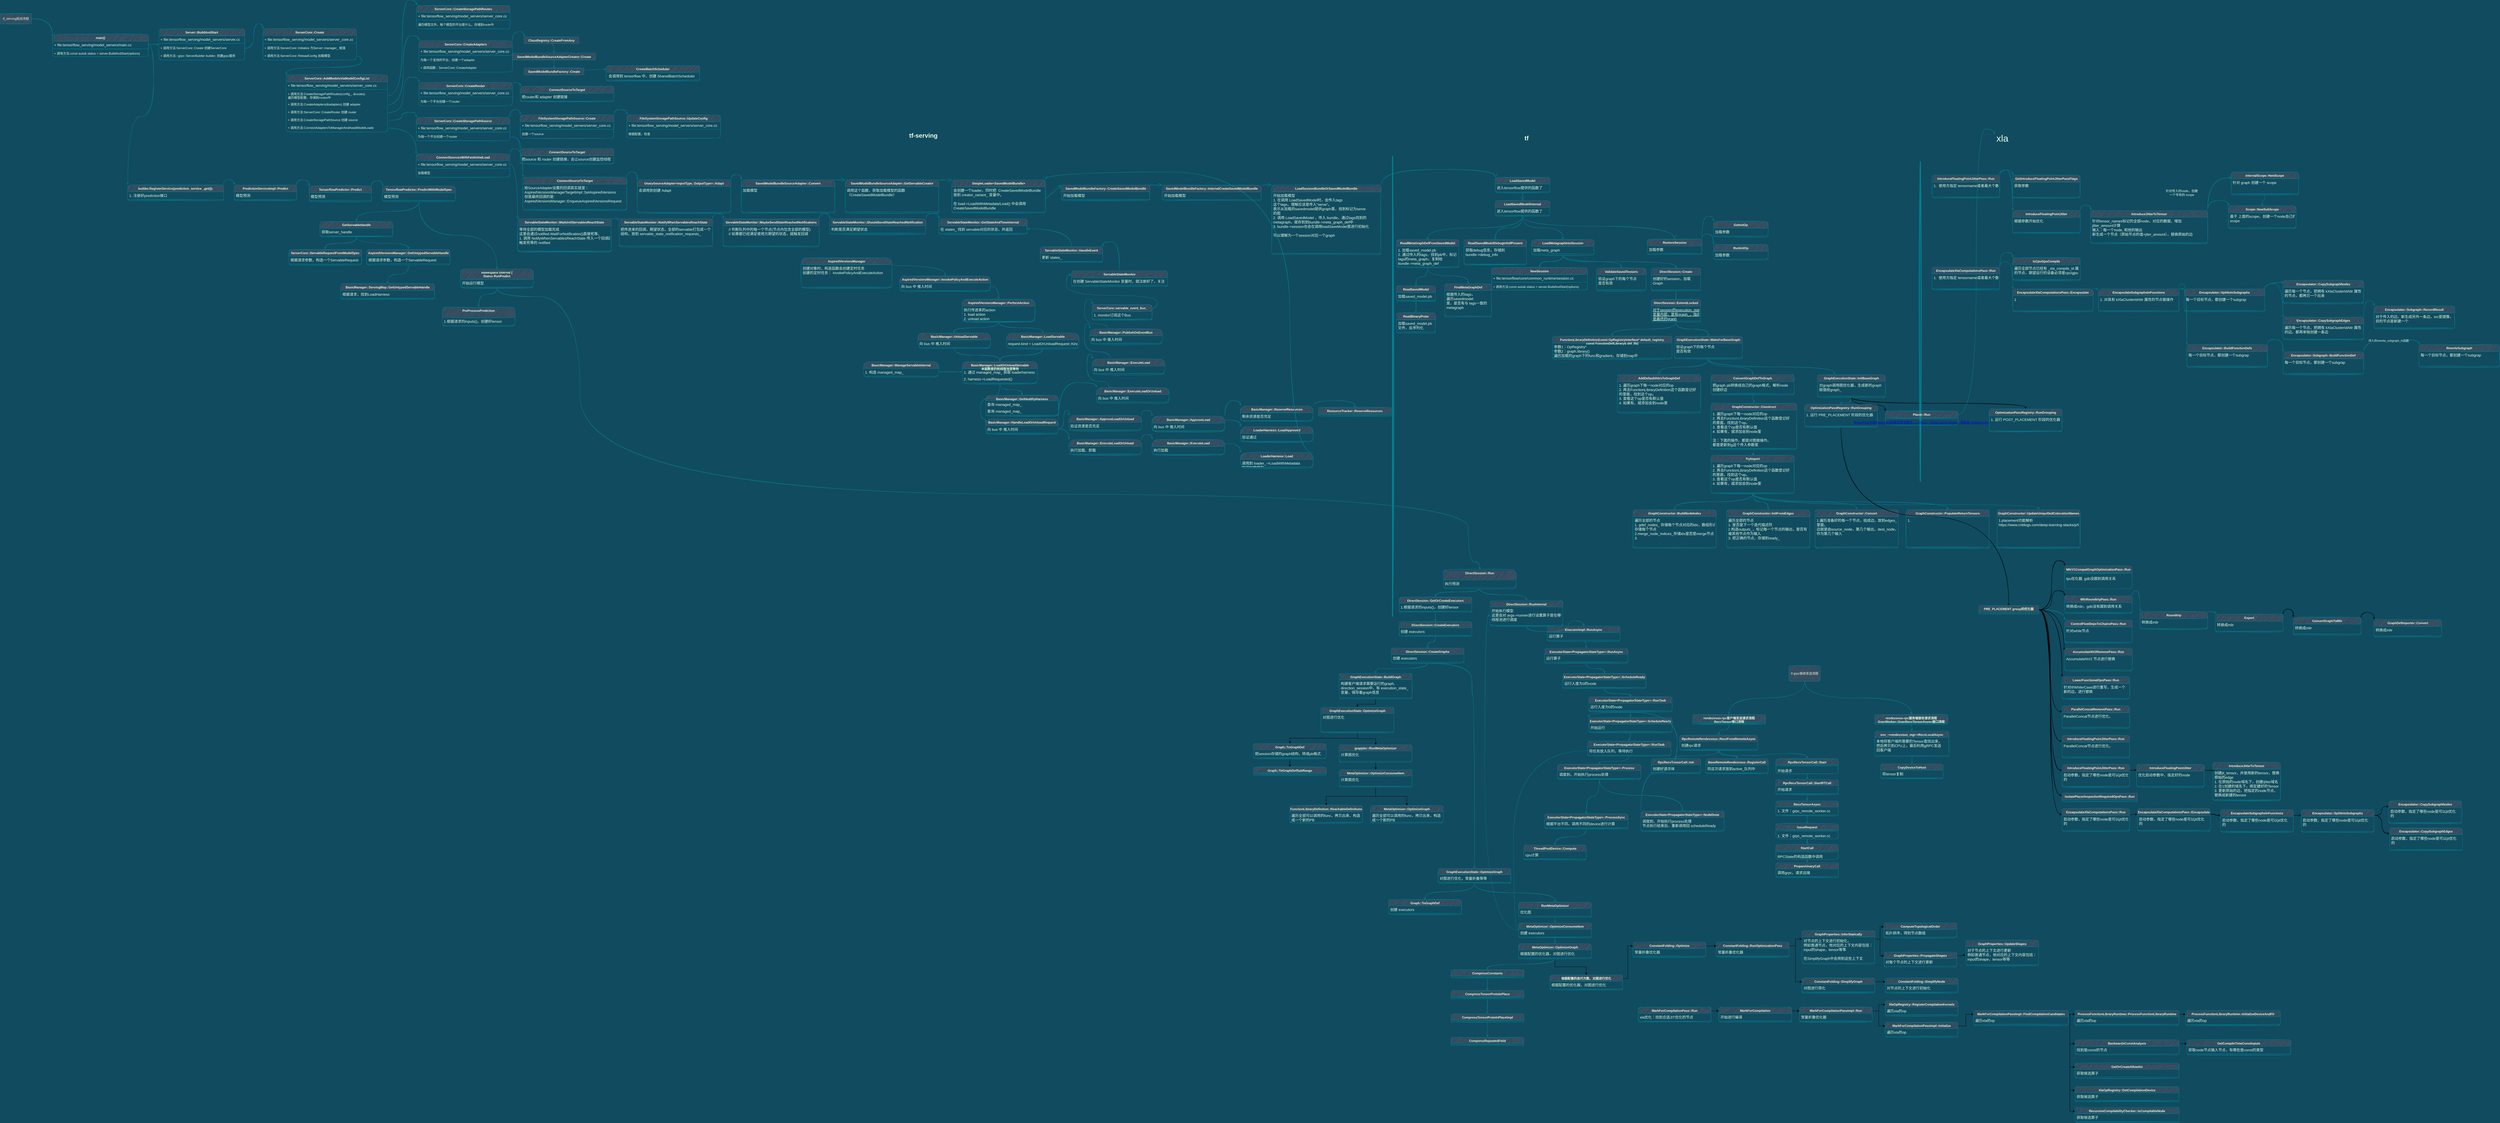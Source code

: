 <mxfile version="17.4.0" type="github">
  <diagram id="PrGpzekshYqfDAG1nMo7" name="Page-1">
    <mxGraphModel dx="599" dy="651" grid="1" gridSize="10" guides="1" tooltips="1" connect="1" arrows="1" fold="1" page="1" pageScale="1" pageWidth="827" pageHeight="1169" background="#114B5F" math="0" shadow="0">
      <root>
        <mxCell id="0" />
        <mxCell id="1" parent="0" />
        <mxCell id="XRfPd4hgNfugNbcJPAJP-18" style="edgeStyle=orthogonalEdgeStyle;orthogonalLoop=1;jettySize=auto;html=1;exitX=0.5;exitY=1;exitDx=0;exitDy=0;sketch=1;curved=1;labelBackgroundColor=#114B5F;strokeColor=#028090;fontColor=#E4FDE1;" parent="1" source="XRfPd4hgNfugNbcJPAJP-11" target="XRfPd4hgNfugNbcJPAJP-15" edge="1">
          <mxGeometry relative="1" as="geometry" />
        </mxCell>
        <mxCell id="xqGwwgqh66XzazMKOP8q-74" style="edgeStyle=orthogonalEdgeStyle;curved=1;rounded=1;sketch=1;orthogonalLoop=1;jettySize=auto;html=1;exitX=0.5;exitY=1;exitDx=0;exitDy=0;entryX=0;entryY=0;entryDx=0;entryDy=0;" parent="1" source="XRfPd4hgNfugNbcJPAJP-11" target="xqGwwgqh66XzazMKOP8q-69" edge="1">
          <mxGeometry relative="1" as="geometry" />
        </mxCell>
        <mxCell id="xqGwwgqh66XzazMKOP8q-80" style="edgeStyle=orthogonalEdgeStyle;curved=1;rounded=1;sketch=1;orthogonalLoop=1;jettySize=auto;html=1;exitX=0.5;exitY=1;exitDx=0;exitDy=0;" parent="1" source="XRfPd4hgNfugNbcJPAJP-11" target="xqGwwgqh66XzazMKOP8q-77" edge="1">
          <mxGeometry relative="1" as="geometry" />
        </mxCell>
        <mxCell id="XRfPd4hgNfugNbcJPAJP-11" value="GraphExecutionState::InitBaseGraph" style="swimlane;fontStyle=1;align=center;verticalAlign=top;childLayout=stackLayout;horizontal=1;startSize=26;horizontalStack=0;resizeParent=1;resizeParentMax=0;resizeLast=0;collapsible=1;marginBottom=0;fontColor=#E4FDE1;strokeColor=#028090;fillColor=#F45B69;sketch=1;rounded=1;" parent="1" vertex="1">
          <mxGeometry x="7870" y="1869.94" width="260" height="88" as="geometry" />
        </mxCell>
        <mxCell id="XRfPd4hgNfugNbcJPAJP-12" value="对graph调用图优化器，生成新的graph&#xa;赋值给graph_" style="text;strokeColor=none;fillColor=none;align=left;verticalAlign=top;spacingLeft=4;spacingRight=4;overflow=hidden;rotatable=0;points=[[0,0.5],[1,0.5]];portConstraint=eastwest;fontSize=14;sketch=1;rounded=1;fontColor=#E4FDE1;" parent="XRfPd4hgNfugNbcJPAJP-11" vertex="1">
          <mxGeometry y="26" width="260" height="54" as="geometry" />
        </mxCell>
        <mxCell id="XRfPd4hgNfugNbcJPAJP-13" value="" style="line;strokeWidth=1;fillColor=none;align=left;verticalAlign=middle;spacingTop=-1;spacingLeft=3;spacingRight=3;rotatable=0;labelPosition=right;points=[];portConstraint=eastwest;sketch=1;rounded=1;labelBackgroundColor=#114B5F;strokeColor=#028090;fontColor=#E4FDE1;" parent="XRfPd4hgNfugNbcJPAJP-11" vertex="1">
          <mxGeometry y="80" width="260" height="8" as="geometry" />
        </mxCell>
        <mxCell id="7VLjD8cx6l6z5t2lMqxd-7" style="edgeStyle=orthogonalEdgeStyle;orthogonalLoop=1;jettySize=auto;html=1;exitX=1;exitY=0.5;exitDx=0;exitDy=0;fontSize=14;fontColor=#E4FDE1;strokeColor=#028090;fillColor=#F45B69;sketch=1;curved=1;labelBackgroundColor=#114B5F;" parent="1" source="7VLjD8cx6l6z5t2lMqxd-1" edge="1">
          <mxGeometry relative="1" as="geometry">
            <mxPoint x="1080" y="570" as="targetPoint" />
          </mxGeometry>
        </mxCell>
        <mxCell id="7VLjD8cx6l6z5t2lMqxd-1" value="tf_serving启动流程" style="whiteSpace=wrap;html=1;fillColor=#F45B69;strokeColor=#028090;fontColor=#E4FDE1;sketch=1;rounded=1;" parent="1" vertex="1">
          <mxGeometry x="880" y="480" width="120" height="40" as="geometry" />
        </mxCell>
        <mxCell id="7VLjD8cx6l6z5t2lMqxd-3" value="main()" style="swimlane;fontStyle=1;align=center;verticalAlign=top;childLayout=stackLayout;horizontal=1;startSize=26;horizontalStack=0;resizeParent=1;resizeParentMax=0;resizeLast=0;collapsible=1;marginBottom=0;fontColor=#E4FDE1;strokeColor=#028090;fillColor=#F45B69;sketch=1;rounded=1;" parent="1" vertex="1">
          <mxGeometry x="1081" y="560" width="369" height="86" as="geometry" />
        </mxCell>
        <mxCell id="7VLjD8cx6l6z5t2lMqxd-4" value="+ file:tensorflow_serving/model_servers/main.cc" style="text;strokeColor=none;fillColor=none;align=left;verticalAlign=top;spacingLeft=4;spacingRight=4;overflow=hidden;rotatable=0;points=[[0,0.5],[1,0.5]];portConstraint=eastwest;fontSize=14;sketch=1;rounded=1;fontColor=#E4FDE1;" parent="7VLjD8cx6l6z5t2lMqxd-3" vertex="1">
          <mxGeometry y="26" width="369" height="26" as="geometry" />
        </mxCell>
        <mxCell id="7VLjD8cx6l6z5t2lMqxd-5" value="" style="line;strokeWidth=1;fillColor=none;align=left;verticalAlign=middle;spacingTop=-1;spacingLeft=3;spacingRight=3;rotatable=0;labelPosition=right;points=[];portConstraint=eastwest;sketch=1;rounded=1;labelBackgroundColor=#114B5F;strokeColor=#028090;fontColor=#E4FDE1;" parent="7VLjD8cx6l6z5t2lMqxd-3" vertex="1">
          <mxGeometry y="52" width="369" height="8" as="geometry" />
        </mxCell>
        <mxCell id="7VLjD8cx6l6z5t2lMqxd-6" value="+ 调用方法:const auto&amp; status = server.BuildAndStart(options)" style="text;strokeColor=none;fillColor=none;align=left;verticalAlign=top;spacingLeft=4;spacingRight=4;overflow=hidden;rotatable=0;points=[[0,0.5],[1,0.5]];portConstraint=eastwest;sketch=1;rounded=1;fontColor=#E4FDE1;" parent="7VLjD8cx6l6z5t2lMqxd-3" vertex="1">
          <mxGeometry y="60" width="369" height="26" as="geometry" />
        </mxCell>
        <mxCell id="7VLjD8cx6l6z5t2lMqxd-8" value="Server::BuildAndStart" style="swimlane;fontStyle=1;align=center;verticalAlign=top;childLayout=stackLayout;horizontal=1;startSize=26;horizontalStack=0;resizeParent=1;resizeParentMax=0;resizeLast=0;collapsible=1;marginBottom=0;fontColor=#E4FDE1;strokeColor=#028090;fillColor=#F45B69;sketch=1;rounded=1;" parent="1" vertex="1">
          <mxGeometry x="1490" y="539" width="330" height="120" as="geometry" />
        </mxCell>
        <mxCell id="7VLjD8cx6l6z5t2lMqxd-9" value="+ file:tensorflow_serving/model_servers/server.cc" style="text;strokeColor=none;fillColor=none;align=left;verticalAlign=top;spacingLeft=4;spacingRight=4;overflow=hidden;rotatable=0;points=[[0,0.5],[1,0.5]];portConstraint=eastwest;fontSize=14;sketch=1;rounded=1;fontColor=#E4FDE1;" parent="7VLjD8cx6l6z5t2lMqxd-8" vertex="1">
          <mxGeometry y="26" width="330" height="26" as="geometry" />
        </mxCell>
        <mxCell id="7VLjD8cx6l6z5t2lMqxd-10" value="" style="line;strokeWidth=1;fillColor=none;align=left;verticalAlign=middle;spacingTop=-1;spacingLeft=3;spacingRight=3;rotatable=0;labelPosition=right;points=[];portConstraint=eastwest;sketch=1;rounded=1;labelBackgroundColor=#114B5F;strokeColor=#028090;fontColor=#E4FDE1;" parent="7VLjD8cx6l6z5t2lMqxd-8" vertex="1">
          <mxGeometry y="52" width="330" height="8" as="geometry" />
        </mxCell>
        <mxCell id="7VLjD8cx6l6z5t2lMqxd-11" value="+ 调用方法:ServerCore::Create 创建ServerCore&#xa;" style="text;strokeColor=none;fillColor=none;align=left;verticalAlign=top;spacingLeft=4;spacingRight=4;overflow=hidden;rotatable=0;points=[[0,0.5],[1,0.5]];portConstraint=eastwest;sketch=1;rounded=1;fontColor=#E4FDE1;" parent="7VLjD8cx6l6z5t2lMqxd-8" vertex="1">
          <mxGeometry y="60" width="330" height="30" as="geometry" />
        </mxCell>
        <mxCell id="7VLjD8cx6l6z5t2lMqxd-13" value="+ 调用方法:::grpc::ServerBuilder builder; 创建grpc服务&#xa;" style="text;strokeColor=none;fillColor=none;align=left;verticalAlign=top;spacingLeft=4;spacingRight=4;overflow=hidden;rotatable=0;points=[[0,0.5],[1,0.5]];portConstraint=eastwest;sketch=1;rounded=1;fontColor=#E4FDE1;" parent="7VLjD8cx6l6z5t2lMqxd-8" vertex="1">
          <mxGeometry y="90" width="330" height="30" as="geometry" />
        </mxCell>
        <mxCell id="7VLjD8cx6l6z5t2lMqxd-12" style="edgeStyle=orthogonalEdgeStyle;orthogonalLoop=1;jettySize=auto;html=1;exitX=1;exitY=0.5;exitDx=0;exitDy=0;fontSize=14;fontColor=#E4FDE1;strokeColor=#028090;fillColor=#F45B69;sketch=1;curved=1;labelBackgroundColor=#114B5F;" parent="1" source="7VLjD8cx6l6z5t2lMqxd-4" target="7VLjD8cx6l6z5t2lMqxd-8" edge="1">
          <mxGeometry relative="1" as="geometry" />
        </mxCell>
        <mxCell id="7VLjD8cx6l6z5t2lMqxd-14" value="ServerCore::Create" style="swimlane;fontStyle=1;align=center;verticalAlign=top;childLayout=stackLayout;horizontal=1;startSize=26;horizontalStack=0;resizeParent=1;resizeParentMax=0;resizeLast=0;collapsible=1;marginBottom=0;fontColor=#E4FDE1;strokeColor=#028090;fillColor=#F45B69;sketch=1;rounded=1;" parent="1" vertex="1">
          <mxGeometry x="1890" y="539" width="360" height="120" as="geometry" />
        </mxCell>
        <mxCell id="7VLjD8cx6l6z5t2lMqxd-15" value="+ file:tensorflow_serving/model_servers/server_core.cc" style="text;strokeColor=none;fillColor=none;align=left;verticalAlign=top;spacingLeft=4;spacingRight=4;overflow=hidden;rotatable=0;points=[[0,0.5],[1,0.5]];portConstraint=eastwest;fontSize=14;sketch=1;rounded=1;fontColor=#E4FDE1;" parent="7VLjD8cx6l6z5t2lMqxd-14" vertex="1">
          <mxGeometry y="26" width="360" height="26" as="geometry" />
        </mxCell>
        <mxCell id="7VLjD8cx6l6z5t2lMqxd-16" value="" style="line;strokeWidth=1;fillColor=none;align=left;verticalAlign=middle;spacingTop=-1;spacingLeft=3;spacingRight=3;rotatable=0;labelPosition=right;points=[];portConstraint=eastwest;sketch=1;rounded=1;labelBackgroundColor=#114B5F;strokeColor=#028090;fontColor=#E4FDE1;" parent="7VLjD8cx6l6z5t2lMqxd-14" vertex="1">
          <mxGeometry y="52" width="360" height="8" as="geometry" />
        </mxCell>
        <mxCell id="7VLjD8cx6l6z5t2lMqxd-17" value="+ 调用方法:ServerCore::Initialize 为Server::manager_ 赋值" style="text;strokeColor=none;fillColor=none;align=left;verticalAlign=top;spacingLeft=4;spacingRight=4;overflow=hidden;rotatable=0;points=[[0,0.5],[1,0.5]];portConstraint=eastwest;sketch=1;rounded=1;fontColor=#E4FDE1;" parent="7VLjD8cx6l6z5t2lMqxd-14" vertex="1">
          <mxGeometry y="60" width="360" height="30" as="geometry" />
        </mxCell>
        <mxCell id="7VLjD8cx6l6z5t2lMqxd-18" value="+ 调用方法:ServerCore::ReloadConfig 加载模型&#xa;" style="text;strokeColor=none;fillColor=none;align=left;verticalAlign=top;spacingLeft=4;spacingRight=4;overflow=hidden;rotatable=0;points=[[0,0.5],[1,0.5]];portConstraint=eastwest;sketch=1;rounded=1;fontColor=#E4FDE1;" parent="7VLjD8cx6l6z5t2lMqxd-14" vertex="1">
          <mxGeometry y="90" width="360" height="30" as="geometry" />
        </mxCell>
        <mxCell id="7VLjD8cx6l6z5t2lMqxd-20" style="edgeStyle=orthogonalEdgeStyle;orthogonalLoop=1;jettySize=auto;html=1;exitX=1;exitY=0.5;exitDx=0;exitDy=0;entryX=0;entryY=0;entryDx=0;entryDy=0;fontSize=14;fontColor=#E4FDE1;strokeColor=#028090;fillColor=#F45B69;sketch=1;curved=1;labelBackgroundColor=#114B5F;" parent="1" source="7VLjD8cx6l6z5t2lMqxd-11" target="7VLjD8cx6l6z5t2lMqxd-14" edge="1">
          <mxGeometry relative="1" as="geometry" />
        </mxCell>
        <mxCell id="7VLjD8cx6l6z5t2lMqxd-21" value="ServerCore::AddModelsViaModelConfigList" style="swimlane;fontStyle=1;align=center;verticalAlign=top;childLayout=stackLayout;horizontal=1;startSize=26;horizontalStack=0;resizeParent=1;resizeParentMax=0;resizeLast=0;collapsible=1;marginBottom=0;fontColor=#E4FDE1;strokeColor=#028090;fillColor=#F45B69;textDirection=ltr;sketch=1;rounded=1;" parent="1" vertex="1">
          <mxGeometry x="1980" y="716" width="390" height="220" as="geometry" />
        </mxCell>
        <mxCell id="7VLjD8cx6l6z5t2lMqxd-22" value="+ file:tensorflow_serving/model_servers/server_core.cc" style="text;strokeColor=none;fillColor=none;align=left;verticalAlign=top;spacingLeft=4;spacingRight=4;overflow=hidden;rotatable=0;points=[[0,0.5],[1,0.5]];portConstraint=eastwest;fontSize=14;sketch=1;rounded=1;fontColor=#E4FDE1;" parent="7VLjD8cx6l6z5t2lMqxd-21" vertex="1">
          <mxGeometry y="26" width="390" height="26" as="geometry" />
        </mxCell>
        <mxCell id="7VLjD8cx6l6z5t2lMqxd-23" value="" style="line;strokeWidth=1;fillColor=none;align=left;verticalAlign=middle;spacingTop=-1;spacingLeft=3;spacingRight=3;rotatable=0;labelPosition=right;points=[];portConstraint=eastwest;sketch=1;rounded=1;labelBackgroundColor=#114B5F;strokeColor=#028090;fontColor=#E4FDE1;" parent="7VLjD8cx6l6z5t2lMqxd-21" vertex="1">
          <mxGeometry y="52" width="390" height="8" as="geometry" />
        </mxCell>
        <mxCell id="7VLjD8cx6l6z5t2lMqxd-24" value="+ 调用方法:CreateStoragePathRoutes(config_, &amp;routes) &#xa;遍历模型配置，存储到routes中" style="text;strokeColor=none;fillColor=none;align=left;verticalAlign=top;spacingLeft=4;spacingRight=4;overflow=hidden;rotatable=0;points=[[0,0.5],[1,0.5]];portConstraint=eastwest;sketch=1;rounded=1;fontColor=#E4FDE1;" parent="7VLjD8cx6l6z5t2lMqxd-21" vertex="1">
          <mxGeometry y="60" width="390" height="40" as="geometry" />
        </mxCell>
        <mxCell id="7VLjD8cx6l6z5t2lMqxd-25" value="+ 调用方法:CreateAdapters(&amp;adapters) 创建 adapter&#xa;" style="text;strokeColor=none;fillColor=none;align=left;verticalAlign=top;spacingLeft=4;spacingRight=4;overflow=hidden;rotatable=0;points=[[0,0.5],[1,0.5]];portConstraint=eastwest;sketch=1;rounded=1;fontColor=#E4FDE1;" parent="7VLjD8cx6l6z5t2lMqxd-21" vertex="1">
          <mxGeometry y="100" width="390" height="30" as="geometry" />
        </mxCell>
        <mxCell id="dCk6R9ICLmrbDj9FK-YA-19" value="+ 调用方法:ServerCore::CreateRouter 创建 router&#xa;" style="text;strokeColor=none;fillColor=none;align=left;verticalAlign=top;spacingLeft=4;spacingRight=4;overflow=hidden;rotatable=0;points=[[0,0.5],[1,0.5]];portConstraint=eastwest;sketch=1;rounded=1;fontColor=#E4FDE1;" parent="7VLjD8cx6l6z5t2lMqxd-21" vertex="1">
          <mxGeometry y="130" width="390" height="30" as="geometry" />
        </mxCell>
        <mxCell id="7VLjD8cx6l6z5t2lMqxd-29" value="+ 调用方法:CreateStoragePathSource 创建 source&#xa;" style="text;strokeColor=none;fillColor=none;align=left;verticalAlign=top;spacingLeft=4;spacingRight=4;overflow=hidden;rotatable=0;points=[[0,0.5],[1,0.5]];portConstraint=eastwest;sketch=1;rounded=1;fontColor=#E4FDE1;" parent="7VLjD8cx6l6z5t2lMqxd-21" vertex="1">
          <mxGeometry y="160" width="390" height="30" as="geometry" />
        </mxCell>
        <mxCell id="YM_fozctcXcM76W-yuVN-1" value="+ 调用方法:ConnectAdaptersToManagerAndAwaitModelLoads&#xa;" style="text;strokeColor=none;fillColor=none;align=left;verticalAlign=top;spacingLeft=4;spacingRight=4;overflow=hidden;rotatable=0;points=[[0,0.5],[1,0.5]];portConstraint=eastwest;sketch=1;rounded=1;fontColor=#E4FDE1;" parent="7VLjD8cx6l6z5t2lMqxd-21" vertex="1">
          <mxGeometry y="190" width="390" height="30" as="geometry" />
        </mxCell>
        <mxCell id="7VLjD8cx6l6z5t2lMqxd-28" style="edgeStyle=orthogonalEdgeStyle;orthogonalLoop=1;jettySize=auto;html=1;exitX=1;exitY=0.5;exitDx=0;exitDy=0;entryX=0;entryY=0;entryDx=0;entryDy=0;fontSize=14;fontColor=#E4FDE1;strokeColor=#028090;fillColor=#F45B69;sketch=1;curved=1;labelBackgroundColor=#114B5F;" parent="1" source="7VLjD8cx6l6z5t2lMqxd-18" target="7VLjD8cx6l6z5t2lMqxd-21" edge="1">
          <mxGeometry relative="1" as="geometry" />
        </mxCell>
        <mxCell id="_vCM-VOk54q9y3RU52Ia-1" value="ServerCore::CreateStoragePathRoutes" style="swimlane;fontStyle=1;align=center;verticalAlign=top;childLayout=stackLayout;horizontal=1;startSize=26;horizontalStack=0;resizeParent=1;resizeParentMax=0;resizeLast=0;collapsible=1;marginBottom=0;fontColor=#E4FDE1;strokeColor=#028090;fillColor=#F45B69;sketch=1;rounded=1;" parent="1" vertex="1">
          <mxGeometry x="2481" y="449" width="360" height="90" as="geometry" />
        </mxCell>
        <mxCell id="_vCM-VOk54q9y3RU52Ia-2" value="+ file:tensorflow_serving/model_servers/server_core.cc" style="text;strokeColor=none;fillColor=none;align=left;verticalAlign=top;spacingLeft=4;spacingRight=4;overflow=hidden;rotatable=0;points=[[0,0.5],[1,0.5]];portConstraint=eastwest;fontSize=14;sketch=1;rounded=1;fontColor=#E4FDE1;" parent="_vCM-VOk54q9y3RU52Ia-1" vertex="1">
          <mxGeometry y="26" width="360" height="26" as="geometry" />
        </mxCell>
        <mxCell id="_vCM-VOk54q9y3RU52Ia-3" value="" style="line;strokeWidth=1;fillColor=none;align=left;verticalAlign=middle;spacingTop=-1;spacingLeft=3;spacingRight=3;rotatable=0;labelPosition=right;points=[];portConstraint=eastwest;sketch=1;rounded=1;labelBackgroundColor=#114B5F;strokeColor=#028090;fontColor=#E4FDE1;" parent="_vCM-VOk54q9y3RU52Ia-1" vertex="1">
          <mxGeometry y="52" width="360" height="8" as="geometry" />
        </mxCell>
        <mxCell id="_vCM-VOk54q9y3RU52Ia-4" value="遍历模型文件，每个模型的平台是什么，存储到route中" style="text;strokeColor=none;fillColor=none;align=left;verticalAlign=top;spacingLeft=4;spacingRight=4;overflow=hidden;rotatable=0;points=[[0,0.5],[1,0.5]];portConstraint=eastwest;sketch=1;rounded=1;fontColor=#E4FDE1;" parent="_vCM-VOk54q9y3RU52Ia-1" vertex="1">
          <mxGeometry y="60" width="360" height="30" as="geometry" />
        </mxCell>
        <mxCell id="_vCM-VOk54q9y3RU52Ia-6" style="edgeStyle=orthogonalEdgeStyle;orthogonalLoop=1;jettySize=auto;html=1;exitX=1;exitY=0.5;exitDx=0;exitDy=0;entryX=0;entryY=0;entryDx=0;entryDy=0;sketch=1;curved=1;labelBackgroundColor=#114B5F;strokeColor=#028090;fontColor=#E4FDE1;" parent="1" source="7VLjD8cx6l6z5t2lMqxd-24" target="_vCM-VOk54q9y3RU52Ia-1" edge="1">
          <mxGeometry relative="1" as="geometry" />
        </mxCell>
        <mxCell id="dCk6R9ICLmrbDj9FK-YA-5" style="edgeStyle=orthogonalEdgeStyle;orthogonalLoop=1;jettySize=auto;html=1;exitX=1;exitY=0;exitDx=0;exitDy=0;entryX=0;entryY=0;entryDx=0;entryDy=0;sketch=1;curved=1;labelBackgroundColor=#114B5F;strokeColor=#028090;fontColor=#E4FDE1;" parent="1" source="_vCM-VOk54q9y3RU52Ia-7" target="dCk6R9ICLmrbDj9FK-YA-1" edge="1">
          <mxGeometry relative="1" as="geometry" />
        </mxCell>
        <mxCell id="_vCM-VOk54q9y3RU52Ia-7" value="ServerCore::CreateAdapters" style="swimlane;fontStyle=1;align=center;verticalAlign=top;childLayout=stackLayout;horizontal=1;startSize=26;horizontalStack=0;resizeParent=1;resizeParentMax=0;resizeLast=0;collapsible=1;marginBottom=0;fontColor=#E4FDE1;strokeColor=#028090;fillColor=#F45B69;sketch=1;rounded=1;" parent="1" vertex="1">
          <mxGeometry x="2490" y="585" width="360" height="120" as="geometry" />
        </mxCell>
        <mxCell id="_vCM-VOk54q9y3RU52Ia-8" value="+ file:tensorflow_serving/model_servers/server_core.cc" style="text;strokeColor=none;fillColor=none;align=left;verticalAlign=top;spacingLeft=4;spacingRight=4;overflow=hidden;rotatable=0;points=[[0,0.5],[1,0.5]];portConstraint=eastwest;fontSize=14;sketch=1;rounded=1;fontColor=#E4FDE1;" parent="_vCM-VOk54q9y3RU52Ia-7" vertex="1">
          <mxGeometry y="26" width="360" height="26" as="geometry" />
        </mxCell>
        <mxCell id="_vCM-VOk54q9y3RU52Ia-9" value="" style="line;strokeWidth=1;fillColor=none;align=left;verticalAlign=middle;spacingTop=-1;spacingLeft=3;spacingRight=3;rotatable=0;labelPosition=right;points=[];portConstraint=eastwest;sketch=1;rounded=1;labelBackgroundColor=#114B5F;strokeColor=#028090;fontColor=#E4FDE1;" parent="_vCM-VOk54q9y3RU52Ia-7" vertex="1">
          <mxGeometry y="52" width="360" height="8" as="geometry" />
        </mxCell>
        <mxCell id="_vCM-VOk54q9y3RU52Ia-11" value="为每一个支持的平台，创建一个adapter" style="text;strokeColor=none;fillColor=none;align=left;verticalAlign=top;spacingLeft=4;spacingRight=4;overflow=hidden;rotatable=0;points=[[0,0.5],[1,0.5]];portConstraint=eastwest;sketch=1;rounded=1;fontColor=#E4FDE1;" parent="_vCM-VOk54q9y3RU52Ia-7" vertex="1">
          <mxGeometry y="60" width="360" height="30" as="geometry" />
        </mxCell>
        <mxCell id="_vCM-VOk54q9y3RU52Ia-10" value="+ 调用函数：ServerCore::CreateAdapter" style="text;strokeColor=none;fillColor=none;align=left;verticalAlign=top;spacingLeft=4;spacingRight=4;overflow=hidden;rotatable=0;points=[[0,0.5],[1,0.5]];portConstraint=eastwest;sketch=1;rounded=1;fontColor=#E4FDE1;" parent="_vCM-VOk54q9y3RU52Ia-7" vertex="1">
          <mxGeometry y="90" width="360" height="30" as="geometry" />
        </mxCell>
        <mxCell id="_vCM-VOk54q9y3RU52Ia-12" style="edgeStyle=orthogonalEdgeStyle;orthogonalLoop=1;jettySize=auto;html=1;exitX=1;exitY=0.5;exitDx=0;exitDy=0;entryX=0;entryY=0;entryDx=0;entryDy=0;sketch=1;curved=1;labelBackgroundColor=#114B5F;strokeColor=#028090;fontColor=#E4FDE1;" parent="1" source="7VLjD8cx6l6z5t2lMqxd-25" target="_vCM-VOk54q9y3RU52Ia-7" edge="1">
          <mxGeometry relative="1" as="geometry" />
        </mxCell>
        <mxCell id="dCk6R9ICLmrbDj9FK-YA-9" style="edgeStyle=orthogonalEdgeStyle;orthogonalLoop=1;jettySize=auto;html=1;exitX=0.5;exitY=1;exitDx=0;exitDy=0;entryX=0.5;entryY=0;entryDx=0;entryDy=0;sketch=1;curved=1;labelBackgroundColor=#114B5F;strokeColor=#028090;fontColor=#E4FDE1;" parent="1" source="dCk6R9ICLmrbDj9FK-YA-1" target="dCk6R9ICLmrbDj9FK-YA-6" edge="1">
          <mxGeometry relative="1" as="geometry" />
        </mxCell>
        <mxCell id="dCk6R9ICLmrbDj9FK-YA-1" value="ClassRegistry::CreateFromAny" style="swimlane;fontStyle=1;align=center;verticalAlign=top;childLayout=stackLayout;horizontal=1;startSize=26;horizontalStack=0;resizeParent=1;resizeParentMax=0;resizeLast=0;collapsible=1;marginBottom=0;fontColor=#E4FDE1;strokeColor=#028090;fillColor=#F45B69;sketch=1;rounded=1;" parent="1" vertex="1" collapsed="1">
          <mxGeometry x="2895" y="570" width="210" height="26" as="geometry">
            <mxRectangle x="2895" y="780" width="360" height="60" as="alternateBounds" />
          </mxGeometry>
        </mxCell>
        <mxCell id="dCk6R9ICLmrbDj9FK-YA-2" value="找到conf对应的adapter factory，并进行创建" style="text;strokeColor=none;fillColor=none;align=left;verticalAlign=top;spacingLeft=4;spacingRight=4;overflow=hidden;rotatable=0;points=[[0,0.5],[1,0.5]];portConstraint=eastwest;fontSize=14;sketch=1;rounded=1;fontColor=#E4FDE1;" parent="dCk6R9ICLmrbDj9FK-YA-1" vertex="1">
          <mxGeometry y="26" width="210" height="26" as="geometry" />
        </mxCell>
        <mxCell id="dCk6R9ICLmrbDj9FK-YA-3" value="" style="line;strokeWidth=1;fillColor=none;align=left;verticalAlign=middle;spacingTop=-1;spacingLeft=3;spacingRight=3;rotatable=0;labelPosition=right;points=[];portConstraint=eastwest;sketch=1;rounded=1;labelBackgroundColor=#114B5F;strokeColor=#028090;fontColor=#E4FDE1;" parent="dCk6R9ICLmrbDj9FK-YA-1" vertex="1">
          <mxGeometry y="52" width="210" height="8" as="geometry" />
        </mxCell>
        <mxCell id="dCk6R9ICLmrbDj9FK-YA-13" style="edgeStyle=orthogonalEdgeStyle;orthogonalLoop=1;jettySize=auto;html=1;exitX=0.5;exitY=1;exitDx=0;exitDy=0;entryX=0.5;entryY=0;entryDx=0;entryDy=0;sketch=1;curved=1;labelBackgroundColor=#114B5F;strokeColor=#028090;fontColor=#E4FDE1;" parent="1" source="dCk6R9ICLmrbDj9FK-YA-6" target="dCk6R9ICLmrbDj9FK-YA-10" edge="1">
          <mxGeometry relative="1" as="geometry" />
        </mxCell>
        <mxCell id="dCk6R9ICLmrbDj9FK-YA-6" value="SavedModelBundleSourceAdapterCreator::Create" style="swimlane;fontStyle=1;align=center;verticalAlign=top;childLayout=stackLayout;horizontal=1;startSize=26;horizontalStack=0;resizeParent=1;resizeParentMax=0;resizeLast=0;collapsible=1;marginBottom=0;fontColor=#E4FDE1;strokeColor=#028090;fillColor=#F45B69;sketch=1;rounded=1;" parent="1" vertex="1" collapsed="1">
          <mxGeometry x="2850" y="633" width="320" height="26" as="geometry">
            <mxRectangle x="2895" y="880" width="360" height="60" as="alternateBounds" />
          </mxGeometry>
        </mxCell>
        <mxCell id="dCk6R9ICLmrbDj9FK-YA-7" value="找到conf对应的adapter factory，并进行创建" style="text;strokeColor=none;fillColor=none;align=left;verticalAlign=top;spacingLeft=4;spacingRight=4;overflow=hidden;rotatable=0;points=[[0,0.5],[1,0.5]];portConstraint=eastwest;fontSize=14;sketch=1;rounded=1;fontColor=#E4FDE1;" parent="dCk6R9ICLmrbDj9FK-YA-6" vertex="1">
          <mxGeometry y="26" width="320" height="26" as="geometry" />
        </mxCell>
        <mxCell id="dCk6R9ICLmrbDj9FK-YA-8" value="" style="line;strokeWidth=1;fillColor=none;align=left;verticalAlign=middle;spacingTop=-1;spacingLeft=3;spacingRight=3;rotatable=0;labelPosition=right;points=[];portConstraint=eastwest;sketch=1;rounded=1;labelBackgroundColor=#114B5F;strokeColor=#028090;fontColor=#E4FDE1;" parent="dCk6R9ICLmrbDj9FK-YA-6" vertex="1">
          <mxGeometry y="52" width="320" height="8" as="geometry" />
        </mxCell>
        <mxCell id="dCk6R9ICLmrbDj9FK-YA-18" style="edgeStyle=orthogonalEdgeStyle;orthogonalLoop=1;jettySize=auto;html=1;exitX=1;exitY=0.25;exitDx=0;exitDy=0;entryX=0;entryY=0.25;entryDx=0;entryDy=0;sketch=1;curved=1;labelBackgroundColor=#114B5F;strokeColor=#028090;fontColor=#E4FDE1;" parent="1" source="dCk6R9ICLmrbDj9FK-YA-10" target="dCk6R9ICLmrbDj9FK-YA-15" edge="1">
          <mxGeometry relative="1" as="geometry" />
        </mxCell>
        <mxCell id="dCk6R9ICLmrbDj9FK-YA-10" value="SavedModelBundleFactory::Create" style="swimlane;fontStyle=1;align=center;verticalAlign=top;childLayout=stackLayout;horizontal=1;startSize=26;horizontalStack=0;resizeParent=1;resizeParentMax=0;resizeLast=0;collapsible=1;marginBottom=0;fontColor=#E4FDE1;strokeColor=#028090;fillColor=#F45B69;sketch=1;rounded=1;" parent="1" vertex="1" collapsed="1">
          <mxGeometry x="2895" y="690" width="230" height="26" as="geometry">
            <mxRectangle x="2895" y="970" width="360" height="60" as="alternateBounds" />
          </mxGeometry>
        </mxCell>
        <mxCell id="dCk6R9ICLmrbDj9FK-YA-11" value="找到conf对应的adapter factory，并进行创建" style="text;strokeColor=none;fillColor=none;align=left;verticalAlign=top;spacingLeft=4;spacingRight=4;overflow=hidden;rotatable=0;points=[[0,0.5],[1,0.5]];portConstraint=eastwest;fontSize=14;sketch=1;rounded=1;fontColor=#E4FDE1;" parent="dCk6R9ICLmrbDj9FK-YA-10" vertex="1">
          <mxGeometry y="26" width="230" height="26" as="geometry" />
        </mxCell>
        <mxCell id="dCk6R9ICLmrbDj9FK-YA-12" value="" style="line;strokeWidth=1;fillColor=none;align=left;verticalAlign=middle;spacingTop=-1;spacingLeft=3;spacingRight=3;rotatable=0;labelPosition=right;points=[];portConstraint=eastwest;sketch=1;rounded=1;labelBackgroundColor=#114B5F;strokeColor=#028090;fontColor=#E4FDE1;" parent="dCk6R9ICLmrbDj9FK-YA-10" vertex="1">
          <mxGeometry y="52" width="230" height="8" as="geometry" />
        </mxCell>
        <mxCell id="dCk6R9ICLmrbDj9FK-YA-15" value="CreateBatchScheduler" style="swimlane;fontStyle=1;align=center;verticalAlign=top;childLayout=stackLayout;horizontal=1;startSize=26;horizontalStack=0;resizeParent=1;resizeParentMax=0;resizeLast=0;collapsible=1;marginBottom=0;fontColor=#E4FDE1;strokeColor=#028090;fillColor=#F45B69;sketch=1;rounded=1;" parent="1" vertex="1">
          <mxGeometry x="3210" y="680" width="360" height="60" as="geometry">
            <mxRectangle x="2900" y="1030" width="230" height="26" as="alternateBounds" />
          </mxGeometry>
        </mxCell>
        <mxCell id="dCk6R9ICLmrbDj9FK-YA-16" value=" 会调用到 tensorflow 中，创建 SharedBatchScheduler" style="text;strokeColor=none;fillColor=none;align=left;verticalAlign=top;spacingLeft=4;spacingRight=4;overflow=hidden;rotatable=0;points=[[0,0.5],[1,0.5]];portConstraint=eastwest;fontSize=14;sketch=1;rounded=1;fontColor=#E4FDE1;" parent="dCk6R9ICLmrbDj9FK-YA-15" vertex="1">
          <mxGeometry y="26" width="360" height="26" as="geometry" />
        </mxCell>
        <mxCell id="dCk6R9ICLmrbDj9FK-YA-17" value="" style="line;strokeWidth=1;fillColor=none;align=left;verticalAlign=middle;spacingTop=-1;spacingLeft=3;spacingRight=3;rotatable=0;labelPosition=right;points=[];portConstraint=eastwest;sketch=1;rounded=1;labelBackgroundColor=#114B5F;strokeColor=#028090;fontColor=#E4FDE1;" parent="dCk6R9ICLmrbDj9FK-YA-15" vertex="1">
          <mxGeometry y="52" width="360" height="8" as="geometry" />
        </mxCell>
        <mxCell id="dCk6R9ICLmrbDj9FK-YA-31" style="edgeStyle=orthogonalEdgeStyle;orthogonalLoop=1;jettySize=auto;html=1;exitX=1;exitY=0;exitDx=0;exitDy=0;entryX=0;entryY=0;entryDx=0;entryDy=0;sketch=1;curved=1;labelBackgroundColor=#114B5F;strokeColor=#028090;fontColor=#E4FDE1;" parent="1" source="dCk6R9ICLmrbDj9FK-YA-21" target="dCk6R9ICLmrbDj9FK-YA-27" edge="1">
          <mxGeometry relative="1" as="geometry" />
        </mxCell>
        <mxCell id="dCk6R9ICLmrbDj9FK-YA-21" value="ServerCore::CreateRouter" style="swimlane;fontStyle=1;align=center;verticalAlign=top;childLayout=stackLayout;horizontal=1;startSize=26;horizontalStack=0;resizeParent=1;resizeParentMax=0;resizeLast=0;collapsible=1;marginBottom=0;fontColor=#E4FDE1;strokeColor=#028090;fillColor=#F45B69;sketch=1;rounded=1;" parent="1" vertex="1">
          <mxGeometry x="2490" y="745" width="360" height="90" as="geometry" />
        </mxCell>
        <mxCell id="dCk6R9ICLmrbDj9FK-YA-22" value="+ file:tensorflow_serving/model_servers/server_core.cc" style="text;strokeColor=none;fillColor=none;align=left;verticalAlign=top;spacingLeft=4;spacingRight=4;overflow=hidden;rotatable=0;points=[[0,0.5],[1,0.5]];portConstraint=eastwest;fontSize=14;sketch=1;rounded=1;fontColor=#E4FDE1;" parent="dCk6R9ICLmrbDj9FK-YA-21" vertex="1">
          <mxGeometry y="26" width="360" height="26" as="geometry" />
        </mxCell>
        <mxCell id="dCk6R9ICLmrbDj9FK-YA-23" value="" style="line;strokeWidth=1;fillColor=none;align=left;verticalAlign=middle;spacingTop=-1;spacingLeft=3;spacingRight=3;rotatable=0;labelPosition=right;points=[];portConstraint=eastwest;sketch=1;rounded=1;labelBackgroundColor=#114B5F;strokeColor=#028090;fontColor=#E4FDE1;" parent="dCk6R9ICLmrbDj9FK-YA-21" vertex="1">
          <mxGeometry y="52" width="360" height="8" as="geometry" />
        </mxCell>
        <mxCell id="dCk6R9ICLmrbDj9FK-YA-24" value="为每一个平台创建一个router" style="text;strokeColor=none;fillColor=none;align=left;verticalAlign=top;spacingLeft=4;spacingRight=4;overflow=hidden;rotatable=0;points=[[0,0.5],[1,0.5]];portConstraint=eastwest;sketch=1;rounded=1;fontColor=#E4FDE1;" parent="dCk6R9ICLmrbDj9FK-YA-21" vertex="1">
          <mxGeometry y="60" width="360" height="30" as="geometry" />
        </mxCell>
        <mxCell id="dCk6R9ICLmrbDj9FK-YA-26" style="edgeStyle=orthogonalEdgeStyle;orthogonalLoop=1;jettySize=auto;html=1;exitX=1;exitY=0.5;exitDx=0;exitDy=0;entryX=0;entryY=0;entryDx=0;entryDy=0;sketch=1;curved=1;labelBackgroundColor=#114B5F;strokeColor=#028090;fontColor=#E4FDE1;" parent="1" source="dCk6R9ICLmrbDj9FK-YA-19" target="dCk6R9ICLmrbDj9FK-YA-21" edge="1">
          <mxGeometry relative="1" as="geometry" />
        </mxCell>
        <mxCell id="dCk6R9ICLmrbDj9FK-YA-27" value="ConnectSourceToTarget" style="swimlane;fontStyle=1;align=center;verticalAlign=top;childLayout=stackLayout;horizontal=1;startSize=26;horizontalStack=0;resizeParent=1;resizeParentMax=0;resizeLast=0;collapsible=1;marginBottom=0;fontColor=#E4FDE1;strokeColor=#028090;fillColor=#F45B69;sketch=1;rounded=1;" parent="1" vertex="1">
          <mxGeometry x="2880" y="760" width="360" height="60" as="geometry" />
        </mxCell>
        <mxCell id="dCk6R9ICLmrbDj9FK-YA-28" value="把router和 adapter 创建链接" style="text;strokeColor=none;fillColor=none;align=left;verticalAlign=top;spacingLeft=4;spacingRight=4;overflow=hidden;rotatable=0;points=[[0,0.5],[1,0.5]];portConstraint=eastwest;fontSize=14;sketch=1;rounded=1;fontColor=#E4FDE1;" parent="dCk6R9ICLmrbDj9FK-YA-27" vertex="1">
          <mxGeometry y="26" width="360" height="26" as="geometry" />
        </mxCell>
        <mxCell id="dCk6R9ICLmrbDj9FK-YA-29" value="" style="line;strokeWidth=1;fillColor=none;align=left;verticalAlign=middle;spacingTop=-1;spacingLeft=3;spacingRight=3;rotatable=0;labelPosition=right;points=[];portConstraint=eastwest;sketch=1;rounded=1;labelBackgroundColor=#114B5F;strokeColor=#028090;fontColor=#E4FDE1;" parent="dCk6R9ICLmrbDj9FK-YA-27" vertex="1">
          <mxGeometry y="52" width="360" height="8" as="geometry" />
        </mxCell>
        <mxCell id="dCk6R9ICLmrbDj9FK-YA-50" style="edgeStyle=orthogonalEdgeStyle;orthogonalLoop=1;jettySize=auto;html=1;exitX=1;exitY=0;exitDx=0;exitDy=0;entryX=0;entryY=0;entryDx=0;entryDy=0;fontSize=15;sketch=1;curved=1;labelBackgroundColor=#114B5F;strokeColor=#028090;fontColor=#E4FDE1;" parent="1" source="dCk6R9ICLmrbDj9FK-YA-41" target="dCk6R9ICLmrbDj9FK-YA-46" edge="1">
          <mxGeometry relative="1" as="geometry" />
        </mxCell>
        <mxCell id="dCk6R9ICLmrbDj9FK-YA-41" value="ServerCore::CreateStoragePathSource" style="swimlane;fontStyle=1;align=center;verticalAlign=top;childLayout=stackLayout;horizontal=1;startSize=26;horizontalStack=0;resizeParent=1;resizeParentMax=0;resizeLast=0;collapsible=1;marginBottom=0;fontColor=#E4FDE1;strokeColor=#028090;fillColor=#F45B69;sketch=1;rounded=1;" parent="1" vertex="1">
          <mxGeometry x="2480" y="880" width="360" height="90" as="geometry" />
        </mxCell>
        <mxCell id="dCk6R9ICLmrbDj9FK-YA-42" value="+ file:tensorflow_serving/model_servers/server_core.cc" style="text;strokeColor=none;fillColor=none;align=left;verticalAlign=top;spacingLeft=4;spacingRight=4;overflow=hidden;rotatable=0;points=[[0,0.5],[1,0.5]];portConstraint=eastwest;fontSize=14;sketch=1;rounded=1;fontColor=#E4FDE1;" parent="dCk6R9ICLmrbDj9FK-YA-41" vertex="1">
          <mxGeometry y="26" width="360" height="26" as="geometry" />
        </mxCell>
        <mxCell id="dCk6R9ICLmrbDj9FK-YA-43" value="" style="line;strokeWidth=1;fillColor=none;align=left;verticalAlign=middle;spacingTop=-1;spacingLeft=3;spacingRight=3;rotatable=0;labelPosition=right;points=[];portConstraint=eastwest;sketch=1;rounded=1;labelBackgroundColor=#114B5F;strokeColor=#028090;fontColor=#E4FDE1;" parent="dCk6R9ICLmrbDj9FK-YA-41" vertex="1">
          <mxGeometry y="52" width="360" height="8" as="geometry" />
        </mxCell>
        <mxCell id="dCk6R9ICLmrbDj9FK-YA-44" value="为每一个平台创建一个router" style="text;strokeColor=none;fillColor=none;align=left;verticalAlign=top;spacingLeft=4;spacingRight=4;overflow=hidden;rotatable=0;points=[[0,0.5],[1,0.5]];portConstraint=eastwest;sketch=1;rounded=1;fontColor=#E4FDE1;" parent="dCk6R9ICLmrbDj9FK-YA-41" vertex="1">
          <mxGeometry y="60" width="360" height="30" as="geometry" />
        </mxCell>
        <mxCell id="dCk6R9ICLmrbDj9FK-YA-45" style="edgeStyle=orthogonalEdgeStyle;orthogonalLoop=1;jettySize=auto;html=1;exitX=1;exitY=0.5;exitDx=0;exitDy=0;entryX=0;entryY=0;entryDx=0;entryDy=0;fontSize=15;sketch=1;curved=1;labelBackgroundColor=#114B5F;strokeColor=#028090;fontColor=#E4FDE1;" parent="1" source="7VLjD8cx6l6z5t2lMqxd-29" target="dCk6R9ICLmrbDj9FK-YA-41" edge="1">
          <mxGeometry relative="1" as="geometry" />
        </mxCell>
        <mxCell id="dCk6R9ICLmrbDj9FK-YA-55" style="edgeStyle=orthogonalEdgeStyle;orthogonalLoop=1;jettySize=auto;html=1;exitX=1;exitY=0;exitDx=0;exitDy=0;entryX=0;entryY=0;entryDx=0;entryDy=0;fontSize=15;sketch=1;curved=1;labelBackgroundColor=#114B5F;strokeColor=#028090;fontColor=#E4FDE1;" parent="1" source="dCk6R9ICLmrbDj9FK-YA-46" target="dCk6R9ICLmrbDj9FK-YA-51" edge="1">
          <mxGeometry relative="1" as="geometry" />
        </mxCell>
        <mxCell id="dCk6R9ICLmrbDj9FK-YA-46" value="FileSystemStoragePathSource::Create" style="swimlane;fontStyle=1;align=center;verticalAlign=top;childLayout=stackLayout;horizontal=1;startSize=26;horizontalStack=0;resizeParent=1;resizeParentMax=0;resizeLast=0;collapsible=1;marginBottom=0;fontColor=#E4FDE1;strokeColor=#028090;fillColor=#F45B69;sketch=1;rounded=1;" parent="1" vertex="1">
          <mxGeometry x="2880" y="870" width="360" height="90" as="geometry" />
        </mxCell>
        <mxCell id="dCk6R9ICLmrbDj9FK-YA-47" value="+ file:tensorflow_serving/model_servers/server_core.cc" style="text;strokeColor=none;fillColor=none;align=left;verticalAlign=top;spacingLeft=4;spacingRight=4;overflow=hidden;rotatable=0;points=[[0,0.5],[1,0.5]];portConstraint=eastwest;fontSize=14;sketch=1;rounded=1;fontColor=#E4FDE1;" parent="dCk6R9ICLmrbDj9FK-YA-46" vertex="1">
          <mxGeometry y="26" width="360" height="26" as="geometry" />
        </mxCell>
        <mxCell id="dCk6R9ICLmrbDj9FK-YA-48" value="" style="line;strokeWidth=1;fillColor=none;align=left;verticalAlign=middle;spacingTop=-1;spacingLeft=3;spacingRight=3;rotatable=0;labelPosition=right;points=[];portConstraint=eastwest;sketch=1;rounded=1;labelBackgroundColor=#114B5F;strokeColor=#028090;fontColor=#E4FDE1;" parent="dCk6R9ICLmrbDj9FK-YA-46" vertex="1">
          <mxGeometry y="52" width="360" height="8" as="geometry" />
        </mxCell>
        <mxCell id="dCk6R9ICLmrbDj9FK-YA-49" value="创建一个source" style="text;strokeColor=none;fillColor=none;align=left;verticalAlign=top;spacingLeft=4;spacingRight=4;overflow=hidden;rotatable=0;points=[[0,0.5],[1,0.5]];portConstraint=eastwest;sketch=1;rounded=1;fontColor=#E4FDE1;" parent="dCk6R9ICLmrbDj9FK-YA-46" vertex="1">
          <mxGeometry y="60" width="360" height="30" as="geometry" />
        </mxCell>
        <mxCell id="dCk6R9ICLmrbDj9FK-YA-51" value="FileSystemStoragePathSource::UpdateConfig" style="swimlane;fontStyle=1;align=center;verticalAlign=top;childLayout=stackLayout;horizontal=1;startSize=26;horizontalStack=0;resizeParent=1;resizeParentMax=0;resizeLast=0;collapsible=1;marginBottom=0;fontColor=#E4FDE1;strokeColor=#028090;fillColor=#F45B69;sketch=1;rounded=1;" parent="1" vertex="1">
          <mxGeometry x="3290" y="870" width="360" height="90" as="geometry" />
        </mxCell>
        <mxCell id="dCk6R9ICLmrbDj9FK-YA-52" value="+ file:tensorflow_serving/model_servers/server_core.cc" style="text;strokeColor=none;fillColor=none;align=left;verticalAlign=top;spacingLeft=4;spacingRight=4;overflow=hidden;rotatable=0;points=[[0,0.5],[1,0.5]];portConstraint=eastwest;fontSize=14;sketch=1;rounded=1;fontColor=#E4FDE1;" parent="dCk6R9ICLmrbDj9FK-YA-51" vertex="1">
          <mxGeometry y="26" width="360" height="26" as="geometry" />
        </mxCell>
        <mxCell id="dCk6R9ICLmrbDj9FK-YA-53" value="" style="line;strokeWidth=1;fillColor=none;align=left;verticalAlign=middle;spacingTop=-1;spacingLeft=3;spacingRight=3;rotatable=0;labelPosition=right;points=[];portConstraint=eastwest;sketch=1;rounded=1;labelBackgroundColor=#114B5F;strokeColor=#028090;fontColor=#E4FDE1;" parent="dCk6R9ICLmrbDj9FK-YA-51" vertex="1">
          <mxGeometry y="52" width="360" height="8" as="geometry" />
        </mxCell>
        <mxCell id="dCk6R9ICLmrbDj9FK-YA-54" value="根据配置，检查" style="text;strokeColor=none;fillColor=none;align=left;verticalAlign=top;spacingLeft=4;spacingRight=4;overflow=hidden;rotatable=0;points=[[0,0.5],[1,0.5]];portConstraint=eastwest;sketch=1;rounded=1;fontColor=#E4FDE1;" parent="dCk6R9ICLmrbDj9FK-YA-51" vertex="1">
          <mxGeometry y="60" width="360" height="30" as="geometry" />
        </mxCell>
        <mxCell id="IDQqBIuwwPl8-B0MRad7-1" value="ConnectSourceToTarget" style="swimlane;fontStyle=1;align=center;verticalAlign=top;childLayout=stackLayout;horizontal=1;startSize=26;horizontalStack=0;resizeParent=1;resizeParentMax=0;resizeLast=0;collapsible=1;marginBottom=0;fontColor=#E4FDE1;strokeColor=#028090;fillColor=#F45B69;sketch=1;rounded=1;" parent="1" vertex="1">
          <mxGeometry x="2880" y="1000" width="360" height="60" as="geometry" />
        </mxCell>
        <mxCell id="IDQqBIuwwPl8-B0MRad7-2" value="把source 和 router 创建链接，会让source创建监控线程" style="text;strokeColor=none;fillColor=none;align=left;verticalAlign=top;spacingLeft=4;spacingRight=4;overflow=hidden;rotatable=0;points=[[0,0.5],[1,0.5]];portConstraint=eastwest;fontSize=14;sketch=1;rounded=1;fontColor=#E4FDE1;" parent="IDQqBIuwwPl8-B0MRad7-1" vertex="1">
          <mxGeometry y="26" width="360" height="26" as="geometry" />
        </mxCell>
        <mxCell id="IDQqBIuwwPl8-B0MRad7-3" value="" style="line;strokeWidth=1;fillColor=none;align=left;verticalAlign=middle;spacingTop=-1;spacingLeft=3;spacingRight=3;rotatable=0;labelPosition=right;points=[];portConstraint=eastwest;sketch=1;rounded=1;labelBackgroundColor=#114B5F;strokeColor=#028090;fontColor=#E4FDE1;" parent="IDQqBIuwwPl8-B0MRad7-1" vertex="1">
          <mxGeometry y="52" width="360" height="8" as="geometry" />
        </mxCell>
        <mxCell id="IDQqBIuwwPl8-B0MRad7-4" style="edgeStyle=orthogonalEdgeStyle;orthogonalLoop=1;jettySize=auto;html=1;exitX=1;exitY=0.5;exitDx=0;exitDy=0;entryX=0;entryY=0;entryDx=0;entryDy=0;sketch=1;curved=1;labelBackgroundColor=#114B5F;strokeColor=#028090;fontColor=#E4FDE1;" parent="1" source="dCk6R9ICLmrbDj9FK-YA-44" target="IDQqBIuwwPl8-B0MRad7-1" edge="1">
          <mxGeometry relative="1" as="geometry" />
        </mxCell>
        <mxCell id="YM_fozctcXcM76W-yuVN-10" style="edgeStyle=orthogonalEdgeStyle;orthogonalLoop=1;jettySize=auto;html=1;exitX=1;exitY=0;exitDx=0;exitDy=0;entryX=0;entryY=0;entryDx=0;entryDy=0;sketch=1;curved=1;labelBackgroundColor=#114B5F;strokeColor=#028090;fontColor=#E4FDE1;" parent="1" source="YM_fozctcXcM76W-yuVN-2" target="YM_fozctcXcM76W-yuVN-7" edge="1">
          <mxGeometry relative="1" as="geometry" />
        </mxCell>
        <mxCell id="YM_fozctcXcM76W-yuVN-2" value="ConnectSourcesWithFastInitialLoad" style="swimlane;fontStyle=1;align=center;verticalAlign=top;childLayout=stackLayout;horizontal=1;startSize=26;horizontalStack=0;resizeParent=1;resizeParentMax=0;resizeLast=0;collapsible=1;marginBottom=0;fontColor=#E4FDE1;strokeColor=#028090;fillColor=#F45B69;sketch=1;rounded=1;" parent="1" vertex="1">
          <mxGeometry x="2480" y="1020" width="360" height="90" as="geometry" />
        </mxCell>
        <mxCell id="YM_fozctcXcM76W-yuVN-3" value="+ file:tensorflow_serving/model_servers/server_core.cc" style="text;strokeColor=none;fillColor=none;align=left;verticalAlign=top;spacingLeft=4;spacingRight=4;overflow=hidden;rotatable=0;points=[[0,0.5],[1,0.5]];portConstraint=eastwest;fontSize=14;sketch=1;rounded=1;fontColor=#E4FDE1;" parent="YM_fozctcXcM76W-yuVN-2" vertex="1">
          <mxGeometry y="26" width="360" height="26" as="geometry" />
        </mxCell>
        <mxCell id="YM_fozctcXcM76W-yuVN-4" value="" style="line;strokeWidth=1;fillColor=none;align=left;verticalAlign=middle;spacingTop=-1;spacingLeft=3;spacingRight=3;rotatable=0;labelPosition=right;points=[];portConstraint=eastwest;sketch=1;rounded=1;labelBackgroundColor=#114B5F;strokeColor=#028090;fontColor=#E4FDE1;" parent="YM_fozctcXcM76W-yuVN-2" vertex="1">
          <mxGeometry y="52" width="360" height="8" as="geometry" />
        </mxCell>
        <mxCell id="YM_fozctcXcM76W-yuVN-5" value="加载模型" style="text;strokeColor=none;fillColor=none;align=left;verticalAlign=top;spacingLeft=4;spacingRight=4;overflow=hidden;rotatable=0;points=[[0,0.5],[1,0.5]];portConstraint=eastwest;sketch=1;rounded=1;fontColor=#E4FDE1;" parent="YM_fozctcXcM76W-yuVN-2" vertex="1">
          <mxGeometry y="60" width="360" height="30" as="geometry" />
        </mxCell>
        <mxCell id="YM_fozctcXcM76W-yuVN-6" style="edgeStyle=orthogonalEdgeStyle;orthogonalLoop=1;jettySize=auto;html=1;exitX=1;exitY=0.5;exitDx=0;exitDy=0;entryX=0;entryY=0;entryDx=0;entryDy=0;sketch=1;curved=1;labelBackgroundColor=#114B5F;strokeColor=#028090;fontColor=#E4FDE1;" parent="1" source="YM_fozctcXcM76W-yuVN-1" target="YM_fozctcXcM76W-yuVN-2" edge="1">
          <mxGeometry relative="1" as="geometry" />
        </mxCell>
        <mxCell id="bk8sCo7WA0NmSHZL8ZVe-4" style="edgeStyle=orthogonalEdgeStyle;orthogonalLoop=1;jettySize=auto;html=1;exitX=1;exitY=0;exitDx=0;exitDy=0;entryX=0;entryY=0;entryDx=0;entryDy=0;sketch=1;curved=1;labelBackgroundColor=#114B5F;strokeColor=#028090;fontColor=#E4FDE1;" parent="1" source="YM_fozctcXcM76W-yuVN-7" target="bk8sCo7WA0NmSHZL8ZVe-1" edge="1">
          <mxGeometry relative="1" as="geometry" />
        </mxCell>
        <mxCell id="YM_fozctcXcM76W-yuVN-7" value="ConnectSourceToTarget" style="swimlane;fontStyle=1;align=center;verticalAlign=top;childLayout=stackLayout;horizontal=1;startSize=26;horizontalStack=0;resizeParent=1;resizeParentMax=0;resizeLast=0;collapsible=1;marginBottom=0;fontColor=#E4FDE1;strokeColor=#028090;fillColor=#F45B69;sketch=1;rounded=1;" parent="1" vertex="1">
          <mxGeometry x="2890" y="1110" width="400" height="128" as="geometry" />
        </mxCell>
        <mxCell id="YM_fozctcXcM76W-yuVN-8" value="给SourceAdapter设置的回调其实就是：&#xa;AspiredVersionsManagerTargetImpl::SetAspiredVersions&#xa;但是最终回调的是:&#xa;AspiredVersionsManager::EnqueueAspiredVersionsRequest" style="text;strokeColor=none;fillColor=none;align=left;verticalAlign=top;spacingLeft=4;spacingRight=4;overflow=hidden;rotatable=0;points=[[0,0.5],[1,0.5]];portConstraint=eastwest;fontSize=14;sketch=1;rounded=1;fontColor=#E4FDE1;" parent="YM_fozctcXcM76W-yuVN-7" vertex="1">
          <mxGeometry y="26" width="400" height="94" as="geometry" />
        </mxCell>
        <mxCell id="YM_fozctcXcM76W-yuVN-9" value="" style="line;strokeWidth=1;fillColor=none;align=left;verticalAlign=middle;spacingTop=-1;spacingLeft=3;spacingRight=3;rotatable=0;labelPosition=right;points=[];portConstraint=eastwest;sketch=1;rounded=1;labelBackgroundColor=#114B5F;strokeColor=#028090;fontColor=#E4FDE1;" parent="YM_fozctcXcM76W-yuVN-7" vertex="1">
          <mxGeometry y="120" width="400" height="8" as="geometry" />
        </mxCell>
        <mxCell id="XMyBXwcXnTtEF9S07rA3-8" style="edgeStyle=orthogonalEdgeStyle;orthogonalLoop=1;jettySize=auto;html=1;exitX=1;exitY=0;exitDx=0;exitDy=0;entryX=0;entryY=0;entryDx=0;entryDy=0;sketch=1;curved=1;labelBackgroundColor=#114B5F;strokeColor=#028090;fontColor=#E4FDE1;" parent="1" source="XMyBXwcXnTtEF9S07rA3-1" target="XMyBXwcXnTtEF9S07rA3-5" edge="1">
          <mxGeometry relative="1" as="geometry" />
        </mxCell>
        <mxCell id="XMyBXwcXnTtEF9S07rA3-1" value="ServableStateMonitor::WaitUntilServablesReachState" style="swimlane;fontStyle=1;align=center;verticalAlign=top;childLayout=stackLayout;horizontal=1;startSize=26;horizontalStack=0;resizeParent=1;resizeParentMax=0;resizeLast=0;collapsible=1;marginBottom=0;fontColor=#E4FDE1;strokeColor=#028090;fillColor=#F45B69;sketch=1;rounded=1;" parent="1" vertex="1">
          <mxGeometry x="2870" y="1270" width="360" height="128" as="geometry" />
        </mxCell>
        <mxCell id="XMyBXwcXnTtEF9S07rA3-2" value="等待全部的模型加载完成&#xa;这里会通过notified.WaitForNotification()直接死等。&#xa;1. 调用 NotifyWhenServablesReachState 传入一个回调函数，&#xa;触发死等的 notified &#xa;" style="text;strokeColor=none;fillColor=none;align=left;verticalAlign=top;spacingLeft=4;spacingRight=4;overflow=hidden;rotatable=0;points=[[0,0.5],[1,0.5]];portConstraint=eastwest;fontSize=14;sketch=1;rounded=1;fontColor=#E4FDE1;" parent="XMyBXwcXnTtEF9S07rA3-1" vertex="1">
          <mxGeometry y="26" width="360" height="94" as="geometry" />
        </mxCell>
        <mxCell id="XMyBXwcXnTtEF9S07rA3-3" value="" style="line;strokeWidth=1;fillColor=none;align=left;verticalAlign=middle;spacingTop=-1;spacingLeft=3;spacingRight=3;rotatable=0;labelPosition=right;points=[];portConstraint=eastwest;sketch=1;rounded=1;labelBackgroundColor=#114B5F;strokeColor=#028090;fontColor=#E4FDE1;" parent="XMyBXwcXnTtEF9S07rA3-1" vertex="1">
          <mxGeometry y="120" width="360" height="8" as="geometry" />
        </mxCell>
        <mxCell id="XMyBXwcXnTtEF9S07rA3-4" style="edgeStyle=orthogonalEdgeStyle;orthogonalLoop=1;jettySize=auto;html=1;exitX=1;exitY=0.5;exitDx=0;exitDy=0;entryX=0;entryY=0;entryDx=0;entryDy=0;sketch=1;curved=1;labelBackgroundColor=#114B5F;strokeColor=#028090;fontColor=#E4FDE1;" parent="1" source="YM_fozctcXcM76W-yuVN-3" target="XMyBXwcXnTtEF9S07rA3-1" edge="1">
          <mxGeometry relative="1" as="geometry" />
        </mxCell>
        <mxCell id="XMyBXwcXnTtEF9S07rA3-12" style="edgeStyle=orthogonalEdgeStyle;orthogonalLoop=1;jettySize=auto;html=1;exitX=1;exitY=0;exitDx=0;exitDy=0;entryX=0;entryY=0;entryDx=0;entryDy=0;sketch=1;curved=1;labelBackgroundColor=#114B5F;strokeColor=#028090;fontColor=#E4FDE1;" parent="1" source="XMyBXwcXnTtEF9S07rA3-5" target="XMyBXwcXnTtEF9S07rA3-9" edge="1">
          <mxGeometry relative="1" as="geometry" />
        </mxCell>
        <mxCell id="XMyBXwcXnTtEF9S07rA3-5" value="ServableStateMonitor::NotifyWhenServablesReachState" style="swimlane;fontStyle=1;align=center;verticalAlign=top;childLayout=stackLayout;horizontal=1;startSize=26;horizontalStack=0;resizeParent=1;resizeParentMax=0;resizeLast=0;collapsible=1;marginBottom=0;fontColor=#E4FDE1;strokeColor=#028090;fillColor=#F45B69;sketch=1;rounded=1;" parent="1" vertex="1">
          <mxGeometry x="3260" y="1270" width="360" height="108" as="geometry" />
        </mxCell>
        <mxCell id="XMyBXwcXnTtEF9S07rA3-6" value="把传进来的回调，期望状态，全部的servable打包成一个&#xa;结构，放到 servable_state_notification_requests_" style="text;strokeColor=none;fillColor=none;align=left;verticalAlign=top;spacingLeft=4;spacingRight=4;overflow=hidden;rotatable=0;points=[[0,0.5],[1,0.5]];portConstraint=eastwest;fontSize=14;sketch=1;rounded=1;fontColor=#E4FDE1;" parent="XMyBXwcXnTtEF9S07rA3-5" vertex="1">
          <mxGeometry y="26" width="360" height="74" as="geometry" />
        </mxCell>
        <mxCell id="XMyBXwcXnTtEF9S07rA3-7" value="" style="line;strokeWidth=1;fillColor=none;align=left;verticalAlign=middle;spacingTop=-1;spacingLeft=3;spacingRight=3;rotatable=0;labelPosition=right;points=[];portConstraint=eastwest;sketch=1;rounded=1;labelBackgroundColor=#114B5F;strokeColor=#028090;fontColor=#E4FDE1;" parent="XMyBXwcXnTtEF9S07rA3-5" vertex="1">
          <mxGeometry y="100" width="360" height="8" as="geometry" />
        </mxCell>
        <mxCell id="XMyBXwcXnTtEF9S07rA3-16" style="edgeStyle=orthogonalEdgeStyle;orthogonalLoop=1;jettySize=auto;html=1;exitX=1;exitY=0;exitDx=0;exitDy=0;entryX=0;entryY=0;entryDx=0;entryDy=0;sketch=1;curved=1;labelBackgroundColor=#114B5F;strokeColor=#028090;fontColor=#E4FDE1;" parent="1" source="XMyBXwcXnTtEF9S07rA3-9" target="XMyBXwcXnTtEF9S07rA3-13" edge="1">
          <mxGeometry relative="1" as="geometry" />
        </mxCell>
        <mxCell id="XMyBXwcXnTtEF9S07rA3-9" value="ServableStateMonitor::MaybeSendStateReachedNotifications" style="swimlane;fontStyle=1;align=center;verticalAlign=top;childLayout=stackLayout;horizontal=1;startSize=26;horizontalStack=0;resizeParent=1;resizeParentMax=0;resizeLast=0;collapsible=1;marginBottom=0;fontColor=#E4FDE1;strokeColor=#028090;fillColor=#F45B69;sketch=1;rounded=1;" parent="1" vertex="1">
          <mxGeometry x="3660" y="1270" width="370" height="108" as="geometry" />
        </mxCell>
        <mxCell id="XMyBXwcXnTtEF9S07rA3-10" value="    // 判断队列中的每一个节点(节点内包含全部的模型)&#xa;    // 如果都已经满足使用方期望的状态，就触发回调" style="text;strokeColor=none;fillColor=none;align=left;verticalAlign=top;spacingLeft=4;spacingRight=4;overflow=hidden;rotatable=0;points=[[0,0.5],[1,0.5]];portConstraint=eastwest;fontSize=14;sketch=1;rounded=1;fontColor=#E4FDE1;" parent="XMyBXwcXnTtEF9S07rA3-9" vertex="1">
          <mxGeometry y="26" width="370" height="74" as="geometry" />
        </mxCell>
        <mxCell id="XMyBXwcXnTtEF9S07rA3-11" value="" style="line;strokeWidth=1;fillColor=none;align=left;verticalAlign=middle;spacingTop=-1;spacingLeft=3;spacingRight=3;rotatable=0;labelPosition=right;points=[];portConstraint=eastwest;sketch=1;rounded=1;labelBackgroundColor=#114B5F;strokeColor=#028090;fontColor=#E4FDE1;" parent="XMyBXwcXnTtEF9S07rA3-9" vertex="1">
          <mxGeometry y="100" width="370" height="8" as="geometry" />
        </mxCell>
        <mxCell id="XMyBXwcXnTtEF9S07rA3-20" style="edgeStyle=orthogonalEdgeStyle;orthogonalLoop=1;jettySize=auto;html=1;exitX=1;exitY=0;exitDx=0;exitDy=0;entryX=0;entryY=0;entryDx=0;entryDy=0;sketch=1;curved=1;labelBackgroundColor=#114B5F;strokeColor=#028090;fontColor=#E4FDE1;" parent="1" source="XMyBXwcXnTtEF9S07rA3-13" target="XMyBXwcXnTtEF9S07rA3-17" edge="1">
          <mxGeometry relative="1" as="geometry" />
        </mxCell>
        <mxCell id="XMyBXwcXnTtEF9S07rA3-13" value="ServableStateMonitor::ShouldSendStateReachedNotification" style="swimlane;fontStyle=1;align=center;verticalAlign=top;childLayout=stackLayout;horizontal=1;startSize=26;horizontalStack=0;resizeParent=1;resizeParentMax=0;resizeLast=0;collapsible=1;marginBottom=0;fontColor=#E4FDE1;strokeColor=#028090;fillColor=#F45B69;sketch=1;rounded=1;" parent="1" vertex="1">
          <mxGeometry x="4070" y="1270" width="370" height="60" as="geometry" />
        </mxCell>
        <mxCell id="XMyBXwcXnTtEF9S07rA3-14" value="判断是否满足期望状态" style="text;strokeColor=none;fillColor=none;align=left;verticalAlign=top;spacingLeft=4;spacingRight=4;overflow=hidden;rotatable=0;points=[[0,0.5],[1,0.5]];portConstraint=eastwest;fontSize=14;sketch=1;rounded=1;fontColor=#E4FDE1;" parent="XMyBXwcXnTtEF9S07rA3-13" vertex="1">
          <mxGeometry y="26" width="370" height="26" as="geometry" />
        </mxCell>
        <mxCell id="XMyBXwcXnTtEF9S07rA3-15" value="" style="line;strokeWidth=1;fillColor=none;align=left;verticalAlign=middle;spacingTop=-1;spacingLeft=3;spacingRight=3;rotatable=0;labelPosition=right;points=[];portConstraint=eastwest;sketch=1;rounded=1;labelBackgroundColor=#114B5F;strokeColor=#028090;fontColor=#E4FDE1;" parent="XMyBXwcXnTtEF9S07rA3-13" vertex="1">
          <mxGeometry y="52" width="370" height="8" as="geometry" />
        </mxCell>
        <mxCell id="XMyBXwcXnTtEF9S07rA3-17" value="ServableStateMonitor::GetStateAndTimeInternal" style="swimlane;fontStyle=1;align=center;verticalAlign=top;childLayout=stackLayout;horizontal=1;startSize=26;horizontalStack=0;resizeParent=1;resizeParentMax=0;resizeLast=0;collapsible=1;marginBottom=0;fontColor=#E4FDE1;strokeColor=#028090;fillColor=#F45B69;sketch=1;rounded=1;" parent="1" vertex="1">
          <mxGeometry x="4490" y="1270" width="340" height="60" as="geometry" />
        </mxCell>
        <mxCell id="XMyBXwcXnTtEF9S07rA3-18" value="在 states_ 找到 servable对应的状态，并返回" style="text;strokeColor=none;fillColor=none;align=left;verticalAlign=top;spacingLeft=4;spacingRight=4;overflow=hidden;rotatable=0;points=[[0,0.5],[1,0.5]];portConstraint=eastwest;fontSize=14;sketch=1;rounded=1;fontColor=#E4FDE1;" parent="XMyBXwcXnTtEF9S07rA3-17" vertex="1">
          <mxGeometry y="26" width="340" height="26" as="geometry" />
        </mxCell>
        <mxCell id="XMyBXwcXnTtEF9S07rA3-19" value="" style="line;strokeWidth=1;fillColor=none;align=left;verticalAlign=middle;spacingTop=-1;spacingLeft=3;spacingRight=3;rotatable=0;labelPosition=right;points=[];portConstraint=eastwest;sketch=1;rounded=1;labelBackgroundColor=#114B5F;strokeColor=#028090;fontColor=#E4FDE1;" parent="XMyBXwcXnTtEF9S07rA3-17" vertex="1">
          <mxGeometry y="52" width="340" height="8" as="geometry" />
        </mxCell>
        <mxCell id="XMyBXwcXnTtEF9S07rA3-24" style="edgeStyle=orthogonalEdgeStyle;orthogonalLoop=1;jettySize=auto;html=1;exitX=0.5;exitY=0;exitDx=0;exitDy=0;entryX=1;entryY=0.5;entryDx=0;entryDy=0;sketch=1;curved=1;labelBackgroundColor=#114B5F;strokeColor=#028090;fontColor=#E4FDE1;" parent="1" source="XMyBXwcXnTtEF9S07rA3-21" target="XMyBXwcXnTtEF9S07rA3-18" edge="1">
          <mxGeometry relative="1" as="geometry" />
        </mxCell>
        <mxCell id="XMyBXwcXnTtEF9S07rA3-21" value="ServableStateMonitor::HandleEvent" style="swimlane;fontStyle=1;align=center;verticalAlign=top;childLayout=stackLayout;horizontal=1;startSize=26;horizontalStack=0;resizeParent=1;resizeParentMax=0;resizeLast=0;collapsible=1;marginBottom=0;fontColor=#E4FDE1;strokeColor=#028090;fillColor=#F45B69;sketch=1;rounded=1;" parent="1" vertex="1">
          <mxGeometry x="4880" y="1378" width="240" height="60" as="geometry" />
        </mxCell>
        <mxCell id="XMyBXwcXnTtEF9S07rA3-22" value="更新 states_" style="text;strokeColor=none;fillColor=none;align=left;verticalAlign=top;spacingLeft=4;spacingRight=4;overflow=hidden;rotatable=0;points=[[0,0.5],[1,0.5]];portConstraint=eastwest;fontSize=14;sketch=1;rounded=1;fontColor=#E4FDE1;" parent="XMyBXwcXnTtEF9S07rA3-21" vertex="1">
          <mxGeometry y="26" width="240" height="26" as="geometry" />
        </mxCell>
        <mxCell id="XMyBXwcXnTtEF9S07rA3-23" value="" style="line;strokeWidth=1;fillColor=none;align=left;verticalAlign=middle;spacingTop=-1;spacingLeft=3;spacingRight=3;rotatable=0;labelPosition=right;points=[];portConstraint=eastwest;sketch=1;rounded=1;labelBackgroundColor=#114B5F;strokeColor=#028090;fontColor=#E4FDE1;" parent="XMyBXwcXnTtEF9S07rA3-21" vertex="1">
          <mxGeometry y="52" width="240" height="8" as="geometry" />
        </mxCell>
        <mxCell id="cN6cCzqRIcExapVpUmXs-4" style="edgeStyle=orthogonalEdgeStyle;orthogonalLoop=1;jettySize=auto;html=1;exitX=0.5;exitY=0;exitDx=0;exitDy=0;entryX=1;entryY=0;entryDx=0;entryDy=0;sketch=1;curved=1;labelBackgroundColor=#114B5F;strokeColor=#028090;fontColor=#E4FDE1;" parent="1" source="cN6cCzqRIcExapVpUmXs-1" target="XMyBXwcXnTtEF9S07rA3-21" edge="1">
          <mxGeometry relative="1" as="geometry" />
        </mxCell>
        <mxCell id="cN6cCzqRIcExapVpUmXs-1" value="ServableStateMonitor" style="swimlane;fontStyle=1;align=center;verticalAlign=top;childLayout=stackLayout;horizontal=1;startSize=26;horizontalStack=0;resizeParent=1;resizeParentMax=0;resizeLast=0;collapsible=1;marginBottom=0;fontColor=#E4FDE1;strokeColor=#028090;fillColor=#F45B69;sketch=1;rounded=1;" parent="1" vertex="1">
          <mxGeometry x="5000" y="1470" width="370" height="60" as="geometry" />
        </mxCell>
        <mxCell id="cN6cCzqRIcExapVpUmXs-2" value="在创建 ServableStateMonitor 变量时，就注册好了，关注&#xa;&#xa;bus_，这个bus有变化，边会触发 HandleEvent" style="text;strokeColor=none;fillColor=none;align=left;verticalAlign=top;spacingLeft=4;spacingRight=4;overflow=hidden;rotatable=0;points=[[0,0.5],[1,0.5]];portConstraint=eastwest;fontSize=14;sketch=1;rounded=1;fontColor=#E4FDE1;" parent="cN6cCzqRIcExapVpUmXs-1" vertex="1">
          <mxGeometry y="26" width="370" height="26" as="geometry" />
        </mxCell>
        <mxCell id="cN6cCzqRIcExapVpUmXs-3" value="" style="line;strokeWidth=1;fillColor=none;align=left;verticalAlign=middle;spacingTop=-1;spacingLeft=3;spacingRight=3;rotatable=0;labelPosition=right;points=[];portConstraint=eastwest;sketch=1;rounded=1;labelBackgroundColor=#114B5F;strokeColor=#028090;fontColor=#E4FDE1;" parent="cN6cCzqRIcExapVpUmXs-1" vertex="1">
          <mxGeometry y="52" width="370" height="8" as="geometry" />
        </mxCell>
        <mxCell id="cN6cCzqRIcExapVpUmXs-8" style="edgeStyle=orthogonalEdgeStyle;orthogonalLoop=1;jettySize=auto;html=1;exitX=1;exitY=0.25;exitDx=0;exitDy=0;entryX=0;entryY=0.25;entryDx=0;entryDy=0;sketch=1;curved=1;labelBackgroundColor=#114B5F;strokeColor=#028090;fontColor=#E4FDE1;" parent="1" source="cN6cCzqRIcExapVpUmXs-5" target="cN6cCzqRIcExapVpUmXs-1" edge="1">
          <mxGeometry relative="1" as="geometry" />
        </mxCell>
        <mxCell id="cN6cCzqRIcExapVpUmXs-5" value="ServerCore::servable_event_bus_" style="swimlane;fontStyle=1;align=center;verticalAlign=top;childLayout=stackLayout;horizontal=1;startSize=26;horizontalStack=0;resizeParent=1;resizeParentMax=0;resizeLast=0;collapsible=1;marginBottom=0;fontColor=#E4FDE1;strokeColor=#028090;fillColor=#F45B69;sketch=1;rounded=1;" parent="1" vertex="1">
          <mxGeometry x="5080" y="1600" width="230" height="60" as="geometry" />
        </mxCell>
        <mxCell id="cN6cCzqRIcExapVpUmXs-6" value="1. monitor订阅这个Bus" style="text;strokeColor=none;fillColor=none;align=left;verticalAlign=top;spacingLeft=4;spacingRight=4;overflow=hidden;rotatable=0;points=[[0,0.5],[1,0.5]];portConstraint=eastwest;fontSize=14;sketch=1;rounded=1;fontColor=#E4FDE1;" parent="cN6cCzqRIcExapVpUmXs-5" vertex="1">
          <mxGeometry y="26" width="230" height="26" as="geometry" />
        </mxCell>
        <mxCell id="cN6cCzqRIcExapVpUmXs-7" value="" style="line;strokeWidth=1;fillColor=none;align=left;verticalAlign=middle;spacingTop=-1;spacingLeft=3;spacingRight=3;rotatable=0;labelPosition=right;points=[];portConstraint=eastwest;sketch=1;rounded=1;labelBackgroundColor=#114B5F;strokeColor=#028090;fontColor=#E4FDE1;" parent="cN6cCzqRIcExapVpUmXs-5" vertex="1">
          <mxGeometry y="52" width="230" height="8" as="geometry" />
        </mxCell>
        <mxCell id="cN6cCzqRIcExapVpUmXs-12" style="edgeStyle=orthogonalEdgeStyle;orthogonalLoop=1;jettySize=auto;html=1;exitX=0.25;exitY=0;exitDx=0;exitDy=0;entryX=0;entryY=0;entryDx=0;entryDy=0;sketch=1;curved=1;labelBackgroundColor=#114B5F;strokeColor=#028090;fontColor=#E4FDE1;" parent="1" source="cN6cCzqRIcExapVpUmXs-9" target="cN6cCzqRIcExapVpUmXs-5" edge="1">
          <mxGeometry relative="1" as="geometry">
            <Array as="points">
              <mxPoint x="5140" y="1674" />
              <mxPoint x="5050" y="1674" />
              <mxPoint x="5050" y="1580" />
              <mxPoint x="5080" y="1580" />
            </Array>
          </mxGeometry>
        </mxCell>
        <mxCell id="cN6cCzqRIcExapVpUmXs-9" value="BasicManager::PublishOnEventBus" style="swimlane;fontStyle=1;align=center;verticalAlign=top;childLayout=stackLayout;horizontal=1;startSize=26;horizontalStack=0;resizeParent=1;resizeParentMax=0;resizeLast=0;collapsible=1;marginBottom=0;fontColor=#E4FDE1;strokeColor=#028090;fillColor=#F45B69;arcSize=32;sketch=1;rounded=1;" parent="1" vertex="1">
          <mxGeometry x="5070" y="1694" width="280" height="60" as="geometry" />
        </mxCell>
        <mxCell id="cN6cCzqRIcExapVpUmXs-10" value="向 bus 中 推入时间" style="text;strokeColor=none;fillColor=none;align=left;verticalAlign=top;spacingLeft=4;spacingRight=4;overflow=hidden;rotatable=0;points=[[0,0.5],[1,0.5]];portConstraint=eastwest;fontSize=14;sketch=1;rounded=1;fontColor=#E4FDE1;" parent="cN6cCzqRIcExapVpUmXs-9" vertex="1">
          <mxGeometry y="26" width="280" height="26" as="geometry" />
        </mxCell>
        <mxCell id="cN6cCzqRIcExapVpUmXs-11" value="" style="line;strokeWidth=1;fillColor=none;align=left;verticalAlign=middle;spacingTop=-1;spacingLeft=3;spacingRight=3;rotatable=0;labelPosition=right;points=[];portConstraint=eastwest;sketch=1;rounded=1;labelBackgroundColor=#114B5F;strokeColor=#028090;fontColor=#E4FDE1;" parent="cN6cCzqRIcExapVpUmXs-9" vertex="1">
          <mxGeometry y="52" width="280" height="8" as="geometry" />
        </mxCell>
        <mxCell id="cN6cCzqRIcExapVpUmXs-16" style="edgeStyle=orthogonalEdgeStyle;orthogonalLoop=1;jettySize=auto;html=1;exitX=0.25;exitY=0;exitDx=0;exitDy=0;entryX=0;entryY=0;entryDx=0;entryDy=0;sketch=1;curved=1;labelBackgroundColor=#114B5F;strokeColor=#028090;fontColor=#E4FDE1;" parent="1" source="cN6cCzqRIcExapVpUmXs-13" target="cN6cCzqRIcExapVpUmXs-9" edge="1">
          <mxGeometry relative="1" as="geometry">
            <Array as="points">
              <mxPoint x="5150" y="1782" />
              <mxPoint x="5050" y="1782" />
              <mxPoint x="5050" y="1674" />
              <mxPoint x="5070" y="1674" />
            </Array>
          </mxGeometry>
        </mxCell>
        <mxCell id="cN6cCzqRIcExapVpUmXs-13" value="BasicManager::ExecuteLoad" style="swimlane;fontStyle=1;align=center;verticalAlign=top;childLayout=stackLayout;horizontal=1;startSize=26;horizontalStack=0;resizeParent=1;resizeParentMax=0;resizeLast=0;collapsible=1;marginBottom=0;fontColor=#E4FDE1;strokeColor=#028090;fillColor=#F45B69;arcSize=32;sketch=1;rounded=1;" parent="1" vertex="1">
          <mxGeometry x="5080" y="1809.94" width="280" height="60" as="geometry" />
        </mxCell>
        <mxCell id="cN6cCzqRIcExapVpUmXs-14" value="向 bus 中 推入时间" style="text;strokeColor=none;fillColor=none;align=left;verticalAlign=top;spacingLeft=4;spacingRight=4;overflow=hidden;rotatable=0;points=[[0,0.5],[1,0.5]];portConstraint=eastwest;fontSize=14;sketch=1;rounded=1;fontColor=#E4FDE1;" parent="cN6cCzqRIcExapVpUmXs-13" vertex="1">
          <mxGeometry y="26" width="280" height="26" as="geometry" />
        </mxCell>
        <mxCell id="cN6cCzqRIcExapVpUmXs-15" value="" style="line;strokeWidth=1;fillColor=none;align=left;verticalAlign=middle;spacingTop=-1;spacingLeft=3;spacingRight=3;rotatable=0;labelPosition=right;points=[];portConstraint=eastwest;sketch=1;rounded=1;labelBackgroundColor=#114B5F;strokeColor=#028090;fontColor=#E4FDE1;" parent="cN6cCzqRIcExapVpUmXs-13" vertex="1">
          <mxGeometry y="52" width="280" height="8" as="geometry" />
        </mxCell>
        <mxCell id="cN6cCzqRIcExapVpUmXs-20" style="edgeStyle=orthogonalEdgeStyle;orthogonalLoop=1;jettySize=auto;html=1;exitX=0.25;exitY=0;exitDx=0;exitDy=0;entryX=0;entryY=0;entryDx=0;entryDy=0;sketch=1;curved=1;labelBackgroundColor=#114B5F;strokeColor=#028090;fontColor=#E4FDE1;" parent="1" source="cN6cCzqRIcExapVpUmXs-17" target="cN6cCzqRIcExapVpUmXs-13" edge="1">
          <mxGeometry relative="1" as="geometry">
            <Array as="points">
              <mxPoint x="5140" y="1920" />
              <mxPoint x="5140" y="1895" />
              <mxPoint x="5060" y="1895" />
              <mxPoint x="5060" y="1790" />
              <mxPoint x="5080" y="1790" />
            </Array>
          </mxGeometry>
        </mxCell>
        <mxCell id="cN6cCzqRIcExapVpUmXs-17" value="BasicManager::ExecuteLoadOrUnload" style="swimlane;fontStyle=1;align=center;verticalAlign=top;childLayout=stackLayout;horizontal=1;startSize=26;horizontalStack=0;resizeParent=1;resizeParentMax=0;resizeLast=0;collapsible=1;marginBottom=0;fontColor=#E4FDE1;strokeColor=#028090;fillColor=#F45B69;arcSize=32;sketch=1;rounded=1;" parent="1" vertex="1">
          <mxGeometry x="5096" y="1920" width="280" height="60" as="geometry" />
        </mxCell>
        <mxCell id="cN6cCzqRIcExapVpUmXs-18" value="向 bus 中 推入时间" style="text;strokeColor=none;fillColor=none;align=left;verticalAlign=top;spacingLeft=4;spacingRight=4;overflow=hidden;rotatable=0;points=[[0,0.5],[1,0.5]];portConstraint=eastwest;fontSize=14;sketch=1;rounded=1;fontColor=#E4FDE1;" parent="cN6cCzqRIcExapVpUmXs-17" vertex="1">
          <mxGeometry y="26" width="280" height="26" as="geometry" />
        </mxCell>
        <mxCell id="cN6cCzqRIcExapVpUmXs-19" value="" style="line;strokeWidth=1;fillColor=none;align=left;verticalAlign=middle;spacingTop=-1;spacingLeft=3;spacingRight=3;rotatable=0;labelPosition=right;points=[];portConstraint=eastwest;sketch=1;rounded=1;labelBackgroundColor=#114B5F;strokeColor=#028090;fontColor=#E4FDE1;" parent="cN6cCzqRIcExapVpUmXs-17" vertex="1">
          <mxGeometry y="52" width="280" height="8" as="geometry" />
        </mxCell>
        <mxCell id="cN6cCzqRIcExapVpUmXs-24" style="edgeStyle=orthogonalEdgeStyle;orthogonalLoop=1;jettySize=auto;html=1;exitX=1;exitY=0;exitDx=0;exitDy=0;entryX=0;entryY=0;entryDx=0;entryDy=0;sketch=1;curved=1;labelBackgroundColor=#114B5F;strokeColor=#028090;fontColor=#E4FDE1;" parent="1" source="cN6cCzqRIcExapVpUmXs-21" target="cN6cCzqRIcExapVpUmXs-17" edge="1">
          <mxGeometry relative="1" as="geometry" />
        </mxCell>
        <mxCell id="cN6cCzqRIcExapVpUmXs-21" value="BasicManager::HandleLoadOrUnloadRequest" style="swimlane;fontStyle=1;align=center;verticalAlign=top;childLayout=stackLayout;horizontal=1;startSize=26;horizontalStack=0;resizeParent=1;resizeParentMax=0;resizeLast=0;collapsible=1;marginBottom=0;fontColor=#E4FDE1;strokeColor=#028090;fillColor=#F45B69;arcSize=32;sketch=1;rounded=1;" parent="1" vertex="1">
          <mxGeometry x="4670" y="2040" width="280" height="60" as="geometry" />
        </mxCell>
        <mxCell id="cN6cCzqRIcExapVpUmXs-22" value="向 bus 中 推入时间" style="text;strokeColor=none;fillColor=none;align=left;verticalAlign=top;spacingLeft=4;spacingRight=4;overflow=hidden;rotatable=0;points=[[0,0.5],[1,0.5]];portConstraint=eastwest;fontSize=14;sketch=1;rounded=1;fontColor=#E4FDE1;" parent="cN6cCzqRIcExapVpUmXs-21" vertex="1">
          <mxGeometry y="26" width="280" height="26" as="geometry" />
        </mxCell>
        <mxCell id="cN6cCzqRIcExapVpUmXs-23" value="" style="line;strokeWidth=1;fillColor=none;align=left;verticalAlign=middle;spacingTop=-1;spacingLeft=3;spacingRight=3;rotatable=0;labelPosition=right;points=[];portConstraint=eastwest;sketch=1;rounded=1;labelBackgroundColor=#114B5F;strokeColor=#028090;fontColor=#E4FDE1;" parent="cN6cCzqRIcExapVpUmXs-21" vertex="1">
          <mxGeometry y="52" width="280" height="8" as="geometry" />
        </mxCell>
        <mxCell id="cN6cCzqRIcExapVpUmXs-29" style="edgeStyle=orthogonalEdgeStyle;orthogonalLoop=1;jettySize=auto;html=1;exitX=0.5;exitY=1;exitDx=0;exitDy=0;entryX=0;entryY=0.25;entryDx=0;entryDy=0;sketch=1;curved=1;labelBackgroundColor=#114B5F;strokeColor=#028090;fontColor=#E4FDE1;" parent="1" source="cN6cCzqRIcExapVpUmXs-25" target="cN6cCzqRIcExapVpUmXs-21" edge="1">
          <mxGeometry relative="1" as="geometry">
            <Array as="points">
              <mxPoint x="4725" y="1960" />
              <mxPoint x="4650" y="1960" />
              <mxPoint x="4650" y="2040" />
              <mxPoint x="4670" y="2040" />
            </Array>
          </mxGeometry>
        </mxCell>
        <mxCell id="4ACoqEbLJAID5zVCV3Dp-4" style="edgeStyle=orthogonalEdgeStyle;orthogonalLoop=1;jettySize=auto;html=1;exitX=0.5;exitY=1;exitDx=0;exitDy=0;entryX=0.5;entryY=0;entryDx=0;entryDy=0;sketch=1;curved=1;labelBackgroundColor=#114B5F;strokeColor=#028090;fontColor=#E4FDE1;" parent="1" source="cN6cCzqRIcExapVpUmXs-25" target="4ACoqEbLJAID5zVCV3Dp-1" edge="1">
          <mxGeometry relative="1" as="geometry" />
        </mxCell>
        <mxCell id="cN6cCzqRIcExapVpUmXs-25" value="BasicManager::LoadOrUnloadServable&#xa;本函数是扔到线程池里等待" style="swimlane;fontStyle=1;align=center;verticalAlign=top;childLayout=stackLayout;horizontal=1;startSize=26;horizontalStack=0;resizeParent=1;resizeParentMax=0;resizeLast=0;collapsible=1;marginBottom=0;fontColor=#E4FDE1;strokeColor=#028090;fillColor=#F45B69;arcSize=32;sketch=1;rounded=1;" parent="1" vertex="1">
          <mxGeometry x="4580" y="1820" width="290" height="86" as="geometry" />
        </mxCell>
        <mxCell id="cN6cCzqRIcExapVpUmXs-26" value="1. 通过 managed_map_ 获取 loaderharness" style="text;strokeColor=none;fillColor=none;align=left;verticalAlign=top;spacingLeft=4;spacingRight=4;overflow=hidden;rotatable=0;points=[[0,0.5],[1,0.5]];portConstraint=eastwest;fontSize=14;sketch=1;rounded=1;fontColor=#E4FDE1;" parent="cN6cCzqRIcExapVpUmXs-25" vertex="1">
          <mxGeometry y="26" width="290" height="26" as="geometry" />
        </mxCell>
        <mxCell id="4ACoqEbLJAID5zVCV3Dp-6" value="2. harness-&gt;LoadRequested()" style="text;strokeColor=none;fillColor=none;align=left;verticalAlign=top;spacingLeft=4;spacingRight=4;overflow=hidden;rotatable=0;points=[[0,0.5],[1,0.5]];portConstraint=eastwest;fontSize=14;sketch=1;rounded=1;fontColor=#E4FDE1;" parent="cN6cCzqRIcExapVpUmXs-25" vertex="1">
          <mxGeometry y="52" width="290" height="26" as="geometry" />
        </mxCell>
        <mxCell id="cN6cCzqRIcExapVpUmXs-27" value="" style="line;strokeWidth=1;fillColor=none;align=left;verticalAlign=middle;spacingTop=-1;spacingLeft=3;spacingRight=3;rotatable=0;labelPosition=right;points=[];portConstraint=eastwest;sketch=1;rounded=1;labelBackgroundColor=#114B5F;strokeColor=#028090;fontColor=#E4FDE1;" parent="cN6cCzqRIcExapVpUmXs-25" vertex="1">
          <mxGeometry y="78" width="290" height="8" as="geometry" />
        </mxCell>
        <mxCell id="cN6cCzqRIcExapVpUmXs-33" style="edgeStyle=orthogonalEdgeStyle;orthogonalLoop=1;jettySize=auto;html=1;exitX=0.5;exitY=1;exitDx=0;exitDy=0;sketch=1;curved=1;labelBackgroundColor=#114B5F;strokeColor=#028090;fontColor=#E4FDE1;" parent="1" source="cN6cCzqRIcExapVpUmXs-30" target="cN6cCzqRIcExapVpUmXs-25" edge="1">
          <mxGeometry relative="1" as="geometry" />
        </mxCell>
        <mxCell id="cN6cCzqRIcExapVpUmXs-30" value="BasicManager::LoadServable" style="swimlane;fontStyle=1;align=center;verticalAlign=top;childLayout=stackLayout;horizontal=1;startSize=26;horizontalStack=0;resizeParent=1;resizeParentMax=0;resizeLast=0;collapsible=1;marginBottom=0;fontColor=#E4FDE1;strokeColor=#028090;fillColor=#F45B69;arcSize=32;sketch=1;rounded=1;" parent="1" vertex="1">
          <mxGeometry x="4750" y="1710" width="280" height="60" as="geometry" />
        </mxCell>
        <mxCell id="cN6cCzqRIcExapVpUmXs-31" value="request.kind = LoadOrUnloadRequest::Kind::kLoad;" style="text;strokeColor=none;fillColor=none;align=left;verticalAlign=top;spacingLeft=4;spacingRight=4;overflow=hidden;rotatable=0;points=[[0,0.5],[1,0.5]];portConstraint=eastwest;fontSize=14;sketch=1;rounded=1;fontColor=#E4FDE1;" parent="cN6cCzqRIcExapVpUmXs-30" vertex="1">
          <mxGeometry y="26" width="280" height="26" as="geometry" />
        </mxCell>
        <mxCell id="cN6cCzqRIcExapVpUmXs-32" value="" style="line;strokeWidth=1;fillColor=none;align=left;verticalAlign=middle;spacingTop=-1;spacingLeft=3;spacingRight=3;rotatable=0;labelPosition=right;points=[];portConstraint=eastwest;sketch=1;rounded=1;labelBackgroundColor=#114B5F;strokeColor=#028090;fontColor=#E4FDE1;" parent="cN6cCzqRIcExapVpUmXs-30" vertex="1">
          <mxGeometry y="52" width="280" height="8" as="geometry" />
        </mxCell>
        <mxCell id="cN6cCzqRIcExapVpUmXs-37" style="edgeStyle=orthogonalEdgeStyle;orthogonalLoop=1;jettySize=auto;html=1;exitX=0.5;exitY=1;exitDx=0;exitDy=0;entryX=0.5;entryY=0;entryDx=0;entryDy=0;sketch=1;curved=1;labelBackgroundColor=#114B5F;strokeColor=#028090;fontColor=#E4FDE1;" parent="1" source="cN6cCzqRIcExapVpUmXs-34" target="cN6cCzqRIcExapVpUmXs-25" edge="1">
          <mxGeometry relative="1" as="geometry">
            <mxPoint x="4670" y="1820" as="targetPoint" />
          </mxGeometry>
        </mxCell>
        <mxCell id="cN6cCzqRIcExapVpUmXs-34" value="BasicManager::UnloadServable" style="swimlane;fontStyle=1;align=center;verticalAlign=top;childLayout=stackLayout;horizontal=1;startSize=26;horizontalStack=0;resizeParent=1;resizeParentMax=0;resizeLast=0;collapsible=1;marginBottom=0;fontColor=#E4FDE1;strokeColor=#028090;fillColor=#F45B69;arcSize=32;sketch=1;rounded=1;" parent="1" vertex="1">
          <mxGeometry x="4409" y="1710" width="280" height="60" as="geometry" />
        </mxCell>
        <mxCell id="cN6cCzqRIcExapVpUmXs-35" value="向 bus 中 推入时间" style="text;strokeColor=none;fillColor=none;align=left;verticalAlign=top;spacingLeft=4;spacingRight=4;overflow=hidden;rotatable=0;points=[[0,0.5],[1,0.5]];portConstraint=eastwest;fontSize=14;sketch=1;rounded=1;fontColor=#E4FDE1;" parent="cN6cCzqRIcExapVpUmXs-34" vertex="1">
          <mxGeometry y="26" width="280" height="26" as="geometry" />
        </mxCell>
        <mxCell id="cN6cCzqRIcExapVpUmXs-36" value="" style="line;strokeWidth=1;fillColor=none;align=left;verticalAlign=middle;spacingTop=-1;spacingLeft=3;spacingRight=3;rotatable=0;labelPosition=right;points=[];portConstraint=eastwest;sketch=1;rounded=1;labelBackgroundColor=#114B5F;strokeColor=#028090;fontColor=#E4FDE1;" parent="cN6cCzqRIcExapVpUmXs-34" vertex="1">
          <mxGeometry y="52" width="280" height="8" as="geometry" />
        </mxCell>
        <mxCell id="cN6cCzqRIcExapVpUmXs-41" style="edgeStyle=orthogonalEdgeStyle;orthogonalLoop=1;jettySize=auto;html=1;exitX=0.5;exitY=1;exitDx=0;exitDy=0;entryX=0.5;entryY=0;entryDx=0;entryDy=0;sketch=1;curved=1;labelBackgroundColor=#114B5F;strokeColor=#028090;fontColor=#E4FDE1;" parent="1" source="cN6cCzqRIcExapVpUmXs-38" target="cN6cCzqRIcExapVpUmXs-30" edge="1">
          <mxGeometry relative="1" as="geometry" />
        </mxCell>
        <mxCell id="4ACoqEbLJAID5zVCV3Dp-5" style="edgeStyle=orthogonalEdgeStyle;orthogonalLoop=1;jettySize=auto;html=1;exitX=0.5;exitY=1;exitDx=0;exitDy=0;sketch=1;curved=1;labelBackgroundColor=#114B5F;strokeColor=#028090;fontColor=#E4FDE1;" parent="1" source="cN6cCzqRIcExapVpUmXs-38" target="cN6cCzqRIcExapVpUmXs-34" edge="1">
          <mxGeometry relative="1" as="geometry" />
        </mxCell>
        <mxCell id="cN6cCzqRIcExapVpUmXs-38" value="AspiredVersionsManager::PerformAction" style="swimlane;fontStyle=1;align=center;verticalAlign=top;childLayout=stackLayout;horizontal=1;startSize=26;horizontalStack=0;resizeParent=1;resizeParentMax=0;resizeLast=0;collapsible=1;marginBottom=0;fontColor=#E4FDE1;strokeColor=#028090;fillColor=#F45B69;arcSize=32;sketch=1;rounded=1;" parent="1" vertex="1">
          <mxGeometry x="4580" y="1580" width="280" height="88" as="geometry" />
        </mxCell>
        <mxCell id="cN6cCzqRIcExapVpUmXs-39" value="执行传进来的action&#xa;1. load action&#xa;2. unload action" style="text;strokeColor=none;fillColor=none;align=left;verticalAlign=top;spacingLeft=4;spacingRight=4;overflow=hidden;rotatable=0;points=[[0,0.5],[1,0.5]];portConstraint=eastwest;fontSize=14;sketch=1;rounded=1;fontColor=#E4FDE1;" parent="cN6cCzqRIcExapVpUmXs-38" vertex="1">
          <mxGeometry y="26" width="280" height="54" as="geometry" />
        </mxCell>
        <mxCell id="cN6cCzqRIcExapVpUmXs-40" value="" style="line;strokeWidth=1;fillColor=none;align=left;verticalAlign=middle;spacingTop=-1;spacingLeft=3;spacingRight=3;rotatable=0;labelPosition=right;points=[];portConstraint=eastwest;sketch=1;rounded=1;labelBackgroundColor=#114B5F;strokeColor=#028090;fontColor=#E4FDE1;" parent="cN6cCzqRIcExapVpUmXs-38" vertex="1">
          <mxGeometry y="80" width="280" height="8" as="geometry" />
        </mxCell>
        <mxCell id="cN6cCzqRIcExapVpUmXs-42" value="AspiredVersionsManager::InvokePolicyAndExecuteAction" style="swimlane;fontStyle=1;align=center;verticalAlign=top;childLayout=stackLayout;horizontal=1;startSize=26;horizontalStack=0;resizeParent=1;resizeParentMax=0;resizeLast=0;collapsible=1;marginBottom=0;fontColor=#E4FDE1;strokeColor=#028090;fillColor=#F45B69;arcSize=32;sketch=1;rounded=1;" parent="1" vertex="1">
          <mxGeometry x="4339" y="1490" width="350" height="60" as="geometry" />
        </mxCell>
        <mxCell id="cN6cCzqRIcExapVpUmXs-43" value="向 bus 中 推入时间" style="text;strokeColor=none;fillColor=none;align=left;verticalAlign=top;spacingLeft=4;spacingRight=4;overflow=hidden;rotatable=0;points=[[0,0.5],[1,0.5]];portConstraint=eastwest;fontSize=14;sketch=1;rounded=1;fontColor=#E4FDE1;" parent="cN6cCzqRIcExapVpUmXs-42" vertex="1">
          <mxGeometry y="26" width="350" height="26" as="geometry" />
        </mxCell>
        <mxCell id="cN6cCzqRIcExapVpUmXs-44" value="" style="line;strokeWidth=1;fillColor=none;align=left;verticalAlign=middle;spacingTop=-1;spacingLeft=3;spacingRight=3;rotatable=0;labelPosition=right;points=[];portConstraint=eastwest;sketch=1;rounded=1;labelBackgroundColor=#114B5F;strokeColor=#028090;fontColor=#E4FDE1;" parent="cN6cCzqRIcExapVpUmXs-42" vertex="1">
          <mxGeometry y="52" width="350" height="8" as="geometry" />
        </mxCell>
        <mxCell id="cN6cCzqRIcExapVpUmXs-45" style="edgeStyle=orthogonalEdgeStyle;orthogonalLoop=1;jettySize=auto;html=1;exitX=1;exitY=0.5;exitDx=0;exitDy=0;entryX=0.5;entryY=0;entryDx=0;entryDy=0;sketch=1;curved=1;labelBackgroundColor=#114B5F;strokeColor=#028090;fontColor=#E4FDE1;" parent="1" source="cN6cCzqRIcExapVpUmXs-43" target="cN6cCzqRIcExapVpUmXs-38" edge="1">
          <mxGeometry relative="1" as="geometry" />
        </mxCell>
        <mxCell id="cN6cCzqRIcExapVpUmXs-49" style="edgeStyle=orthogonalEdgeStyle;orthogonalLoop=1;jettySize=auto;html=1;exitX=1;exitY=0.25;exitDx=0;exitDy=0;entryX=0.5;entryY=0;entryDx=0;entryDy=0;sketch=1;curved=1;labelBackgroundColor=#114B5F;strokeColor=#028090;fontColor=#E4FDE1;" parent="1" source="cN6cCzqRIcExapVpUmXs-46" target="cN6cCzqRIcExapVpUmXs-42" edge="1">
          <mxGeometry relative="1" as="geometry" />
        </mxCell>
        <mxCell id="cN6cCzqRIcExapVpUmXs-46" value="AspiredVersionsManager" style="swimlane;fontStyle=1;align=center;verticalAlign=top;childLayout=stackLayout;horizontal=1;startSize=26;horizontalStack=0;resizeParent=1;resizeParentMax=0;resizeLast=0;collapsible=1;marginBottom=0;fontColor=#E4FDE1;strokeColor=#028090;fillColor=#F45B69;arcSize=32;sketch=1;rounded=1;" parent="1" vertex="1">
          <mxGeometry x="3960" y="1420" width="350" height="118" as="geometry" />
        </mxCell>
        <mxCell id="cN6cCzqRIcExapVpUmXs-47" value="创建对象时，构造函数会创建定时任务&#xa;创建的定时任务： InvokePolicyAndExecuteAction &#xa;" style="text;strokeColor=none;fillColor=none;align=left;verticalAlign=top;spacingLeft=4;spacingRight=4;overflow=hidden;rotatable=0;points=[[0,0.5],[1,0.5]];portConstraint=eastwest;fontSize=14;sketch=1;rounded=1;fontColor=#E4FDE1;" parent="cN6cCzqRIcExapVpUmXs-46" vertex="1">
          <mxGeometry y="26" width="350" height="84" as="geometry" />
        </mxCell>
        <mxCell id="cN6cCzqRIcExapVpUmXs-48" value="" style="line;strokeWidth=1;fillColor=none;align=left;verticalAlign=middle;spacingTop=-1;spacingLeft=3;spacingRight=3;rotatable=0;labelPosition=right;points=[];portConstraint=eastwest;sketch=1;rounded=1;labelBackgroundColor=#114B5F;strokeColor=#028090;fontColor=#E4FDE1;" parent="cN6cCzqRIcExapVpUmXs-46" vertex="1">
          <mxGeometry y="110" width="350" height="8" as="geometry" />
        </mxCell>
        <mxCell id="4ACoqEbLJAID5zVCV3Dp-1" value="BasicManager::GetHealthyHarness" style="swimlane;fontStyle=1;align=center;verticalAlign=top;childLayout=stackLayout;horizontal=1;startSize=20;horizontalStack=0;resizeParent=1;resizeParentMax=0;resizeLast=0;collapsible=1;marginBottom=0;fontColor=#E4FDE1;strokeColor=#028090;fillColor=#F45B69;arcSize=32;sketch=1;rounded=1;" parent="1" vertex="1">
          <mxGeometry x="4670" y="1950" width="280" height="80" as="geometry" />
        </mxCell>
        <mxCell id="4ACoqEbLJAID5zVCV3Dp-18" value="查询 managed_map_" style="text;strokeColor=none;fillColor=none;align=left;verticalAlign=top;spacingLeft=4;spacingRight=4;overflow=hidden;rotatable=0;points=[[0,0.5],[1,0.5]];portConstraint=eastwest;fontSize=14;sketch=1;rounded=1;fontColor=#E4FDE1;" parent="4ACoqEbLJAID5zVCV3Dp-1" vertex="1">
          <mxGeometry y="20" width="280" height="26" as="geometry" />
        </mxCell>
        <mxCell id="4ACoqEbLJAID5zVCV3Dp-2" value="查询 managed_map_" style="text;strokeColor=none;fillColor=none;align=left;verticalAlign=top;spacingLeft=4;spacingRight=4;overflow=hidden;rotatable=0;points=[[0,0.5],[1,0.5]];portConstraint=eastwest;fontSize=14;sketch=1;rounded=1;fontColor=#E4FDE1;" parent="4ACoqEbLJAID5zVCV3Dp-1" vertex="1">
          <mxGeometry y="46" width="280" height="26" as="geometry" />
        </mxCell>
        <mxCell id="4ACoqEbLJAID5zVCV3Dp-3" value="" style="line;strokeWidth=1;fillColor=none;align=left;verticalAlign=middle;spacingTop=-1;spacingLeft=3;spacingRight=3;rotatable=0;labelPosition=right;points=[];portConstraint=eastwest;sketch=1;rounded=1;labelBackgroundColor=#114B5F;strokeColor=#028090;fontColor=#E4FDE1;" parent="4ACoqEbLJAID5zVCV3Dp-1" vertex="1">
          <mxGeometry y="72" width="280" height="8" as="geometry" />
        </mxCell>
        <mxCell id="4ACoqEbLJAID5zVCV3Dp-8" value="BasicManager::ManageServableInternal" style="swimlane;fontStyle=1;align=center;verticalAlign=top;childLayout=stackLayout;horizontal=1;startSize=26;horizontalStack=0;resizeParent=1;resizeParentMax=0;resizeLast=0;collapsible=1;marginBottom=0;fontColor=#E4FDE1;strokeColor=#028090;fillColor=#F45B69;arcSize=32;sketch=1;rounded=1;" parent="1" vertex="1">
          <mxGeometry x="4200" y="1820" width="290" height="60" as="geometry" />
        </mxCell>
        <mxCell id="4ACoqEbLJAID5zVCV3Dp-9" value="1. 构造 managed_map_" style="text;strokeColor=none;fillColor=none;align=left;verticalAlign=top;spacingLeft=4;spacingRight=4;overflow=hidden;rotatable=0;points=[[0,0.5],[1,0.5]];portConstraint=eastwest;fontSize=14;sketch=1;rounded=1;fontColor=#E4FDE1;" parent="4ACoqEbLJAID5zVCV3Dp-8" vertex="1">
          <mxGeometry y="26" width="290" height="26" as="geometry" />
        </mxCell>
        <mxCell id="4ACoqEbLJAID5zVCV3Dp-11" value="" style="line;strokeWidth=1;fillColor=none;align=left;verticalAlign=middle;spacingTop=-1;spacingLeft=3;spacingRight=3;rotatable=0;labelPosition=right;points=[];portConstraint=eastwest;sketch=1;rounded=1;labelBackgroundColor=#114B5F;strokeColor=#028090;fontColor=#E4FDE1;" parent="4ACoqEbLJAID5zVCV3Dp-8" vertex="1">
          <mxGeometry y="52" width="290" height="8" as="geometry" />
        </mxCell>
        <mxCell id="4ACoqEbLJAID5zVCV3Dp-12" style="edgeStyle=orthogonalEdgeStyle;orthogonalLoop=1;jettySize=auto;html=1;exitX=1;exitY=0.5;exitDx=0;exitDy=0;entryX=0;entryY=0.5;entryDx=0;entryDy=0;sketch=1;curved=1;labelBackgroundColor=#114B5F;strokeColor=#028090;fontColor=#E4FDE1;" parent="1" source="4ACoqEbLJAID5zVCV3Dp-9" target="cN6cCzqRIcExapVpUmXs-26" edge="1">
          <mxGeometry relative="1" as="geometry" />
        </mxCell>
        <mxCell id="4ACoqEbLJAID5zVCV3Dp-25" style="edgeStyle=orthogonalEdgeStyle;orthogonalLoop=1;jettySize=auto;html=1;exitX=1;exitY=0;exitDx=0;exitDy=0;entryX=0;entryY=0;entryDx=0;entryDy=0;sketch=1;curved=1;labelBackgroundColor=#114B5F;strokeColor=#028090;fontColor=#E4FDE1;" parent="1" source="4ACoqEbLJAID5zVCV3Dp-13" target="4ACoqEbLJAID5zVCV3Dp-22" edge="1">
          <mxGeometry relative="1" as="geometry" />
        </mxCell>
        <mxCell id="4ACoqEbLJAID5zVCV3Dp-13" value="BasicManager::ApproveLoadOrUnload" style="swimlane;fontStyle=1;align=center;verticalAlign=top;childLayout=stackLayout;horizontal=1;startSize=26;horizontalStack=0;resizeParent=1;resizeParentMax=0;resizeLast=0;collapsible=1;marginBottom=0;fontColor=#E4FDE1;strokeColor=#028090;fillColor=#F45B69;arcSize=32;sketch=1;rounded=1;" parent="1" vertex="1">
          <mxGeometry x="4990" y="2027" width="280" height="60" as="geometry" />
        </mxCell>
        <mxCell id="4ACoqEbLJAID5zVCV3Dp-14" value="验证资源是否充足" style="text;strokeColor=none;fillColor=none;align=left;verticalAlign=top;spacingLeft=4;spacingRight=4;overflow=hidden;rotatable=0;points=[[0,0.5],[1,0.5]];portConstraint=eastwest;fontSize=14;sketch=1;rounded=1;fontColor=#E4FDE1;" parent="4ACoqEbLJAID5zVCV3Dp-13" vertex="1">
          <mxGeometry y="26" width="280" height="26" as="geometry" />
        </mxCell>
        <mxCell id="4ACoqEbLJAID5zVCV3Dp-15" value="" style="line;strokeWidth=1;fillColor=none;align=left;verticalAlign=middle;spacingTop=-1;spacingLeft=3;spacingRight=3;rotatable=0;labelPosition=right;points=[];portConstraint=eastwest;sketch=1;rounded=1;labelBackgroundColor=#114B5F;strokeColor=#028090;fontColor=#E4FDE1;" parent="4ACoqEbLJAID5zVCV3Dp-13" vertex="1">
          <mxGeometry y="52" width="280" height="8" as="geometry" />
        </mxCell>
        <mxCell id="M91a8OYIPQkDmNJu2EPY-4" style="edgeStyle=orthogonalEdgeStyle;orthogonalLoop=1;jettySize=auto;html=1;exitX=1;exitY=0;exitDx=0;exitDy=0;entryX=0;entryY=0;entryDx=0;entryDy=0;sketch=1;curved=1;labelBackgroundColor=#114B5F;strokeColor=#028090;fontColor=#E4FDE1;" parent="1" source="4ACoqEbLJAID5zVCV3Dp-22" target="M91a8OYIPQkDmNJu2EPY-1" edge="1">
          <mxGeometry relative="1" as="geometry" />
        </mxCell>
        <mxCell id="M91a8OYIPQkDmNJu2EPY-13" style="edgeStyle=orthogonalEdgeStyle;orthogonalLoop=1;jettySize=auto;html=1;exitX=1;exitY=0.25;exitDx=0;exitDy=0;entryX=0;entryY=0;entryDx=0;entryDy=0;sketch=1;curved=1;labelBackgroundColor=#114B5F;strokeColor=#028090;fontColor=#E4FDE1;" parent="1" source="4ACoqEbLJAID5zVCV3Dp-22" target="M91a8OYIPQkDmNJu2EPY-10" edge="1">
          <mxGeometry relative="1" as="geometry" />
        </mxCell>
        <mxCell id="4ACoqEbLJAID5zVCV3Dp-22" value="BasicManager::ApproveLoad" style="swimlane;fontStyle=1;align=center;verticalAlign=top;childLayout=stackLayout;horizontal=1;startSize=26;horizontalStack=0;resizeParent=1;resizeParentMax=0;resizeLast=0;collapsible=1;marginBottom=0;fontColor=#E4FDE1;strokeColor=#028090;fillColor=#F45B69;arcSize=32;sketch=1;rounded=1;" parent="1" vertex="1">
          <mxGeometry x="5310" y="2030" width="280" height="60" as="geometry" />
        </mxCell>
        <mxCell id="4ACoqEbLJAID5zVCV3Dp-23" value="向 bus 中 推入时间" style="text;strokeColor=none;fillColor=none;align=left;verticalAlign=top;spacingLeft=4;spacingRight=4;overflow=hidden;rotatable=0;points=[[0,0.5],[1,0.5]];portConstraint=eastwest;fontSize=14;sketch=1;rounded=1;fontColor=#E4FDE1;" parent="4ACoqEbLJAID5zVCV3Dp-22" vertex="1">
          <mxGeometry y="26" width="280" height="26" as="geometry" />
        </mxCell>
        <mxCell id="4ACoqEbLJAID5zVCV3Dp-24" value="" style="line;strokeWidth=1;fillColor=none;align=left;verticalAlign=middle;spacingTop=-1;spacingLeft=3;spacingRight=3;rotatable=0;labelPosition=right;points=[];portConstraint=eastwest;sketch=1;rounded=1;labelBackgroundColor=#114B5F;strokeColor=#028090;fontColor=#E4FDE1;" parent="4ACoqEbLJAID5zVCV3Dp-22" vertex="1">
          <mxGeometry y="52" width="280" height="8" as="geometry" />
        </mxCell>
        <mxCell id="M91a8OYIPQkDmNJu2EPY-6" value="ResourceTracker::ReserveResources" style="swimlane;fontStyle=1;align=center;verticalAlign=top;childLayout=stackLayout;horizontal=1;startSize=26;horizontalStack=0;resizeParent=1;resizeParentMax=0;resizeLast=0;collapsible=1;marginBottom=0;fontColor=#E4FDE1;strokeColor=#028090;fillColor=#F45B69;arcSize=32;sketch=1;rounded=1;" parent="1" vertex="1">
          <mxGeometry x="5950" y="1996" width="280" height="34" as="geometry" />
        </mxCell>
        <mxCell id="M91a8OYIPQkDmNJu2EPY-8" value="" style="line;strokeWidth=1;fillColor=none;align=left;verticalAlign=middle;spacingTop=-1;spacingLeft=3;spacingRight=3;rotatable=0;labelPosition=right;points=[];portConstraint=eastwest;sketch=1;rounded=1;labelBackgroundColor=#114B5F;strokeColor=#028090;fontColor=#E4FDE1;" parent="M91a8OYIPQkDmNJu2EPY-6" vertex="1">
          <mxGeometry y="26" width="280" height="8" as="geometry" />
        </mxCell>
        <mxCell id="M91a8OYIPQkDmNJu2EPY-10" value="LoaderHarness::LoadApproved" style="swimlane;fontStyle=1;align=center;verticalAlign=top;childLayout=stackLayout;horizontal=1;startSize=26;horizontalStack=0;resizeParent=1;resizeParentMax=0;resizeLast=0;collapsible=1;marginBottom=0;fontColor=#E4FDE1;strokeColor=#028090;fillColor=#F45B69;arcSize=32;sketch=1;rounded=1;" parent="1" vertex="1">
          <mxGeometry x="5650" y="2070" width="280" height="60" as="geometry" />
        </mxCell>
        <mxCell id="M91a8OYIPQkDmNJu2EPY-11" value="验证通过" style="text;strokeColor=none;fillColor=none;align=left;verticalAlign=top;spacingLeft=4;spacingRight=4;overflow=hidden;rotatable=0;points=[[0,0.5],[1,0.5]];portConstraint=eastwest;fontSize=14;sketch=1;rounded=1;fontColor=#E4FDE1;" parent="M91a8OYIPQkDmNJu2EPY-10" vertex="1">
          <mxGeometry y="26" width="280" height="26" as="geometry" />
        </mxCell>
        <mxCell id="M91a8OYIPQkDmNJu2EPY-12" value="" style="line;strokeWidth=1;fillColor=none;align=left;verticalAlign=middle;spacingTop=-1;spacingLeft=3;spacingRight=3;rotatable=0;labelPosition=right;points=[];portConstraint=eastwest;sketch=1;rounded=1;labelBackgroundColor=#114B5F;strokeColor=#028090;fontColor=#E4FDE1;" parent="M91a8OYIPQkDmNJu2EPY-10" vertex="1">
          <mxGeometry y="52" width="280" height="8" as="geometry" />
        </mxCell>
        <mxCell id="M91a8OYIPQkDmNJu2EPY-14" style="edgeStyle=orthogonalEdgeStyle;orthogonalLoop=1;jettySize=auto;html=1;exitX=1;exitY=0.5;exitDx=0;exitDy=0;entryX=0;entryY=0;entryDx=0;entryDy=0;sketch=1;curved=1;labelBackgroundColor=#114B5F;strokeColor=#028090;fontColor=#E4FDE1;" parent="1" source="cN6cCzqRIcExapVpUmXs-22" target="4ACoqEbLJAID5zVCV3Dp-13" edge="1">
          <mxGeometry relative="1" as="geometry" />
        </mxCell>
        <mxCell id="M91a8OYIPQkDmNJu2EPY-1" value="BasicManager::ReserveResources" style="swimlane;fontStyle=1;align=center;verticalAlign=top;childLayout=stackLayout;horizontal=1;startSize=26;horizontalStack=0;resizeParent=1;resizeParentMax=0;resizeLast=0;collapsible=1;marginBottom=0;fontColor=#E4FDE1;strokeColor=#028090;fillColor=#F45B69;arcSize=32;sketch=1;rounded=1;" parent="1" vertex="1">
          <mxGeometry x="5650" y="1990" width="280" height="60" as="geometry" />
        </mxCell>
        <mxCell id="M91a8OYIPQkDmNJu2EPY-2" value="剩余资源是否充足" style="text;strokeColor=none;fillColor=none;align=left;verticalAlign=top;spacingLeft=4;spacingRight=4;overflow=hidden;rotatable=0;points=[[0,0.5],[1,0.5]];portConstraint=eastwest;fontSize=14;sketch=1;rounded=1;fontColor=#E4FDE1;" parent="M91a8OYIPQkDmNJu2EPY-1" vertex="1">
          <mxGeometry y="26" width="280" height="26" as="geometry" />
        </mxCell>
        <mxCell id="M91a8OYIPQkDmNJu2EPY-3" value="" style="line;strokeWidth=1;fillColor=none;align=left;verticalAlign=middle;spacingTop=-1;spacingLeft=3;spacingRight=3;rotatable=0;labelPosition=right;points=[];portConstraint=eastwest;sketch=1;rounded=1;labelBackgroundColor=#114B5F;strokeColor=#028090;fontColor=#E4FDE1;" parent="M91a8OYIPQkDmNJu2EPY-1" vertex="1">
          <mxGeometry y="52" width="280" height="8" as="geometry" />
        </mxCell>
        <mxCell id="M91a8OYIPQkDmNJu2EPY-9" style="edgeStyle=orthogonalEdgeStyle;orthogonalLoop=1;jettySize=auto;html=1;exitX=1;exitY=0;exitDx=0;exitDy=0;entryX=0.5;entryY=0;entryDx=0;entryDy=0;sketch=1;curved=1;labelBackgroundColor=#114B5F;strokeColor=#028090;fontColor=#E4FDE1;" parent="1" source="M91a8OYIPQkDmNJu2EPY-1" target="M91a8OYIPQkDmNJu2EPY-6" edge="1">
          <mxGeometry relative="1" as="geometry" />
        </mxCell>
        <mxCell id="M91a8OYIPQkDmNJu2EPY-22" style="edgeStyle=orthogonalEdgeStyle;orthogonalLoop=1;jettySize=auto;html=1;exitX=1;exitY=0;exitDx=0;exitDy=0;entryX=0;entryY=0;entryDx=0;entryDy=0;sketch=1;curved=1;labelBackgroundColor=#114B5F;strokeColor=#028090;fontColor=#E4FDE1;" parent="1" source="M91a8OYIPQkDmNJu2EPY-15" target="M91a8OYIPQkDmNJu2EPY-19" edge="1">
          <mxGeometry relative="1" as="geometry" />
        </mxCell>
        <mxCell id="M91a8OYIPQkDmNJu2EPY-15" value="BasicManager::ExecuteLoadOrUnload" style="swimlane;fontStyle=1;align=center;verticalAlign=top;childLayout=stackLayout;horizontal=1;startSize=26;horizontalStack=0;resizeParent=1;resizeParentMax=0;resizeLast=0;collapsible=1;marginBottom=0;fontColor=#E4FDE1;strokeColor=#028090;fillColor=#F45B69;arcSize=32;sketch=1;rounded=1;" parent="1" vertex="1">
          <mxGeometry x="4990" y="2120" width="280" height="60" as="geometry" />
        </mxCell>
        <mxCell id="M91a8OYIPQkDmNJu2EPY-16" value="执行加载、卸载" style="text;strokeColor=none;fillColor=none;align=left;verticalAlign=top;spacingLeft=4;spacingRight=4;overflow=hidden;rotatable=0;points=[[0,0.5],[1,0.5]];portConstraint=eastwest;fontSize=14;sketch=1;rounded=1;fontColor=#E4FDE1;" parent="M91a8OYIPQkDmNJu2EPY-15" vertex="1">
          <mxGeometry y="26" width="280" height="26" as="geometry" />
        </mxCell>
        <mxCell id="M91a8OYIPQkDmNJu2EPY-17" value="" style="line;strokeWidth=1;fillColor=none;align=left;verticalAlign=middle;spacingTop=-1;spacingLeft=3;spacingRight=3;rotatable=0;labelPosition=right;points=[];portConstraint=eastwest;sketch=1;rounded=1;labelBackgroundColor=#114B5F;strokeColor=#028090;fontColor=#E4FDE1;" parent="M91a8OYIPQkDmNJu2EPY-15" vertex="1">
          <mxGeometry y="52" width="280" height="8" as="geometry" />
        </mxCell>
        <mxCell id="M91a8OYIPQkDmNJu2EPY-18" style="edgeStyle=orthogonalEdgeStyle;orthogonalLoop=1;jettySize=auto;html=1;exitX=1;exitY=0.5;exitDx=0;exitDy=0;entryX=0;entryY=0;entryDx=0;entryDy=0;sketch=1;curved=1;labelBackgroundColor=#114B5F;strokeColor=#028090;fontColor=#E4FDE1;" parent="1" source="cN6cCzqRIcExapVpUmXs-22" target="M91a8OYIPQkDmNJu2EPY-15" edge="1">
          <mxGeometry relative="1" as="geometry" />
        </mxCell>
        <mxCell id="M91a8OYIPQkDmNJu2EPY-26" style="edgeStyle=orthogonalEdgeStyle;orthogonalLoop=1;jettySize=auto;html=1;exitX=1;exitY=0.25;exitDx=0;exitDy=0;entryX=0;entryY=0;entryDx=0;entryDy=0;sketch=1;curved=1;labelBackgroundColor=#114B5F;strokeColor=#028090;fontColor=#E4FDE1;" parent="1" source="M91a8OYIPQkDmNJu2EPY-19" target="M91a8OYIPQkDmNJu2EPY-23" edge="1">
          <mxGeometry relative="1" as="geometry" />
        </mxCell>
        <mxCell id="M91a8OYIPQkDmNJu2EPY-19" value="BasicManager::ExecuteLoad" style="swimlane;fontStyle=1;align=center;verticalAlign=top;childLayout=stackLayout;horizontal=1;startSize=26;horizontalStack=0;resizeParent=1;resizeParentMax=0;resizeLast=0;collapsible=1;marginBottom=0;fontColor=#E4FDE1;strokeColor=#028090;fillColor=#F45B69;arcSize=32;sketch=1;rounded=1;" parent="1" vertex="1">
          <mxGeometry x="5310" y="2120" width="280" height="60" as="geometry" />
        </mxCell>
        <mxCell id="M91a8OYIPQkDmNJu2EPY-20" value="执行加载" style="text;strokeColor=none;fillColor=none;align=left;verticalAlign=top;spacingLeft=4;spacingRight=4;overflow=hidden;rotatable=0;points=[[0,0.5],[1,0.5]];portConstraint=eastwest;fontSize=14;sketch=1;rounded=1;fontColor=#E4FDE1;" parent="M91a8OYIPQkDmNJu2EPY-19" vertex="1">
          <mxGeometry y="26" width="280" height="26" as="geometry" />
        </mxCell>
        <mxCell id="M91a8OYIPQkDmNJu2EPY-21" value="" style="line;strokeWidth=1;fillColor=none;align=left;verticalAlign=middle;spacingTop=-1;spacingLeft=3;spacingRight=3;rotatable=0;labelPosition=right;points=[];portConstraint=eastwest;sketch=1;rounded=1;labelBackgroundColor=#114B5F;strokeColor=#028090;fontColor=#E4FDE1;" parent="M91a8OYIPQkDmNJu2EPY-19" vertex="1">
          <mxGeometry y="52" width="280" height="8" as="geometry" />
        </mxCell>
        <mxCell id="Z3VcRt6n78Qwls_T1lpF-9" style="edgeStyle=orthogonalEdgeStyle;orthogonalLoop=1;jettySize=auto;html=1;exitX=1;exitY=0;exitDx=0;exitDy=0;endArrow=open;startSize=14;endSize=14;sourcePerimeterSpacing=8;targetPerimeterSpacing=8;entryX=1;entryY=0;entryDx=0;entryDy=0;sketch=1;curved=1;labelBackgroundColor=#114B5F;strokeColor=#028090;fontColor=#E4FDE1;" parent="1" source="M91a8OYIPQkDmNJu2EPY-23" target="Z3VcRt6n78Qwls_T1lpF-5" edge="1">
          <mxGeometry relative="1" as="geometry">
            <mxPoint x="5420" y="1390" as="targetPoint" />
            <Array as="points">
              <mxPoint x="5840" y="2170" />
              <mxPoint x="5840" y="1090" />
              <mxPoint x="4900" y="1090" />
            </Array>
          </mxGeometry>
        </mxCell>
        <mxCell id="M91a8OYIPQkDmNJu2EPY-23" value="LoaderHarness::Load" style="swimlane;fontStyle=1;align=center;verticalAlign=top;childLayout=stackLayout;horizontal=1;startSize=26;horizontalStack=0;resizeParent=1;resizeParentMax=0;resizeLast=0;collapsible=1;marginBottom=0;fontColor=#E4FDE1;strokeColor=#028090;fillColor=#F45B69;arcSize=32;sketch=1;rounded=1;" parent="1" vertex="1">
          <mxGeometry x="5650" y="2170" width="280" height="60" as="geometry" />
        </mxCell>
        <mxCell id="M91a8OYIPQkDmNJu2EPY-24" value="调用到 loader_-&gt;LoadWithMetadata&#xa;实现加载模型" style="text;strokeColor=none;fillColor=none;align=left;verticalAlign=top;spacingLeft=4;spacingRight=4;overflow=hidden;rotatable=0;points=[[0,0.5],[1,0.5]];portConstraint=eastwest;fontSize=14;sketch=1;rounded=1;fontColor=#E4FDE1;" parent="M91a8OYIPQkDmNJu2EPY-23" vertex="1">
          <mxGeometry y="26" width="280" height="26" as="geometry" />
        </mxCell>
        <mxCell id="M91a8OYIPQkDmNJu2EPY-25" value="" style="line;strokeWidth=1;fillColor=none;align=left;verticalAlign=middle;spacingTop=-1;spacingLeft=3;spacingRight=3;rotatable=0;labelPosition=right;points=[];portConstraint=eastwest;sketch=1;rounded=1;labelBackgroundColor=#114B5F;strokeColor=#028090;fontColor=#E4FDE1;" parent="M91a8OYIPQkDmNJu2EPY-23" vertex="1">
          <mxGeometry y="52" width="280" height="8" as="geometry" />
        </mxCell>
        <mxCell id="bk8sCo7WA0NmSHZL8ZVe-8" style="edgeStyle=orthogonalEdgeStyle;orthogonalLoop=1;jettySize=auto;html=1;exitX=1;exitY=0;exitDx=0;exitDy=0;entryX=0;entryY=0;entryDx=0;entryDy=0;sketch=1;curved=1;labelBackgroundColor=#114B5F;strokeColor=#028090;fontColor=#E4FDE1;" parent="1" source="bk8sCo7WA0NmSHZL8ZVe-1" target="bk8sCo7WA0NmSHZL8ZVe-5" edge="1">
          <mxGeometry relative="1" as="geometry" />
        </mxCell>
        <mxCell id="bk8sCo7WA0NmSHZL8ZVe-1" value="UnarySourceAdapter&lt;InputType, OutputType&gt;::Adapt" style="swimlane;fontStyle=1;align=center;verticalAlign=top;childLayout=stackLayout;horizontal=1;startSize=26;horizontalStack=0;resizeParent=1;resizeParentMax=0;resizeLast=0;collapsible=1;marginBottom=0;fontColor=#E4FDE1;strokeColor=#028090;fillColor=#F45B69;sketch=1;rounded=1;" parent="1" vertex="1">
          <mxGeometry x="3330" y="1120" width="360" height="128" as="geometry" />
        </mxCell>
        <mxCell id="bk8sCo7WA0NmSHZL8ZVe-2" value="会调用到创建 Adapt" style="text;strokeColor=none;fillColor=none;align=left;verticalAlign=top;spacingLeft=4;spacingRight=4;overflow=hidden;rotatable=0;points=[[0,0.5],[1,0.5]];portConstraint=eastwest;fontSize=14;sketch=1;rounded=1;fontColor=#E4FDE1;" parent="bk8sCo7WA0NmSHZL8ZVe-1" vertex="1">
          <mxGeometry y="26" width="360" height="94" as="geometry" />
        </mxCell>
        <mxCell id="bk8sCo7WA0NmSHZL8ZVe-3" value="" style="line;strokeWidth=1;fillColor=none;align=left;verticalAlign=middle;spacingTop=-1;spacingLeft=3;spacingRight=3;rotatable=0;labelPosition=right;points=[];portConstraint=eastwest;sketch=1;rounded=1;labelBackgroundColor=#114B5F;strokeColor=#028090;fontColor=#E4FDE1;" parent="bk8sCo7WA0NmSHZL8ZVe-1" vertex="1">
          <mxGeometry y="120" width="360" height="8" as="geometry" />
        </mxCell>
        <mxCell id="Z3VcRt6n78Qwls_T1lpF-4" style="edgeStyle=none;orthogonalLoop=1;jettySize=auto;html=1;exitX=1;exitY=0;exitDx=0;exitDy=0;entryX=0;entryY=0;entryDx=0;entryDy=0;endArrow=open;startSize=14;endSize=14;sourcePerimeterSpacing=8;targetPerimeterSpacing=8;sketch=1;curved=1;labelBackgroundColor=#114B5F;strokeColor=#028090;fontColor=#E4FDE1;" parent="1" source="bk8sCo7WA0NmSHZL8ZVe-5" target="Z3VcRt6n78Qwls_T1lpF-1" edge="1">
          <mxGeometry relative="1" as="geometry" />
        </mxCell>
        <mxCell id="bk8sCo7WA0NmSHZL8ZVe-5" value="SavedModelBundleSourceAdapter::Convert" style="swimlane;fontStyle=1;align=center;verticalAlign=top;childLayout=stackLayout;horizontal=1;startSize=26;horizontalStack=0;resizeParent=1;resizeParentMax=0;resizeLast=0;collapsible=1;marginBottom=0;fontColor=#E4FDE1;strokeColor=#028090;fillColor=#F45B69;sketch=1;rounded=1;" parent="1" vertex="1">
          <mxGeometry x="3730" y="1120" width="360" height="128" as="geometry" />
        </mxCell>
        <mxCell id="bk8sCo7WA0NmSHZL8ZVe-6" value="加载模型" style="text;strokeColor=none;fillColor=none;align=left;verticalAlign=top;spacingLeft=4;spacingRight=4;overflow=hidden;rotatable=0;points=[[0,0.5],[1,0.5]];portConstraint=eastwest;fontSize=14;sketch=1;rounded=1;fontColor=#E4FDE1;" parent="bk8sCo7WA0NmSHZL8ZVe-5" vertex="1">
          <mxGeometry y="26" width="360" height="94" as="geometry" />
        </mxCell>
        <mxCell id="bk8sCo7WA0NmSHZL8ZVe-7" value="" style="line;strokeWidth=1;fillColor=none;align=left;verticalAlign=middle;spacingTop=-1;spacingLeft=3;spacingRight=3;rotatable=0;labelPosition=right;points=[];portConstraint=eastwest;sketch=1;rounded=1;labelBackgroundColor=#114B5F;strokeColor=#028090;fontColor=#E4FDE1;" parent="bk8sCo7WA0NmSHZL8ZVe-5" vertex="1">
          <mxGeometry y="120" width="360" height="8" as="geometry" />
        </mxCell>
        <mxCell id="Z3VcRt6n78Qwls_T1lpF-8" style="edgeStyle=none;orthogonalLoop=1;jettySize=auto;html=1;exitX=1;exitY=0;exitDx=0;exitDy=0;entryX=0;entryY=0;entryDx=0;entryDy=0;endArrow=open;startSize=14;endSize=14;sourcePerimeterSpacing=8;targetPerimeterSpacing=8;sketch=1;curved=1;labelBackgroundColor=#114B5F;strokeColor=#028090;fontColor=#E4FDE1;" parent="1" source="Z3VcRt6n78Qwls_T1lpF-1" target="Z3VcRt6n78Qwls_T1lpF-5" edge="1">
          <mxGeometry relative="1" as="geometry" />
        </mxCell>
        <mxCell id="Z3VcRt6n78Qwls_T1lpF-1" value="SavedModelBundleSourceAdapter::GetServableCreator" style="swimlane;fontStyle=1;align=center;verticalAlign=top;childLayout=stackLayout;horizontal=1;startSize=26;horizontalStack=0;resizeParent=1;resizeParentMax=0;resizeLast=0;collapsible=1;marginBottom=0;fontColor=#E4FDE1;strokeColor=#028090;fillColor=#F45B69;sketch=1;rounded=1;" parent="1" vertex="1">
          <mxGeometry x="4130" y="1120" width="360" height="128" as="geometry" />
        </mxCell>
        <mxCell id="Z3VcRt6n78Qwls_T1lpF-2" value="调用这个函数，获取加载模型的函数&#xa;（CreateSavedModelBundle）" style="text;strokeColor=none;fillColor=none;align=left;verticalAlign=top;spacingLeft=4;spacingRight=4;overflow=hidden;rotatable=0;points=[[0,0.5],[1,0.5]];portConstraint=eastwest;fontSize=14;sketch=1;rounded=1;fontColor=#E4FDE1;" parent="Z3VcRt6n78Qwls_T1lpF-1" vertex="1">
          <mxGeometry y="26" width="360" height="94" as="geometry" />
        </mxCell>
        <mxCell id="Z3VcRt6n78Qwls_T1lpF-3" value="" style="line;strokeWidth=1;fillColor=none;align=left;verticalAlign=middle;spacingTop=-1;spacingLeft=3;spacingRight=3;rotatable=0;labelPosition=right;points=[];portConstraint=eastwest;sketch=1;rounded=1;labelBackgroundColor=#114B5F;strokeColor=#028090;fontColor=#E4FDE1;" parent="Z3VcRt6n78Qwls_T1lpF-1" vertex="1">
          <mxGeometry y="120" width="360" height="8" as="geometry" />
        </mxCell>
        <mxCell id="Z3VcRt6n78Qwls_T1lpF-5" value="SimpleLoader&lt;SavedModelBundle&gt;" style="swimlane;fontStyle=1;align=center;verticalAlign=top;childLayout=stackLayout;horizontal=1;startSize=26;horizontalStack=0;resizeParent=1;resizeParentMax=0;resizeLast=0;collapsible=1;marginBottom=0;fontColor=#E4FDE1;strokeColor=#028090;fillColor=#F45B69;sketch=1;rounded=1;" parent="1" vertex="1">
          <mxGeometry x="4540" y="1120" width="360" height="128" as="geometry" />
        </mxCell>
        <mxCell id="Z3VcRt6n78Qwls_T1lpF-6" value="会创建一个loader，同时把  CreateSavedModelBundle&#xa;放到 creator_variant_ 变量中。&#xa;&#xa;在 load-&gt;LoadWithMetadata/Load() 中会调用 &#xa;CreateSavedModelBundle" style="text;strokeColor=none;fillColor=none;align=left;verticalAlign=top;spacingLeft=4;spacingRight=4;overflow=hidden;rotatable=0;points=[[0,0.5],[1,0.5]];portConstraint=eastwest;fontSize=14;sketch=1;rounded=1;fontColor=#E4FDE1;" parent="Z3VcRt6n78Qwls_T1lpF-5" vertex="1">
          <mxGeometry y="26" width="360" height="94" as="geometry" />
        </mxCell>
        <mxCell id="Z3VcRt6n78Qwls_T1lpF-7" value="" style="line;strokeWidth=1;fillColor=none;align=left;verticalAlign=middle;spacingTop=-1;spacingLeft=3;spacingRight=3;rotatable=0;labelPosition=right;points=[];portConstraint=eastwest;sketch=1;rounded=1;labelBackgroundColor=#114B5F;strokeColor=#028090;fontColor=#E4FDE1;" parent="Z3VcRt6n78Qwls_T1lpF-5" vertex="1">
          <mxGeometry y="120" width="360" height="8" as="geometry" />
        </mxCell>
        <mxCell id="s2ei2O70tFOcM3OrYNVx-8" style="edgeStyle=none;orthogonalLoop=1;jettySize=auto;html=1;exitX=1;exitY=0;exitDx=0;exitDy=0;entryX=0;entryY=0;entryDx=0;entryDy=0;endArrow=open;startSize=14;endSize=14;sourcePerimeterSpacing=8;targetPerimeterSpacing=8;sketch=1;curved=1;labelBackgroundColor=#114B5F;strokeColor=#028090;fontColor=#E4FDE1;" parent="1" source="s2ei2O70tFOcM3OrYNVx-1" target="s2ei2O70tFOcM3OrYNVx-5" edge="1">
          <mxGeometry relative="1" as="geometry" />
        </mxCell>
        <mxCell id="s2ei2O70tFOcM3OrYNVx-1" value="SavedModelBundleFactory::CreateSavedModelBundle" style="swimlane;fontStyle=1;align=center;verticalAlign=top;childLayout=stackLayout;horizontal=1;startSize=26;horizontalStack=0;resizeParent=1;resizeParentMax=0;resizeLast=0;collapsible=1;marginBottom=0;fontColor=#E4FDE1;strokeColor=#028090;fillColor=#F45B69;sketch=1;rounded=1;" parent="1" vertex="1">
          <mxGeometry x="4962" y="1140" width="340" height="60" as="geometry" />
        </mxCell>
        <mxCell id="s2ei2O70tFOcM3OrYNVx-2" value="开始加载模型" style="text;strokeColor=none;fillColor=none;align=left;verticalAlign=top;spacingLeft=4;spacingRight=4;overflow=hidden;rotatable=0;points=[[0,0.5],[1,0.5]];portConstraint=eastwest;fontSize=14;sketch=1;rounded=1;fontColor=#E4FDE1;" parent="s2ei2O70tFOcM3OrYNVx-1" vertex="1">
          <mxGeometry y="26" width="340" height="26" as="geometry" />
        </mxCell>
        <mxCell id="s2ei2O70tFOcM3OrYNVx-3" value="" style="line;strokeWidth=1;fillColor=none;align=left;verticalAlign=middle;spacingTop=-1;spacingLeft=3;spacingRight=3;rotatable=0;labelPosition=right;points=[];portConstraint=eastwest;sketch=1;rounded=1;labelBackgroundColor=#114B5F;strokeColor=#028090;fontColor=#E4FDE1;" parent="s2ei2O70tFOcM3OrYNVx-1" vertex="1">
          <mxGeometry y="52" width="340" height="8" as="geometry" />
        </mxCell>
        <mxCell id="s2ei2O70tFOcM3OrYNVx-4" style="edgeStyle=none;orthogonalLoop=1;jettySize=auto;html=1;exitX=1;exitY=0.5;exitDx=0;exitDy=0;entryX=0;entryY=0;entryDx=0;entryDy=0;endArrow=open;startSize=14;endSize=14;sourcePerimeterSpacing=8;targetPerimeterSpacing=8;sketch=1;curved=1;labelBackgroundColor=#114B5F;strokeColor=#028090;fontColor=#E4FDE1;" parent="1" source="Z3VcRt6n78Qwls_T1lpF-6" target="s2ei2O70tFOcM3OrYNVx-1" edge="1">
          <mxGeometry relative="1" as="geometry" />
        </mxCell>
        <mxCell id="s2ei2O70tFOcM3OrYNVx-12" style="edgeStyle=none;orthogonalLoop=1;jettySize=auto;html=1;exitX=1;exitY=0;exitDx=0;exitDy=0;entryX=0;entryY=0;entryDx=0;entryDy=0;endArrow=open;startSize=14;endSize=14;sourcePerimeterSpacing=8;targetPerimeterSpacing=8;sketch=1;curved=1;labelBackgroundColor=#114B5F;strokeColor=#028090;fontColor=#E4FDE1;" parent="1" source="s2ei2O70tFOcM3OrYNVx-5" target="s2ei2O70tFOcM3OrYNVx-9" edge="1">
          <mxGeometry relative="1" as="geometry" />
        </mxCell>
        <mxCell id="s2ei2O70tFOcM3OrYNVx-5" value="SavedModelBundleFactory::InternalCreateSavedModelBundle" style="swimlane;fontStyle=1;align=center;verticalAlign=top;childLayout=stackLayout;horizontal=1;startSize=26;horizontalStack=0;resizeParent=1;resizeParentMax=0;resizeLast=0;collapsible=1;marginBottom=0;fontColor=#E4FDE1;strokeColor=#028090;fillColor=#F45B69;sketch=1;rounded=1;" parent="1" vertex="1">
          <mxGeometry x="5350" y="1140" width="380" height="60" as="geometry" />
        </mxCell>
        <mxCell id="s2ei2O70tFOcM3OrYNVx-6" value="开始加载模型" style="text;strokeColor=none;fillColor=none;align=left;verticalAlign=top;spacingLeft=4;spacingRight=4;overflow=hidden;rotatable=0;points=[[0,0.5],[1,0.5]];portConstraint=eastwest;fontSize=14;sketch=1;rounded=1;fontColor=#E4FDE1;" parent="s2ei2O70tFOcM3OrYNVx-5" vertex="1">
          <mxGeometry y="26" width="380" height="26" as="geometry" />
        </mxCell>
        <mxCell id="s2ei2O70tFOcM3OrYNVx-7" value="" style="line;strokeWidth=1;fillColor=none;align=left;verticalAlign=middle;spacingTop=-1;spacingLeft=3;spacingRight=3;rotatable=0;labelPosition=right;points=[];portConstraint=eastwest;sketch=1;rounded=1;labelBackgroundColor=#114B5F;strokeColor=#028090;fontColor=#E4FDE1;" parent="s2ei2O70tFOcM3OrYNVx-5" vertex="1">
          <mxGeometry y="52" width="380" height="8" as="geometry" />
        </mxCell>
        <mxCell id="s2ei2O70tFOcM3OrYNVx-16" style="edgeStyle=orthogonalEdgeStyle;orthogonalLoop=1;jettySize=auto;html=1;exitX=1;exitY=0;exitDx=0;exitDy=0;entryX=0;entryY=0;entryDx=0;entryDy=0;endArrow=open;startSize=14;endSize=14;sourcePerimeterSpacing=8;targetPerimeterSpacing=8;sketch=1;curved=1;labelBackgroundColor=#114B5F;strokeColor=#028090;fontColor=#E4FDE1;" parent="1" source="s2ei2O70tFOcM3OrYNVx-9" target="s2ei2O70tFOcM3OrYNVx-13" edge="1">
          <mxGeometry relative="1" as="geometry" />
        </mxCell>
        <mxCell id="s2ei2O70tFOcM3OrYNVx-9" value="LoadSessionBundleOrSavedModelBundle" style="swimlane;fontStyle=1;align=center;verticalAlign=top;childLayout=stackLayout;horizontal=1;startSize=26;horizontalStack=0;resizeParent=1;resizeParentMax=0;resizeLast=0;collapsible=1;marginBottom=0;fontColor=#E4FDE1;strokeColor=#028090;fillColor=#F45B69;sketch=1;rounded=1;" parent="1" vertex="1">
          <mxGeometry x="5770" y="1140" width="420" height="268" as="geometry" />
        </mxCell>
        <mxCell id="s2ei2O70tFOcM3OrYNVx-10" value="开始加载模型&#xa;1. 在调用 LoadSavedModel时，会传入tags&#xa;这个tags，理解应该是传入&quot;serve&quot;。&#xa;表示从加载的savedmodel提供graph里，找到标记为serve&#xa;的图&#xa;2. 调用 LoadSavedModel ，传入 bundle，通过tags找到的&#xa;metagraph，就存到到bundle-&gt;meta_graph_def中&#xa;3. bundle-&gt;session也会在调用loadSaveModel里进行初始化&#xa;&#xa;可以理解为一个session对应一个graph&#xa;" style="text;strokeColor=none;fillColor=none;align=left;verticalAlign=top;spacingLeft=4;spacingRight=4;overflow=hidden;rotatable=0;points=[[0,0.5],[1,0.5]];portConstraint=eastwest;fontSize=14;sketch=1;rounded=1;fontColor=#E4FDE1;" parent="s2ei2O70tFOcM3OrYNVx-9" vertex="1">
          <mxGeometry y="26" width="420" height="234" as="geometry" />
        </mxCell>
        <mxCell id="s2ei2O70tFOcM3OrYNVx-11" value="" style="line;strokeWidth=1;fillColor=none;align=left;verticalAlign=middle;spacingTop=-1;spacingLeft=3;spacingRight=3;rotatable=0;labelPosition=right;points=[];portConstraint=eastwest;sketch=1;rounded=1;labelBackgroundColor=#114B5F;strokeColor=#028090;fontColor=#E4FDE1;" parent="s2ei2O70tFOcM3OrYNVx-9" vertex="1">
          <mxGeometry y="260" width="420" height="8" as="geometry" />
        </mxCell>
        <mxCell id="s2ei2O70tFOcM3OrYNVx-20" style="edgeStyle=none;orthogonalLoop=1;jettySize=auto;html=1;exitX=0.5;exitY=1;exitDx=0;exitDy=0;entryX=0.5;entryY=0;entryDx=0;entryDy=0;endArrow=open;startSize=14;endSize=14;sourcePerimeterSpacing=8;targetPerimeterSpacing=8;sketch=1;curved=1;labelBackgroundColor=#114B5F;strokeColor=#028090;fontColor=#E4FDE1;" parent="1" source="s2ei2O70tFOcM3OrYNVx-13" target="s2ei2O70tFOcM3OrYNVx-17" edge="1">
          <mxGeometry relative="1" as="geometry" />
        </mxCell>
        <mxCell id="s2ei2O70tFOcM3OrYNVx-13" value="LoadSavedModel" style="swimlane;fontStyle=1;align=center;verticalAlign=top;childLayout=stackLayout;horizontal=1;startSize=26;horizontalStack=0;resizeParent=1;resizeParentMax=0;resizeLast=0;collapsible=1;marginBottom=0;fontColor=#E4FDE1;strokeColor=#028090;fillColor=#F45B69;sketch=1;rounded=1;" parent="1" vertex="1">
          <mxGeometry x="6630" y="1110" width="210" height="60" as="geometry" />
        </mxCell>
        <mxCell id="s2ei2O70tFOcM3OrYNVx-14" value="进入tensorflow提供的函数了" style="text;strokeColor=none;fillColor=none;align=left;verticalAlign=top;spacingLeft=4;spacingRight=4;overflow=hidden;rotatable=0;points=[[0,0.5],[1,0.5]];portConstraint=eastwest;fontSize=14;sketch=1;rounded=1;fontColor=#E4FDE1;" parent="s2ei2O70tFOcM3OrYNVx-13" vertex="1">
          <mxGeometry y="26" width="210" height="26" as="geometry" />
        </mxCell>
        <mxCell id="s2ei2O70tFOcM3OrYNVx-15" value="" style="line;strokeWidth=1;fillColor=none;align=left;verticalAlign=middle;spacingTop=-1;spacingLeft=3;spacingRight=3;rotatable=0;labelPosition=right;points=[];portConstraint=eastwest;sketch=1;rounded=1;labelBackgroundColor=#114B5F;strokeColor=#028090;fontColor=#E4FDE1;" parent="s2ei2O70tFOcM3OrYNVx-13" vertex="1">
          <mxGeometry y="52" width="210" height="8" as="geometry" />
        </mxCell>
        <mxCell id="s2ei2O70tFOcM3OrYNVx-24" style="edgeStyle=orthogonalEdgeStyle;orthogonalLoop=1;jettySize=auto;html=1;exitX=0.5;exitY=1;exitDx=0;exitDy=0;entryX=0.5;entryY=0;entryDx=0;entryDy=0;endArrow=open;startSize=14;endSize=14;sourcePerimeterSpacing=8;targetPerimeterSpacing=8;sketch=1;curved=1;labelBackgroundColor=#114B5F;strokeColor=#028090;fontColor=#E4FDE1;" parent="1" source="s2ei2O70tFOcM3OrYNVx-17" target="s2ei2O70tFOcM3OrYNVx-21" edge="1">
          <mxGeometry relative="1" as="geometry" />
        </mxCell>
        <mxCell id="WWkitol8T_VMmDMeP23o-7" style="edgeStyle=orthogonalEdgeStyle;orthogonalLoop=1;jettySize=auto;html=1;exitX=0.5;exitY=1;exitDx=0;exitDy=0;entryX=0.5;entryY=0;entryDx=0;entryDy=0;sketch=1;curved=1;labelBackgroundColor=#114B5F;strokeColor=#028090;fontColor=#E4FDE1;" parent="1" source="s2ei2O70tFOcM3OrYNVx-17" target="WWkitol8T_VMmDMeP23o-4" edge="1">
          <mxGeometry relative="1" as="geometry" />
        </mxCell>
        <mxCell id="WWkitol8T_VMmDMeP23o-11" style="edgeStyle=orthogonalEdgeStyle;orthogonalLoop=1;jettySize=auto;html=1;exitX=0.5;exitY=1;exitDx=0;exitDy=0;sketch=1;curved=1;labelBackgroundColor=#114B5F;strokeColor=#028090;fontColor=#E4FDE1;" parent="1" source="s2ei2O70tFOcM3OrYNVx-17" target="WWkitol8T_VMmDMeP23o-8" edge="1">
          <mxGeometry relative="1" as="geometry" />
        </mxCell>
        <mxCell id="WWkitol8T_VMmDMeP23o-15" style="edgeStyle=orthogonalEdgeStyle;orthogonalLoop=1;jettySize=auto;html=1;exitX=0.5;exitY=1;exitDx=0;exitDy=0;entryX=0.5;entryY=0;entryDx=0;entryDy=0;sketch=1;curved=1;labelBackgroundColor=#114B5F;strokeColor=#028090;fontColor=#E4FDE1;" parent="1" source="s2ei2O70tFOcM3OrYNVx-17" target="WWkitol8T_VMmDMeP23o-12" edge="1">
          <mxGeometry relative="1" as="geometry" />
        </mxCell>
        <mxCell id="s2ei2O70tFOcM3OrYNVx-17" value="LoadSavedModelInternal" style="swimlane;fontStyle=1;align=center;verticalAlign=top;childLayout=stackLayout;horizontal=1;startSize=26;horizontalStack=0;resizeParent=1;resizeParentMax=0;resizeLast=0;collapsible=1;marginBottom=0;fontColor=#E4FDE1;strokeColor=#028090;fillColor=#F45B69;sketch=1;rounded=1;" parent="1" vertex="1">
          <mxGeometry x="6630" y="1200" width="210" height="60" as="geometry" />
        </mxCell>
        <mxCell id="s2ei2O70tFOcM3OrYNVx-18" value="进入tensorflow提供的函数了" style="text;strokeColor=none;fillColor=none;align=left;verticalAlign=top;spacingLeft=4;spacingRight=4;overflow=hidden;rotatable=0;points=[[0,0.5],[1,0.5]];portConstraint=eastwest;fontSize=14;sketch=1;rounded=1;fontColor=#E4FDE1;" parent="s2ei2O70tFOcM3OrYNVx-17" vertex="1">
          <mxGeometry y="26" width="210" height="26" as="geometry" />
        </mxCell>
        <mxCell id="s2ei2O70tFOcM3OrYNVx-19" value="" style="line;strokeWidth=1;fillColor=none;align=left;verticalAlign=middle;spacingTop=-1;spacingLeft=3;spacingRight=3;rotatable=0;labelPosition=right;points=[];portConstraint=eastwest;sketch=1;rounded=1;labelBackgroundColor=#114B5F;strokeColor=#028090;fontColor=#E4FDE1;" parent="s2ei2O70tFOcM3OrYNVx-17" vertex="1">
          <mxGeometry y="52" width="210" height="8" as="geometry" />
        </mxCell>
        <mxCell id="rdtIvnRUa5st73O54zGo-4" style="edgeStyle=orthogonalEdgeStyle;orthogonalLoop=1;jettySize=auto;html=1;exitX=1;exitY=0;exitDx=0;exitDy=0;entryX=0;entryY=0;entryDx=0;entryDy=0;sketch=1;curved=1;labelBackgroundColor=#114B5F;strokeColor=#028090;fontColor=#E4FDE1;" parent="1" source="s2ei2O70tFOcM3OrYNVx-21" target="rdtIvnRUa5st73O54zGo-1" edge="1">
          <mxGeometry relative="1" as="geometry" />
        </mxCell>
        <mxCell id="rdtIvnRUa5st73O54zGo-8" style="edgeStyle=orthogonalEdgeStyle;rounded=1;sketch=1;orthogonalLoop=1;jettySize=auto;html=1;exitX=1;exitY=0;exitDx=0;exitDy=0;entryX=0;entryY=0;entryDx=0;entryDy=0;curved=1;labelBackgroundColor=#114B5F;strokeColor=#028090;fontColor=#E4FDE1;" parent="1" source="s2ei2O70tFOcM3OrYNVx-21" target="rdtIvnRUa5st73O54zGo-5" edge="1">
          <mxGeometry relative="1" as="geometry" />
        </mxCell>
        <mxCell id="s2ei2O70tFOcM3OrYNVx-21" value="RestoreSession" style="swimlane;fontStyle=1;align=center;verticalAlign=top;childLayout=stackLayout;horizontal=1;startSize=26;horizontalStack=0;resizeParent=1;resizeParentMax=0;resizeLast=0;collapsible=1;marginBottom=0;fontColor=#E4FDE1;strokeColor=#028090;fillColor=#F45B69;sketch=1;rounded=1;" parent="1" vertex="1">
          <mxGeometry x="7215" y="1348" width="210" height="60" as="geometry" />
        </mxCell>
        <mxCell id="s2ei2O70tFOcM3OrYNVx-22" value="加载参数" style="text;strokeColor=none;fillColor=none;align=left;verticalAlign=top;spacingLeft=4;spacingRight=4;overflow=hidden;rotatable=0;points=[[0,0.5],[1,0.5]];portConstraint=eastwest;fontSize=14;sketch=1;rounded=1;fontColor=#E4FDE1;" parent="s2ei2O70tFOcM3OrYNVx-21" vertex="1">
          <mxGeometry y="26" width="210" height="26" as="geometry" />
        </mxCell>
        <mxCell id="s2ei2O70tFOcM3OrYNVx-23" value="" style="line;strokeWidth=1;fillColor=none;align=left;verticalAlign=middle;spacingTop=-1;spacingLeft=3;spacingRight=3;rotatable=0;labelPosition=right;points=[];portConstraint=eastwest;sketch=1;rounded=1;labelBackgroundColor=#114B5F;strokeColor=#028090;fontColor=#E4FDE1;" parent="s2ei2O70tFOcM3OrYNVx-21" vertex="1">
          <mxGeometry y="52" width="210" height="8" as="geometry" />
        </mxCell>
        <mxCell id="WWkitol8T_VMmDMeP23o-1" value="" style="line;strokeWidth=4;direction=south;html=1;perimeter=backbonePerimeter;points=[];outlineConnect=0;sketch=1;rounded=1;labelBackgroundColor=#114B5F;fillColor=#F45B69;strokeColor=#028090;fontColor=#E4FDE1;" parent="1" vertex="1">
          <mxGeometry x="6230" y="1030" width="10" height="1770" as="geometry" />
        </mxCell>
        <mxCell id="WWkitol8T_VMmDMeP23o-19" style="edgeStyle=orthogonalEdgeStyle;orthogonalLoop=1;jettySize=auto;html=1;exitX=0.5;exitY=1;exitDx=0;exitDy=0;entryX=0.5;entryY=0;entryDx=0;entryDy=0;sketch=1;curved=1;labelBackgroundColor=#114B5F;strokeColor=#028090;fontColor=#E4FDE1;" parent="1" source="WWkitol8T_VMmDMeP23o-4" target="WWkitol8T_VMmDMeP23o-16" edge="1">
          <mxGeometry relative="1" as="geometry" />
        </mxCell>
        <mxCell id="WWkitol8T_VMmDMeP23o-29" style="edgeStyle=orthogonalEdgeStyle;orthogonalLoop=1;jettySize=auto;html=1;exitX=0.5;exitY=1;exitDx=0;exitDy=0;sketch=1;curved=1;labelBackgroundColor=#114B5F;strokeColor=#028090;fontColor=#E4FDE1;" parent="1" source="WWkitol8T_VMmDMeP23o-4" target="WWkitol8T_VMmDMeP23o-26" edge="1">
          <mxGeometry relative="1" as="geometry" />
        </mxCell>
        <mxCell id="WWkitol8T_VMmDMeP23o-4" value="ReadMetaGraphDefFromSavedModel" style="swimlane;fontStyle=1;align=center;verticalAlign=top;childLayout=stackLayout;horizontal=1;startSize=26;horizontalStack=0;resizeParent=1;resizeParentMax=0;resizeLast=0;collapsible=1;marginBottom=0;fontColor=#E4FDE1;strokeColor=#028090;fillColor=#F45B69;sketch=1;rounded=1;" parent="1" vertex="1">
          <mxGeometry x="6250" y="1350" width="240" height="108" as="geometry" />
        </mxCell>
        <mxCell id="WWkitol8T_VMmDMeP23o-5" value="1. 加载saved_model.pb&#xa;2. 通过传入的tags，找到pb中，标记&#xa;tags的meta_graph，复制给&#xa;bundle-&gt;meta_graph_def" style="text;strokeColor=none;fillColor=none;align=left;verticalAlign=top;spacingLeft=4;spacingRight=4;overflow=hidden;rotatable=0;points=[[0,0.5],[1,0.5]];portConstraint=eastwest;fontSize=14;sketch=1;rounded=1;fontColor=#E4FDE1;" parent="WWkitol8T_VMmDMeP23o-4" vertex="1">
          <mxGeometry y="26" width="240" height="74" as="geometry" />
        </mxCell>
        <mxCell id="WWkitol8T_VMmDMeP23o-6" value="" style="line;strokeWidth=1;fillColor=none;align=left;verticalAlign=middle;spacingTop=-1;spacingLeft=3;spacingRight=3;rotatable=0;labelPosition=right;points=[];portConstraint=eastwest;sketch=1;rounded=1;labelBackgroundColor=#114B5F;strokeColor=#028090;fontColor=#E4FDE1;" parent="WWkitol8T_VMmDMeP23o-4" vertex="1">
          <mxGeometry y="100" width="240" height="8" as="geometry" />
        </mxCell>
        <mxCell id="WWkitol8T_VMmDMeP23o-8" value="ReadSavedModelDebugInfoIfPresent" style="swimlane;fontStyle=1;align=center;verticalAlign=top;childLayout=stackLayout;horizontal=1;startSize=26;horizontalStack=0;resizeParent=1;resizeParentMax=0;resizeLast=0;collapsible=1;marginBottom=0;fontColor=#E4FDE1;strokeColor=#028090;fillColor=#F45B69;sketch=1;rounded=1;" parent="1" vertex="1">
          <mxGeometry x="6510" y="1350" width="240" height="98" as="geometry" />
        </mxCell>
        <mxCell id="WWkitol8T_VMmDMeP23o-9" value="获取debug信息，存储到&#xa;bundle-&gt;debug_info" style="text;strokeColor=none;fillColor=none;align=left;verticalAlign=top;spacingLeft=4;spacingRight=4;overflow=hidden;rotatable=0;points=[[0,0.5],[1,0.5]];portConstraint=eastwest;fontSize=14;sketch=1;rounded=1;fontColor=#E4FDE1;" parent="WWkitol8T_VMmDMeP23o-8" vertex="1">
          <mxGeometry y="26" width="240" height="64" as="geometry" />
        </mxCell>
        <mxCell id="WWkitol8T_VMmDMeP23o-10" value="" style="line;strokeWidth=1;fillColor=none;align=left;verticalAlign=middle;spacingTop=-1;spacingLeft=3;spacingRight=3;rotatable=0;labelPosition=right;points=[];portConstraint=eastwest;sketch=1;rounded=1;labelBackgroundColor=#114B5F;strokeColor=#028090;fontColor=#E4FDE1;" parent="WWkitol8T_VMmDMeP23o-8" vertex="1">
          <mxGeometry y="90" width="240" height="8" as="geometry" />
        </mxCell>
        <mxCell id="kYu4wOYdxdhjozoKLrlo-4" style="edgeStyle=orthogonalEdgeStyle;orthogonalLoop=1;jettySize=auto;html=1;exitX=0.5;exitY=1;exitDx=0;exitDy=0;entryX=0.5;entryY=0;entryDx=0;entryDy=0;sketch=1;curved=1;labelBackgroundColor=#114B5F;strokeColor=#028090;fontColor=#E4FDE1;" parent="1" source="WWkitol8T_VMmDMeP23o-12" target="kYu4wOYdxdhjozoKLrlo-1" edge="1">
          <mxGeometry relative="1" as="geometry" />
        </mxCell>
        <mxCell id="kYu4wOYdxdhjozoKLrlo-17" style="edgeStyle=orthogonalEdgeStyle;orthogonalLoop=1;jettySize=auto;html=1;exitX=0.5;exitY=1;exitDx=0;exitDy=0;sketch=1;curved=1;labelBackgroundColor=#114B5F;strokeColor=#028090;fontColor=#E4FDE1;" parent="1" source="WWkitol8T_VMmDMeP23o-12" target="kYu4wOYdxdhjozoKLrlo-13" edge="1">
          <mxGeometry relative="1" as="geometry" />
        </mxCell>
        <mxCell id="kYu4wOYdxdhjozoKLrlo-21" style="edgeStyle=orthogonalEdgeStyle;orthogonalLoop=1;jettySize=auto;html=1;exitX=0.5;exitY=1;exitDx=0;exitDy=0;sketch=1;curved=1;labelBackgroundColor=#114B5F;strokeColor=#028090;fontColor=#E4FDE1;" parent="1" source="WWkitol8T_VMmDMeP23o-12" target="kYu4wOYdxdhjozoKLrlo-18" edge="1">
          <mxGeometry relative="1" as="geometry" />
        </mxCell>
        <mxCell id="WWkitol8T_VMmDMeP23o-12" value="LoadMetagraphIntoSession" style="swimlane;fontStyle=1;align=center;verticalAlign=top;childLayout=stackLayout;horizontal=1;startSize=26;horizontalStack=0;resizeParent=1;resizeParentMax=0;resizeLast=0;collapsible=1;marginBottom=0;fontColor=#E4FDE1;strokeColor=#028090;fillColor=#F45B69;sketch=1;rounded=1;" parent="1" vertex="1">
          <mxGeometry x="6770" y="1350" width="240" height="60" as="geometry" />
        </mxCell>
        <mxCell id="WWkitol8T_VMmDMeP23o-13" value="加载meta_graph" style="text;strokeColor=none;fillColor=none;align=left;verticalAlign=top;spacingLeft=4;spacingRight=4;overflow=hidden;rotatable=0;points=[[0,0.5],[1,0.5]];portConstraint=eastwest;fontSize=14;sketch=1;rounded=1;fontColor=#E4FDE1;" parent="WWkitol8T_VMmDMeP23o-12" vertex="1">
          <mxGeometry y="26" width="240" height="26" as="geometry" />
        </mxCell>
        <mxCell id="WWkitol8T_VMmDMeP23o-14" value="" style="line;strokeWidth=1;fillColor=none;align=left;verticalAlign=middle;spacingTop=-1;spacingLeft=3;spacingRight=3;rotatable=0;labelPosition=right;points=[];portConstraint=eastwest;sketch=1;rounded=1;labelBackgroundColor=#114B5F;strokeColor=#028090;fontColor=#E4FDE1;" parent="WWkitol8T_VMmDMeP23o-12" vertex="1">
          <mxGeometry y="52" width="240" height="8" as="geometry" />
        </mxCell>
        <mxCell id="WWkitol8T_VMmDMeP23o-23" style="edgeStyle=orthogonalEdgeStyle;orthogonalLoop=1;jettySize=auto;html=1;exitX=0.5;exitY=1;exitDx=0;exitDy=0;sketch=1;curved=1;labelBackgroundColor=#114B5F;strokeColor=#028090;fontColor=#E4FDE1;" parent="1" source="WWkitol8T_VMmDMeP23o-16" target="WWkitol8T_VMmDMeP23o-20" edge="1">
          <mxGeometry relative="1" as="geometry" />
        </mxCell>
        <mxCell id="WWkitol8T_VMmDMeP23o-16" value="ReadSavedModel" style="swimlane;fontStyle=1;align=center;verticalAlign=top;childLayout=stackLayout;horizontal=1;startSize=26;horizontalStack=0;resizeParent=1;resizeParentMax=0;resizeLast=0;collapsible=1;marginBottom=0;fontColor=#E4FDE1;strokeColor=#028090;fillColor=#F45B69;sketch=1;rounded=1;" parent="1" vertex="1">
          <mxGeometry x="6250" y="1528" width="150" height="60" as="geometry" />
        </mxCell>
        <mxCell id="WWkitol8T_VMmDMeP23o-17" value="加载saved_model.pb" style="text;strokeColor=none;fillColor=none;align=left;verticalAlign=top;spacingLeft=4;spacingRight=4;overflow=hidden;rotatable=0;points=[[0,0.5],[1,0.5]];portConstraint=eastwest;fontSize=14;sketch=1;rounded=1;fontColor=#E4FDE1;" parent="WWkitol8T_VMmDMeP23o-16" vertex="1">
          <mxGeometry y="26" width="150" height="26" as="geometry" />
        </mxCell>
        <mxCell id="WWkitol8T_VMmDMeP23o-18" value="" style="line;strokeWidth=1;fillColor=none;align=left;verticalAlign=middle;spacingTop=-1;spacingLeft=3;spacingRight=3;rotatable=0;labelPosition=right;points=[];portConstraint=eastwest;sketch=1;rounded=1;labelBackgroundColor=#114B5F;strokeColor=#028090;fontColor=#E4FDE1;" parent="WWkitol8T_VMmDMeP23o-16" vertex="1">
          <mxGeometry y="52" width="150" height="8" as="geometry" />
        </mxCell>
        <mxCell id="WWkitol8T_VMmDMeP23o-20" value="ReadBinaryProto" style="swimlane;fontStyle=1;align=center;verticalAlign=top;childLayout=stackLayout;horizontal=1;startSize=26;horizontalStack=0;resizeParent=1;resizeParentMax=0;resizeLast=0;collapsible=1;marginBottom=0;fontColor=#E4FDE1;strokeColor=#028090;fillColor=#F45B69;sketch=1;rounded=1;" parent="1" vertex="1">
          <mxGeometry x="6250" y="1632" width="150" height="78" as="geometry" />
        </mxCell>
        <mxCell id="WWkitol8T_VMmDMeP23o-21" value="加载saved_model.pb&#xa;文件，反序列化" style="text;strokeColor=none;fillColor=none;align=left;verticalAlign=top;spacingLeft=4;spacingRight=4;overflow=hidden;rotatable=0;points=[[0,0.5],[1,0.5]];portConstraint=eastwest;fontSize=14;sketch=1;rounded=1;fontColor=#E4FDE1;" parent="WWkitol8T_VMmDMeP23o-20" vertex="1">
          <mxGeometry y="26" width="150" height="44" as="geometry" />
        </mxCell>
        <mxCell id="WWkitol8T_VMmDMeP23o-22" value="" style="line;strokeWidth=1;fillColor=none;align=left;verticalAlign=middle;spacingTop=-1;spacingLeft=3;spacingRight=3;rotatable=0;labelPosition=right;points=[];portConstraint=eastwest;sketch=1;rounded=1;labelBackgroundColor=#114B5F;strokeColor=#028090;fontColor=#E4FDE1;" parent="WWkitol8T_VMmDMeP23o-20" vertex="1">
          <mxGeometry y="70" width="150" height="8" as="geometry" />
        </mxCell>
        <mxCell id="WWkitol8T_VMmDMeP23o-24" value="tf" style="text;strokeColor=none;fillColor=none;html=1;fontSize=24;fontStyle=1;verticalAlign=middle;align=center;sketch=1;rounded=1;fontColor=#E4FDE1;" parent="1" vertex="1">
          <mxGeometry x="6630" y="940" width="240" height="40" as="geometry" />
        </mxCell>
        <mxCell id="WWkitol8T_VMmDMeP23o-25" value="tf-serving" style="text;strokeColor=none;fillColor=none;html=1;fontSize=24;fontStyle=1;verticalAlign=middle;align=center;sketch=1;rounded=1;fontColor=#E4FDE1;" parent="1" vertex="1">
          <mxGeometry x="4380" y="930" width="100" height="40" as="geometry" />
        </mxCell>
        <mxCell id="WWkitol8T_VMmDMeP23o-26" value="FindMetaGraphDef" style="swimlane;fontStyle=1;align=center;verticalAlign=top;childLayout=stackLayout;horizontal=1;startSize=26;horizontalStack=0;resizeParent=1;resizeParentMax=0;resizeLast=0;collapsible=1;marginBottom=0;fontColor=#E4FDE1;strokeColor=#028090;fillColor=#F45B69;sketch=1;rounded=1;" parent="1" vertex="1">
          <mxGeometry x="6436" y="1520" width="180" height="128" as="geometry" />
        </mxCell>
        <mxCell id="WWkitol8T_VMmDMeP23o-27" value="根据传入的tags，&#xa;遍历savedmodel&#xa;里，是否有与 tags一致的&#xa;metagraph" style="text;strokeColor=none;fillColor=none;align=left;verticalAlign=top;spacingLeft=4;spacingRight=4;overflow=hidden;rotatable=0;points=[[0,0.5],[1,0.5]];portConstraint=eastwest;fontSize=14;sketch=1;rounded=1;fontColor=#E4FDE1;" parent="WWkitol8T_VMmDMeP23o-26" vertex="1">
          <mxGeometry y="26" width="180" height="94" as="geometry" />
        </mxCell>
        <mxCell id="WWkitol8T_VMmDMeP23o-28" value="" style="line;strokeWidth=1;fillColor=none;align=left;verticalAlign=middle;spacingTop=-1;spacingLeft=3;spacingRight=3;rotatable=0;labelPosition=right;points=[];portConstraint=eastwest;sketch=1;rounded=1;labelBackgroundColor=#114B5F;strokeColor=#028090;fontColor=#E4FDE1;" parent="WWkitol8T_VMmDMeP23o-26" vertex="1">
          <mxGeometry y="120" width="180" height="8" as="geometry" />
        </mxCell>
        <mxCell id="kYu4wOYdxdhjozoKLrlo-1" value="ValidateSavedTensors" style="swimlane;fontStyle=1;align=center;verticalAlign=top;childLayout=stackLayout;horizontal=1;startSize=26;horizontalStack=0;resizeParent=1;resizeParentMax=0;resizeLast=0;collapsible=1;marginBottom=0;fontColor=#E4FDE1;strokeColor=#028090;fillColor=#F45B69;sketch=1;rounded=1;" parent="1" vertex="1">
          <mxGeometry x="7020" y="1460" width="190" height="88" as="geometry" />
        </mxCell>
        <mxCell id="kYu4wOYdxdhjozoKLrlo-2" value="验证graph下的每个节点&#xa;是否有效" style="text;strokeColor=none;fillColor=none;align=left;verticalAlign=top;spacingLeft=4;spacingRight=4;overflow=hidden;rotatable=0;points=[[0,0.5],[1,0.5]];portConstraint=eastwest;fontSize=14;sketch=1;rounded=1;fontColor=#E4FDE1;" parent="kYu4wOYdxdhjozoKLrlo-1" vertex="1">
          <mxGeometry y="26" width="190" height="54" as="geometry" />
        </mxCell>
        <mxCell id="kYu4wOYdxdhjozoKLrlo-3" value="" style="line;strokeWidth=1;fillColor=none;align=left;verticalAlign=middle;spacingTop=-1;spacingLeft=3;spacingRight=3;rotatable=0;labelPosition=right;points=[];portConstraint=eastwest;sketch=1;rounded=1;labelBackgroundColor=#114B5F;strokeColor=#028090;fontColor=#E4FDE1;" parent="kYu4wOYdxdhjozoKLrlo-1" vertex="1">
          <mxGeometry y="80" width="190" height="8" as="geometry" />
        </mxCell>
        <mxCell id="kYu4wOYdxdhjozoKLrlo-13" value="NewSession" style="swimlane;fontStyle=1;align=center;verticalAlign=top;childLayout=stackLayout;horizontal=1;startSize=26;horizontalStack=0;resizeParent=1;resizeParentMax=0;resizeLast=0;collapsible=1;marginBottom=0;fontColor=#E4FDE1;strokeColor=#028090;fillColor=#F45B69;sketch=1;rounded=1;" parent="1" vertex="1">
          <mxGeometry x="6616" y="1458" width="369" height="86" as="geometry" />
        </mxCell>
        <mxCell id="kYu4wOYdxdhjozoKLrlo-14" value="+ file:tensorflow/core/common_runtime/session.cc" style="text;strokeColor=none;fillColor=none;align=left;verticalAlign=top;spacingLeft=4;spacingRight=4;overflow=hidden;rotatable=0;points=[[0,0.5],[1,0.5]];portConstraint=eastwest;fontSize=14;sketch=1;rounded=1;fontColor=#E4FDE1;" parent="kYu4wOYdxdhjozoKLrlo-13" vertex="1">
          <mxGeometry y="26" width="369" height="26" as="geometry" />
        </mxCell>
        <mxCell id="kYu4wOYdxdhjozoKLrlo-15" value="" style="line;strokeWidth=1;fillColor=none;align=left;verticalAlign=middle;spacingTop=-1;spacingLeft=3;spacingRight=3;rotatable=0;labelPosition=right;points=[];portConstraint=eastwest;sketch=1;rounded=1;labelBackgroundColor=#114B5F;strokeColor=#028090;fontColor=#E4FDE1;" parent="kYu4wOYdxdhjozoKLrlo-13" vertex="1">
          <mxGeometry y="52" width="369" height="8" as="geometry" />
        </mxCell>
        <mxCell id="kYu4wOYdxdhjozoKLrlo-16" value="+ 调用方法:const auto&amp; status = server.BuildAndStart(options)" style="text;strokeColor=none;fillColor=none;align=left;verticalAlign=top;spacingLeft=4;spacingRight=4;overflow=hidden;rotatable=0;points=[[0,0.5],[1,0.5]];portConstraint=eastwest;sketch=1;rounded=1;fontColor=#E4FDE1;" parent="kYu4wOYdxdhjozoKLrlo-13" vertex="1">
          <mxGeometry y="60" width="369" height="26" as="geometry" />
        </mxCell>
        <mxCell id="kYu4wOYdxdhjozoKLrlo-26" style="edgeStyle=orthogonalEdgeStyle;orthogonalLoop=1;jettySize=auto;html=1;exitX=0.5;exitY=1;exitDx=0;exitDy=0;sketch=1;curved=1;labelBackgroundColor=#114B5F;strokeColor=#028090;fontColor=#E4FDE1;" parent="1" source="kYu4wOYdxdhjozoKLrlo-18" target="kYu4wOYdxdhjozoKLrlo-22" edge="1">
          <mxGeometry relative="1" as="geometry" />
        </mxCell>
        <mxCell id="kYu4wOYdxdhjozoKLrlo-18" value="DirectSession::Create" style="swimlane;fontStyle=1;align=center;verticalAlign=top;childLayout=stackLayout;horizontal=1;startSize=26;horizontalStack=0;resizeParent=1;resizeParentMax=0;resizeLast=0;collapsible=1;marginBottom=0;fontColor=#E4FDE1;strokeColor=#028090;fillColor=#F45B69;sketch=1;rounded=1;" parent="1" vertex="1">
          <mxGeometry x="7230" y="1460" width="190" height="88" as="geometry" />
        </mxCell>
        <mxCell id="kYu4wOYdxdhjozoKLrlo-19" value="创建好的session，加载&#xa;Graph" style="text;strokeColor=none;fillColor=none;align=left;verticalAlign=top;spacingLeft=4;spacingRight=4;overflow=hidden;rotatable=0;points=[[0,0.5],[1,0.5]];portConstraint=eastwest;fontSize=14;sketch=1;rounded=1;fontColor=#E4FDE1;" parent="kYu4wOYdxdhjozoKLrlo-18" vertex="1">
          <mxGeometry y="26" width="190" height="54" as="geometry" />
        </mxCell>
        <mxCell id="kYu4wOYdxdhjozoKLrlo-20" value="" style="line;strokeWidth=1;fillColor=none;align=left;verticalAlign=middle;spacingTop=-1;spacingLeft=3;spacingRight=3;rotatable=0;labelPosition=right;points=[];portConstraint=eastwest;sketch=1;rounded=1;labelBackgroundColor=#114B5F;strokeColor=#028090;fontColor=#E4FDE1;" parent="kYu4wOYdxdhjozoKLrlo-18" vertex="1">
          <mxGeometry y="80" width="190" height="8" as="geometry" />
        </mxCell>
        <mxCell id="kYu4wOYdxdhjozoKLrlo-30" style="edgeStyle=orthogonalEdgeStyle;orthogonalLoop=1;jettySize=auto;html=1;exitX=0.5;exitY=1;exitDx=0;exitDy=0;sketch=1;curved=1;labelBackgroundColor=#114B5F;strokeColor=#028090;fontColor=#E4FDE1;" parent="1" source="kYu4wOYdxdhjozoKLrlo-22" target="kYu4wOYdxdhjozoKLrlo-27" edge="1">
          <mxGeometry relative="1" as="geometry" />
        </mxCell>
        <mxCell id="CXKlSldvwfNOLZ_53rpo-4" style="edgeStyle=orthogonalEdgeStyle;orthogonalLoop=1;jettySize=auto;html=1;exitX=0.5;exitY=1;exitDx=0;exitDy=0;fontColor=#E4FDE1;labelBackgroundColor=#114B5F;sketch=1;curved=1;strokeColor=#028090;" parent="1" source="kYu4wOYdxdhjozoKLrlo-22" target="CXKlSldvwfNOLZ_53rpo-1" edge="1">
          <mxGeometry relative="1" as="geometry" />
        </mxCell>
        <mxCell id="kYu4wOYdxdhjozoKLrlo-22" value="DirectSession::ExtendLocked" style="swimlane;fontStyle=1;align=center;verticalAlign=top;childLayout=stackLayout;horizontal=1;startSize=26;horizontalStack=0;resizeParent=1;resizeParentMax=0;resizeLast=0;collapsible=1;marginBottom=0;fontColor=#E4FDE1;strokeColor=#028090;fillColor=#F45B69;sketch=1;rounded=1;" parent="1" vertex="1">
          <mxGeometry x="7230" y="1580" width="190" height="88" as="geometry" />
        </mxCell>
        <mxCell id="kYu4wOYdxdhjozoKLrlo-23" value="对于session的execution_state_&#xa;变量内部，是有graph_，指向的&#xa;是最终的graph&#xa;" style="text;strokeColor=none;fillColor=none;align=left;verticalAlign=top;spacingLeft=4;spacingRight=4;overflow=hidden;rotatable=0;points=[[0,0.5],[1,0.5]];portConstraint=eastwest;fontSize=14;sketch=1;rounded=1;fontColor=#E4FDE1;fontStyle=4" parent="kYu4wOYdxdhjozoKLrlo-22" vertex="1">
          <mxGeometry y="26" width="190" height="54" as="geometry" />
        </mxCell>
        <mxCell id="kYu4wOYdxdhjozoKLrlo-24" value="" style="line;strokeWidth=1;fillColor=none;align=left;verticalAlign=middle;spacingTop=-1;spacingLeft=3;spacingRight=3;rotatable=0;labelPosition=right;points=[];portConstraint=eastwest;sketch=1;rounded=1;labelBackgroundColor=#114B5F;strokeColor=#028090;fontColor=#E4FDE1;" parent="kYu4wOYdxdhjozoKLrlo-22" vertex="1">
          <mxGeometry y="80" width="190" height="8" as="geometry" />
        </mxCell>
        <mxCell id="kYu4wOYdxdhjozoKLrlo-27" value="FunctionLibraryDefinition(const OpRegistryInterface* default_registry,&#xa;const FunctionDefLibrary&amp; def_lib)" style="swimlane;fontStyle=1;align=center;verticalAlign=top;childLayout=stackLayout;horizontal=1;startSize=26;horizontalStack=0;resizeParent=1;resizeParentMax=0;resizeLast=0;collapsible=1;marginBottom=0;fontColor=#E4FDE1;strokeColor=#028090;fillColor=#F45B69;sketch=1;rounded=1;" parent="1" vertex="1">
          <mxGeometry x="6850" y="1721.94" width="460" height="88" as="geometry">
            <mxRectangle x="7050" y="1694" width="430" height="30" as="alternateBounds" />
          </mxGeometry>
        </mxCell>
        <mxCell id="kYu4wOYdxdhjozoKLrlo-28" value="参数1：OpRegistry*&#xa;参数2：graph.library()&#xa;遍历加载的graph下的func和gradient，存储到map中" style="text;strokeColor=none;fillColor=none;align=left;verticalAlign=top;spacingLeft=4;spacingRight=4;overflow=hidden;rotatable=0;points=[[0,0.5],[1,0.5]];portConstraint=eastwest;fontSize=14;fontColor=#E4FDE1;sketch=1;rounded=1;" parent="kYu4wOYdxdhjozoKLrlo-27" vertex="1">
          <mxGeometry y="26" width="460" height="54" as="geometry" />
        </mxCell>
        <mxCell id="kYu4wOYdxdhjozoKLrlo-29" value="" style="line;strokeWidth=1;fillColor=none;align=left;verticalAlign=middle;spacingTop=-1;spacingLeft=3;spacingRight=3;rotatable=0;labelPosition=right;points=[];portConstraint=eastwest;sketch=1;rounded=1;labelBackgroundColor=#114B5F;strokeColor=#028090;fontColor=#E4FDE1;" parent="kYu4wOYdxdhjozoKLrlo-27" vertex="1">
          <mxGeometry y="80" width="460" height="8" as="geometry" />
        </mxCell>
        <mxCell id="CXKlSldvwfNOLZ_53rpo-8" style="edgeStyle=orthogonalEdgeStyle;orthogonalLoop=1;jettySize=auto;html=1;exitX=0.5;exitY=1;exitDx=0;exitDy=0;labelBackgroundColor=#114B5F;fontColor=#E4FDE1;sketch=1;curved=1;strokeColor=#028090;" parent="1" source="CXKlSldvwfNOLZ_53rpo-1" target="CXKlSldvwfNOLZ_53rpo-5" edge="1">
          <mxGeometry relative="1" as="geometry" />
        </mxCell>
        <mxCell id="Bc9hVS4vmQlfiI604H2O-8" style="edgeStyle=orthogonalEdgeStyle;orthogonalLoop=1;jettySize=auto;html=1;exitX=0.5;exitY=1;exitDx=0;exitDy=0;sketch=1;curved=1;labelBackgroundColor=#114B5F;strokeColor=#028090;fontColor=#E4FDE1;" parent="1" source="CXKlSldvwfNOLZ_53rpo-1" target="Bc9hVS4vmQlfiI604H2O-1" edge="1">
          <mxGeometry relative="1" as="geometry" />
        </mxCell>
        <mxCell id="q-N2VVuwOYzMfP0q6Yam-1" style="edgeStyle=orthogonalEdgeStyle;orthogonalLoop=1;jettySize=auto;html=1;exitX=0.5;exitY=1;exitDx=0;exitDy=0;entryX=0.25;entryY=0;entryDx=0;entryDy=0;sketch=1;curved=1;labelBackgroundColor=#114B5F;strokeColor=#028090;fontColor=#E4FDE1;" parent="1" source="CXKlSldvwfNOLZ_53rpo-1" target="XRfPd4hgNfugNbcJPAJP-11" edge="1">
          <mxGeometry relative="1" as="geometry" />
        </mxCell>
        <mxCell id="CXKlSldvwfNOLZ_53rpo-1" value="GraphExecutionState::MakeForBaseGraph" style="swimlane;fontStyle=1;align=center;verticalAlign=top;childLayout=stackLayout;horizontal=1;startSize=26;horizontalStack=0;resizeParent=1;resizeParentMax=0;resizeLast=0;collapsible=1;marginBottom=0;fontColor=#E4FDE1;strokeColor=#028090;fillColor=#F45B69;sketch=1;rounded=1;" parent="1" vertex="1">
          <mxGeometry x="7320" y="1721.94" width="260" height="88" as="geometry" />
        </mxCell>
        <mxCell id="CXKlSldvwfNOLZ_53rpo-2" value="验证graph下的每个节点&#xa;是否有效" style="text;strokeColor=none;fillColor=none;align=left;verticalAlign=top;spacingLeft=4;spacingRight=4;overflow=hidden;rotatable=0;points=[[0,0.5],[1,0.5]];portConstraint=eastwest;fontSize=14;sketch=1;rounded=1;fontColor=#E4FDE1;" parent="CXKlSldvwfNOLZ_53rpo-1" vertex="1">
          <mxGeometry y="26" width="260" height="54" as="geometry" />
        </mxCell>
        <mxCell id="CXKlSldvwfNOLZ_53rpo-3" value="" style="line;strokeWidth=1;fillColor=none;align=left;verticalAlign=middle;spacingTop=-1;spacingLeft=3;spacingRight=3;rotatable=0;labelPosition=right;points=[];portConstraint=eastwest;sketch=1;rounded=1;labelBackgroundColor=#114B5F;strokeColor=#028090;fontColor=#E4FDE1;" parent="CXKlSldvwfNOLZ_53rpo-1" vertex="1">
          <mxGeometry y="80" width="260" height="8" as="geometry" />
        </mxCell>
        <mxCell id="CXKlSldvwfNOLZ_53rpo-5" value="AddDefaultAttrsToGraphDef" style="swimlane;fontStyle=1;align=center;verticalAlign=top;childLayout=stackLayout;horizontal=1;startSize=26;horizontalStack=0;resizeParent=1;resizeParentMax=0;resizeLast=0;collapsible=1;marginBottom=0;fontColor=#E4FDE1;strokeColor=#028090;fillColor=#F45B69;sketch=1;rounded=1;" parent="1" vertex="1">
          <mxGeometry x="7100" y="1869.94" width="320" height="148" as="geometry" />
        </mxCell>
        <mxCell id="CXKlSldvwfNOLZ_53rpo-6" value="1. 遍历graph下每一node对应的op&#xa;2. 再去FunctionLibraryDefinition这个函数登记好&#xa;的里面，找到这个op。&#xa;3. 查看这个op是否有默认值&#xa;4. 如果有，就添加会到node里" style="text;strokeColor=none;fillColor=none;align=left;verticalAlign=top;spacingLeft=4;spacingRight=4;overflow=hidden;rotatable=0;points=[[0,0.5],[1,0.5]];portConstraint=eastwest;fontSize=14;sketch=1;rounded=1;fontColor=#E4FDE1;" parent="CXKlSldvwfNOLZ_53rpo-5" vertex="1">
          <mxGeometry y="26" width="320" height="114" as="geometry" />
        </mxCell>
        <mxCell id="CXKlSldvwfNOLZ_53rpo-7" value="" style="line;strokeWidth=1;fillColor=none;align=left;verticalAlign=middle;spacingTop=-1;spacingLeft=3;spacingRight=3;rotatable=0;labelPosition=right;points=[];portConstraint=eastwest;sketch=1;rounded=1;labelBackgroundColor=#114B5F;strokeColor=#028090;fontColor=#E4FDE1;" parent="CXKlSldvwfNOLZ_53rpo-5" vertex="1">
          <mxGeometry y="140" width="320" height="8" as="geometry" />
        </mxCell>
        <mxCell id="Bc9hVS4vmQlfiI604H2O-7" style="edgeStyle=orthogonalEdgeStyle;orthogonalLoop=1;jettySize=auto;html=1;exitX=0.5;exitY=1;exitDx=0;exitDy=0;sketch=1;curved=1;labelBackgroundColor=#114B5F;strokeColor=#028090;fontColor=#E4FDE1;" parent="1" source="Bc9hVS4vmQlfiI604H2O-1" target="Bc9hVS4vmQlfiI604H2O-4" edge="1">
          <mxGeometry relative="1" as="geometry" />
        </mxCell>
        <mxCell id="Bc9hVS4vmQlfiI604H2O-1" value="ConvertGraphDefToGraph" style="swimlane;fontStyle=1;align=center;verticalAlign=top;childLayout=stackLayout;horizontal=1;startSize=26;horizontalStack=0;resizeParent=1;resizeParentMax=0;resizeLast=0;collapsible=1;marginBottom=0;fontColor=#E4FDE1;strokeColor=#028090;fillColor=#F45B69;sketch=1;rounded=1;" parent="1" vertex="1">
          <mxGeometry x="7460" y="1869.94" width="320" height="78" as="geometry" />
        </mxCell>
        <mxCell id="Bc9hVS4vmQlfiI604H2O-2" value="把graph pb转换成自己的graph格式，解析node&#xa;创建好边" style="text;strokeColor=none;fillColor=none;align=left;verticalAlign=top;spacingLeft=4;spacingRight=4;overflow=hidden;rotatable=0;points=[[0,0.5],[1,0.5]];portConstraint=eastwest;fontSize=14;sketch=1;rounded=1;fontColor=#E4FDE1;" parent="Bc9hVS4vmQlfiI604H2O-1" vertex="1">
          <mxGeometry y="26" width="320" height="44" as="geometry" />
        </mxCell>
        <mxCell id="Bc9hVS4vmQlfiI604H2O-3" value="" style="line;strokeWidth=1;fillColor=none;align=left;verticalAlign=middle;spacingTop=-1;spacingLeft=3;spacingRight=3;rotatable=0;labelPosition=right;points=[];portConstraint=eastwest;sketch=1;rounded=1;labelBackgroundColor=#114B5F;strokeColor=#028090;fontColor=#E4FDE1;" parent="Bc9hVS4vmQlfiI604H2O-1" vertex="1">
          <mxGeometry y="70" width="320" height="8" as="geometry" />
        </mxCell>
        <mxCell id="Bc9hVS4vmQlfiI604H2O-12" style="edgeStyle=orthogonalEdgeStyle;orthogonalLoop=1;jettySize=auto;html=1;exitX=0.5;exitY=1;exitDx=0;exitDy=0;sketch=1;curved=1;labelBackgroundColor=#114B5F;strokeColor=#028090;fontColor=#E4FDE1;" parent="1" source="Bc9hVS4vmQlfiI604H2O-4" target="Bc9hVS4vmQlfiI604H2O-9" edge="1">
          <mxGeometry relative="1" as="geometry" />
        </mxCell>
        <mxCell id="Bc9hVS4vmQlfiI604H2O-4" value="GraphConstructor::Construct" style="swimlane;fontStyle=1;align=center;verticalAlign=top;childLayout=stackLayout;horizontal=1;startSize=26;horizontalStack=0;resizeParent=1;resizeParentMax=0;resizeLast=0;collapsible=1;marginBottom=0;fontColor=#E4FDE1;strokeColor=#028090;fillColor=#F45B69;sketch=1;rounded=1;" parent="1" vertex="1">
          <mxGeometry x="7460" y="1980" width="330" height="178" as="geometry" />
        </mxCell>
        <mxCell id="Bc9hVS4vmQlfiI604H2O-5" value="1. 遍历graph下每一node对应的op&#xa;2. 再去FunctionLibraryDefinition这个函数登记好&#xa;的里面，找到这个op。&#xa;3. 查看这个op是否有默认值&#xa;4. 如果有，就添加会到node里&#xa;&#xa;注：下面的操作，都是对图做操作。&#xa;都是更新到g这个传入参数里" style="text;strokeColor=none;fillColor=none;align=left;verticalAlign=top;spacingLeft=4;spacingRight=4;overflow=hidden;rotatable=0;points=[[0,0.5],[1,0.5]];portConstraint=eastwest;fontSize=14;sketch=1;rounded=1;fontColor=#E4FDE1;" parent="Bc9hVS4vmQlfiI604H2O-4" vertex="1">
          <mxGeometry y="26" width="330" height="144" as="geometry" />
        </mxCell>
        <mxCell id="Bc9hVS4vmQlfiI604H2O-6" value="" style="line;strokeWidth=1;fillColor=none;align=left;verticalAlign=middle;spacingTop=-1;spacingLeft=3;spacingRight=3;rotatable=0;labelPosition=right;points=[];portConstraint=eastwest;sketch=1;rounded=1;labelBackgroundColor=#114B5F;strokeColor=#028090;fontColor=#E4FDE1;" parent="Bc9hVS4vmQlfiI604H2O-4" vertex="1">
          <mxGeometry y="170" width="330" height="8" as="geometry" />
        </mxCell>
        <mxCell id="avZbhJU5zutssaT_74Di-7" style="edgeStyle=orthogonalEdgeStyle;orthogonalLoop=1;jettySize=auto;html=1;exitX=0.5;exitY=1;exitDx=0;exitDy=0;sketch=1;curved=1;labelBackgroundColor=#114B5F;strokeColor=#028090;fontColor=#E4FDE1;" parent="1" source="Bc9hVS4vmQlfiI604H2O-9" target="avZbhJU5zutssaT_74Di-4" edge="1">
          <mxGeometry relative="1" as="geometry" />
        </mxCell>
        <mxCell id="avZbhJU5zutssaT_74Di-8" style="edgeStyle=orthogonalEdgeStyle;orthogonalLoop=1;jettySize=auto;html=1;exitX=0.5;exitY=1;exitDx=0;exitDy=0;sketch=1;curved=1;labelBackgroundColor=#114B5F;strokeColor=#028090;fontColor=#E4FDE1;" parent="1" source="Bc9hVS4vmQlfiI604H2O-9" target="avZbhJU5zutssaT_74Di-1" edge="1">
          <mxGeometry relative="1" as="geometry" />
        </mxCell>
        <mxCell id="avZbhJU5zutssaT_74Di-12" style="edgeStyle=orthogonalEdgeStyle;orthogonalLoop=1;jettySize=auto;html=1;exitX=0.5;exitY=1;exitDx=0;exitDy=0;sketch=1;curved=1;labelBackgroundColor=#114B5F;strokeColor=#028090;fontColor=#E4FDE1;" parent="1" source="Bc9hVS4vmQlfiI604H2O-9" target="avZbhJU5zutssaT_74Di-9" edge="1">
          <mxGeometry relative="1" as="geometry" />
        </mxCell>
        <mxCell id="XRfPd4hgNfugNbcJPAJP-5" style="edgeStyle=orthogonalEdgeStyle;orthogonalLoop=1;jettySize=auto;html=1;exitX=0.5;exitY=1;exitDx=0;exitDy=0;sketch=1;curved=1;labelBackgroundColor=#114B5F;strokeColor=#028090;fontColor=#E4FDE1;" parent="1" source="Bc9hVS4vmQlfiI604H2O-9" target="XRfPd4hgNfugNbcJPAJP-2" edge="1">
          <mxGeometry relative="1" as="geometry" />
        </mxCell>
        <mxCell id="XRfPd4hgNfugNbcJPAJP-9" style="edgeStyle=orthogonalEdgeStyle;orthogonalLoop=1;jettySize=auto;html=1;exitX=0.5;exitY=1;exitDx=0;exitDy=0;sketch=1;curved=1;labelBackgroundColor=#114B5F;strokeColor=#028090;fontColor=#E4FDE1;" parent="1" source="Bc9hVS4vmQlfiI604H2O-9" target="XRfPd4hgNfugNbcJPAJP-6" edge="1">
          <mxGeometry relative="1" as="geometry">
            <Array as="points">
              <mxPoint x="7620" y="2370" />
              <mxPoint x="8720" y="2370" />
            </Array>
          </mxGeometry>
        </mxCell>
        <mxCell id="Bc9hVS4vmQlfiI604H2O-9" value="TryImport" style="swimlane;fontStyle=1;align=center;verticalAlign=top;childLayout=stackLayout;horizontal=1;startSize=26;horizontalStack=0;resizeParent=1;resizeParentMax=0;resizeLast=0;collapsible=1;marginBottom=0;fontColor=#E4FDE1;strokeColor=#028090;fillColor=#F45B69;sketch=1;rounded=1;" parent="1" vertex="1">
          <mxGeometry x="7460" y="2180" width="320" height="148" as="geometry" />
        </mxCell>
        <mxCell id="Bc9hVS4vmQlfiI604H2O-10" value="1. 遍历graph下每一node对应的op&#xa;2. 再去FunctionLibraryDefinition这个函数登记好&#xa;的里面，找到这个op。&#xa;3. 查看这个op是否有默认值&#xa;4. 如果有，就添加会到node里" style="text;strokeColor=none;fillColor=none;align=left;verticalAlign=top;spacingLeft=4;spacingRight=4;overflow=hidden;rotatable=0;points=[[0,0.5],[1,0.5]];portConstraint=eastwest;fontSize=14;sketch=1;rounded=1;fontColor=#E4FDE1;" parent="Bc9hVS4vmQlfiI604H2O-9" vertex="1">
          <mxGeometry y="26" width="320" height="114" as="geometry" />
        </mxCell>
        <mxCell id="Bc9hVS4vmQlfiI604H2O-11" value="" style="line;strokeWidth=1;fillColor=none;align=left;verticalAlign=middle;spacingTop=-1;spacingLeft=3;spacingRight=3;rotatable=0;labelPosition=right;points=[];portConstraint=eastwest;sketch=1;rounded=1;labelBackgroundColor=#114B5F;strokeColor=#028090;fontColor=#E4FDE1;" parent="Bc9hVS4vmQlfiI604H2O-9" vertex="1">
          <mxGeometry y="140" width="320" height="8" as="geometry" />
        </mxCell>
        <mxCell id="avZbhJU5zutssaT_74Di-1" value="GraphConstructor::BuildNodeIndex" style="swimlane;fontStyle=1;align=center;verticalAlign=top;childLayout=stackLayout;horizontal=1;startSize=26;horizontalStack=0;resizeParent=1;resizeParentMax=0;resizeLast=0;collapsible=1;marginBottom=0;fontColor=#E4FDE1;strokeColor=#028090;fillColor=#F45B69;sketch=1;rounded=1;" parent="1" vertex="1">
          <mxGeometry x="7160" y="2390" width="320" height="148" as="geometry" />
        </mxCell>
        <mxCell id="avZbhJU5zutssaT_74Di-2" value="遍历全部的节点&#xa;1. gdef_nodes_ 存储每个节点对应的idx，数组形式&#xa;存储每个节点&#xa;2.merge_node_indices_存储idx是否是merge节点&#xa;3." style="text;strokeColor=none;fillColor=none;align=left;verticalAlign=top;spacingLeft=4;spacingRight=4;overflow=hidden;rotatable=0;points=[[0,0.5],[1,0.5]];portConstraint=eastwest;fontSize=14;sketch=1;rounded=1;fontColor=#E4FDE1;" parent="avZbhJU5zutssaT_74Di-1" vertex="1">
          <mxGeometry y="26" width="320" height="114" as="geometry" />
        </mxCell>
        <mxCell id="avZbhJU5zutssaT_74Di-3" value="" style="line;strokeWidth=1;fillColor=none;align=left;verticalAlign=middle;spacingTop=-1;spacingLeft=3;spacingRight=3;rotatable=0;labelPosition=right;points=[];portConstraint=eastwest;sketch=1;rounded=1;labelBackgroundColor=#114B5F;strokeColor=#028090;fontColor=#E4FDE1;" parent="avZbhJU5zutssaT_74Di-1" vertex="1">
          <mxGeometry y="140" width="320" height="8" as="geometry" />
        </mxCell>
        <mxCell id="avZbhJU5zutssaT_74Di-4" value="GraphConstructor::InitFromEdges" style="swimlane;fontStyle=1;align=center;verticalAlign=top;childLayout=stackLayout;horizontal=1;startSize=26;horizontalStack=0;resizeParent=1;resizeParentMax=0;resizeLast=0;collapsible=1;marginBottom=0;fontColor=#E4FDE1;strokeColor=#028090;fillColor=#F45B69;sketch=1;rounded=1;" parent="1" vertex="1">
          <mxGeometry x="7520" y="2390" width="320" height="148" as="geometry" />
        </mxCell>
        <mxCell id="avZbhJU5zutssaT_74Di-5" value="遍历全部的节点&#xa;1. 是否是下一个迭代描述符&#xa;2.构造outputs_，标记每一个节点的输出，是否有&#xa;被其他节点作为输入&#xa;3. 把正确的节点，存储到ready_ " style="text;strokeColor=none;fillColor=none;align=left;verticalAlign=top;spacingLeft=4;spacingRight=4;overflow=hidden;rotatable=0;points=[[0,0.5],[1,0.5]];portConstraint=eastwest;fontSize=14;sketch=1;rounded=1;fontColor=#E4FDE1;" parent="avZbhJU5zutssaT_74Di-4" vertex="1">
          <mxGeometry y="26" width="320" height="114" as="geometry" />
        </mxCell>
        <mxCell id="avZbhJU5zutssaT_74Di-6" value="" style="line;strokeWidth=1;fillColor=none;align=left;verticalAlign=middle;spacingTop=-1;spacingLeft=3;spacingRight=3;rotatable=0;labelPosition=right;points=[];portConstraint=eastwest;sketch=1;rounded=1;labelBackgroundColor=#114B5F;strokeColor=#028090;fontColor=#E4FDE1;" parent="avZbhJU5zutssaT_74Di-4" vertex="1">
          <mxGeometry y="140" width="320" height="8" as="geometry" />
        </mxCell>
        <mxCell id="avZbhJU5zutssaT_74Di-9" value="GraphConstructor::Convert" style="swimlane;fontStyle=1;align=center;verticalAlign=top;childLayout=stackLayout;horizontal=1;startSize=26;horizontalStack=0;resizeParent=1;resizeParentMax=0;resizeLast=0;collapsible=1;marginBottom=0;fontColor=#E4FDE1;strokeColor=#028090;fillColor=#F45B69;sketch=1;rounded=1;" parent="1" vertex="1">
          <mxGeometry x="7860" y="2390" width="320" height="148" as="geometry" />
        </mxCell>
        <mxCell id="avZbhJU5zutssaT_74Di-10" value="1.遍历准备好的每一个节点，组成边，放到edges_&#xa;里面。&#xa;边就是由source_node，第几个输出，dest_node，&#xa;作为第几个输入" style="text;strokeColor=none;fillColor=none;align=left;verticalAlign=top;spacingLeft=4;spacingRight=4;overflow=hidden;rotatable=0;points=[[0,0.5],[1,0.5]];portConstraint=eastwest;fontSize=14;sketch=1;rounded=1;fontColor=#E4FDE1;" parent="avZbhJU5zutssaT_74Di-9" vertex="1">
          <mxGeometry y="26" width="320" height="114" as="geometry" />
        </mxCell>
        <mxCell id="avZbhJU5zutssaT_74Di-11" value="" style="line;strokeWidth=1;fillColor=none;align=left;verticalAlign=middle;spacingTop=-1;spacingLeft=3;spacingRight=3;rotatable=0;labelPosition=right;points=[];portConstraint=eastwest;sketch=1;rounded=1;labelBackgroundColor=#114B5F;strokeColor=#028090;fontColor=#E4FDE1;" parent="avZbhJU5zutssaT_74Di-9" vertex="1">
          <mxGeometry y="140" width="320" height="8" as="geometry" />
        </mxCell>
        <mxCell id="XRfPd4hgNfugNbcJPAJP-2" value="GraphConstructor::PopulateReturnTensors" style="swimlane;fontStyle=1;align=center;verticalAlign=top;childLayout=stackLayout;horizontal=1;startSize=26;horizontalStack=0;resizeParent=1;resizeParentMax=0;resizeLast=0;collapsible=1;marginBottom=0;fontColor=#E4FDE1;strokeColor=#028090;fillColor=#F45B69;sketch=1;rounded=1;" parent="1" vertex="1">
          <mxGeometry x="8210" y="2390" width="320" height="148" as="geometry" />
        </mxCell>
        <mxCell id="XRfPd4hgNfugNbcJPAJP-3" value="1." style="text;strokeColor=none;fillColor=none;align=left;verticalAlign=top;spacingLeft=4;spacingRight=4;overflow=hidden;rotatable=0;points=[[0,0.5],[1,0.5]];portConstraint=eastwest;fontSize=14;sketch=1;rounded=1;fontColor=#E4FDE1;" parent="XRfPd4hgNfugNbcJPAJP-2" vertex="1">
          <mxGeometry y="26" width="320" height="114" as="geometry" />
        </mxCell>
        <mxCell id="XRfPd4hgNfugNbcJPAJP-4" value="" style="line;strokeWidth=1;fillColor=none;align=left;verticalAlign=middle;spacingTop=-1;spacingLeft=3;spacingRight=3;rotatable=0;labelPosition=right;points=[];portConstraint=eastwest;sketch=1;rounded=1;labelBackgroundColor=#114B5F;strokeColor=#028090;fontColor=#E4FDE1;" parent="XRfPd4hgNfugNbcJPAJP-2" vertex="1">
          <mxGeometry y="140" width="320" height="8" as="geometry" />
        </mxCell>
        <mxCell id="XRfPd4hgNfugNbcJPAJP-6" value="GraphConstructor::UpdateUniquifiedColocationNames" style="swimlane;fontStyle=1;align=center;verticalAlign=top;childLayout=stackLayout;horizontal=1;startSize=26;horizontalStack=0;resizeParent=1;resizeParentMax=0;resizeLast=0;collapsible=1;marginBottom=0;fontColor=#E4FDE1;strokeColor=#028090;fillColor=#F45B69;sketch=1;rounded=1;" parent="1" vertex="1">
          <mxGeometry x="8560" y="2390" width="320" height="148" as="geometry" />
        </mxCell>
        <mxCell id="XRfPd4hgNfugNbcJPAJP-7" value="1.placement功能解析&#xa;https://www.cnblogs.com/deep-learning-stacks/p/9823486.html" style="text;strokeColor=none;fillColor=none;align=left;verticalAlign=top;spacingLeft=4;spacingRight=4;overflow=hidden;rotatable=0;points=[[0,0.5],[1,0.5]];portConstraint=eastwest;fontSize=14;sketch=1;rounded=1;fontColor=#E4FDE1;" parent="XRfPd4hgNfugNbcJPAJP-6" vertex="1">
          <mxGeometry y="26" width="320" height="114" as="geometry" />
        </mxCell>
        <mxCell id="XRfPd4hgNfugNbcJPAJP-8" value="" style="line;strokeWidth=1;fillColor=none;align=left;verticalAlign=middle;spacingTop=-1;spacingLeft=3;spacingRight=3;rotatable=0;labelPosition=right;points=[];portConstraint=eastwest;sketch=1;rounded=1;labelBackgroundColor=#114B5F;strokeColor=#028090;fontColor=#E4FDE1;" parent="XRfPd4hgNfugNbcJPAJP-6" vertex="1">
          <mxGeometry y="140" width="320" height="8" as="geometry" />
        </mxCell>
        <mxCell id="DCu4c_0Sjek1R3E8ysqf-1" style="edgeStyle=orthogonalEdgeStyle;orthogonalLoop=1;jettySize=auto;html=1;exitX=1;exitY=0.25;exitDx=0;exitDy=0;entryX=-0.017;entryY=0.033;entryDx=0;entryDy=0;entryPerimeter=0;sketch=1;curved=1;labelBackgroundColor=#114B5F;strokeColor=#028090;fontColor=#E4FDE1;startArrow=none;" parent="1" source="xqGwwgqh66XzazMKOP8q-69" target="L3Tjn2m3WbrMSYGUrsDM-2" edge="1">
          <mxGeometry relative="1" as="geometry" />
        </mxCell>
        <mxCell id="xqGwwgqh66XzazMKOP8q-75" style="edgeStyle=orthogonalEdgeStyle;curved=1;rounded=1;sketch=1;orthogonalLoop=1;jettySize=auto;html=1;exitX=0.5;exitY=1;exitDx=0;exitDy=0;entryX=0.5;entryY=0;entryDx=0;entryDy=0;" parent="1" source="XRfPd4hgNfugNbcJPAJP-15" target="NFQMgr4dNtKxRAZzBl4d-6" edge="1">
          <mxGeometry relative="1" as="geometry" />
        </mxCell>
        <mxCell id="XRfPd4hgNfugNbcJPAJP-15" value="OptimizationPassRegistry::RunGrouping" style="swimlane;fontStyle=1;align=center;verticalAlign=top;childLayout=stackLayout;horizontal=1;startSize=26;horizontalStack=0;resizeParent=1;resizeParentMax=0;resizeLast=0;collapsible=1;marginBottom=0;fontColor=#E4FDE1;strokeColor=#028090;fillColor=#F45B69;sketch=1;rounded=1;" parent="1" vertex="1">
          <mxGeometry x="7820" y="1984" width="280" height="88" as="geometry" />
        </mxCell>
        <mxCell id="XRfPd4hgNfugNbcJPAJP-16" value="1. 运行 PRE_PLACEMENT 阶段的优化器" style="text;strokeColor=none;fillColor=none;align=left;verticalAlign=top;spacingLeft=4;spacingRight=4;overflow=hidden;rotatable=0;points=[[0,0.5],[1,0.5]];portConstraint=eastwest;fontSize=14;sketch=1;rounded=1;fontColor=#E4FDE1;" parent="XRfPd4hgNfugNbcJPAJP-15" vertex="1">
          <mxGeometry y="26" width="280" height="54" as="geometry" />
        </mxCell>
        <mxCell id="XRfPd4hgNfugNbcJPAJP-17" value="" style="line;strokeWidth=1;fillColor=none;align=left;verticalAlign=middle;spacingTop=-1;spacingLeft=3;spacingRight=3;rotatable=0;labelPosition=right;points=[];portConstraint=eastwest;sketch=1;rounded=1;labelBackgroundColor=#114B5F;strokeColor=#028090;fontColor=#E4FDE1;" parent="XRfPd4hgNfugNbcJPAJP-15" vertex="1">
          <mxGeometry y="80" width="280" height="8" as="geometry" />
        </mxCell>
        <mxCell id="L3Tjn2m3WbrMSYGUrsDM-1" value="" style="line;strokeWidth=4;direction=south;html=1;perimeter=backbonePerimeter;points=[];outlineConnect=0;sketch=1;rounded=1;labelBackgroundColor=#114B5F;fillColor=#F45B69;strokeColor=#028090;fontColor=#E4FDE1;" parent="1" vertex="1">
          <mxGeometry x="8260" y="1050" width="10" height="1230" as="geometry" />
        </mxCell>
        <mxCell id="L3Tjn2m3WbrMSYGUrsDM-2" value="&lt;font style=&quot;font-size: 36px&quot;&gt;xla&lt;/font&gt;" style="text;html=1;align=center;verticalAlign=middle;resizable=0;points=[];autosize=1;strokeColor=none;fillColor=none;sketch=1;rounded=1;fontColor=#E4FDE1;" parent="1" vertex="1">
          <mxGeometry x="8550" y="945" width="60" height="30" as="geometry" />
        </mxCell>
        <mxCell id="L3Tjn2m3WbrMSYGUrsDM-9" style="edgeStyle=orthogonalEdgeStyle;orthogonalLoop=1;jettySize=auto;html=1;exitX=1;exitY=0;exitDx=0;exitDy=0;entryX=0;entryY=0;entryDx=0;entryDy=0;sketch=1;curved=1;labelBackgroundColor=#114B5F;strokeColor=#028090;fontColor=#E4FDE1;" parent="1" source="L3Tjn2m3WbrMSYGUrsDM-3" target="L3Tjn2m3WbrMSYGUrsDM-6" edge="1">
          <mxGeometry relative="1" as="geometry" />
        </mxCell>
        <mxCell id="L3Tjn2m3WbrMSYGUrsDM-13" style="edgeStyle=orthogonalEdgeStyle;orthogonalLoop=1;jettySize=auto;html=1;exitX=1;exitY=0;exitDx=0;exitDy=0;entryX=0;entryY=0;entryDx=0;entryDy=0;fontSize=36;sketch=1;curved=1;labelBackgroundColor=#114B5F;strokeColor=#028090;fontColor=#E4FDE1;" parent="1" source="L3Tjn2m3WbrMSYGUrsDM-3" target="L3Tjn2m3WbrMSYGUrsDM-10" edge="1">
          <mxGeometry relative="1" as="geometry" />
        </mxCell>
        <mxCell id="L3Tjn2m3WbrMSYGUrsDM-3" value="IntroduceFloatingPointJitterPass::Run" style="swimlane;fontStyle=1;align=center;verticalAlign=top;childLayout=stackLayout;horizontal=1;startSize=26;horizontalStack=0;resizeParent=1;resizeParentMax=0;resizeLast=0;collapsible=1;marginBottom=0;fontColor=#E4FDE1;strokeColor=#028090;fillColor=#F45B69;sketch=1;rounded=1;" parent="1" vertex="1">
          <mxGeometry x="8310" y="1102" width="260" height="88" as="geometry" />
        </mxCell>
        <mxCell id="L3Tjn2m3WbrMSYGUrsDM-4" value="1.  使用方指定 tensorname或者最大个数" style="text;strokeColor=none;fillColor=none;align=left;verticalAlign=top;spacingLeft=4;spacingRight=4;overflow=hidden;rotatable=0;points=[[0,0.5],[1,0.5]];portConstraint=eastwest;fontSize=14;sketch=1;rounded=1;fontColor=#E4FDE1;" parent="L3Tjn2m3WbrMSYGUrsDM-3" vertex="1">
          <mxGeometry y="26" width="260" height="54" as="geometry" />
        </mxCell>
        <mxCell id="L3Tjn2m3WbrMSYGUrsDM-5" value="" style="line;strokeWidth=1;fillColor=none;align=left;verticalAlign=middle;spacingTop=-1;spacingLeft=3;spacingRight=3;rotatable=0;labelPosition=right;points=[];portConstraint=eastwest;sketch=1;rounded=1;labelBackgroundColor=#114B5F;strokeColor=#028090;fontColor=#E4FDE1;" parent="L3Tjn2m3WbrMSYGUrsDM-3" vertex="1">
          <mxGeometry y="80" width="260" height="8" as="geometry" />
        </mxCell>
        <mxCell id="L3Tjn2m3WbrMSYGUrsDM-6" value="GetIntroduceFloatingPointJitterPassFlags" style="swimlane;fontStyle=1;align=center;verticalAlign=top;childLayout=stackLayout;horizontal=1;startSize=26;horizontalStack=0;resizeParent=1;resizeParentMax=0;resizeLast=0;collapsible=1;marginBottom=0;fontColor=#E4FDE1;strokeColor=#028090;fillColor=#F45B69;sketch=1;rounded=1;" parent="1" vertex="1">
          <mxGeometry x="8620" y="1102" width="260" height="88" as="geometry" />
        </mxCell>
        <mxCell id="L3Tjn2m3WbrMSYGUrsDM-7" value="获取参数" style="text;strokeColor=none;fillColor=none;align=left;verticalAlign=top;spacingLeft=4;spacingRight=4;overflow=hidden;rotatable=0;points=[[0,0.5],[1,0.5]];portConstraint=eastwest;fontSize=14;sketch=1;rounded=1;fontColor=#E4FDE1;" parent="L3Tjn2m3WbrMSYGUrsDM-6" vertex="1">
          <mxGeometry y="26" width="260" height="54" as="geometry" />
        </mxCell>
        <mxCell id="L3Tjn2m3WbrMSYGUrsDM-8" value="" style="line;strokeWidth=1;fillColor=none;align=left;verticalAlign=middle;spacingTop=-1;spacingLeft=3;spacingRight=3;rotatable=0;labelPosition=right;points=[];portConstraint=eastwest;sketch=1;rounded=1;labelBackgroundColor=#114B5F;strokeColor=#028090;fontColor=#E4FDE1;" parent="L3Tjn2m3WbrMSYGUrsDM-6" vertex="1">
          <mxGeometry y="80" width="260" height="8" as="geometry" />
        </mxCell>
        <mxCell id="L3Tjn2m3WbrMSYGUrsDM-17" style="edgeStyle=orthogonalEdgeStyle;orthogonalLoop=1;jettySize=auto;html=1;exitX=1;exitY=0;exitDx=0;exitDy=0;entryX=0;entryY=0;entryDx=0;entryDy=0;fontSize=36;sketch=1;curved=1;labelBackgroundColor=#114B5F;strokeColor=#028090;fontColor=#E4FDE1;" parent="1" source="L3Tjn2m3WbrMSYGUrsDM-10" target="L3Tjn2m3WbrMSYGUrsDM-14" edge="1">
          <mxGeometry relative="1" as="geometry" />
        </mxCell>
        <mxCell id="L3Tjn2m3WbrMSYGUrsDM-10" value="IntroduceFloatingPointJitter" style="swimlane;fontStyle=1;align=center;verticalAlign=top;childLayout=stackLayout;horizontal=1;startSize=26;horizontalStack=0;resizeParent=1;resizeParentMax=0;resizeLast=0;collapsible=1;marginBottom=0;fontColor=#E4FDE1;strokeColor=#028090;fillColor=#F45B69;sketch=1;rounded=1;" parent="1" vertex="1">
          <mxGeometry x="8620" y="1238" width="260" height="88" as="geometry" />
        </mxCell>
        <mxCell id="L3Tjn2m3WbrMSYGUrsDM-11" value="根据参数开始优化" style="text;strokeColor=none;fillColor=none;align=left;verticalAlign=top;spacingLeft=4;spacingRight=4;overflow=hidden;rotatable=0;points=[[0,0.5],[1,0.5]];portConstraint=eastwest;fontSize=14;sketch=1;rounded=1;fontColor=#E4FDE1;" parent="L3Tjn2m3WbrMSYGUrsDM-10" vertex="1">
          <mxGeometry y="26" width="260" height="54" as="geometry" />
        </mxCell>
        <mxCell id="L3Tjn2m3WbrMSYGUrsDM-12" value="" style="line;strokeWidth=1;fillColor=none;align=left;verticalAlign=middle;spacingTop=-1;spacingLeft=3;spacingRight=3;rotatable=0;labelPosition=right;points=[];portConstraint=eastwest;sketch=1;rounded=1;labelBackgroundColor=#114B5F;strokeColor=#028090;fontColor=#E4FDE1;" parent="L3Tjn2m3WbrMSYGUrsDM-10" vertex="1">
          <mxGeometry y="80" width="260" height="8" as="geometry" />
        </mxCell>
        <mxCell id="OopTcxxW92DIY_iX-P7o-7" style="edgeStyle=orthogonalEdgeStyle;orthogonalLoop=1;jettySize=auto;html=1;exitX=1;exitY=0;exitDx=0;exitDy=0;entryX=0;entryY=0.25;entryDx=0;entryDy=0;sketch=1;curved=1;labelBackgroundColor=#114B5F;strokeColor=#028090;fontColor=#E4FDE1;" parent="1" source="L3Tjn2m3WbrMSYGUrsDM-14" target="OopTcxxW92DIY_iX-P7o-1" edge="1">
          <mxGeometry relative="1" as="geometry" />
        </mxCell>
        <mxCell id="OopTcxxW92DIY_iX-P7o-8" style="edgeStyle=orthogonalEdgeStyle;orthogonalLoop=1;jettySize=auto;html=1;exitX=1;exitY=0;exitDx=0;exitDy=0;entryX=0;entryY=0;entryDx=0;entryDy=0;sketch=1;curved=1;labelBackgroundColor=#114B5F;strokeColor=#028090;fontColor=#E4FDE1;" parent="1" source="L3Tjn2m3WbrMSYGUrsDM-14" target="OopTcxxW92DIY_iX-P7o-4" edge="1">
          <mxGeometry relative="1" as="geometry" />
        </mxCell>
        <mxCell id="L3Tjn2m3WbrMSYGUrsDM-14" value="IntroduceJitterToTensor" style="swimlane;fontStyle=1;align=center;verticalAlign=top;childLayout=stackLayout;horizontal=1;startSize=26;horizontalStack=0;resizeParent=1;resizeParentMax=0;resizeLast=0;collapsible=1;marginBottom=0;fontColor=#E4FDE1;strokeColor=#028090;fillColor=#F45B69;sketch=1;rounded=1;" parent="1" vertex="1">
          <mxGeometry x="8920" y="1238" width="450" height="128" as="geometry" />
        </mxCell>
        <mxCell id="L3Tjn2m3WbrMSYGUrsDM-15" value="针对tensor_names标记的全部node，对应的数据，增加&#xa;jitter_amount计算&#xa;输入：每一个node, 和他的输出&#xa;新生成一个节点（原始节点的值+jiter_amount），替换原始的边" style="text;strokeColor=none;fillColor=none;align=left;verticalAlign=top;spacingLeft=4;spacingRight=4;overflow=hidden;rotatable=0;points=[[0,0.5],[1,0.5]];portConstraint=eastwest;fontSize=14;sketch=1;rounded=1;fontColor=#E4FDE1;" parent="L3Tjn2m3WbrMSYGUrsDM-14" vertex="1">
          <mxGeometry y="26" width="450" height="94" as="geometry" />
        </mxCell>
        <mxCell id="L3Tjn2m3WbrMSYGUrsDM-16" value="" style="line;strokeWidth=1;fillColor=none;align=left;verticalAlign=middle;spacingTop=-1;spacingLeft=3;spacingRight=3;rotatable=0;labelPosition=right;points=[];portConstraint=eastwest;sketch=1;rounded=1;labelBackgroundColor=#114B5F;strokeColor=#028090;fontColor=#E4FDE1;" parent="L3Tjn2m3WbrMSYGUrsDM-14" vertex="1">
          <mxGeometry y="120" width="450" height="8" as="geometry" />
        </mxCell>
        <mxCell id="OopTcxxW92DIY_iX-P7o-9" style="edgeStyle=orthogonalEdgeStyle;orthogonalLoop=1;jettySize=auto;html=1;exitX=0.5;exitY=1;exitDx=0;exitDy=0;entryX=0.5;entryY=0;entryDx=0;entryDy=0;sketch=1;curved=1;labelBackgroundColor=#114B5F;strokeColor=#028090;fontColor=#E4FDE1;" parent="1" source="OopTcxxW92DIY_iX-P7o-1" target="OopTcxxW92DIY_iX-P7o-4" edge="1">
          <mxGeometry relative="1" as="geometry" />
        </mxCell>
        <mxCell id="OopTcxxW92DIY_iX-P7o-1" value="InternalScope::NewScope" style="swimlane;fontStyle=1;align=center;verticalAlign=top;childLayout=stackLayout;horizontal=1;startSize=26;horizontalStack=0;resizeParent=1;resizeParentMax=0;resizeLast=0;collapsible=1;marginBottom=0;fontColor=#E4FDE1;strokeColor=#028090;fillColor=#F45B69;sketch=1;rounded=1;" parent="1" vertex="1">
          <mxGeometry x="9460" y="1090" width="260" height="88" as="geometry" />
        </mxCell>
        <mxCell id="OopTcxxW92DIY_iX-P7o-2" value="针对 graph 创建一个 scope" style="text;strokeColor=none;fillColor=none;align=left;verticalAlign=top;spacingLeft=4;spacingRight=4;overflow=hidden;rotatable=0;points=[[0,0.5],[1,0.5]];portConstraint=eastwest;fontSize=14;sketch=1;rounded=1;fontColor=#E4FDE1;" parent="OopTcxxW92DIY_iX-P7o-1" vertex="1">
          <mxGeometry y="26" width="260" height="54" as="geometry" />
        </mxCell>
        <mxCell id="OopTcxxW92DIY_iX-P7o-3" value="" style="line;strokeWidth=1;fillColor=none;align=left;verticalAlign=middle;spacingTop=-1;spacingLeft=3;spacingRight=3;rotatable=0;labelPosition=right;points=[];portConstraint=eastwest;sketch=1;rounded=1;labelBackgroundColor=#114B5F;strokeColor=#028090;fontColor=#E4FDE1;" parent="OopTcxxW92DIY_iX-P7o-1" vertex="1">
          <mxGeometry y="80" width="260" height="8" as="geometry" />
        </mxCell>
        <mxCell id="OopTcxxW92DIY_iX-P7o-4" value="Scope::NewSubScope" style="swimlane;fontStyle=1;align=center;verticalAlign=top;childLayout=stackLayout;horizontal=1;startSize=26;horizontalStack=0;resizeParent=1;resizeParentMax=0;resizeLast=0;collapsible=1;marginBottom=0;fontColor=#E4FDE1;strokeColor=#028090;fillColor=#F45B69;sketch=1;rounded=1;" parent="1" vertex="1">
          <mxGeometry x="9450" y="1220" width="260" height="88" as="geometry" />
        </mxCell>
        <mxCell id="OopTcxxW92DIY_iX-P7o-5" value="基于 上面的scope，创建一个node自己的&#xa;scope" style="text;strokeColor=none;fillColor=none;align=left;verticalAlign=top;spacingLeft=4;spacingRight=4;overflow=hidden;rotatable=0;points=[[0,0.5],[1,0.5]];portConstraint=eastwest;fontSize=14;sketch=1;rounded=1;fontColor=#E4FDE1;" parent="OopTcxxW92DIY_iX-P7o-4" vertex="1">
          <mxGeometry y="26" width="260" height="54" as="geometry" />
        </mxCell>
        <mxCell id="OopTcxxW92DIY_iX-P7o-6" value="" style="line;strokeWidth=1;fillColor=none;align=left;verticalAlign=middle;spacingTop=-1;spacingLeft=3;spacingRight=3;rotatable=0;labelPosition=right;points=[];portConstraint=eastwest;sketch=1;rounded=1;labelBackgroundColor=#114B5F;strokeColor=#028090;fontColor=#E4FDE1;" parent="OopTcxxW92DIY_iX-P7o-4" vertex="1">
          <mxGeometry y="80" width="260" height="8" as="geometry" />
        </mxCell>
        <mxCell id="DCu4c_0Sjek1R3E8ysqf-2" value="针对传入的node，创建&lt;br&gt;一个专有的 scope" style="text;html=1;align=center;verticalAlign=middle;resizable=0;points=[];autosize=1;strokeColor=none;fillColor=none;sketch=1;rounded=1;fontColor=#E4FDE1;" parent="1" vertex="1">
          <mxGeometry x="9200" y="1155" width="140" height="30" as="geometry" />
        </mxCell>
        <mxCell id="iYPkyBgcDFRi5Gi2tuWu-8" style="edgeStyle=orthogonalEdgeStyle;orthogonalLoop=1;jettySize=auto;html=1;exitX=1;exitY=0;exitDx=0;exitDy=0;entryX=0;entryY=0;entryDx=0;entryDy=0;sketch=1;curved=1;labelBackgroundColor=#114B5F;strokeColor=#028090;fontColor=#E4FDE1;" parent="1" source="iYPkyBgcDFRi5Gi2tuWu-1" target="iYPkyBgcDFRi5Gi2tuWu-4" edge="1">
          <mxGeometry relative="1" as="geometry" />
        </mxCell>
        <mxCell id="iYPkyBgcDFRi5Gi2tuWu-12" style="edgeStyle=orthogonalEdgeStyle;orthogonalLoop=1;jettySize=auto;html=1;exitX=1;exitY=0;exitDx=0;exitDy=0;entryX=0;entryY=0;entryDx=0;entryDy=0;sketch=1;curved=1;labelBackgroundColor=#114B5F;strokeColor=#028090;fontColor=#E4FDE1;" parent="1" source="iYPkyBgcDFRi5Gi2tuWu-1" target="iYPkyBgcDFRi5Gi2tuWu-9" edge="1">
          <mxGeometry relative="1" as="geometry" />
        </mxCell>
        <mxCell id="iYPkyBgcDFRi5Gi2tuWu-1" value="EncapsulateXlaComputationsPass::Run" style="swimlane;fontStyle=1;align=center;verticalAlign=top;childLayout=stackLayout;horizontal=1;startSize=26;horizontalStack=0;resizeParent=1;resizeParentMax=0;resizeLast=0;collapsible=1;marginBottom=0;fontColor=#E4FDE1;strokeColor=#028090;fillColor=#F45B69;sketch=1;rounded=1;" parent="1" vertex="1">
          <mxGeometry x="8310" y="1456" width="260" height="88" as="geometry" />
        </mxCell>
        <mxCell id="iYPkyBgcDFRi5Gi2tuWu-2" value="1.  使用方指定 tensorname或者最大个数" style="text;strokeColor=none;fillColor=none;align=left;verticalAlign=top;spacingLeft=4;spacingRight=4;overflow=hidden;rotatable=0;points=[[0,0.5],[1,0.5]];portConstraint=eastwest;fontSize=14;sketch=1;rounded=1;fontColor=#E4FDE1;" parent="iYPkyBgcDFRi5Gi2tuWu-1" vertex="1">
          <mxGeometry y="26" width="260" height="54" as="geometry" />
        </mxCell>
        <mxCell id="iYPkyBgcDFRi5Gi2tuWu-3" value="" style="line;strokeWidth=1;fillColor=none;align=left;verticalAlign=middle;spacingTop=-1;spacingLeft=3;spacingRight=3;rotatable=0;labelPosition=right;points=[];portConstraint=eastwest;sketch=1;rounded=1;labelBackgroundColor=#114B5F;strokeColor=#028090;fontColor=#E4FDE1;" parent="iYPkyBgcDFRi5Gi2tuWu-1" vertex="1">
          <mxGeometry y="80" width="260" height="8" as="geometry" />
        </mxCell>
        <mxCell id="iYPkyBgcDFRi5Gi2tuWu-4" value="IsCpuGpuCompile" style="swimlane;fontStyle=1;align=center;verticalAlign=top;childLayout=stackLayout;horizontal=1;startSize=26;horizontalStack=0;resizeParent=1;resizeParentMax=0;resizeLast=0;collapsible=1;marginBottom=0;fontColor=#E4FDE1;strokeColor=#028090;fillColor=#F45B69;sketch=1;rounded=1;" parent="1" vertex="1">
          <mxGeometry x="8620" y="1420" width="260" height="88" as="geometry" />
        </mxCell>
        <mxCell id="iYPkyBgcDFRi5Gi2tuWu-5" value="遍历全部节点已经有 _xla_compile_id 属性&#xa;的节点，期望运行的设备必须是cpu\gpu" style="text;strokeColor=none;fillColor=none;align=left;verticalAlign=top;spacingLeft=4;spacingRight=4;overflow=hidden;rotatable=0;points=[[0,0.5],[1,0.5]];portConstraint=eastwest;fontSize=14;sketch=1;rounded=1;fontColor=#E4FDE1;" parent="iYPkyBgcDFRi5Gi2tuWu-4" vertex="1">
          <mxGeometry y="26" width="260" height="54" as="geometry" />
        </mxCell>
        <mxCell id="iYPkyBgcDFRi5Gi2tuWu-6" value="" style="line;strokeWidth=1;fillColor=none;align=left;verticalAlign=middle;spacingTop=-1;spacingLeft=3;spacingRight=3;rotatable=0;labelPosition=right;points=[];portConstraint=eastwest;sketch=1;rounded=1;labelBackgroundColor=#114B5F;strokeColor=#028090;fontColor=#E4FDE1;" parent="iYPkyBgcDFRi5Gi2tuWu-4" vertex="1">
          <mxGeometry y="80" width="260" height="8" as="geometry" />
        </mxCell>
        <mxCell id="Fx3NCe7-r6WeecYzE2nA-12" style="edgeStyle=orthogonalEdgeStyle;orthogonalLoop=1;jettySize=auto;html=1;exitX=1;exitY=0;exitDx=0;exitDy=0;entryX=0;entryY=0;entryDx=0;entryDy=0;sketch=1;curved=1;labelBackgroundColor=#114B5F;strokeColor=#028090;fontColor=#E4FDE1;" parent="1" source="iYPkyBgcDFRi5Gi2tuWu-9" target="Fx3NCe7-r6WeecYzE2nA-9" edge="1">
          <mxGeometry relative="1" as="geometry" />
        </mxCell>
        <mxCell id="iYPkyBgcDFRi5Gi2tuWu-9" value="EncapsulateXlaComputationsPass::Encapsulate" style="swimlane;fontStyle=1;align=center;verticalAlign=top;childLayout=stackLayout;horizontal=1;startSize=26;horizontalStack=0;resizeParent=1;resizeParentMax=0;resizeLast=0;collapsible=1;marginBottom=0;fontColor=#E4FDE1;strokeColor=#028090;fillColor=#F45B69;sketch=1;rounded=1;" parent="1" vertex="1">
          <mxGeometry x="8620" y="1540" width="310" height="88" as="geometry" />
        </mxCell>
        <mxCell id="iYPkyBgcDFRi5Gi2tuWu-10" value="1" style="text;strokeColor=none;fillColor=none;align=left;verticalAlign=top;spacingLeft=4;spacingRight=4;overflow=hidden;rotatable=0;points=[[0,0.5],[1,0.5]];portConstraint=eastwest;fontSize=14;sketch=1;rounded=1;fontColor=#E4FDE1;" parent="iYPkyBgcDFRi5Gi2tuWu-9" vertex="1">
          <mxGeometry y="26" width="310" height="54" as="geometry" />
        </mxCell>
        <mxCell id="iYPkyBgcDFRi5Gi2tuWu-11" value="" style="line;strokeWidth=1;fillColor=none;align=left;verticalAlign=middle;spacingTop=-1;spacingLeft=3;spacingRight=3;rotatable=0;labelPosition=right;points=[];portConstraint=eastwest;sketch=1;rounded=1;labelBackgroundColor=#114B5F;strokeColor=#028090;fontColor=#E4FDE1;" parent="iYPkyBgcDFRi5Gi2tuWu-9" vertex="1">
          <mxGeometry y="80" width="310" height="8" as="geometry" />
        </mxCell>
        <mxCell id="Fx3NCe7-r6WeecYzE2nA-8" style="edgeStyle=orthogonalEdgeStyle;orthogonalLoop=1;jettySize=auto;html=1;exitX=1;exitY=0;exitDx=0;exitDy=0;entryX=0.003;entryY=0.08;entryDx=0;entryDy=0;entryPerimeter=0;sketch=1;curved=1;labelBackgroundColor=#114B5F;strokeColor=#028090;fontColor=#E4FDE1;" parent="1" source="Fx3NCe7-r6WeecYzE2nA-1" target="Fx3NCe7-r6WeecYzE2nA-5" edge="1">
          <mxGeometry relative="1" as="geometry" />
        </mxCell>
        <mxCell id="Fx3NCe7-r6WeecYzE2nA-17" style="edgeStyle=orthogonalEdgeStyle;orthogonalLoop=1;jettySize=auto;html=1;exitX=1;exitY=0;exitDx=0;exitDy=0;entryX=0;entryY=0;entryDx=0;entryDy=0;sketch=1;curved=1;labelBackgroundColor=#114B5F;strokeColor=#028090;fontColor=#E4FDE1;" parent="1" source="Fx3NCe7-r6WeecYzE2nA-1" target="Fx3NCe7-r6WeecYzE2nA-14" edge="1">
          <mxGeometry relative="1" as="geometry" />
        </mxCell>
        <mxCell id="Fx3NCe7-r6WeecYzE2nA-1" value="Encapsulator::SplitIntoSubgraphs" style="swimlane;fontStyle=1;align=center;verticalAlign=top;childLayout=stackLayout;horizontal=1;startSize=26;horizontalStack=0;resizeParent=1;resizeParentMax=0;resizeLast=0;collapsible=1;marginBottom=0;fontColor=#E4FDE1;strokeColor=#028090;fillColor=#F45B69;sketch=1;rounded=1;" parent="1" vertex="1">
          <mxGeometry x="9280" y="1540" width="310" height="88" as="geometry" />
        </mxCell>
        <mxCell id="Fx3NCe7-r6WeecYzE2nA-2" value="每一个目标节点，都创建一个subgrap" style="text;strokeColor=none;fillColor=none;align=left;verticalAlign=top;spacingLeft=4;spacingRight=4;overflow=hidden;rotatable=0;points=[[0,0.5],[1,0.5]];portConstraint=eastwest;fontSize=14;sketch=1;rounded=1;fontColor=#E4FDE1;" parent="Fx3NCe7-r6WeecYzE2nA-1" vertex="1">
          <mxGeometry y="26" width="310" height="54" as="geometry" />
        </mxCell>
        <mxCell id="Fx3NCe7-r6WeecYzE2nA-3" value="" style="line;strokeWidth=1;fillColor=none;align=left;verticalAlign=middle;spacingTop=-1;spacingLeft=3;spacingRight=3;rotatable=0;labelPosition=right;points=[];portConstraint=eastwest;sketch=1;rounded=1;labelBackgroundColor=#114B5F;strokeColor=#028090;fontColor=#E4FDE1;" parent="Fx3NCe7-r6WeecYzE2nA-1" vertex="1">
          <mxGeometry y="80" width="310" height="8" as="geometry" />
        </mxCell>
        <mxCell id="Fx3NCe7-r6WeecYzE2nA-5" value="Encapsulator::CopySubgraphNodes" style="swimlane;fontStyle=1;align=center;verticalAlign=top;childLayout=stackLayout;horizontal=1;startSize=26;horizontalStack=0;resizeParent=1;resizeParentMax=0;resizeLast=0;collapsible=1;marginBottom=0;fontColor=#E4FDE1;strokeColor=#028090;fillColor=#F45B69;sketch=1;rounded=1;" parent="1" vertex="1">
          <mxGeometry x="9660" y="1508" width="310" height="88" as="geometry" />
        </mxCell>
        <mxCell id="Fx3NCe7-r6WeecYzE2nA-6" value="遍历每一个节点，把拥有 kXlaClusterIdAttr 属性&#xa;的节点，都拷贝一个出来" style="text;strokeColor=none;fillColor=none;align=left;verticalAlign=top;spacingLeft=4;spacingRight=4;overflow=hidden;rotatable=0;points=[[0,0.5],[1,0.5]];portConstraint=eastwest;fontSize=14;sketch=1;rounded=1;fontColor=#E4FDE1;" parent="Fx3NCe7-r6WeecYzE2nA-5" vertex="1">
          <mxGeometry y="26" width="310" height="54" as="geometry" />
        </mxCell>
        <mxCell id="Fx3NCe7-r6WeecYzE2nA-7" value="" style="line;strokeWidth=1;fillColor=none;align=left;verticalAlign=middle;spacingTop=-1;spacingLeft=3;spacingRight=3;rotatable=0;labelPosition=right;points=[];portConstraint=eastwest;sketch=1;rounded=1;labelBackgroundColor=#114B5F;strokeColor=#028090;fontColor=#E4FDE1;" parent="Fx3NCe7-r6WeecYzE2nA-5" vertex="1">
          <mxGeometry y="80" width="310" height="8" as="geometry" />
        </mxCell>
        <mxCell id="Fx3NCe7-r6WeecYzE2nA-13" style="edgeStyle=orthogonalEdgeStyle;orthogonalLoop=1;jettySize=auto;html=1;exitX=1;exitY=0;exitDx=0;exitDy=0;entryX=0;entryY=0;entryDx=0;entryDy=0;sketch=1;curved=1;labelBackgroundColor=#114B5F;strokeColor=#028090;fontColor=#E4FDE1;" parent="1" source="Fx3NCe7-r6WeecYzE2nA-9" target="Fx3NCe7-r6WeecYzE2nA-1" edge="1">
          <mxGeometry relative="1" as="geometry" />
        </mxCell>
        <mxCell id="Fx3NCe7-r6WeecYzE2nA-25" style="edgeStyle=orthogonalEdgeStyle;orthogonalLoop=1;jettySize=auto;html=1;exitX=1;exitY=0;exitDx=0;exitDy=0;entryX=0;entryY=0;entryDx=0;entryDy=0;sketch=1;curved=1;labelBackgroundColor=#114B5F;strokeColor=#028090;fontColor=#E4FDE1;" parent="1" source="Fx3NCe7-r6WeecYzE2nA-9" target="Fx3NCe7-r6WeecYzE2nA-22" edge="1">
          <mxGeometry relative="1" as="geometry" />
        </mxCell>
        <mxCell id="Fx3NCe7-r6WeecYzE2nA-9" value="EncapsulateSubgraphsInFunctions" style="swimlane;fontStyle=1;align=center;verticalAlign=top;childLayout=stackLayout;horizontal=1;startSize=26;horizontalStack=0;resizeParent=1;resizeParentMax=0;resizeLast=0;collapsible=1;marginBottom=0;fontColor=#E4FDE1;strokeColor=#028090;fillColor=#F45B69;sketch=1;rounded=1;" parent="1" vertex="1">
          <mxGeometry x="8950" y="1540" width="310" height="88" as="geometry" />
        </mxCell>
        <mxCell id="Fx3NCe7-r6WeecYzE2nA-10" value="1. 对具有 kXlaClusterIdAttr 属性的节点做操作" style="text;strokeColor=none;fillColor=none;align=left;verticalAlign=top;spacingLeft=4;spacingRight=4;overflow=hidden;rotatable=0;points=[[0,0.5],[1,0.5]];portConstraint=eastwest;fontSize=14;sketch=1;rounded=1;fontColor=#E4FDE1;" parent="Fx3NCe7-r6WeecYzE2nA-9" vertex="1">
          <mxGeometry y="26" width="310" height="54" as="geometry" />
        </mxCell>
        <mxCell id="Fx3NCe7-r6WeecYzE2nA-11" value="" style="line;strokeWidth=1;fillColor=none;align=left;verticalAlign=middle;spacingTop=-1;spacingLeft=3;spacingRight=3;rotatable=0;labelPosition=right;points=[];portConstraint=eastwest;sketch=1;rounded=1;labelBackgroundColor=#114B5F;strokeColor=#028090;fontColor=#E4FDE1;" parent="Fx3NCe7-r6WeecYzE2nA-9" vertex="1">
          <mxGeometry y="80" width="310" height="8" as="geometry" />
        </mxCell>
        <mxCell id="Fx3NCe7-r6WeecYzE2nA-21" style="edgeStyle=orthogonalEdgeStyle;orthogonalLoop=1;jettySize=auto;html=1;exitX=1;exitY=0;exitDx=0;exitDy=0;entryX=0;entryY=0;entryDx=0;entryDy=0;sketch=1;curved=1;labelBackgroundColor=#114B5F;strokeColor=#028090;fontColor=#E4FDE1;" parent="1" source="Fx3NCe7-r6WeecYzE2nA-14" target="Fx3NCe7-r6WeecYzE2nA-18" edge="1">
          <mxGeometry relative="1" as="geometry" />
        </mxCell>
        <mxCell id="Fx3NCe7-r6WeecYzE2nA-14" value="Encapsulator::CopySubgraphEdges" style="swimlane;fontStyle=1;align=center;verticalAlign=top;childLayout=stackLayout;horizontal=1;startSize=26;horizontalStack=0;resizeParent=1;resizeParentMax=0;resizeLast=0;collapsible=1;marginBottom=0;fontColor=#E4FDE1;strokeColor=#028090;fillColor=#F45B69;sketch=1;rounded=1;" parent="1" vertex="1">
          <mxGeometry x="9660" y="1648" width="310" height="88" as="geometry" />
        </mxCell>
        <mxCell id="Fx3NCe7-r6WeecYzE2nA-15" value="遍历每一个节点，把拥有 kXlaClusterIdAttr 属性&#xa;的边，都再单独创建一条边" style="text;strokeColor=none;fillColor=none;align=left;verticalAlign=top;spacingLeft=4;spacingRight=4;overflow=hidden;rotatable=0;points=[[0,0.5],[1,0.5]];portConstraint=eastwest;fontSize=14;sketch=1;rounded=1;fontColor=#E4FDE1;" parent="Fx3NCe7-r6WeecYzE2nA-14" vertex="1">
          <mxGeometry y="26" width="310" height="54" as="geometry" />
        </mxCell>
        <mxCell id="Fx3NCe7-r6WeecYzE2nA-16" value="" style="line;strokeWidth=1;fillColor=none;align=left;verticalAlign=middle;spacingTop=-1;spacingLeft=3;spacingRight=3;rotatable=0;labelPosition=right;points=[];portConstraint=eastwest;sketch=1;rounded=1;labelBackgroundColor=#114B5F;strokeColor=#028090;fontColor=#E4FDE1;" parent="Fx3NCe7-r6WeecYzE2nA-14" vertex="1">
          <mxGeometry y="80" width="310" height="8" as="geometry" />
        </mxCell>
        <mxCell id="Fx3NCe7-r6WeecYzE2nA-18" value="Encapsulator::Subgraph::RecordResult" style="swimlane;fontStyle=1;align=center;verticalAlign=top;childLayout=stackLayout;horizontal=1;startSize=26;horizontalStack=0;resizeParent=1;resizeParentMax=0;resizeLast=0;collapsible=1;marginBottom=0;fontColor=#E4FDE1;strokeColor=#028090;fillColor=#F45B69;sketch=1;rounded=1;" parent="1" vertex="1">
          <mxGeometry x="10010" y="1606" width="310" height="88" as="geometry" />
        </mxCell>
        <mxCell id="Fx3NCe7-r6WeecYzE2nA-19" value="对于传入的边，新生成另外一条边，src是镜像，&#xa;目的节点是新建一个" style="text;strokeColor=none;fillColor=none;align=left;verticalAlign=top;spacingLeft=4;spacingRight=4;overflow=hidden;rotatable=0;points=[[0,0.5],[1,0.5]];portConstraint=eastwest;fontSize=14;sketch=1;rounded=1;fontColor=#E4FDE1;" parent="Fx3NCe7-r6WeecYzE2nA-18" vertex="1">
          <mxGeometry y="26" width="310" height="54" as="geometry" />
        </mxCell>
        <mxCell id="Fx3NCe7-r6WeecYzE2nA-20" value="" style="line;strokeWidth=1;fillColor=none;align=left;verticalAlign=middle;spacingTop=-1;spacingLeft=3;spacingRight=3;rotatable=0;labelPosition=right;points=[];portConstraint=eastwest;sketch=1;rounded=1;labelBackgroundColor=#114B5F;strokeColor=#028090;fontColor=#E4FDE1;" parent="Fx3NCe7-r6WeecYzE2nA-18" vertex="1">
          <mxGeometry y="80" width="310" height="8" as="geometry" />
        </mxCell>
        <mxCell id="Fx3NCe7-r6WeecYzE2nA-29" style="edgeStyle=orthogonalEdgeStyle;orthogonalLoop=1;jettySize=auto;html=1;exitX=1;exitY=0;exitDx=0;exitDy=0;entryX=0;entryY=0;entryDx=0;entryDy=0;sketch=1;curved=1;labelBackgroundColor=#114B5F;strokeColor=#028090;fontColor=#E4FDE1;" parent="1" source="Fx3NCe7-r6WeecYzE2nA-22" target="Fx3NCe7-r6WeecYzE2nA-26" edge="1">
          <mxGeometry relative="1" as="geometry" />
        </mxCell>
        <mxCell id="Fx3NCe7-r6WeecYzE2nA-22" value="Encapsulator::BuildFunctionDefs" style="swimlane;fontStyle=1;align=center;verticalAlign=top;childLayout=stackLayout;horizontal=1;startSize=26;horizontalStack=0;resizeParent=1;resizeParentMax=0;resizeLast=0;collapsible=1;marginBottom=0;fontColor=#E4FDE1;strokeColor=#028090;fillColor=#F45B69;sketch=1;rounded=1;" parent="1" vertex="1">
          <mxGeometry x="9290" y="1754" width="310" height="88" as="geometry" />
        </mxCell>
        <mxCell id="Fx3NCe7-r6WeecYzE2nA-23" value="每一个目标节点，都创建一个subgrap" style="text;strokeColor=none;fillColor=none;align=left;verticalAlign=top;spacingLeft=4;spacingRight=4;overflow=hidden;rotatable=0;points=[[0,0.5],[1,0.5]];portConstraint=eastwest;fontSize=14;sketch=1;rounded=1;fontColor=#E4FDE1;" parent="Fx3NCe7-r6WeecYzE2nA-22" vertex="1">
          <mxGeometry y="26" width="310" height="54" as="geometry" />
        </mxCell>
        <mxCell id="Fx3NCe7-r6WeecYzE2nA-24" value="" style="line;strokeWidth=1;fillColor=none;align=left;verticalAlign=middle;spacingTop=-1;spacingLeft=3;spacingRight=3;rotatable=0;labelPosition=right;points=[];portConstraint=eastwest;sketch=1;rounded=1;labelBackgroundColor=#114B5F;strokeColor=#028090;fontColor=#E4FDE1;" parent="Fx3NCe7-r6WeecYzE2nA-22" vertex="1">
          <mxGeometry y="80" width="310" height="8" as="geometry" />
        </mxCell>
        <mxCell id="Fx3NCe7-r6WeecYzE2nA-33" style="edgeStyle=orthogonalEdgeStyle;orthogonalLoop=1;jettySize=auto;html=1;exitX=1;exitY=0;exitDx=0;exitDy=0;entryX=0;entryY=0;entryDx=0;entryDy=0;sketch=1;curved=1;labelBackgroundColor=#114B5F;strokeColor=#028090;fontColor=#E4FDE1;" parent="1" source="Fx3NCe7-r6WeecYzE2nA-26" target="Fx3NCe7-r6WeecYzE2nA-30" edge="1">
          <mxGeometry relative="1" as="geometry" />
        </mxCell>
        <mxCell id="Fx3NCe7-r6WeecYzE2nA-34" value="传入的rewrite_subgraph_fn函数" style="edgeLabel;html=1;align=center;verticalAlign=middle;resizable=0;points=[];sketch=1;rounded=1;labelBackgroundColor=#114B5F;fontColor=#E4FDE1;" parent="Fx3NCe7-r6WeecYzE2nA-33" vertex="1" connectable="0">
          <mxGeometry x="0.024" y="-5" relative="1" as="geometry">
            <mxPoint as="offset" />
          </mxGeometry>
        </mxCell>
        <mxCell id="Fx3NCe7-r6WeecYzE2nA-26" value="Encapsulator::Subgraph::BuildFunctionDef" style="swimlane;fontStyle=1;align=center;verticalAlign=top;childLayout=stackLayout;horizontal=1;startSize=26;horizontalStack=0;resizeParent=1;resizeParentMax=0;resizeLast=0;collapsible=1;marginBottom=0;fontColor=#E4FDE1;strokeColor=#028090;fillColor=#F45B69;sketch=1;rounded=1;" parent="1" vertex="1">
          <mxGeometry x="9660" y="1781.94" width="310" height="88" as="geometry" />
        </mxCell>
        <mxCell id="Fx3NCe7-r6WeecYzE2nA-27" value="每一个目标节点，都创建一个subgrap" style="text;strokeColor=none;fillColor=none;align=left;verticalAlign=top;spacingLeft=4;spacingRight=4;overflow=hidden;rotatable=0;points=[[0,0.5],[1,0.5]];portConstraint=eastwest;fontSize=14;sketch=1;rounded=1;fontColor=#E4FDE1;" parent="Fx3NCe7-r6WeecYzE2nA-26" vertex="1">
          <mxGeometry y="26" width="310" height="54" as="geometry" />
        </mxCell>
        <mxCell id="Fx3NCe7-r6WeecYzE2nA-28" value="" style="line;strokeWidth=1;fillColor=none;align=left;verticalAlign=middle;spacingTop=-1;spacingLeft=3;spacingRight=3;rotatable=0;labelPosition=right;points=[];portConstraint=eastwest;sketch=1;rounded=1;labelBackgroundColor=#114B5F;strokeColor=#028090;fontColor=#E4FDE1;" parent="Fx3NCe7-r6WeecYzE2nA-26" vertex="1">
          <mxGeometry y="80" width="310" height="8" as="geometry" />
        </mxCell>
        <mxCell id="Fx3NCe7-r6WeecYzE2nA-30" value="RewriteSubgraph" style="swimlane;fontStyle=1;align=center;verticalAlign=top;childLayout=stackLayout;horizontal=1;startSize=26;horizontalStack=0;resizeParent=1;resizeParentMax=0;resizeLast=0;collapsible=1;marginBottom=0;fontColor=#E4FDE1;strokeColor=#028090;fillColor=#F45B69;sketch=1;rounded=1;" parent="1" vertex="1">
          <mxGeometry x="10183" y="1754" width="310" height="88" as="geometry" />
        </mxCell>
        <mxCell id="Fx3NCe7-r6WeecYzE2nA-31" value="每一个目标节点，都创建一个subgrap" style="text;strokeColor=none;fillColor=none;align=left;verticalAlign=top;spacingLeft=4;spacingRight=4;overflow=hidden;rotatable=0;points=[[0,0.5],[1,0.5]];portConstraint=eastwest;fontSize=14;sketch=1;rounded=1;fontColor=#E4FDE1;" parent="Fx3NCe7-r6WeecYzE2nA-30" vertex="1">
          <mxGeometry y="26" width="310" height="54" as="geometry" />
        </mxCell>
        <mxCell id="Fx3NCe7-r6WeecYzE2nA-32" value="" style="line;strokeWidth=1;fillColor=none;align=left;verticalAlign=middle;spacingTop=-1;spacingLeft=3;spacingRight=3;rotatable=0;labelPosition=right;points=[];portConstraint=eastwest;sketch=1;rounded=1;labelBackgroundColor=#114B5F;strokeColor=#028090;fontColor=#E4FDE1;" parent="Fx3NCe7-r6WeecYzE2nA-30" vertex="1">
          <mxGeometry y="80" width="310" height="8" as="geometry" />
        </mxCell>
        <mxCell id="rdtIvnRUa5st73O54zGo-1" value="GetInitOp" style="swimlane;fontStyle=1;align=center;verticalAlign=top;childLayout=stackLayout;horizontal=1;startSize=26;horizontalStack=0;resizeParent=1;resizeParentMax=0;resizeLast=0;collapsible=1;marginBottom=0;fontColor=#E4FDE1;strokeColor=#028090;fillColor=#F45B69;sketch=1;rounded=1;" parent="1" vertex="1">
          <mxGeometry x="7469.5" y="1280" width="210" height="60" as="geometry" />
        </mxCell>
        <mxCell id="rdtIvnRUa5st73O54zGo-2" value="加载参数" style="text;strokeColor=none;fillColor=none;align=left;verticalAlign=top;spacingLeft=4;spacingRight=4;overflow=hidden;rotatable=0;points=[[0,0.5],[1,0.5]];portConstraint=eastwest;fontSize=14;sketch=1;rounded=1;fontColor=#E4FDE1;" parent="rdtIvnRUa5st73O54zGo-1" vertex="1">
          <mxGeometry y="26" width="210" height="26" as="geometry" />
        </mxCell>
        <mxCell id="rdtIvnRUa5st73O54zGo-3" value="" style="line;strokeWidth=1;fillColor=none;align=left;verticalAlign=middle;spacingTop=-1;spacingLeft=3;spacingRight=3;rotatable=0;labelPosition=right;points=[];portConstraint=eastwest;sketch=1;rounded=1;labelBackgroundColor=#114B5F;strokeColor=#028090;fontColor=#E4FDE1;" parent="rdtIvnRUa5st73O54zGo-1" vertex="1">
          <mxGeometry y="52" width="210" height="8" as="geometry" />
        </mxCell>
        <mxCell id="rdtIvnRUa5st73O54zGo-5" value="RunInitOp" style="swimlane;fontStyle=1;align=center;verticalAlign=top;childLayout=stackLayout;horizontal=1;startSize=26;horizontalStack=0;resizeParent=1;resizeParentMax=0;resizeLast=0;collapsible=1;marginBottom=0;fontColor=#E4FDE1;strokeColor=#028090;fillColor=#F45B69;sketch=1;rounded=1;" parent="1" vertex="1">
          <mxGeometry x="7469.5" y="1369" width="210" height="60" as="geometry" />
        </mxCell>
        <mxCell id="rdtIvnRUa5st73O54zGo-6" value="加载参数" style="text;strokeColor=none;fillColor=none;align=left;verticalAlign=top;spacingLeft=4;spacingRight=4;overflow=hidden;rotatable=0;points=[[0,0.5],[1,0.5]];portConstraint=eastwest;fontSize=14;sketch=1;rounded=1;fontColor=#E4FDE1;" parent="rdtIvnRUa5st73O54zGo-5" vertex="1">
          <mxGeometry y="26" width="210" height="26" as="geometry" />
        </mxCell>
        <mxCell id="rdtIvnRUa5st73O54zGo-7" value="" style="line;strokeWidth=1;fillColor=none;align=left;verticalAlign=middle;spacingTop=-1;spacingLeft=3;spacingRight=3;rotatable=0;labelPosition=right;points=[];portConstraint=eastwest;sketch=1;rounded=1;labelBackgroundColor=#114B5F;strokeColor=#028090;fontColor=#E4FDE1;" parent="rdtIvnRUa5st73O54zGo-5" vertex="1">
          <mxGeometry y="52" width="210" height="8" as="geometry" />
        </mxCell>
        <mxCell id="rdtIvnRUa5st73O54zGo-17" style="edgeStyle=orthogonalEdgeStyle;rounded=1;sketch=1;orthogonalLoop=1;jettySize=auto;html=1;exitX=1;exitY=0;exitDx=0;exitDy=0;entryX=0;entryY=0;entryDx=0;entryDy=0;curved=1;labelBackgroundColor=#114B5F;strokeColor=#028090;fontColor=#E4FDE1;" parent="1" source="rdtIvnRUa5st73O54zGo-9" target="rdtIvnRUa5st73O54zGo-14" edge="1">
          <mxGeometry relative="1" as="geometry" />
        </mxCell>
        <mxCell id="rdtIvnRUa5st73O54zGo-9" value="builder.RegisterService(prediction_service_.get());" style="swimlane;fontStyle=1;align=center;verticalAlign=top;childLayout=stackLayout;horizontal=1;startSize=26;horizontalStack=0;resizeParent=1;resizeParentMax=0;resizeLast=0;collapsible=1;marginBottom=0;fontColor=#E4FDE1;strokeColor=#028090;fillColor=#F45B69;sketch=1;rounded=1;" parent="1" vertex="1">
          <mxGeometry x="1370" y="1140" width="369" height="60" as="geometry" />
        </mxCell>
        <mxCell id="rdtIvnRUa5st73O54zGo-10" value="1. 注册好prediction接口" style="text;strokeColor=none;fillColor=none;align=left;verticalAlign=top;spacingLeft=4;spacingRight=4;overflow=hidden;rotatable=0;points=[[0,0.5],[1,0.5]];portConstraint=eastwest;fontSize=14;sketch=1;rounded=1;fontColor=#E4FDE1;" parent="rdtIvnRUa5st73O54zGo-9" vertex="1">
          <mxGeometry y="26" width="369" height="26" as="geometry" />
        </mxCell>
        <mxCell id="rdtIvnRUa5st73O54zGo-11" value="" style="line;strokeWidth=1;fillColor=none;align=left;verticalAlign=middle;spacingTop=-1;spacingLeft=3;spacingRight=3;rotatable=0;labelPosition=right;points=[];portConstraint=eastwest;sketch=1;rounded=1;labelBackgroundColor=#114B5F;strokeColor=#028090;fontColor=#E4FDE1;" parent="rdtIvnRUa5st73O54zGo-9" vertex="1">
          <mxGeometry y="52" width="369" height="8" as="geometry" />
        </mxCell>
        <mxCell id="rdtIvnRUa5st73O54zGo-13" style="edgeStyle=orthogonalEdgeStyle;rounded=1;sketch=1;orthogonalLoop=1;jettySize=auto;html=1;exitX=1;exitY=0.5;exitDx=0;exitDy=0;entryX=0;entryY=0;entryDx=0;entryDy=0;curved=1;labelBackgroundColor=#114B5F;strokeColor=#028090;fontColor=#E4FDE1;" parent="1" source="7VLjD8cx6l6z5t2lMqxd-4" target="rdtIvnRUa5st73O54zGo-9" edge="1">
          <mxGeometry relative="1" as="geometry" />
        </mxCell>
        <mxCell id="rdtIvnRUa5st73O54zGo-21" style="edgeStyle=orthogonalEdgeStyle;rounded=1;sketch=1;orthogonalLoop=1;jettySize=auto;html=1;exitX=1;exitY=0;exitDx=0;exitDy=0;entryX=0;entryY=0;entryDx=0;entryDy=0;curved=1;labelBackgroundColor=#114B5F;strokeColor=#028090;fontColor=#E4FDE1;" parent="1" source="rdtIvnRUa5st73O54zGo-14" target="rdtIvnRUa5st73O54zGo-18" edge="1">
          <mxGeometry relative="1" as="geometry" />
        </mxCell>
        <mxCell id="rdtIvnRUa5st73O54zGo-14" value="PredictionServiceImpl::Predict" style="swimlane;fontStyle=1;align=center;verticalAlign=top;childLayout=stackLayout;horizontal=1;startSize=26;horizontalStack=0;resizeParent=1;resizeParentMax=0;resizeLast=0;collapsible=1;marginBottom=0;fontColor=#E4FDE1;strokeColor=#028090;fillColor=#F45B69;sketch=1;rounded=1;" parent="1" vertex="1">
          <mxGeometry x="1780" y="1140" width="240" height="60" as="geometry" />
        </mxCell>
        <mxCell id="rdtIvnRUa5st73O54zGo-15" value="模型预测" style="text;strokeColor=none;fillColor=none;align=left;verticalAlign=top;spacingLeft=4;spacingRight=4;overflow=hidden;rotatable=0;points=[[0,0.5],[1,0.5]];portConstraint=eastwest;fontSize=14;sketch=1;rounded=1;fontColor=#E4FDE1;" parent="rdtIvnRUa5st73O54zGo-14" vertex="1">
          <mxGeometry y="26" width="240" height="26" as="geometry" />
        </mxCell>
        <mxCell id="rdtIvnRUa5st73O54zGo-16" value="" style="line;strokeWidth=1;fillColor=none;align=left;verticalAlign=middle;spacingTop=-1;spacingLeft=3;spacingRight=3;rotatable=0;labelPosition=right;points=[];portConstraint=eastwest;sketch=1;rounded=1;labelBackgroundColor=#114B5F;strokeColor=#028090;fontColor=#E4FDE1;" parent="rdtIvnRUa5st73O54zGo-14" vertex="1">
          <mxGeometry y="52" width="240" height="8" as="geometry" />
        </mxCell>
        <mxCell id="rdtIvnRUa5st73O54zGo-25" style="edgeStyle=orthogonalEdgeStyle;rounded=1;sketch=1;orthogonalLoop=1;jettySize=auto;html=1;exitX=1;exitY=0;exitDx=0;exitDy=0;entryX=0;entryY=0;entryDx=0;entryDy=0;curved=1;labelBackgroundColor=#114B5F;strokeColor=#028090;fontColor=#E4FDE1;" parent="1" source="rdtIvnRUa5st73O54zGo-18" target="rdtIvnRUa5st73O54zGo-22" edge="1">
          <mxGeometry relative="1" as="geometry" />
        </mxCell>
        <mxCell id="rdtIvnRUa5st73O54zGo-18" value="TensorflowPredictor::Predict" style="swimlane;fontStyle=1;align=center;verticalAlign=top;childLayout=stackLayout;horizontal=1;startSize=26;horizontalStack=0;resizeParent=1;resizeParentMax=0;resizeLast=0;collapsible=1;marginBottom=0;fontColor=#E4FDE1;strokeColor=#028090;fillColor=#F45B69;sketch=1;rounded=1;" parent="1" vertex="1">
          <mxGeometry x="2068" y="1144" width="240" height="60" as="geometry" />
        </mxCell>
        <mxCell id="rdtIvnRUa5st73O54zGo-19" value="模型预测" style="text;strokeColor=none;fillColor=none;align=left;verticalAlign=top;spacingLeft=4;spacingRight=4;overflow=hidden;rotatable=0;points=[[0,0.5],[1,0.5]];portConstraint=eastwest;fontSize=14;sketch=1;rounded=1;fontColor=#E4FDE1;" parent="rdtIvnRUa5st73O54zGo-18" vertex="1">
          <mxGeometry y="26" width="240" height="26" as="geometry" />
        </mxCell>
        <mxCell id="rdtIvnRUa5st73O54zGo-20" value="" style="line;strokeWidth=1;fillColor=none;align=left;verticalAlign=middle;spacingTop=-1;spacingLeft=3;spacingRight=3;rotatable=0;labelPosition=right;points=[];portConstraint=eastwest;sketch=1;rounded=1;labelBackgroundColor=#114B5F;strokeColor=#028090;fontColor=#E4FDE1;" parent="rdtIvnRUa5st73O54zGo-18" vertex="1">
          <mxGeometry y="52" width="240" height="8" as="geometry" />
        </mxCell>
        <mxCell id="rdtIvnRUa5st73O54zGo-29" style="edgeStyle=orthogonalEdgeStyle;rounded=1;sketch=1;orthogonalLoop=1;jettySize=auto;html=1;exitX=0.5;exitY=1;exitDx=0;exitDy=0;curved=1;labelBackgroundColor=#114B5F;strokeColor=#028090;fontColor=#E4FDE1;" parent="1" source="rdtIvnRUa5st73O54zGo-22" target="rdtIvnRUa5st73O54zGo-26" edge="1">
          <mxGeometry relative="1" as="geometry" />
        </mxCell>
        <mxCell id="rdtIvnRUa5st73O54zGo-48" style="edgeStyle=orthogonalEdgeStyle;rounded=1;sketch=1;orthogonalLoop=1;jettySize=auto;html=1;exitX=0.5;exitY=1;exitDx=0;exitDy=0;entryX=0.5;entryY=0;entryDx=0;entryDy=0;curved=1;labelBackgroundColor=#114B5F;strokeColor=#028090;fontColor=#E4FDE1;" parent="1" source="rdtIvnRUa5st73O54zGo-22" target="rdtIvnRUa5st73O54zGo-45" edge="1">
          <mxGeometry relative="1" as="geometry" />
        </mxCell>
        <mxCell id="rdtIvnRUa5st73O54zGo-22" value="TensorflowPredictor::PredictWithModelSpec" style="swimlane;fontStyle=1;align=center;verticalAlign=top;childLayout=stackLayout;horizontal=1;startSize=26;horizontalStack=0;resizeParent=1;resizeParentMax=0;resizeLast=0;collapsible=1;marginBottom=0;fontColor=#E4FDE1;strokeColor=#028090;fillColor=#F45B69;sketch=1;rounded=1;" parent="1" vertex="1">
          <mxGeometry x="2350" y="1144" width="280" height="60" as="geometry" />
        </mxCell>
        <mxCell id="rdtIvnRUa5st73O54zGo-23" value="模型预测" style="text;strokeColor=none;fillColor=none;align=left;verticalAlign=top;spacingLeft=4;spacingRight=4;overflow=hidden;rotatable=0;points=[[0,0.5],[1,0.5]];portConstraint=eastwest;fontSize=14;sketch=1;rounded=1;fontColor=#E4FDE1;" parent="rdtIvnRUa5st73O54zGo-22" vertex="1">
          <mxGeometry y="26" width="280" height="26" as="geometry" />
        </mxCell>
        <mxCell id="rdtIvnRUa5st73O54zGo-24" value="" style="line;strokeWidth=1;fillColor=none;align=left;verticalAlign=middle;spacingTop=-1;spacingLeft=3;spacingRight=3;rotatable=0;labelPosition=right;points=[];portConstraint=eastwest;sketch=1;rounded=1;labelBackgroundColor=#114B5F;strokeColor=#028090;fontColor=#E4FDE1;" parent="rdtIvnRUa5st73O54zGo-22" vertex="1">
          <mxGeometry y="52" width="280" height="8" as="geometry" />
        </mxCell>
        <mxCell id="rdtIvnRUa5st73O54zGo-33" style="edgeStyle=orthogonalEdgeStyle;rounded=1;sketch=1;orthogonalLoop=1;jettySize=auto;html=1;exitX=0.5;exitY=1;exitDx=0;exitDy=0;entryX=0.5;entryY=0;entryDx=0;entryDy=0;curved=1;labelBackgroundColor=#114B5F;strokeColor=#028090;fontColor=#E4FDE1;" parent="1" source="rdtIvnRUa5st73O54zGo-26" target="rdtIvnRUa5st73O54zGo-30" edge="1">
          <mxGeometry relative="1" as="geometry" />
        </mxCell>
        <mxCell id="rdtIvnRUa5st73O54zGo-37" style="edgeStyle=orthogonalEdgeStyle;rounded=1;sketch=1;orthogonalLoop=1;jettySize=auto;html=1;exitX=0.5;exitY=1;exitDx=0;exitDy=0;curved=1;labelBackgroundColor=#114B5F;strokeColor=#028090;fontColor=#E4FDE1;" parent="1" source="rdtIvnRUa5st73O54zGo-26" target="rdtIvnRUa5st73O54zGo-34" edge="1">
          <mxGeometry relative="1" as="geometry" />
        </mxCell>
        <mxCell id="rdtIvnRUa5st73O54zGo-26" value="GetServableHandle" style="swimlane;fontStyle=1;align=center;verticalAlign=top;childLayout=stackLayout;horizontal=1;startSize=26;horizontalStack=0;resizeParent=1;resizeParentMax=0;resizeLast=0;collapsible=1;marginBottom=0;fontColor=#E4FDE1;strokeColor=#028090;fillColor=#F45B69;sketch=1;rounded=1;" parent="1" vertex="1">
          <mxGeometry x="2110" y="1280" width="280" height="60" as="geometry" />
        </mxCell>
        <mxCell id="rdtIvnRUa5st73O54zGo-27" value="获取server_handle" style="text;strokeColor=none;fillColor=none;align=left;verticalAlign=top;spacingLeft=4;spacingRight=4;overflow=hidden;rotatable=0;points=[[0,0.5],[1,0.5]];portConstraint=eastwest;fontSize=14;sketch=1;rounded=1;fontColor=#E4FDE1;" parent="rdtIvnRUa5st73O54zGo-26" vertex="1">
          <mxGeometry y="26" width="280" height="26" as="geometry" />
        </mxCell>
        <mxCell id="rdtIvnRUa5st73O54zGo-28" value="" style="line;strokeWidth=1;fillColor=none;align=left;verticalAlign=middle;spacingTop=-1;spacingLeft=3;spacingRight=3;rotatable=0;labelPosition=right;points=[];portConstraint=eastwest;sketch=1;rounded=1;labelBackgroundColor=#114B5F;strokeColor=#028090;fontColor=#E4FDE1;" parent="rdtIvnRUa5st73O54zGo-26" vertex="1">
          <mxGeometry y="52" width="280" height="8" as="geometry" />
        </mxCell>
        <mxCell id="rdtIvnRUa5st73O54zGo-30" value="ServerCore::ServableRequestFromModelSpec" style="swimlane;fontStyle=1;align=center;verticalAlign=top;childLayout=stackLayout;horizontal=1;startSize=26;horizontalStack=0;resizeParent=1;resizeParentMax=0;resizeLast=0;collapsible=1;marginBottom=0;fontColor=#E4FDE1;strokeColor=#028090;fillColor=#F45B69;sketch=1;rounded=1;" parent="1" vertex="1">
          <mxGeometry x="1990" y="1388" width="280" height="60" as="geometry" />
        </mxCell>
        <mxCell id="rdtIvnRUa5st73O54zGo-31" value="根据请求参数，构造一个ServableRequest" style="text;strokeColor=none;fillColor=none;align=left;verticalAlign=top;spacingLeft=4;spacingRight=4;overflow=hidden;rotatable=0;points=[[0,0.5],[1,0.5]];portConstraint=eastwest;fontSize=14;sketch=1;rounded=1;fontColor=#E4FDE1;" parent="rdtIvnRUa5st73O54zGo-30" vertex="1">
          <mxGeometry y="26" width="280" height="26" as="geometry" />
        </mxCell>
        <mxCell id="rdtIvnRUa5st73O54zGo-32" value="" style="line;strokeWidth=1;fillColor=none;align=left;verticalAlign=middle;spacingTop=-1;spacingLeft=3;spacingRight=3;rotatable=0;labelPosition=right;points=[];portConstraint=eastwest;sketch=1;rounded=1;labelBackgroundColor=#114B5F;strokeColor=#028090;fontColor=#E4FDE1;" parent="rdtIvnRUa5st73O54zGo-30" vertex="1">
          <mxGeometry y="52" width="280" height="8" as="geometry" />
        </mxCell>
        <mxCell id="rdtIvnRUa5st73O54zGo-41" style="edgeStyle=orthogonalEdgeStyle;rounded=1;sketch=1;orthogonalLoop=1;jettySize=auto;html=1;exitX=0.5;exitY=1;exitDx=0;exitDy=0;curved=1;labelBackgroundColor=#114B5F;strokeColor=#028090;fontColor=#E4FDE1;" parent="1" source="rdtIvnRUa5st73O54zGo-34" target="rdtIvnRUa5st73O54zGo-38" edge="1">
          <mxGeometry relative="1" as="geometry" />
        </mxCell>
        <mxCell id="rdtIvnRUa5st73O54zGo-34" value="AspiredVersionsManager::GetUntypedServableHandle" style="swimlane;fontStyle=1;align=center;verticalAlign=top;childLayout=stackLayout;horizontal=1;startSize=26;horizontalStack=0;resizeParent=1;resizeParentMax=0;resizeLast=0;collapsible=1;marginBottom=0;fontColor=#E4FDE1;strokeColor=#028090;fillColor=#F45B69;sketch=1;rounded=1;" parent="1" vertex="1">
          <mxGeometry x="2290" y="1388" width="320" height="60" as="geometry" />
        </mxCell>
        <mxCell id="rdtIvnRUa5st73O54zGo-35" value="根据请求参数，构造一个ServableRequest" style="text;strokeColor=none;fillColor=none;align=left;verticalAlign=top;spacingLeft=4;spacingRight=4;overflow=hidden;rotatable=0;points=[[0,0.5],[1,0.5]];portConstraint=eastwest;fontSize=14;sketch=1;rounded=1;fontColor=#E4FDE1;" parent="rdtIvnRUa5st73O54zGo-34" vertex="1">
          <mxGeometry y="26" width="320" height="26" as="geometry" />
        </mxCell>
        <mxCell id="rdtIvnRUa5st73O54zGo-36" value="" style="line;strokeWidth=1;fillColor=none;align=left;verticalAlign=middle;spacingTop=-1;spacingLeft=3;spacingRight=3;rotatable=0;labelPosition=right;points=[];portConstraint=eastwest;sketch=1;rounded=1;labelBackgroundColor=#114B5F;strokeColor=#028090;fontColor=#E4FDE1;" parent="rdtIvnRUa5st73O54zGo-34" vertex="1">
          <mxGeometry y="52" width="320" height="8" as="geometry" />
        </mxCell>
        <mxCell id="rdtIvnRUa5st73O54zGo-38" value="BasicManager::ServingMap::GetUntypedServableHandle" style="swimlane;fontStyle=1;align=center;verticalAlign=top;childLayout=stackLayout;horizontal=1;startSize=26;horizontalStack=0;resizeParent=1;resizeParentMax=0;resizeLast=0;collapsible=1;marginBottom=0;fontColor=#E4FDE1;strokeColor=#028090;fillColor=#F45B69;sketch=1;rounded=1;" parent="1" vertex="1">
          <mxGeometry x="2190" y="1520" width="360" height="60" as="geometry" />
        </mxCell>
        <mxCell id="rdtIvnRUa5st73O54zGo-39" value="根据请求，找到LoadHarness" style="text;strokeColor=none;fillColor=none;align=left;verticalAlign=top;spacingLeft=4;spacingRight=4;overflow=hidden;rotatable=0;points=[[0,0.5],[1,0.5]];portConstraint=eastwest;fontSize=14;sketch=1;rounded=1;fontColor=#E4FDE1;" parent="rdtIvnRUa5st73O54zGo-38" vertex="1">
          <mxGeometry y="26" width="360" height="26" as="geometry" />
        </mxCell>
        <mxCell id="rdtIvnRUa5st73O54zGo-40" value="" style="line;strokeWidth=1;fillColor=none;align=left;verticalAlign=middle;spacingTop=-1;spacingLeft=3;spacingRight=3;rotatable=0;labelPosition=right;points=[];portConstraint=eastwest;sketch=1;rounded=1;labelBackgroundColor=#114B5F;strokeColor=#028090;fontColor=#E4FDE1;" parent="rdtIvnRUa5st73O54zGo-38" vertex="1">
          <mxGeometry y="52" width="360" height="8" as="geometry" />
        </mxCell>
        <mxCell id="rdtIvnRUa5st73O54zGo-52" style="edgeStyle=orthogonalEdgeStyle;rounded=1;sketch=1;orthogonalLoop=1;jettySize=auto;html=1;exitX=0.5;exitY=1;exitDx=0;exitDy=0;entryX=0.5;entryY=0;entryDx=0;entryDy=0;curved=1;labelBackgroundColor=#114B5F;strokeColor=#028090;fontColor=#E4FDE1;" parent="1" source="rdtIvnRUa5st73O54zGo-45" target="rdtIvnRUa5st73O54zGo-49" edge="1">
          <mxGeometry relative="1" as="geometry">
            <Array as="points">
              <mxPoint x="2790" y="1560" />
              <mxPoint x="2720" y="1560" />
            </Array>
          </mxGeometry>
        </mxCell>
        <mxCell id="rdtIvnRUa5st73O54zGo-56" style="edgeStyle=orthogonalEdgeStyle;rounded=1;sketch=1;orthogonalLoop=1;jettySize=auto;html=1;exitX=0.5;exitY=1;exitDx=0;exitDy=0;curved=1;labelBackgroundColor=#114B5F;strokeColor=#028090;fontColor=#E4FDE1;entryX=0.5;entryY=0;entryDx=0;entryDy=0;" parent="1" source="rdtIvnRUa5st73O54zGo-45" target="rdtIvnRUa5st73O54zGo-53" edge="1">
          <mxGeometry relative="1" as="geometry">
            <Array as="points">
              <mxPoint x="2790" y="1570" />
              <mxPoint x="3110" y="1570" />
              <mxPoint x="3110" y="2330" />
              <mxPoint x="6526" y="2330" />
              <mxPoint x="6526" y="2590" />
              <mxPoint x="6570" y="2590" />
            </Array>
          </mxGeometry>
        </mxCell>
        <mxCell id="rdtIvnRUa5st73O54zGo-45" value="namespace internal {&#xa;Status RunPredict" style="swimlane;fontStyle=1;align=center;verticalAlign=top;childLayout=stackLayout;horizontal=1;startSize=40;horizontalStack=0;resizeParent=1;resizeParentMax=0;resizeLast=0;collapsible=1;marginBottom=0;fontColor=#E4FDE1;strokeColor=#028090;fillColor=#F45B69;sketch=1;rounded=1;" parent="1" vertex="1">
          <mxGeometry x="2650" y="1463" width="280" height="74" as="geometry" />
        </mxCell>
        <mxCell id="rdtIvnRUa5st73O54zGo-46" value="开始运行模型" style="text;strokeColor=none;fillColor=none;align=left;verticalAlign=top;spacingLeft=4;spacingRight=4;overflow=hidden;rotatable=0;points=[[0,0.5],[1,0.5]];portConstraint=eastwest;fontSize=14;sketch=1;rounded=1;fontColor=#E4FDE1;" parent="rdtIvnRUa5st73O54zGo-45" vertex="1">
          <mxGeometry y="40" width="280" height="26" as="geometry" />
        </mxCell>
        <mxCell id="rdtIvnRUa5st73O54zGo-47" value="" style="line;strokeWidth=1;fillColor=none;align=left;verticalAlign=middle;spacingTop=-1;spacingLeft=3;spacingRight=3;rotatable=0;labelPosition=right;points=[];portConstraint=eastwest;sketch=1;rounded=1;labelBackgroundColor=#114B5F;strokeColor=#028090;fontColor=#E4FDE1;" parent="rdtIvnRUa5st73O54zGo-45" vertex="1">
          <mxGeometry y="66" width="280" height="8" as="geometry" />
        </mxCell>
        <mxCell id="rdtIvnRUa5st73O54zGo-49" value="PreProcessPrediction" style="swimlane;fontStyle=1;align=center;verticalAlign=top;childLayout=stackLayout;horizontal=1;startSize=40;horizontalStack=0;resizeParent=1;resizeParentMax=0;resizeLast=0;collapsible=1;marginBottom=0;fontColor=#E4FDE1;strokeColor=#028090;fillColor=#F45B69;sketch=1;rounded=1;" parent="1" vertex="1">
          <mxGeometry x="2580" y="1610" width="280" height="74" as="geometry" />
        </mxCell>
        <mxCell id="rdtIvnRUa5st73O54zGo-50" value="1.根据请求的inputs()，创建好tensor" style="text;strokeColor=none;fillColor=none;align=left;verticalAlign=top;spacingLeft=4;spacingRight=4;overflow=hidden;rotatable=0;points=[[0,0.5],[1,0.5]];portConstraint=eastwest;fontSize=14;sketch=1;rounded=1;fontColor=#E4FDE1;" parent="rdtIvnRUa5st73O54zGo-49" vertex="1">
          <mxGeometry y="40" width="280" height="26" as="geometry" />
        </mxCell>
        <mxCell id="rdtIvnRUa5st73O54zGo-51" value="" style="line;strokeWidth=1;fillColor=none;align=left;verticalAlign=middle;spacingTop=-1;spacingLeft=3;spacingRight=3;rotatable=0;labelPosition=right;points=[];portConstraint=eastwest;sketch=1;rounded=1;labelBackgroundColor=#114B5F;strokeColor=#028090;fontColor=#E4FDE1;" parent="rdtIvnRUa5st73O54zGo-49" vertex="1">
          <mxGeometry y="66" width="280" height="8" as="geometry" />
        </mxCell>
        <mxCell id="rdtIvnRUa5st73O54zGo-60" style="edgeStyle=orthogonalEdgeStyle;rounded=1;sketch=1;orthogonalLoop=1;jettySize=auto;html=1;exitX=0.5;exitY=1;exitDx=0;exitDy=0;curved=1;labelBackgroundColor=#114B5F;strokeColor=#028090;fontColor=#E4FDE1;" parent="1" source="rdtIvnRUa5st73O54zGo-53" target="rdtIvnRUa5st73O54zGo-57" edge="1">
          <mxGeometry relative="1" as="geometry">
            <Array as="points">
              <mxPoint x="6570" y="2706" />
              <mxPoint x="6400" y="2706" />
            </Array>
          </mxGeometry>
        </mxCell>
        <mxCell id="2nc1QMaFheQOiBVdc9sZ-4" style="edgeStyle=orthogonalEdgeStyle;curved=1;rounded=1;sketch=1;orthogonalLoop=1;jettySize=auto;html=1;exitX=0.5;exitY=1;exitDx=0;exitDy=0;labelBackgroundColor=#114B5F;strokeColor=#028090;fontColor=#E4FDE1;" parent="1" source="rdtIvnRUa5st73O54zGo-53" target="2nc1QMaFheQOiBVdc9sZ-1" edge="1">
          <mxGeometry relative="1" as="geometry" />
        </mxCell>
        <mxCell id="rdtIvnRUa5st73O54zGo-53" value="DirectSession::Run" style="swimlane;fontStyle=1;align=center;verticalAlign=top;childLayout=stackLayout;horizontal=1;startSize=40;horizontalStack=0;resizeParent=1;resizeParentMax=0;resizeLast=0;collapsible=1;marginBottom=0;fontColor=#E4FDE1;strokeColor=#028090;fillColor=#F45B69;sketch=1;rounded=1;" parent="1" vertex="1">
          <mxGeometry x="6430" y="2620" width="280" height="74" as="geometry" />
        </mxCell>
        <mxCell id="rdtIvnRUa5st73O54zGo-54" value="执行预测" style="text;strokeColor=none;fillColor=none;align=left;verticalAlign=top;spacingLeft=4;spacingRight=4;overflow=hidden;rotatable=0;points=[[0,0.5],[1,0.5]];portConstraint=eastwest;fontSize=14;sketch=1;rounded=1;fontColor=#E4FDE1;" parent="rdtIvnRUa5st73O54zGo-53" vertex="1">
          <mxGeometry y="40" width="280" height="26" as="geometry" />
        </mxCell>
        <mxCell id="rdtIvnRUa5st73O54zGo-55" value="" style="line;strokeWidth=1;fillColor=none;align=left;verticalAlign=middle;spacingTop=-1;spacingLeft=3;spacingRight=3;rotatable=0;labelPosition=right;points=[];portConstraint=eastwest;sketch=1;rounded=1;labelBackgroundColor=#114B5F;strokeColor=#028090;fontColor=#E4FDE1;" parent="rdtIvnRUa5st73O54zGo-53" vertex="1">
          <mxGeometry y="66" width="280" height="8" as="geometry" />
        </mxCell>
        <mxCell id="rdtIvnRUa5st73O54zGo-64" style="edgeStyle=orthogonalEdgeStyle;rounded=1;sketch=1;orthogonalLoop=1;jettySize=auto;html=1;exitX=0.5;exitY=1;exitDx=0;exitDy=0;curved=1;labelBackgroundColor=#114B5F;strokeColor=#028090;fontColor=#E4FDE1;" parent="1" source="rdtIvnRUa5st73O54zGo-57" target="rdtIvnRUa5st73O54zGo-61" edge="1">
          <mxGeometry relative="1" as="geometry" />
        </mxCell>
        <mxCell id="rdtIvnRUa5st73O54zGo-57" value="DirectSession::GetOrCreateExecutors" style="swimlane;fontStyle=1;align=center;verticalAlign=top;childLayout=stackLayout;horizontal=1;startSize=24;horizontalStack=0;resizeParent=1;resizeParentMax=0;resizeLast=0;collapsible=1;marginBottom=0;fontColor=#E4FDE1;strokeColor=#028090;fillColor=#F45B69;sketch=1;rounded=1;" parent="1" vertex="1">
          <mxGeometry x="6260" y="2726" width="280" height="58" as="geometry" />
        </mxCell>
        <mxCell id="rdtIvnRUa5st73O54zGo-58" value="1.根据请求的inputs()，创建好tensor" style="text;strokeColor=none;fillColor=none;align=left;verticalAlign=top;spacingLeft=4;spacingRight=4;overflow=hidden;rotatable=0;points=[[0,0.5],[1,0.5]];portConstraint=eastwest;fontSize=14;sketch=1;rounded=1;fontColor=#E4FDE1;" parent="rdtIvnRUa5st73O54zGo-57" vertex="1">
          <mxGeometry y="24" width="280" height="26" as="geometry" />
        </mxCell>
        <mxCell id="rdtIvnRUa5st73O54zGo-59" value="" style="line;strokeWidth=1;fillColor=none;align=left;verticalAlign=middle;spacingTop=-1;spacingLeft=3;spacingRight=3;rotatable=0;labelPosition=right;points=[];portConstraint=eastwest;sketch=1;rounded=1;labelBackgroundColor=#114B5F;strokeColor=#028090;fontColor=#E4FDE1;" parent="rdtIvnRUa5st73O54zGo-57" vertex="1">
          <mxGeometry y="50" width="280" height="8" as="geometry" />
        </mxCell>
        <mxCell id="sj0mW59KtRkhJBbUwX-0-4" style="edgeStyle=orthogonalEdgeStyle;rounded=1;orthogonalLoop=1;jettySize=auto;html=1;exitX=0.5;exitY=1;exitDx=0;exitDy=0;sketch=1;curved=1;labelBackgroundColor=#114B5F;strokeColor=#028090;fontColor=#E4FDE1;" parent="1" source="rdtIvnRUa5st73O54zGo-61" target="sj0mW59KtRkhJBbUwX-0-1" edge="1">
          <mxGeometry relative="1" as="geometry" />
        </mxCell>
        <mxCell id="rdtIvnRUa5st73O54zGo-61" value="DirectSession::CreateExecutors" style="swimlane;fontStyle=1;align=center;verticalAlign=top;childLayout=stackLayout;horizontal=1;startSize=24;horizontalStack=0;resizeParent=1;resizeParentMax=0;resizeLast=0;collapsible=1;marginBottom=0;fontColor=#E4FDE1;strokeColor=#028090;fillColor=#F45B69;sketch=1;rounded=1;" parent="1" vertex="1">
          <mxGeometry x="6260" y="2820" width="280" height="58" as="geometry" />
        </mxCell>
        <mxCell id="rdtIvnRUa5st73O54zGo-62" value="创建 executors" style="text;strokeColor=none;fillColor=none;align=left;verticalAlign=top;spacingLeft=4;spacingRight=4;overflow=hidden;rotatable=0;points=[[0,0.5],[1,0.5]];portConstraint=eastwest;fontSize=14;sketch=1;rounded=1;fontColor=#E4FDE1;" parent="rdtIvnRUa5st73O54zGo-61" vertex="1">
          <mxGeometry y="24" width="280" height="26" as="geometry" />
        </mxCell>
        <mxCell id="rdtIvnRUa5st73O54zGo-63" value="" style="line;strokeWidth=1;fillColor=none;align=left;verticalAlign=middle;spacingTop=-1;spacingLeft=3;spacingRight=3;rotatable=0;labelPosition=right;points=[];portConstraint=eastwest;sketch=1;rounded=1;labelBackgroundColor=#114B5F;strokeColor=#028090;fontColor=#E4FDE1;" parent="rdtIvnRUa5st73O54zGo-61" vertex="1">
          <mxGeometry y="50" width="280" height="8" as="geometry" />
        </mxCell>
        <mxCell id="5XOjCm1Wm5Haxm9kveUK-4" style="edgeStyle=orthogonalEdgeStyle;rounded=1;orthogonalLoop=1;jettySize=auto;html=1;exitX=0.5;exitY=1;exitDx=0;exitDy=0;entryX=0.5;entryY=0;entryDx=0;entryDy=0;sketch=1;curved=1;labelBackgroundColor=#114B5F;strokeColor=#028090;fontColor=#E4FDE1;" parent="1" source="sj0mW59KtRkhJBbUwX-0-1" target="5XOjCm1Wm5Haxm9kveUK-1" edge="1">
          <mxGeometry relative="1" as="geometry" />
        </mxCell>
        <mxCell id="5XOjCm1Wm5Haxm9kveUK-8" style="edgeStyle=orthogonalEdgeStyle;rounded=1;sketch=1;orthogonalLoop=1;jettySize=auto;html=1;exitX=0.5;exitY=1;exitDx=0;exitDy=0;curved=1;labelBackgroundColor=#114B5F;strokeColor=#028090;fontColor=#E4FDE1;" parent="1" source="sj0mW59KtRkhJBbUwX-0-1" target="5XOjCm1Wm5Haxm9kveUK-5" edge="1">
          <mxGeometry relative="1" as="geometry">
            <Array as="points">
              <mxPoint x="6540" y="2981" />
              <mxPoint x="6540" y="3110" />
              <mxPoint x="6550" y="3110" />
            </Array>
          </mxGeometry>
        </mxCell>
        <mxCell id="sj0mW59KtRkhJBbUwX-0-1" value="DirectSession::CreateGraphs" style="swimlane;fontStyle=1;align=center;verticalAlign=top;childLayout=stackLayout;horizontal=1;startSize=24;horizontalStack=0;resizeParent=1;resizeParentMax=0;resizeLast=0;collapsible=1;marginBottom=0;fontColor=#E4FDE1;strokeColor=#028090;fillColor=#F45B69;sketch=1;rounded=1;" parent="1" vertex="1">
          <mxGeometry x="6230" y="2922.5" width="280" height="58" as="geometry" />
        </mxCell>
        <mxCell id="sj0mW59KtRkhJBbUwX-0-2" value="创建 executors" style="text;strokeColor=none;fillColor=none;align=left;verticalAlign=top;spacingLeft=4;spacingRight=4;overflow=hidden;rotatable=0;points=[[0,0.5],[1,0.5]];portConstraint=eastwest;fontSize=14;sketch=1;rounded=1;fontColor=#E4FDE1;" parent="sj0mW59KtRkhJBbUwX-0-1" vertex="1">
          <mxGeometry y="24" width="280" height="26" as="geometry" />
        </mxCell>
        <mxCell id="sj0mW59KtRkhJBbUwX-0-3" value="" style="line;strokeWidth=1;fillColor=none;align=left;verticalAlign=middle;spacingTop=-1;spacingLeft=3;spacingRight=3;rotatable=0;labelPosition=right;points=[];portConstraint=eastwest;sketch=1;rounded=1;labelBackgroundColor=#114B5F;strokeColor=#028090;fontColor=#E4FDE1;" parent="sj0mW59KtRkhJBbUwX-0-1" vertex="1">
          <mxGeometry y="50" width="280" height="8" as="geometry" />
        </mxCell>
        <mxCell id="FU5uFdkTfnqVOaz4PY2m-4" style="edgeStyle=orthogonalEdgeStyle;rounded=0;orthogonalLoop=1;jettySize=auto;html=1;exitX=0.5;exitY=1;exitDx=0;exitDy=0;" parent="1" source="5XOjCm1Wm5Haxm9kveUK-1" target="FU5uFdkTfnqVOaz4PY2m-1" edge="1">
          <mxGeometry relative="1" as="geometry" />
        </mxCell>
        <mxCell id="5XOjCm1Wm5Haxm9kveUK-1" value="GraphExecutionState::BuildGraph" style="swimlane;fontStyle=1;align=center;verticalAlign=top;childLayout=stackLayout;horizontal=1;startSize=24;horizontalStack=0;resizeParent=1;resizeParentMax=0;resizeLast=0;collapsible=1;marginBottom=0;fontColor=#E4FDE1;strokeColor=#028090;fillColor=#F45B69;sketch=1;rounded=1;" parent="1" vertex="1">
          <mxGeometry x="6030" y="3020" width="280" height="98" as="geometry" />
        </mxCell>
        <mxCell id="5XOjCm1Wm5Haxm9kveUK-2" value="构建客户端请求需要运行的graph,&#xa;direction_session中，有 execution_state_&#xa;变量，保存着graph信息" style="text;strokeColor=none;fillColor=none;align=left;verticalAlign=top;spacingLeft=4;spacingRight=4;overflow=hidden;rotatable=0;points=[[0,0.5],[1,0.5]];portConstraint=eastwest;fontSize=14;sketch=1;rounded=1;fontColor=#E4FDE1;" parent="5XOjCm1Wm5Haxm9kveUK-1" vertex="1">
          <mxGeometry y="24" width="280" height="66" as="geometry" />
        </mxCell>
        <mxCell id="5XOjCm1Wm5Haxm9kveUK-3" value="" style="line;strokeWidth=1;fillColor=none;align=left;verticalAlign=middle;spacingTop=-1;spacingLeft=3;spacingRight=3;rotatable=0;labelPosition=right;points=[];portConstraint=eastwest;sketch=1;rounded=1;labelBackgroundColor=#114B5F;strokeColor=#028090;fontColor=#E4FDE1;" parent="5XOjCm1Wm5Haxm9kveUK-1" vertex="1">
          <mxGeometry y="90" width="280" height="8" as="geometry" />
        </mxCell>
        <mxCell id="5XOjCm1Wm5Haxm9kveUK-12" style="edgeStyle=orthogonalEdgeStyle;rounded=1;sketch=1;orthogonalLoop=1;jettySize=auto;html=1;exitX=0.5;exitY=1;exitDx=0;exitDy=0;curved=1;labelBackgroundColor=#114B5F;strokeColor=#028090;fontColor=#E4FDE1;" parent="1" source="5XOjCm1Wm5Haxm9kveUK-5" target="5XOjCm1Wm5Haxm9kveUK-9" edge="1">
          <mxGeometry relative="1" as="geometry" />
        </mxCell>
        <mxCell id="5XOjCm1Wm5Haxm9kveUK-20" style="edgeStyle=orthogonalEdgeStyle;rounded=1;sketch=1;orthogonalLoop=1;jettySize=auto;html=1;exitX=0.5;exitY=1;exitDx=0;exitDy=0;curved=1;labelBackgroundColor=#114B5F;strokeColor=#028090;fontColor=#E4FDE1;" parent="1" source="5XOjCm1Wm5Haxm9kveUK-5" target="5XOjCm1Wm5Haxm9kveUK-17" edge="1">
          <mxGeometry relative="1" as="geometry" />
        </mxCell>
        <mxCell id="5XOjCm1Wm5Haxm9kveUK-5" value="GraphExecutionState::OptimizeGraph" style="swimlane;fontStyle=1;align=center;verticalAlign=top;childLayout=stackLayout;horizontal=1;startSize=24;horizontalStack=0;resizeParent=1;resizeParentMax=0;resizeLast=0;collapsible=1;marginBottom=0;fontColor=#E4FDE1;strokeColor=#028090;fillColor=#F45B69;sketch=1;rounded=1;" parent="1" vertex="1">
          <mxGeometry x="6410" y="3770" width="280" height="58" as="geometry" />
        </mxCell>
        <mxCell id="5XOjCm1Wm5Haxm9kveUK-6" value="对图进行优化，常量折叠等等" style="text;strokeColor=none;fillColor=none;align=left;verticalAlign=top;spacingLeft=4;spacingRight=4;overflow=hidden;rotatable=0;points=[[0,0.5],[1,0.5]];portConstraint=eastwest;fontSize=14;sketch=1;rounded=1;fontColor=#E4FDE1;" parent="5XOjCm1Wm5Haxm9kveUK-5" vertex="1">
          <mxGeometry y="24" width="280" height="26" as="geometry" />
        </mxCell>
        <mxCell id="5XOjCm1Wm5Haxm9kveUK-7" value="" style="line;strokeWidth=1;fillColor=none;align=left;verticalAlign=middle;spacingTop=-1;spacingLeft=3;spacingRight=3;rotatable=0;labelPosition=right;points=[];portConstraint=eastwest;sketch=1;rounded=1;labelBackgroundColor=#114B5F;strokeColor=#028090;fontColor=#E4FDE1;" parent="5XOjCm1Wm5Haxm9kveUK-5" vertex="1">
          <mxGeometry y="50" width="280" height="8" as="geometry" />
        </mxCell>
        <mxCell id="5XOjCm1Wm5Haxm9kveUK-9" value="Graph::ToGraphDef" style="swimlane;fontStyle=1;align=center;verticalAlign=top;childLayout=stackLayout;horizontal=1;startSize=24;horizontalStack=0;resizeParent=1;resizeParentMax=0;resizeLast=0;collapsible=1;marginBottom=0;fontColor=#E4FDE1;strokeColor=#028090;fillColor=#F45B69;sketch=1;rounded=1;" parent="1" vertex="1">
          <mxGeometry x="6220" y="3890" width="280" height="58" as="geometry" />
        </mxCell>
        <mxCell id="5XOjCm1Wm5Haxm9kveUK-10" value="创建 executors" style="text;strokeColor=none;fillColor=none;align=left;verticalAlign=top;spacingLeft=4;spacingRight=4;overflow=hidden;rotatable=0;points=[[0,0.5],[1,0.5]];portConstraint=eastwest;fontSize=14;sketch=1;rounded=1;fontColor=#E4FDE1;" parent="5XOjCm1Wm5Haxm9kveUK-9" vertex="1">
          <mxGeometry y="24" width="280" height="26" as="geometry" />
        </mxCell>
        <mxCell id="5XOjCm1Wm5Haxm9kveUK-11" value="" style="line;strokeWidth=1;fillColor=none;align=left;verticalAlign=middle;spacingTop=-1;spacingLeft=3;spacingRight=3;rotatable=0;labelPosition=right;points=[];portConstraint=eastwest;sketch=1;rounded=1;labelBackgroundColor=#114B5F;strokeColor=#028090;fontColor=#E4FDE1;" parent="5XOjCm1Wm5Haxm9kveUK-9" vertex="1">
          <mxGeometry y="50" width="280" height="8" as="geometry" />
        </mxCell>
        <mxCell id="5XOjCm1Wm5Haxm9kveUK-24" style="edgeStyle=orthogonalEdgeStyle;rounded=1;sketch=1;orthogonalLoop=1;jettySize=auto;html=1;exitX=0.5;exitY=1;exitDx=0;exitDy=0;entryX=0.5;entryY=0;entryDx=0;entryDy=0;curved=1;labelBackgroundColor=#114B5F;strokeColor=#028090;fontColor=#E4FDE1;" parent="1" source="5XOjCm1Wm5Haxm9kveUK-17" target="5XOjCm1Wm5Haxm9kveUK-21" edge="1">
          <mxGeometry relative="1" as="geometry" />
        </mxCell>
        <mxCell id="5XOjCm1Wm5Haxm9kveUK-17" value="RunMetaOptimizer" style="swimlane;fontStyle=1;align=center;verticalAlign=top;childLayout=stackLayout;horizontal=1;startSize=24;horizontalStack=0;resizeParent=1;resizeParentMax=0;resizeLast=0;collapsible=1;marginBottom=0;fontColor=#E4FDE1;strokeColor=#028090;fillColor=#F45B69;sketch=1;rounded=1;" parent="1" vertex="1">
          <mxGeometry x="6720" y="3900" width="280" height="58" as="geometry" />
        </mxCell>
        <mxCell id="5XOjCm1Wm5Haxm9kveUK-18" value="优化图" style="text;strokeColor=none;fillColor=none;align=left;verticalAlign=top;spacingLeft=4;spacingRight=4;overflow=hidden;rotatable=0;points=[[0,0.5],[1,0.5]];portConstraint=eastwest;fontSize=14;sketch=1;rounded=1;fontColor=#E4FDE1;" parent="5XOjCm1Wm5Haxm9kveUK-17" vertex="1">
          <mxGeometry y="24" width="280" height="26" as="geometry" />
        </mxCell>
        <mxCell id="5XOjCm1Wm5Haxm9kveUK-19" value="" style="line;strokeWidth=1;fillColor=none;align=left;verticalAlign=middle;spacingTop=-1;spacingLeft=3;spacingRight=3;rotatable=0;labelPosition=right;points=[];portConstraint=eastwest;sketch=1;rounded=1;labelBackgroundColor=#114B5F;strokeColor=#028090;fontColor=#E4FDE1;" parent="5XOjCm1Wm5Haxm9kveUK-17" vertex="1">
          <mxGeometry y="50" width="280" height="8" as="geometry" />
        </mxCell>
        <mxCell id="5XOjCm1Wm5Haxm9kveUK-28" style="edgeStyle=orthogonalEdgeStyle;rounded=1;sketch=1;orthogonalLoop=1;jettySize=auto;html=1;exitX=0.5;exitY=1;exitDx=0;exitDy=0;curved=1;labelBackgroundColor=#114B5F;strokeColor=#028090;fontColor=#E4FDE1;" parent="1" source="5XOjCm1Wm5Haxm9kveUK-21" target="5XOjCm1Wm5Haxm9kveUK-25" edge="1">
          <mxGeometry relative="1" as="geometry" />
        </mxCell>
        <mxCell id="5XOjCm1Wm5Haxm9kveUK-32" style="edgeStyle=orthogonalEdgeStyle;rounded=1;sketch=1;orthogonalLoop=1;jettySize=auto;html=1;exitX=0.5;exitY=1;exitDx=0;exitDy=0;entryX=0.5;entryY=0;entryDx=0;entryDy=0;curved=1;labelBackgroundColor=#114B5F;strokeColor=#028090;fontColor=#E4FDE1;" parent="1" source="5XOjCm1Wm5Haxm9kveUK-25" target="5XOjCm1Wm5Haxm9kveUK-29" edge="1">
          <mxGeometry relative="1" as="geometry" />
        </mxCell>
        <mxCell id="pz95o1yKbbFNPlpCs_sJ-6" style="edgeStyle=orthogonalEdgeStyle;rounded=0;orthogonalLoop=1;jettySize=auto;html=1;exitX=0.5;exitY=1;exitDx=0;exitDy=0;" parent="1" source="5XOjCm1Wm5Haxm9kveUK-25" target="pz95o1yKbbFNPlpCs_sJ-3" edge="1">
          <mxGeometry relative="1" as="geometry" />
        </mxCell>
        <mxCell id="5XOjCm1Wm5Haxm9kveUK-25" value="MetaOptimizer::OptimizeGraph" style="swimlane;fontStyle=1;align=center;verticalAlign=top;childLayout=stackLayout;horizontal=1;startSize=24;horizontalStack=0;resizeParent=1;resizeParentMax=0;resizeLast=0;collapsible=1;marginBottom=0;fontColor=#E4FDE1;strokeColor=#028090;fillColor=#F45B69;sketch=1;rounded=1;" parent="1" vertex="1">
          <mxGeometry x="6720" y="4060" width="280" height="58" as="geometry" />
        </mxCell>
        <mxCell id="5XOjCm1Wm5Haxm9kveUK-26" value="根据配置的优化器，对图进行优化" style="text;strokeColor=none;fillColor=none;align=left;verticalAlign=top;spacingLeft=4;spacingRight=4;overflow=hidden;rotatable=0;points=[[0,0.5],[1,0.5]];portConstraint=eastwest;fontSize=14;sketch=1;rounded=1;fontColor=#E4FDE1;" parent="5XOjCm1Wm5Haxm9kveUK-25" vertex="1">
          <mxGeometry y="24" width="280" height="26" as="geometry" />
        </mxCell>
        <mxCell id="5XOjCm1Wm5Haxm9kveUK-27" value="" style="line;strokeWidth=1;fillColor=none;align=left;verticalAlign=middle;spacingTop=-1;spacingLeft=3;spacingRight=3;rotatable=0;labelPosition=right;points=[];portConstraint=eastwest;sketch=1;rounded=1;labelBackgroundColor=#114B5F;strokeColor=#028090;fontColor=#E4FDE1;" parent="5XOjCm1Wm5Haxm9kveUK-25" vertex="1">
          <mxGeometry y="50" width="280" height="8" as="geometry" />
        </mxCell>
        <mxCell id="5XOjCm1Wm5Haxm9kveUK-37" style="edgeStyle=orthogonalEdgeStyle;rounded=1;sketch=1;orthogonalLoop=1;jettySize=auto;html=1;exitX=0.5;exitY=1;exitDx=0;exitDy=0;entryX=0.5;entryY=0;entryDx=0;entryDy=0;curved=1;labelBackgroundColor=#114B5F;strokeColor=#028090;fontColor=#E4FDE1;" parent="1" source="5XOjCm1Wm5Haxm9kveUK-29" target="5XOjCm1Wm5Haxm9kveUK-34" edge="1">
          <mxGeometry relative="1" as="geometry" />
        </mxCell>
        <mxCell id="5XOjCm1Wm5Haxm9kveUK-29" value="CompressConstants" style="swimlane;fontStyle=1;align=center;verticalAlign=top;childLayout=stackLayout;horizontal=1;startSize=24;horizontalStack=0;resizeParent=1;resizeParentMax=0;resizeLast=0;collapsible=1;marginBottom=0;fontColor=#E4FDE1;strokeColor=#028090;fillColor=#F45B69;sketch=1;rounded=1;" parent="1" vertex="1">
          <mxGeometry x="6460" y="4160" width="280" height="32" as="geometry" />
        </mxCell>
        <mxCell id="5XOjCm1Wm5Haxm9kveUK-31" value="" style="line;strokeWidth=1;fillColor=none;align=left;verticalAlign=middle;spacingTop=-1;spacingLeft=3;spacingRight=3;rotatable=0;labelPosition=right;points=[];portConstraint=eastwest;sketch=1;rounded=1;labelBackgroundColor=#114B5F;strokeColor=#028090;fontColor=#E4FDE1;" parent="5XOjCm1Wm5Haxm9kveUK-29" vertex="1">
          <mxGeometry y="24" width="280" height="8" as="geometry" />
        </mxCell>
        <mxCell id="SFsR7o5ylPvNSxd9oqOe-4" style="edgeStyle=orthogonalEdgeStyle;rounded=1;orthogonalLoop=1;jettySize=auto;html=1;exitX=0.5;exitY=1;exitDx=0;exitDy=0;entryX=0.5;entryY=0;entryDx=0;entryDy=0;sketch=1;curved=1;labelBackgroundColor=#114B5F;strokeColor=#028090;fontColor=#E4FDE1;" parent="1" source="5XOjCm1Wm5Haxm9kveUK-34" target="SFsR7o5ylPvNSxd9oqOe-1" edge="1">
          <mxGeometry relative="1" as="geometry" />
        </mxCell>
        <mxCell id="5XOjCm1Wm5Haxm9kveUK-34" value="CompressTensorProtoInPlace" style="swimlane;fontStyle=1;align=center;verticalAlign=top;childLayout=stackLayout;horizontal=1;startSize=24;horizontalStack=0;resizeParent=1;resizeParentMax=0;resizeLast=0;collapsible=1;marginBottom=0;fontColor=#E4FDE1;strokeColor=#028090;fillColor=#F45B69;sketch=1;rounded=1;" parent="1" vertex="1">
          <mxGeometry x="6460" y="4240" width="280" height="32" as="geometry" />
        </mxCell>
        <mxCell id="5XOjCm1Wm5Haxm9kveUK-36" value="" style="line;strokeWidth=1;fillColor=none;align=left;verticalAlign=middle;spacingTop=-1;spacingLeft=3;spacingRight=3;rotatable=0;labelPosition=right;points=[];portConstraint=eastwest;sketch=1;rounded=1;labelBackgroundColor=#114B5F;strokeColor=#028090;fontColor=#E4FDE1;" parent="5XOjCm1Wm5Haxm9kveUK-34" vertex="1">
          <mxGeometry y="24" width="280" height="8" as="geometry" />
        </mxCell>
        <mxCell id="SFsR7o5ylPvNSxd9oqOe-8" style="edgeStyle=orthogonalEdgeStyle;rounded=1;sketch=1;orthogonalLoop=1;jettySize=auto;html=1;exitX=0.5;exitY=1;exitDx=0;exitDy=0;curved=1;labelBackgroundColor=#114B5F;strokeColor=#028090;fontColor=#E4FDE1;" parent="1" source="SFsR7o5ylPvNSxd9oqOe-1" target="SFsR7o5ylPvNSxd9oqOe-5" edge="1">
          <mxGeometry relative="1" as="geometry" />
        </mxCell>
        <mxCell id="SFsR7o5ylPvNSxd9oqOe-1" value="CompressTensorProtoInPlaceImpl" style="swimlane;fontStyle=1;align=center;verticalAlign=top;childLayout=stackLayout;horizontal=1;startSize=24;horizontalStack=0;resizeParent=1;resizeParentMax=0;resizeLast=0;collapsible=1;marginBottom=0;fontColor=#E4FDE1;strokeColor=#028090;fillColor=#F45B69;sketch=1;rounded=1;" parent="1" vertex="1">
          <mxGeometry x="6460" y="4330" width="280" height="32" as="geometry" />
        </mxCell>
        <mxCell id="SFsR7o5ylPvNSxd9oqOe-3" value="" style="line;strokeWidth=1;fillColor=none;align=left;verticalAlign=middle;spacingTop=-1;spacingLeft=3;spacingRight=3;rotatable=0;labelPosition=right;points=[];portConstraint=eastwest;sketch=1;rounded=1;labelBackgroundColor=#114B5F;strokeColor=#028090;fontColor=#E4FDE1;" parent="SFsR7o5ylPvNSxd9oqOe-1" vertex="1">
          <mxGeometry y="24" width="280" height="8" as="geometry" />
        </mxCell>
        <mxCell id="SFsR7o5ylPvNSxd9oqOe-5" value="CompressRepeatedField" style="swimlane;fontStyle=1;align=center;verticalAlign=top;childLayout=stackLayout;horizontal=1;startSize=24;horizontalStack=0;resizeParent=1;resizeParentMax=0;resizeLast=0;collapsible=1;marginBottom=0;fontColor=#E4FDE1;strokeColor=#028090;fillColor=#F45B69;sketch=1;rounded=1;" parent="1" vertex="1">
          <mxGeometry x="6460" y="4420" width="280" height="32" as="geometry" />
        </mxCell>
        <mxCell id="SFsR7o5ylPvNSxd9oqOe-7" value="" style="line;strokeWidth=1;fillColor=none;align=left;verticalAlign=middle;spacingTop=-1;spacingLeft=3;spacingRight=3;rotatable=0;labelPosition=right;points=[];portConstraint=eastwest;sketch=1;rounded=1;labelBackgroundColor=#114B5F;strokeColor=#028090;fontColor=#E4FDE1;" parent="SFsR7o5ylPvNSxd9oqOe-5" vertex="1">
          <mxGeometry y="24" width="280" height="8" as="geometry" />
        </mxCell>
        <mxCell id="EGxpq2vcwtAB399mUx3c-7" style="edgeStyle=orthogonalEdgeStyle;rounded=1;orthogonalLoop=1;jettySize=auto;html=1;exitX=0.5;exitY=1;exitDx=0;exitDy=0;entryX=0.5;entryY=0;entryDx=0;entryDy=0;sketch=1;curved=1;labelBackgroundColor=#114B5F;strokeColor=#028090;fontColor=#E4FDE1;" parent="1" source="EGxpq2vcwtAB399mUx3c-1" target="EGxpq2vcwtAB399mUx3c-4" edge="1">
          <mxGeometry relative="1" as="geometry" />
        </mxCell>
        <mxCell id="EGxpq2vcwtAB399mUx3c-1" value="rendezvous-rpc客户端发送请求流程&#xa;RecvTensor接口流程" style="swimlane;fontStyle=1;align=center;verticalAlign=top;childLayout=stackLayout;horizontal=1;startSize=30;horizontalStack=0;resizeParent=1;resizeParentMax=0;resizeLast=0;collapsible=1;marginBottom=0;fontColor=#E4FDE1;strokeColor=#028090;fillColor=#F45B69;sketch=1;rounded=1;" parent="1" vertex="1">
          <mxGeometry x="7389.5" y="3178" width="280" height="38" as="geometry" />
        </mxCell>
        <mxCell id="EGxpq2vcwtAB399mUx3c-3" value="" style="line;strokeWidth=1;fillColor=none;align=left;verticalAlign=middle;spacingTop=-1;spacingLeft=3;spacingRight=3;rotatable=0;labelPosition=right;points=[];portConstraint=eastwest;sketch=1;rounded=1;labelBackgroundColor=#114B5F;strokeColor=#028090;fontColor=#E4FDE1;" parent="EGxpq2vcwtAB399mUx3c-1" vertex="1">
          <mxGeometry y="30" width="280" height="8" as="geometry" />
        </mxCell>
        <mxCell id="EGxpq2vcwtAB399mUx3c-11" style="edgeStyle=orthogonalEdgeStyle;rounded=1;sketch=1;orthogonalLoop=1;jettySize=auto;html=1;exitX=0.5;exitY=1;exitDx=0;exitDy=0;curved=1;labelBackgroundColor=#114B5F;strokeColor=#028090;fontColor=#E4FDE1;" parent="1" source="EGxpq2vcwtAB399mUx3c-4" target="EGxpq2vcwtAB399mUx3c-8" edge="1">
          <mxGeometry relative="1" as="geometry" />
        </mxCell>
        <mxCell id="EGxpq2vcwtAB399mUx3c-15" style="edgeStyle=orthogonalEdgeStyle;rounded=1;sketch=1;orthogonalLoop=1;jettySize=auto;html=1;exitX=0.5;exitY=1;exitDx=0;exitDy=0;curved=1;labelBackgroundColor=#114B5F;strokeColor=#028090;fontColor=#E4FDE1;" parent="1" source="EGxpq2vcwtAB399mUx3c-4" target="EGxpq2vcwtAB399mUx3c-12" edge="1">
          <mxGeometry relative="1" as="geometry" />
        </mxCell>
        <mxCell id="A4exZLeqODbsHwv4T44n-1" style="edgeStyle=orthogonalEdgeStyle;rounded=1;orthogonalLoop=1;jettySize=auto;html=1;exitX=0.5;exitY=1;exitDx=0;exitDy=0;entryX=0.5;entryY=0;entryDx=0;entryDy=0;sketch=1;curved=1;labelBackgroundColor=#114B5F;strokeColor=#028090;fontColor=#E4FDE1;" parent="1" source="EGxpq2vcwtAB399mUx3c-4" target="EGxpq2vcwtAB399mUx3c-16" edge="1">
          <mxGeometry relative="1" as="geometry" />
        </mxCell>
        <mxCell id="EGxpq2vcwtAB399mUx3c-4" value="RpcRemoteRendezvous::RecvFromRemoteAsync" style="swimlane;fontStyle=1;align=center;verticalAlign=top;childLayout=stackLayout;horizontal=1;startSize=24;horizontalStack=0;resizeParent=1;resizeParentMax=0;resizeLast=0;collapsible=1;marginBottom=0;fontColor=#E4FDE1;strokeColor=#028090;fillColor=#F45B69;sketch=1;rounded=1;" parent="1" vertex="1">
          <mxGeometry x="7339.5" y="3258" width="300" height="58" as="geometry" />
        </mxCell>
        <mxCell id="EGxpq2vcwtAB399mUx3c-5" value="创建rpc请求" style="text;strokeColor=none;fillColor=none;align=left;verticalAlign=top;spacingLeft=4;spacingRight=4;overflow=hidden;rotatable=0;points=[[0,0.5],[1,0.5]];portConstraint=eastwest;fontSize=14;sketch=1;rounded=1;fontColor=#E4FDE1;" parent="EGxpq2vcwtAB399mUx3c-4" vertex="1">
          <mxGeometry y="24" width="300" height="26" as="geometry" />
        </mxCell>
        <mxCell id="EGxpq2vcwtAB399mUx3c-6" value="" style="line;strokeWidth=1;fillColor=none;align=left;verticalAlign=middle;spacingTop=-1;spacingLeft=3;spacingRight=3;rotatable=0;labelPosition=right;points=[];portConstraint=eastwest;sketch=1;rounded=1;labelBackgroundColor=#114B5F;strokeColor=#028090;fontColor=#E4FDE1;" parent="EGxpq2vcwtAB399mUx3c-4" vertex="1">
          <mxGeometry y="50" width="300" height="8" as="geometry" />
        </mxCell>
        <mxCell id="EGxpq2vcwtAB399mUx3c-8" value="RpcRecvTensorCall::Init" style="swimlane;fontStyle=1;align=center;verticalAlign=top;childLayout=stackLayout;horizontal=1;startSize=24;horizontalStack=0;resizeParent=1;resizeParentMax=0;resizeLast=0;collapsible=1;marginBottom=0;fontColor=#E4FDE1;strokeColor=#028090;fillColor=#F45B69;sketch=1;rounded=1;" parent="1" vertex="1">
          <mxGeometry x="7230" y="3348" width="189.5" height="58" as="geometry" />
        </mxCell>
        <mxCell id="EGxpq2vcwtAB399mUx3c-9" value="创建好请求体" style="text;strokeColor=none;fillColor=none;align=left;verticalAlign=top;spacingLeft=4;spacingRight=4;overflow=hidden;rotatable=0;points=[[0,0.5],[1,0.5]];portConstraint=eastwest;fontSize=14;sketch=1;rounded=1;fontColor=#E4FDE1;" parent="EGxpq2vcwtAB399mUx3c-8" vertex="1">
          <mxGeometry y="24" width="189.5" height="26" as="geometry" />
        </mxCell>
        <mxCell id="EGxpq2vcwtAB399mUx3c-10" value="" style="line;strokeWidth=1;fillColor=none;align=left;verticalAlign=middle;spacingTop=-1;spacingLeft=3;spacingRight=3;rotatable=0;labelPosition=right;points=[];portConstraint=eastwest;sketch=1;rounded=1;labelBackgroundColor=#114B5F;strokeColor=#028090;fontColor=#E4FDE1;" parent="EGxpq2vcwtAB399mUx3c-8" vertex="1">
          <mxGeometry y="50" width="189.5" height="8" as="geometry" />
        </mxCell>
        <mxCell id="EGxpq2vcwtAB399mUx3c-12" value="BaseRemoteRendezvous::RegisterCall" style="swimlane;fontStyle=1;align=center;verticalAlign=top;childLayout=stackLayout;horizontal=1;startSize=24;horizontalStack=0;resizeParent=1;resizeParentMax=0;resizeLast=0;collapsible=1;marginBottom=0;fontColor=#E4FDE1;strokeColor=#028090;fillColor=#F45B69;sketch=1;rounded=1;" parent="1" vertex="1">
          <mxGeometry x="7439.5" y="3348" width="240" height="58" as="geometry" />
        </mxCell>
        <mxCell id="EGxpq2vcwtAB399mUx3c-13" value="将这次请求放到active_队列中" style="text;strokeColor=none;fillColor=none;align=left;verticalAlign=top;spacingLeft=4;spacingRight=4;overflow=hidden;rotatable=0;points=[[0,0.5],[1,0.5]];portConstraint=eastwest;fontSize=14;sketch=1;rounded=1;fontColor=#E4FDE1;" parent="EGxpq2vcwtAB399mUx3c-12" vertex="1">
          <mxGeometry y="24" width="240" height="26" as="geometry" />
        </mxCell>
        <mxCell id="EGxpq2vcwtAB399mUx3c-14" value="" style="line;strokeWidth=1;fillColor=none;align=left;verticalAlign=middle;spacingTop=-1;spacingLeft=3;spacingRight=3;rotatable=0;labelPosition=right;points=[];portConstraint=eastwest;sketch=1;rounded=1;labelBackgroundColor=#114B5F;strokeColor=#028090;fontColor=#E4FDE1;" parent="EGxpq2vcwtAB399mUx3c-12" vertex="1">
          <mxGeometry y="50" width="240" height="8" as="geometry" />
        </mxCell>
        <mxCell id="EGxpq2vcwtAB399mUx3c-23" style="edgeStyle=orthogonalEdgeStyle;rounded=1;sketch=1;orthogonalLoop=1;jettySize=auto;html=1;exitX=0.5;exitY=1;exitDx=0;exitDy=0;entryX=0.5;entryY=0;entryDx=0;entryDy=0;curved=1;labelBackgroundColor=#114B5F;strokeColor=#028090;fontColor=#E4FDE1;" parent="1" target="EGxpq2vcwtAB399mUx3c-20" edge="1">
          <mxGeometry relative="1" as="geometry">
            <mxPoint x="7829.5" y="3406" as="sourcePoint" />
          </mxGeometry>
        </mxCell>
        <mxCell id="EGxpq2vcwtAB399mUx3c-16" value="RpcRecvTensorCall::Start" style="swimlane;fontStyle=1;align=center;verticalAlign=top;childLayout=stackLayout;horizontal=1;startSize=24;horizontalStack=0;resizeParent=1;resizeParentMax=0;resizeLast=0;collapsible=1;marginBottom=0;fontColor=#E4FDE1;strokeColor=#028090;fillColor=#F45B69;sketch=1;rounded=1;" parent="1" vertex="1">
          <mxGeometry x="7709.5" y="3348" width="240" height="58" as="geometry" />
        </mxCell>
        <mxCell id="EGxpq2vcwtAB399mUx3c-18" value="" style="line;strokeWidth=1;fillColor=none;align=left;verticalAlign=middle;spacingTop=-1;spacingLeft=3;spacingRight=3;rotatable=0;labelPosition=right;points=[];portConstraint=eastwest;sketch=1;rounded=1;labelBackgroundColor=#114B5F;strokeColor=#028090;fontColor=#E4FDE1;" parent="EGxpq2vcwtAB399mUx3c-16" vertex="1">
          <mxGeometry y="24" width="240" height="8" as="geometry" />
        </mxCell>
        <mxCell id="EGxpq2vcwtAB399mUx3c-17" value="开始请求" style="text;strokeColor=none;fillColor=none;align=left;verticalAlign=top;spacingLeft=4;spacingRight=4;overflow=hidden;rotatable=0;points=[[0,0.5],[1,0.5]];portConstraint=eastwest;fontSize=14;sketch=1;rounded=1;fontColor=#E4FDE1;" parent="EGxpq2vcwtAB399mUx3c-16" vertex="1">
          <mxGeometry y="32" width="240" height="26" as="geometry" />
        </mxCell>
        <mxCell id="EGxpq2vcwtAB399mUx3c-27" style="edgeStyle=orthogonalEdgeStyle;rounded=1;sketch=1;orthogonalLoop=1;jettySize=auto;html=1;exitX=0.5;exitY=1;exitDx=0;exitDy=0;curved=1;labelBackgroundColor=#114B5F;strokeColor=#028090;fontColor=#E4FDE1;" parent="1" source="EGxpq2vcwtAB399mUx3c-20" target="EGxpq2vcwtAB399mUx3c-24" edge="1">
          <mxGeometry relative="1" as="geometry" />
        </mxCell>
        <mxCell id="EGxpq2vcwtAB399mUx3c-20" value="RpcRecvTensorCall::StartRTCall" style="swimlane;fontStyle=1;align=center;verticalAlign=top;childLayout=stackLayout;horizontal=1;startSize=24;horizontalStack=0;resizeParent=1;resizeParentMax=0;resizeLast=0;collapsible=1;marginBottom=0;fontColor=#E4FDE1;strokeColor=#028090;fillColor=#F45B69;sketch=1;rounded=1;" parent="1" vertex="1">
          <mxGeometry x="7709.5" y="3428" width="240" height="58" as="geometry" />
        </mxCell>
        <mxCell id="EGxpq2vcwtAB399mUx3c-21" value="开始请求" style="text;strokeColor=none;fillColor=none;align=left;verticalAlign=top;spacingLeft=4;spacingRight=4;overflow=hidden;rotatable=0;points=[[0,0.5],[1,0.5]];portConstraint=eastwest;fontSize=14;sketch=1;rounded=1;fontColor=#E4FDE1;" parent="EGxpq2vcwtAB399mUx3c-20" vertex="1">
          <mxGeometry y="24" width="240" height="26" as="geometry" />
        </mxCell>
        <mxCell id="EGxpq2vcwtAB399mUx3c-22" value="" style="line;strokeWidth=1;fillColor=none;align=left;verticalAlign=middle;spacingTop=-1;spacingLeft=3;spacingRight=3;rotatable=0;labelPosition=right;points=[];portConstraint=eastwest;sketch=1;rounded=1;labelBackgroundColor=#114B5F;strokeColor=#028090;fontColor=#E4FDE1;" parent="EGxpq2vcwtAB399mUx3c-20" vertex="1">
          <mxGeometry y="50" width="240" height="8" as="geometry" />
        </mxCell>
        <mxCell id="EGxpq2vcwtAB399mUx3c-31" style="edgeStyle=orthogonalEdgeStyle;rounded=1;sketch=1;orthogonalLoop=1;jettySize=auto;html=1;exitX=0.5;exitY=1;exitDx=0;exitDy=0;entryX=0.5;entryY=0;entryDx=0;entryDy=0;curved=1;labelBackgroundColor=#114B5F;strokeColor=#028090;fontColor=#E4FDE1;" parent="1" source="EGxpq2vcwtAB399mUx3c-24" target="EGxpq2vcwtAB399mUx3c-28" edge="1">
          <mxGeometry relative="1" as="geometry" />
        </mxCell>
        <mxCell id="EGxpq2vcwtAB399mUx3c-24" value="RecvTensorAsync" style="swimlane;fontStyle=1;align=center;verticalAlign=top;childLayout=stackLayout;horizontal=1;startSize=24;horizontalStack=0;resizeParent=1;resizeParentMax=0;resizeLast=0;collapsible=1;marginBottom=0;fontColor=#E4FDE1;strokeColor=#028090;fillColor=#F45B69;sketch=1;rounded=1;" parent="1" vertex="1">
          <mxGeometry x="7709.5" y="3510" width="240" height="58" as="geometry" />
        </mxCell>
        <mxCell id="EGxpq2vcwtAB399mUx3c-25" value="1. 文件：grpc_remote_worker.cc&#xa; " style="text;strokeColor=none;fillColor=none;align=left;verticalAlign=top;spacingLeft=4;spacingRight=4;overflow=hidden;rotatable=0;points=[[0,0.5],[1,0.5]];portConstraint=eastwest;fontSize=14;sketch=1;rounded=1;fontColor=#E4FDE1;" parent="EGxpq2vcwtAB399mUx3c-24" vertex="1">
          <mxGeometry y="24" width="240" height="26" as="geometry" />
        </mxCell>
        <mxCell id="EGxpq2vcwtAB399mUx3c-26" value="" style="line;strokeWidth=1;fillColor=none;align=left;verticalAlign=middle;spacingTop=-1;spacingLeft=3;spacingRight=3;rotatable=0;labelPosition=right;points=[];portConstraint=eastwest;sketch=1;rounded=1;labelBackgroundColor=#114B5F;strokeColor=#028090;fontColor=#E4FDE1;" parent="EGxpq2vcwtAB399mUx3c-24" vertex="1">
          <mxGeometry y="50" width="240" height="8" as="geometry" />
        </mxCell>
        <mxCell id="EGxpq2vcwtAB399mUx3c-35" style="edgeStyle=orthogonalEdgeStyle;rounded=1;sketch=1;orthogonalLoop=1;jettySize=auto;html=1;exitX=0.5;exitY=1;exitDx=0;exitDy=0;curved=1;labelBackgroundColor=#114B5F;strokeColor=#028090;fontColor=#E4FDE1;" parent="1" source="EGxpq2vcwtAB399mUx3c-28" target="EGxpq2vcwtAB399mUx3c-32" edge="1">
          <mxGeometry relative="1" as="geometry" />
        </mxCell>
        <mxCell id="EGxpq2vcwtAB399mUx3c-28" value="IssueRequest" style="swimlane;fontStyle=1;align=center;verticalAlign=top;childLayout=stackLayout;horizontal=1;startSize=24;horizontalStack=0;resizeParent=1;resizeParentMax=0;resizeLast=0;collapsible=1;marginBottom=0;fontColor=#E4FDE1;strokeColor=#028090;fillColor=#F45B69;sketch=1;rounded=1;" parent="1" vertex="1">
          <mxGeometry x="7709.5" y="3598" width="240" height="58" as="geometry" />
        </mxCell>
        <mxCell id="EGxpq2vcwtAB399mUx3c-30" value="" style="line;strokeWidth=1;fillColor=none;align=left;verticalAlign=middle;spacingTop=-1;spacingLeft=3;spacingRight=3;rotatable=0;labelPosition=right;points=[];portConstraint=eastwest;sketch=1;rounded=1;labelBackgroundColor=#114B5F;strokeColor=#028090;fontColor=#E4FDE1;" parent="EGxpq2vcwtAB399mUx3c-28" vertex="1">
          <mxGeometry y="24" width="240" height="8" as="geometry" />
        </mxCell>
        <mxCell id="EGxpq2vcwtAB399mUx3c-29" value="1. 文件：grpc_remote_worker.cc&#xa; " style="text;strokeColor=none;fillColor=none;align=left;verticalAlign=top;spacingLeft=4;spacingRight=4;overflow=hidden;rotatable=0;points=[[0,0.5],[1,0.5]];portConstraint=eastwest;fontSize=14;sketch=1;rounded=1;fontColor=#E4FDE1;" parent="EGxpq2vcwtAB399mUx3c-28" vertex="1">
          <mxGeometry y="32" width="240" height="26" as="geometry" />
        </mxCell>
        <mxCell id="tt1MIrBjqeqrUtNIi1zq-4" style="edgeStyle=orthogonalEdgeStyle;rounded=1;orthogonalLoop=1;jettySize=auto;html=1;exitX=0.5;exitY=1;exitDx=0;exitDy=0;entryX=0.5;entryY=0;entryDx=0;entryDy=0;sketch=1;curved=1;labelBackgroundColor=#114B5F;strokeColor=#028090;fontColor=#E4FDE1;" parent="1" source="EGxpq2vcwtAB399mUx3c-32" target="tt1MIrBjqeqrUtNIi1zq-1" edge="1">
          <mxGeometry relative="1" as="geometry" />
        </mxCell>
        <mxCell id="EGxpq2vcwtAB399mUx3c-32" value="StartCall" style="swimlane;fontStyle=1;align=center;verticalAlign=top;childLayout=stackLayout;horizontal=1;startSize=24;horizontalStack=0;resizeParent=1;resizeParentMax=0;resizeLast=0;collapsible=1;marginBottom=0;fontColor=#E4FDE1;strokeColor=#028090;fillColor=#F45B69;sketch=1;rounded=1;" parent="1" vertex="1">
          <mxGeometry x="7709.5" y="3678" width="240" height="58" as="geometry" />
        </mxCell>
        <mxCell id="EGxpq2vcwtAB399mUx3c-34" value="" style="line;strokeWidth=1;fillColor=none;align=left;verticalAlign=middle;spacingTop=-1;spacingLeft=3;spacingRight=3;rotatable=0;labelPosition=right;points=[];portConstraint=eastwest;sketch=1;rounded=1;labelBackgroundColor=#114B5F;strokeColor=#028090;fontColor=#E4FDE1;" parent="EGxpq2vcwtAB399mUx3c-32" vertex="1">
          <mxGeometry y="24" width="240" height="8" as="geometry" />
        </mxCell>
        <mxCell id="EGxpq2vcwtAB399mUx3c-33" value="RPCState的构造函数中调用" style="text;strokeColor=none;fillColor=none;align=left;verticalAlign=top;spacingLeft=4;spacingRight=4;overflow=hidden;rotatable=0;points=[[0,0.5],[1,0.5]];portConstraint=eastwest;fontSize=14;sketch=1;rounded=1;fontColor=#E4FDE1;" parent="EGxpq2vcwtAB399mUx3c-32" vertex="1">
          <mxGeometry y="32" width="240" height="26" as="geometry" />
        </mxCell>
        <mxCell id="tt1MIrBjqeqrUtNIi1zq-1" value="PrepareUnaryCall" style="swimlane;fontStyle=1;align=center;verticalAlign=top;childLayout=stackLayout;horizontal=1;startSize=24;horizontalStack=0;resizeParent=1;resizeParentMax=0;resizeLast=0;collapsible=1;marginBottom=0;fontColor=#E4FDE1;strokeColor=#028090;fillColor=#F45B69;sketch=1;rounded=1;" parent="1" vertex="1">
          <mxGeometry x="7709.5" y="3748" width="240" height="58" as="geometry" />
        </mxCell>
        <mxCell id="tt1MIrBjqeqrUtNIi1zq-2" value="调用grpc，请求远端" style="text;strokeColor=none;fillColor=none;align=left;verticalAlign=top;spacingLeft=4;spacingRight=4;overflow=hidden;rotatable=0;points=[[0,0.5],[1,0.5]];portConstraint=eastwest;fontSize=14;sketch=1;rounded=1;fontColor=#E4FDE1;" parent="tt1MIrBjqeqrUtNIi1zq-1" vertex="1">
          <mxGeometry y="24" width="240" height="26" as="geometry" />
        </mxCell>
        <mxCell id="tt1MIrBjqeqrUtNIi1zq-3" value="" style="line;strokeWidth=1;fillColor=none;align=left;verticalAlign=middle;spacingTop=-1;spacingLeft=3;spacingRight=3;rotatable=0;labelPosition=right;points=[];portConstraint=eastwest;sketch=1;rounded=1;labelBackgroundColor=#114B5F;strokeColor=#028090;fontColor=#E4FDE1;" parent="tt1MIrBjqeqrUtNIi1zq-1" vertex="1">
          <mxGeometry y="50" width="240" height="8" as="geometry" />
        </mxCell>
        <mxCell id="tt1MIrBjqeqrUtNIi1zq-10" style="edgeStyle=orthogonalEdgeStyle;rounded=1;orthogonalLoop=1;jettySize=auto;html=1;exitX=0.5;exitY=1;exitDx=0;exitDy=0;entryX=0.5;entryY=0;entryDx=0;entryDy=0;sketch=1;curved=1;labelBackgroundColor=#114B5F;strokeColor=#028090;fontColor=#E4FDE1;" parent="1" source="tt1MIrBjqeqrUtNIi1zq-5" target="tt1MIrBjqeqrUtNIi1zq-7" edge="1">
          <mxGeometry relative="1" as="geometry" />
        </mxCell>
        <mxCell id="tt1MIrBjqeqrUtNIi1zq-5" value="rendezvous-rpc服务端接收请求流程&#xa;GrpcWorker::GrpcRecvTensorAsync接口流程" style="swimlane;fontStyle=1;align=center;verticalAlign=top;childLayout=stackLayout;horizontal=1;startSize=30;horizontalStack=0;resizeParent=1;resizeParentMax=0;resizeLast=0;collapsible=1;marginBottom=0;fontColor=#E4FDE1;strokeColor=#028090;fillColor=#F45B69;sketch=1;rounded=1;" parent="1" vertex="1">
          <mxGeometry x="8090" y="3178" width="280" height="38" as="geometry" />
        </mxCell>
        <mxCell id="tt1MIrBjqeqrUtNIi1zq-6" value="" style="line;strokeWidth=1;fillColor=none;align=left;verticalAlign=middle;spacingTop=-1;spacingLeft=3;spacingRight=3;rotatable=0;labelPosition=right;points=[];portConstraint=eastwest;sketch=1;rounded=1;labelBackgroundColor=#114B5F;strokeColor=#028090;fontColor=#E4FDE1;" parent="tt1MIrBjqeqrUtNIi1zq-5" vertex="1">
          <mxGeometry y="30" width="280" height="8" as="geometry" />
        </mxCell>
        <mxCell id="tt1MIrBjqeqrUtNIi1zq-14" style="edgeStyle=orthogonalEdgeStyle;rounded=1;orthogonalLoop=1;jettySize=auto;html=1;exitX=0.5;exitY=1;exitDx=0;exitDy=0;sketch=1;curved=1;labelBackgroundColor=#114B5F;strokeColor=#028090;fontColor=#E4FDE1;" parent="1" source="tt1MIrBjqeqrUtNIi1zq-7" target="tt1MIrBjqeqrUtNIi1zq-11" edge="1">
          <mxGeometry relative="1" as="geometry" />
        </mxCell>
        <mxCell id="tt1MIrBjqeqrUtNIi1zq-7" value="env_-&gt;rendezvous_mgr-&gt;RecvLocalAsync" style="swimlane;fontStyle=1;align=center;verticalAlign=top;childLayout=stackLayout;horizontal=1;startSize=24;horizontalStack=0;resizeParent=1;resizeParentMax=0;resizeLast=0;collapsible=1;marginBottom=0;fontColor=#E4FDE1;strokeColor=#028090;fillColor=#F45B69;sketch=1;rounded=1;" parent="1" vertex="1">
          <mxGeometry x="8090" y="3242" width="285" height="98" as="geometry" />
        </mxCell>
        <mxCell id="tt1MIrBjqeqrUtNIi1zq-8" value="本地将客户端所需要的Tensor查找出来，&#xa;然后拷贝到CPU上，最后利用gRPC发送&#xa;回客户端" style="text;strokeColor=none;fillColor=none;align=left;verticalAlign=top;spacingLeft=4;spacingRight=4;overflow=hidden;rotatable=0;points=[[0,0.5],[1,0.5]];portConstraint=eastwest;fontSize=14;sketch=1;rounded=1;fontColor=#E4FDE1;" parent="tt1MIrBjqeqrUtNIi1zq-7" vertex="1">
          <mxGeometry y="24" width="285" height="66" as="geometry" />
        </mxCell>
        <mxCell id="tt1MIrBjqeqrUtNIi1zq-9" value="" style="line;strokeWidth=1;fillColor=none;align=left;verticalAlign=middle;spacingTop=-1;spacingLeft=3;spacingRight=3;rotatable=0;labelPosition=right;points=[];portConstraint=eastwest;sketch=1;rounded=1;labelBackgroundColor=#114B5F;strokeColor=#028090;fontColor=#E4FDE1;" parent="tt1MIrBjqeqrUtNIi1zq-7" vertex="1">
          <mxGeometry y="90" width="285" height="8" as="geometry" />
        </mxCell>
        <mxCell id="tt1MIrBjqeqrUtNIi1zq-11" value="CopyDeviceToHost" style="swimlane;fontStyle=1;align=center;verticalAlign=top;childLayout=stackLayout;horizontal=1;startSize=24;horizontalStack=0;resizeParent=1;resizeParentMax=0;resizeLast=0;collapsible=1;marginBottom=0;fontColor=#E4FDE1;strokeColor=#028090;fillColor=#F45B69;sketch=1;rounded=1;" parent="1" vertex="1">
          <mxGeometry x="8112.5" y="3368" width="240" height="58" as="geometry" />
        </mxCell>
        <mxCell id="tt1MIrBjqeqrUtNIi1zq-12" value="将tensor复制" style="text;strokeColor=none;fillColor=none;align=left;verticalAlign=top;spacingLeft=4;spacingRight=4;overflow=hidden;rotatable=0;points=[[0,0.5],[1,0.5]];portConstraint=eastwest;fontSize=14;sketch=1;rounded=1;fontColor=#E4FDE1;" parent="tt1MIrBjqeqrUtNIi1zq-11" vertex="1">
          <mxGeometry y="24" width="240" height="26" as="geometry" />
        </mxCell>
        <mxCell id="tt1MIrBjqeqrUtNIi1zq-13" value="" style="line;strokeWidth=1;fillColor=none;align=left;verticalAlign=middle;spacingTop=-1;spacingLeft=3;spacingRight=3;rotatable=0;labelPosition=right;points=[];portConstraint=eastwest;sketch=1;rounded=1;labelBackgroundColor=#114B5F;strokeColor=#028090;fontColor=#E4FDE1;" parent="tt1MIrBjqeqrUtNIi1zq-11" vertex="1">
          <mxGeometry y="50" width="240" height="8" as="geometry" />
        </mxCell>
        <mxCell id="A4exZLeqODbsHwv4T44n-3" style="edgeStyle=orthogonalEdgeStyle;curved=1;rounded=1;sketch=1;orthogonalLoop=1;jettySize=auto;html=1;exitX=0.5;exitY=1;exitDx=0;exitDy=0;labelBackgroundColor=#114B5F;strokeColor=#028090;fontColor=#E4FDE1;" parent="1" source="A4exZLeqODbsHwv4T44n-2" target="EGxpq2vcwtAB399mUx3c-1" edge="1">
          <mxGeometry relative="1" as="geometry" />
        </mxCell>
        <mxCell id="A4exZLeqODbsHwv4T44n-4" style="edgeStyle=orthogonalEdgeStyle;curved=1;rounded=1;sketch=1;orthogonalLoop=1;jettySize=auto;html=1;exitX=0.5;exitY=1;exitDx=0;exitDy=0;entryX=0.5;entryY=0;entryDx=0;entryDy=0;labelBackgroundColor=#114B5F;strokeColor=#028090;fontColor=#E4FDE1;" parent="1" source="A4exZLeqODbsHwv4T44n-2" target="tt1MIrBjqeqrUtNIi1zq-5" edge="1">
          <mxGeometry relative="1" as="geometry" />
        </mxCell>
        <mxCell id="A4exZLeqODbsHwv4T44n-2" value="tf grpc接收发送流程" style="rounded=1;whiteSpace=wrap;html=1;sketch=1;fillColor=#F45B69;strokeColor=#028090;fontColor=#E4FDE1;" parent="1" vertex="1">
          <mxGeometry x="7760" y="2990" width="120" height="60" as="geometry" />
        </mxCell>
        <mxCell id="ojGsIQX7Qi2TaFTDqNy3-5" style="edgeStyle=orthogonalEdgeStyle;rounded=1;orthogonalLoop=1;jettySize=auto;html=1;exitX=0.5;exitY=1;exitDx=0;exitDy=0;sketch=1;curved=1;labelBackgroundColor=#114B5F;strokeColor=#028090;fontColor=#E4FDE1;" parent="1" source="2nc1QMaFheQOiBVdc9sZ-1" target="ojGsIQX7Qi2TaFTDqNy3-2" edge="1">
          <mxGeometry relative="1" as="geometry" />
        </mxCell>
        <mxCell id="2nc1QMaFheQOiBVdc9sZ-1" value="DirectSession::RunInternal" style="swimlane;fontStyle=1;align=center;verticalAlign=top;childLayout=stackLayout;horizontal=1;startSize=24;horizontalStack=0;resizeParent=1;resizeParentMax=0;resizeLast=0;collapsible=1;marginBottom=0;fontColor=#E4FDE1;strokeColor=#028090;fillColor=#F45B69;sketch=1;rounded=1;" parent="1" vertex="1">
          <mxGeometry x="6610" y="2740" width="280" height="98" as="geometry" />
        </mxCell>
        <mxCell id="2nc1QMaFheQOiBVdc9sZ-2" value="开始执行模型&#xa;这里会对 args-&gt;runner进行设置算子是在哪个&#xa;线程池进行调度" style="text;strokeColor=none;fillColor=none;align=left;verticalAlign=top;spacingLeft=4;spacingRight=4;overflow=hidden;rotatable=0;points=[[0,0.5],[1,0.5]];portConstraint=eastwest;fontSize=14;sketch=1;rounded=1;fontColor=#E4FDE1;" parent="2nc1QMaFheQOiBVdc9sZ-1" vertex="1">
          <mxGeometry y="24" width="280" height="66" as="geometry" />
        </mxCell>
        <mxCell id="2nc1QMaFheQOiBVdc9sZ-3" value="" style="line;strokeWidth=1;fillColor=none;align=left;verticalAlign=middle;spacingTop=-1;spacingLeft=3;spacingRight=3;rotatable=0;labelPosition=right;points=[];portConstraint=eastwest;sketch=1;rounded=1;labelBackgroundColor=#114B5F;strokeColor=#028090;fontColor=#E4FDE1;" parent="2nc1QMaFheQOiBVdc9sZ-1" vertex="1">
          <mxGeometry y="90" width="280" height="8" as="geometry" />
        </mxCell>
        <mxCell id="ojGsIQX7Qi2TaFTDqNy3-9" style="edgeStyle=orthogonalEdgeStyle;curved=1;rounded=1;sketch=1;orthogonalLoop=1;jettySize=auto;html=1;exitX=0.5;exitY=1;exitDx=0;exitDy=0;entryX=0.5;entryY=0;entryDx=0;entryDy=0;labelBackgroundColor=#114B5F;strokeColor=#028090;fontColor=#E4FDE1;" parent="1" source="ojGsIQX7Qi2TaFTDqNy3-2" target="ojGsIQX7Qi2TaFTDqNy3-6" edge="1">
          <mxGeometry relative="1" as="geometry" />
        </mxCell>
        <mxCell id="ojGsIQX7Qi2TaFTDqNy3-2" value="ExecutorImpl::RunAsync" style="swimlane;fontStyle=1;align=center;verticalAlign=top;childLayout=stackLayout;horizontal=1;startSize=24;horizontalStack=0;resizeParent=1;resizeParentMax=0;resizeLast=0;collapsible=1;marginBottom=0;fontColor=#E4FDE1;strokeColor=#028090;fillColor=#F45B69;sketch=1;rounded=1;" parent="1" vertex="1">
          <mxGeometry x="6830" y="2838" width="280" height="58" as="geometry" />
        </mxCell>
        <mxCell id="ojGsIQX7Qi2TaFTDqNy3-3" value="运行算子" style="text;strokeColor=none;fillColor=none;align=left;verticalAlign=top;spacingLeft=4;spacingRight=4;overflow=hidden;rotatable=0;points=[[0,0.5],[1,0.5]];portConstraint=eastwest;fontSize=14;sketch=1;rounded=1;fontColor=#E4FDE1;" parent="ojGsIQX7Qi2TaFTDqNy3-2" vertex="1">
          <mxGeometry y="24" width="280" height="26" as="geometry" />
        </mxCell>
        <mxCell id="ojGsIQX7Qi2TaFTDqNy3-4" value="" style="line;strokeWidth=1;fillColor=none;align=left;verticalAlign=middle;spacingTop=-1;spacingLeft=3;spacingRight=3;rotatable=0;labelPosition=right;points=[];portConstraint=eastwest;sketch=1;rounded=1;labelBackgroundColor=#114B5F;strokeColor=#028090;fontColor=#E4FDE1;" parent="ojGsIQX7Qi2TaFTDqNy3-2" vertex="1">
          <mxGeometry y="50" width="280" height="8" as="geometry" />
        </mxCell>
        <mxCell id="ojGsIQX7Qi2TaFTDqNy3-13" style="edgeStyle=orthogonalEdgeStyle;curved=1;rounded=1;sketch=1;orthogonalLoop=1;jettySize=auto;html=1;exitX=0.5;exitY=1;exitDx=0;exitDy=0;labelBackgroundColor=#114B5F;strokeColor=#028090;fontColor=#E4FDE1;" parent="1" source="ojGsIQX7Qi2TaFTDqNy3-6" target="ojGsIQX7Qi2TaFTDqNy3-10" edge="1">
          <mxGeometry relative="1" as="geometry" />
        </mxCell>
        <mxCell id="ojGsIQX7Qi2TaFTDqNy3-6" value="ExecutorState&lt;PropagatorStateType&gt;::RunAsync" style="swimlane;fontStyle=1;align=center;verticalAlign=top;childLayout=stackLayout;horizontal=1;startSize=24;horizontalStack=0;resizeParent=1;resizeParentMax=0;resizeLast=0;collapsible=1;marginBottom=0;fontColor=#E4FDE1;strokeColor=#028090;fillColor=#F45B69;sketch=1;rounded=1;" parent="1" vertex="1">
          <mxGeometry x="6820" y="2923" width="320" height="58" as="geometry" />
        </mxCell>
        <mxCell id="ojGsIQX7Qi2TaFTDqNy3-7" value="运行算子" style="text;strokeColor=none;fillColor=none;align=left;verticalAlign=top;spacingLeft=4;spacingRight=4;overflow=hidden;rotatable=0;points=[[0,0.5],[1,0.5]];portConstraint=eastwest;fontSize=14;sketch=1;rounded=1;fontColor=#E4FDE1;" parent="ojGsIQX7Qi2TaFTDqNy3-6" vertex="1">
          <mxGeometry y="24" width="320" height="26" as="geometry" />
        </mxCell>
        <mxCell id="ojGsIQX7Qi2TaFTDqNy3-8" value="" style="line;strokeWidth=1;fillColor=none;align=left;verticalAlign=middle;spacingTop=-1;spacingLeft=3;spacingRight=3;rotatable=0;labelPosition=right;points=[];portConstraint=eastwest;sketch=1;rounded=1;labelBackgroundColor=#114B5F;strokeColor=#028090;fontColor=#E4FDE1;" parent="ojGsIQX7Qi2TaFTDqNy3-6" vertex="1">
          <mxGeometry y="50" width="320" height="8" as="geometry" />
        </mxCell>
        <mxCell id="ojGsIQX7Qi2TaFTDqNy3-17" style="edgeStyle=orthogonalEdgeStyle;curved=1;rounded=1;sketch=1;orthogonalLoop=1;jettySize=auto;html=1;exitX=0.5;exitY=1;exitDx=0;exitDy=0;entryX=0.5;entryY=0;entryDx=0;entryDy=0;labelBackgroundColor=#114B5F;strokeColor=#028090;fontColor=#E4FDE1;" parent="1" source="ojGsIQX7Qi2TaFTDqNy3-10" target="ojGsIQX7Qi2TaFTDqNy3-14" edge="1">
          <mxGeometry relative="1" as="geometry" />
        </mxCell>
        <mxCell id="ojGsIQX7Qi2TaFTDqNy3-10" value="ExecutorState&lt;PropagatorStateType&gt;::ScheduleReady" style="swimlane;fontStyle=1;align=center;verticalAlign=top;childLayout=stackLayout;horizontal=1;startSize=24;horizontalStack=0;resizeParent=1;resizeParentMax=0;resizeLast=0;collapsible=1;marginBottom=0;fontColor=#E4FDE1;strokeColor=#028090;fillColor=#F45B69;sketch=1;rounded=1;" parent="1" vertex="1">
          <mxGeometry x="6890" y="3020" width="320" height="58" as="geometry" />
        </mxCell>
        <mxCell id="ojGsIQX7Qi2TaFTDqNy3-11" value="运行入度为0的node" style="text;strokeColor=none;fillColor=none;align=left;verticalAlign=top;spacingLeft=4;spacingRight=4;overflow=hidden;rotatable=0;points=[[0,0.5],[1,0.5]];portConstraint=eastwest;fontSize=14;sketch=1;rounded=1;fontColor=#E4FDE1;" parent="ojGsIQX7Qi2TaFTDqNy3-10" vertex="1">
          <mxGeometry y="24" width="320" height="26" as="geometry" />
        </mxCell>
        <mxCell id="ojGsIQX7Qi2TaFTDqNy3-12" value="" style="line;strokeWidth=1;fillColor=none;align=left;verticalAlign=middle;spacingTop=-1;spacingLeft=3;spacingRight=3;rotatable=0;labelPosition=right;points=[];portConstraint=eastwest;sketch=1;rounded=1;labelBackgroundColor=#114B5F;strokeColor=#028090;fontColor=#E4FDE1;" parent="ojGsIQX7Qi2TaFTDqNy3-10" vertex="1">
          <mxGeometry y="50" width="320" height="8" as="geometry" />
        </mxCell>
        <mxCell id="uo_iilBj4NMhSIxC3veN-5" style="edgeStyle=orthogonalEdgeStyle;curved=1;rounded=1;sketch=1;orthogonalLoop=1;jettySize=auto;html=1;exitX=0.5;exitY=1;exitDx=0;exitDy=0;labelBackgroundColor=#114B5F;strokeColor=#028090;fontColor=#E4FDE1;" parent="1" source="ojGsIQX7Qi2TaFTDqNy3-14" target="uo_iilBj4NMhSIxC3veN-2" edge="1">
          <mxGeometry relative="1" as="geometry" />
        </mxCell>
        <mxCell id="ojGsIQX7Qi2TaFTDqNy3-14" value="ExecutorState&lt;PropagatorStateType&gt;::RunTask" style="swimlane;fontStyle=1;align=center;verticalAlign=top;childLayout=stackLayout;horizontal=1;startSize=24;horizontalStack=0;resizeParent=1;resizeParentMax=0;resizeLast=0;collapsible=1;marginBottom=0;fontColor=#E4FDE1;strokeColor=#028090;fillColor=#F45B69;sketch=1;rounded=1;" parent="1" vertex="1">
          <mxGeometry x="6990" y="3110" width="320" height="58" as="geometry" />
        </mxCell>
        <mxCell id="ojGsIQX7Qi2TaFTDqNy3-15" value="运行入度为0的node" style="text;strokeColor=none;fillColor=none;align=left;verticalAlign=top;spacingLeft=4;spacingRight=4;overflow=hidden;rotatable=0;points=[[0,0.5],[1,0.5]];portConstraint=eastwest;fontSize=14;sketch=1;rounded=1;fontColor=#E4FDE1;" parent="ojGsIQX7Qi2TaFTDqNy3-14" vertex="1">
          <mxGeometry y="24" width="320" height="26" as="geometry" />
        </mxCell>
        <mxCell id="ojGsIQX7Qi2TaFTDqNy3-16" value="" style="line;strokeWidth=1;fillColor=none;align=left;verticalAlign=middle;spacingTop=-1;spacingLeft=3;spacingRight=3;rotatable=0;labelPosition=right;points=[];portConstraint=eastwest;sketch=1;rounded=1;labelBackgroundColor=#114B5F;strokeColor=#028090;fontColor=#E4FDE1;" parent="ojGsIQX7Qi2TaFTDqNy3-14" vertex="1">
          <mxGeometry y="50" width="320" height="8" as="geometry" />
        </mxCell>
        <mxCell id="uo_iilBj4NMhSIxC3veN-10" style="edgeStyle=orthogonalEdgeStyle;curved=1;rounded=1;sketch=1;orthogonalLoop=1;jettySize=auto;html=1;exitX=0.5;exitY=1;exitDx=0;exitDy=0;labelBackgroundColor=#114B5F;strokeColor=#028090;fontColor=#E4FDE1;" parent="1" source="uo_iilBj4NMhSIxC3veN-2" target="uo_iilBj4NMhSIxC3veN-7" edge="1">
          <mxGeometry relative="1" as="geometry" />
        </mxCell>
        <mxCell id="uo_iilBj4NMhSIxC3veN-2" value="ExecutorState&lt;PropagatorStateType&gt;::ScheduleReady" style="swimlane;fontStyle=1;align=center;verticalAlign=top;childLayout=stackLayout;horizontal=1;startSize=24;horizontalStack=0;resizeParent=1;resizeParentMax=0;resizeLast=0;collapsible=1;marginBottom=0;fontColor=#E4FDE1;strokeColor=#028090;fillColor=#F45B69;sketch=1;rounded=1;" parent="1" vertex="1">
          <mxGeometry x="6990" y="3190" width="320" height="58" as="geometry" />
        </mxCell>
        <mxCell id="uo_iilBj4NMhSIxC3veN-3" value="开始运行" style="text;strokeColor=none;fillColor=none;align=left;verticalAlign=top;spacingLeft=4;spacingRight=4;overflow=hidden;rotatable=0;points=[[0,0.5],[1,0.5]];portConstraint=eastwest;fontSize=14;sketch=1;rounded=1;fontColor=#E4FDE1;" parent="uo_iilBj4NMhSIxC3veN-2" vertex="1">
          <mxGeometry y="24" width="320" height="26" as="geometry" />
        </mxCell>
        <mxCell id="uo_iilBj4NMhSIxC3veN-4" value="" style="line;strokeWidth=1;fillColor=none;align=left;verticalAlign=middle;spacingTop=-1;spacingLeft=3;spacingRight=3;rotatable=0;labelPosition=right;points=[];portConstraint=eastwest;sketch=1;rounded=1;labelBackgroundColor=#114B5F;strokeColor=#028090;fontColor=#E4FDE1;" parent="uo_iilBj4NMhSIxC3veN-2" vertex="1">
          <mxGeometry y="50" width="320" height="8" as="geometry" />
        </mxCell>
        <mxCell id="uo_iilBj4NMhSIxC3veN-16" style="edgeStyle=orthogonalEdgeStyle;curved=1;rounded=1;sketch=1;orthogonalLoop=1;jettySize=auto;html=1;exitX=0.5;exitY=1;exitDx=0;exitDy=0;labelBackgroundColor=#114B5F;strokeColor=#028090;fontColor=#E4FDE1;" parent="1" source="uo_iilBj4NMhSIxC3veN-7" target="uo_iilBj4NMhSIxC3veN-13" edge="1">
          <mxGeometry relative="1" as="geometry" />
        </mxCell>
        <mxCell id="uo_iilBj4NMhSIxC3veN-7" value="ExecutorState&lt;PropagatorStateType&gt;::RunTask" style="swimlane;fontStyle=1;align=center;verticalAlign=top;childLayout=stackLayout;horizontal=1;startSize=24;horizontalStack=0;resizeParent=1;resizeParentMax=0;resizeLast=0;collapsible=1;marginBottom=0;fontColor=#E4FDE1;strokeColor=#028090;fillColor=#F45B69;sketch=1;rounded=1;" parent="1" vertex="1">
          <mxGeometry x="6985" y="3280" width="320" height="58" as="geometry" />
        </mxCell>
        <mxCell id="uo_iilBj4NMhSIxC3veN-8" value="将任务放入队列，等待执行" style="text;strokeColor=none;fillColor=none;align=left;verticalAlign=top;spacingLeft=4;spacingRight=4;overflow=hidden;rotatable=0;points=[[0,0.5],[1,0.5]];portConstraint=eastwest;fontSize=14;sketch=1;rounded=1;fontColor=#E4FDE1;" parent="uo_iilBj4NMhSIxC3veN-7" vertex="1">
          <mxGeometry y="24" width="320" height="26" as="geometry" />
        </mxCell>
        <mxCell id="uo_iilBj4NMhSIxC3veN-9" value="" style="line;strokeWidth=1;fillColor=none;align=left;verticalAlign=middle;spacingTop=-1;spacingLeft=3;spacingRight=3;rotatable=0;labelPosition=right;points=[];portConstraint=eastwest;sketch=1;rounded=1;labelBackgroundColor=#114B5F;strokeColor=#028090;fontColor=#E4FDE1;" parent="uo_iilBj4NMhSIxC3veN-7" vertex="1">
          <mxGeometry y="50" width="320" height="8" as="geometry" />
        </mxCell>
        <mxCell id="uo_iilBj4NMhSIxC3veN-11" style="edgeStyle=orthogonalEdgeStyle;curved=1;rounded=1;sketch=1;orthogonalLoop=1;jettySize=auto;html=1;exitX=0;exitY=0.5;exitDx=0;exitDy=0;entryX=0;entryY=0.5;entryDx=0;entryDy=0;dashed=1;labelBackgroundColor=#114B5F;strokeColor=#028090;fontColor=#E4FDE1;startArrow=none;" parent="1" source="5XOjCm1Wm5Haxm9kveUK-21" target="2nc1QMaFheQOiBVdc9sZ-2" edge="1">
          <mxGeometry relative="1" as="geometry" />
        </mxCell>
        <mxCell id="uo_iilBj4NMhSIxC3veN-20" style="edgeStyle=orthogonalEdgeStyle;curved=1;rounded=1;sketch=1;orthogonalLoop=1;jettySize=auto;html=1;exitX=0.5;exitY=1;exitDx=0;exitDy=0;labelBackgroundColor=#114B5F;strokeColor=#028090;fontColor=#E4FDE1;" parent="1" source="uo_iilBj4NMhSIxC3veN-13" target="uo_iilBj4NMhSIxC3veN-17" edge="1">
          <mxGeometry relative="1" as="geometry" />
        </mxCell>
        <mxCell id="uo_iilBj4NMhSIxC3veN-25" style="edgeStyle=orthogonalEdgeStyle;curved=1;rounded=1;sketch=1;orthogonalLoop=1;jettySize=auto;html=1;exitX=0.5;exitY=1;exitDx=0;exitDy=0;entryX=0.5;entryY=0;entryDx=0;entryDy=0;labelBackgroundColor=#114B5F;strokeColor=#028090;fontColor=#E4FDE1;" parent="1" source="uo_iilBj4NMhSIxC3veN-13" target="uo_iilBj4NMhSIxC3veN-22" edge="1">
          <mxGeometry relative="1" as="geometry" />
        </mxCell>
        <mxCell id="uo_iilBj4NMhSIxC3veN-13" value="ExecutorState&lt;PropagatorStateType&gt;::Process" style="swimlane;fontStyle=1;align=center;verticalAlign=top;childLayout=stackLayout;horizontal=1;startSize=24;horizontalStack=0;resizeParent=1;resizeParentMax=0;resizeLast=0;collapsible=1;marginBottom=0;fontColor=#E4FDE1;strokeColor=#028090;fillColor=#F45B69;sketch=1;rounded=1;" parent="1" vertex="1">
          <mxGeometry x="6870" y="3370" width="320" height="58" as="geometry" />
        </mxCell>
        <mxCell id="uo_iilBj4NMhSIxC3veN-14" value="调度到，开始执行process处理" style="text;strokeColor=none;fillColor=none;align=left;verticalAlign=top;spacingLeft=4;spacingRight=4;overflow=hidden;rotatable=0;points=[[0,0.5],[1,0.5]];portConstraint=eastwest;fontSize=14;sketch=1;rounded=1;fontColor=#E4FDE1;" parent="uo_iilBj4NMhSIxC3veN-13" vertex="1">
          <mxGeometry y="24" width="320" height="26" as="geometry" />
        </mxCell>
        <mxCell id="uo_iilBj4NMhSIxC3veN-15" value="" style="line;strokeWidth=1;fillColor=none;align=left;verticalAlign=middle;spacingTop=-1;spacingLeft=3;spacingRight=3;rotatable=0;labelPosition=right;points=[];portConstraint=eastwest;sketch=1;rounded=1;labelBackgroundColor=#114B5F;strokeColor=#028090;fontColor=#E4FDE1;" parent="uo_iilBj4NMhSIxC3veN-13" vertex="1">
          <mxGeometry y="50" width="320" height="8" as="geometry" />
        </mxCell>
        <mxCell id="uo_iilBj4NMhSIxC3veN-21" style="edgeStyle=orthogonalEdgeStyle;curved=1;rounded=1;sketch=1;orthogonalLoop=1;jettySize=auto;html=1;exitX=0;exitY=0;exitDx=0;exitDy=0;entryX=0;entryY=0;entryDx=0;entryDy=0;labelBackgroundColor=#114B5F;strokeColor=#028090;fontColor=#E4FDE1;" parent="1" source="uo_iilBj4NMhSIxC3veN-17" target="uo_iilBj4NMhSIxC3veN-2" edge="1">
          <mxGeometry relative="1" as="geometry" />
        </mxCell>
        <mxCell id="uo_iilBj4NMhSIxC3veN-17" value="ExecutorState&lt;PropagatorStateType&gt;::NodeDone" style="swimlane;fontStyle=1;align=center;verticalAlign=top;childLayout=stackLayout;horizontal=1;startSize=24;horizontalStack=0;resizeParent=1;resizeParentMax=0;resizeLast=0;collapsible=1;marginBottom=0;fontColor=#E4FDE1;strokeColor=#028090;fillColor=#F45B69;sketch=1;rounded=1;" parent="1" vertex="1">
          <mxGeometry x="7190" y="3550" width="320" height="78" as="geometry" />
        </mxCell>
        <mxCell id="uo_iilBj4NMhSIxC3veN-18" value="调度到，开始执行process处理&#xa;节点执行结束后，重新调用回 scheduleReady" style="text;strokeColor=none;fillColor=none;align=left;verticalAlign=top;spacingLeft=4;spacingRight=4;overflow=hidden;rotatable=0;points=[[0,0.5],[1,0.5]];portConstraint=eastwest;fontSize=14;sketch=1;rounded=1;fontColor=#E4FDE1;" parent="uo_iilBj4NMhSIxC3veN-17" vertex="1">
          <mxGeometry y="24" width="320" height="46" as="geometry" />
        </mxCell>
        <mxCell id="uo_iilBj4NMhSIxC3veN-19" value="" style="line;strokeWidth=1;fillColor=none;align=left;verticalAlign=middle;spacingTop=-1;spacingLeft=3;spacingRight=3;rotatable=0;labelPosition=right;points=[];portConstraint=eastwest;sketch=1;rounded=1;labelBackgroundColor=#114B5F;strokeColor=#028090;fontColor=#E4FDE1;" parent="uo_iilBj4NMhSIxC3veN-17" vertex="1">
          <mxGeometry y="70" width="320" height="8" as="geometry" />
        </mxCell>
        <mxCell id="lSqRM4oTG99xWG6GLbU9-4" style="edgeStyle=orthogonalEdgeStyle;curved=1;rounded=1;sketch=1;orthogonalLoop=1;jettySize=auto;html=1;exitX=0.5;exitY=1;exitDx=0;exitDy=0;entryX=0.5;entryY=0;entryDx=0;entryDy=0;labelBackgroundColor=#114B5F;strokeColor=#028090;fontColor=#E4FDE1;" parent="1" source="uo_iilBj4NMhSIxC3veN-22" target="lSqRM4oTG99xWG6GLbU9-1" edge="1">
          <mxGeometry relative="1" as="geometry" />
        </mxCell>
        <mxCell id="uo_iilBj4NMhSIxC3veN-22" value="ExecutorState&lt;PropagatorStateType&gt;::ProcessSync" style="swimlane;fontStyle=1;align=center;verticalAlign=top;childLayout=stackLayout;horizontal=1;startSize=24;horizontalStack=0;resizeParent=1;resizeParentMax=0;resizeLast=0;collapsible=1;marginBottom=0;fontColor=#E4FDE1;strokeColor=#028090;fillColor=#F45B69;sketch=1;rounded=1;" parent="1" vertex="1">
          <mxGeometry x="6820" y="3560" width="320" height="58" as="geometry" />
        </mxCell>
        <mxCell id="uo_iilBj4NMhSIxC3veN-23" value="根据平台不同，调用不同的device进行计算" style="text;strokeColor=none;fillColor=none;align=left;verticalAlign=top;spacingLeft=4;spacingRight=4;overflow=hidden;rotatable=0;points=[[0,0.5],[1,0.5]];portConstraint=eastwest;fontSize=14;sketch=1;rounded=1;fontColor=#E4FDE1;" parent="uo_iilBj4NMhSIxC3veN-22" vertex="1">
          <mxGeometry y="24" width="320" height="26" as="geometry" />
        </mxCell>
        <mxCell id="uo_iilBj4NMhSIxC3veN-24" value="" style="line;strokeWidth=1;fillColor=none;align=left;verticalAlign=middle;spacingTop=-1;spacingLeft=3;spacingRight=3;rotatable=0;labelPosition=right;points=[];portConstraint=eastwest;sketch=1;rounded=1;labelBackgroundColor=#114B5F;strokeColor=#028090;fontColor=#E4FDE1;" parent="uo_iilBj4NMhSIxC3veN-22" vertex="1">
          <mxGeometry y="50" width="320" height="8" as="geometry" />
        </mxCell>
        <mxCell id="lSqRM4oTG99xWG6GLbU9-1" value="ThreadPoolDevice::Compute" style="swimlane;fontStyle=1;align=center;verticalAlign=top;childLayout=stackLayout;horizontal=1;startSize=24;horizontalStack=0;resizeParent=1;resizeParentMax=0;resizeLast=0;collapsible=1;marginBottom=0;fontColor=#E4FDE1;strokeColor=#028090;fillColor=#F45B69;sketch=1;rounded=1;" parent="1" vertex="1">
          <mxGeometry x="6740" y="3680" width="240" height="58" as="geometry" />
        </mxCell>
        <mxCell id="lSqRM4oTG99xWG6GLbU9-2" value="cpu计算" style="text;strokeColor=none;fillColor=none;align=left;verticalAlign=top;spacingLeft=4;spacingRight=4;overflow=hidden;rotatable=0;points=[[0,0.5],[1,0.5]];portConstraint=eastwest;fontSize=14;sketch=1;rounded=1;fontColor=#E4FDE1;" parent="lSqRM4oTG99xWG6GLbU9-1" vertex="1">
          <mxGeometry y="24" width="240" height="26" as="geometry" />
        </mxCell>
        <mxCell id="lSqRM4oTG99xWG6GLbU9-3" value="" style="line;strokeWidth=1;fillColor=none;align=left;verticalAlign=middle;spacingTop=-1;spacingLeft=3;spacingRight=3;rotatable=0;labelPosition=right;points=[];portConstraint=eastwest;sketch=1;rounded=1;labelBackgroundColor=#114B5F;strokeColor=#028090;fontColor=#E4FDE1;" parent="lSqRM4oTG99xWG6GLbU9-1" vertex="1">
          <mxGeometry y="50" width="240" height="8" as="geometry" />
        </mxCell>
        <mxCell id="NFQMgr4dNtKxRAZzBl4d-3" value="MlirV1CompatGraphOptimizationPass::Run" style="swimlane;fontStyle=1;align=center;verticalAlign=top;childLayout=stackLayout;horizontal=1;startSize=26;horizontalStack=0;resizeParent=1;resizeParentMax=0;resizeLast=0;collapsible=1;marginBottom=0;fontColor=#E4FDE1;strokeColor=#028090;fillColor=#F45B69;sketch=1;rounded=1;" parent="1" vertex="1">
          <mxGeometry x="8820" y="2606" width="260" height="88" as="geometry" />
        </mxCell>
        <mxCell id="NFQMgr4dNtKxRAZzBl4d-5" value="" style="line;strokeWidth=1;fillColor=none;align=left;verticalAlign=middle;spacingTop=-1;spacingLeft=3;spacingRight=3;rotatable=0;labelPosition=right;points=[];portConstraint=eastwest;sketch=1;rounded=1;labelBackgroundColor=#114B5F;strokeColor=#028090;fontColor=#E4FDE1;" parent="NFQMgr4dNtKxRAZzBl4d-3" vertex="1">
          <mxGeometry y="26" width="260" height="8" as="geometry" />
        </mxCell>
        <mxCell id="NFQMgr4dNtKxRAZzBl4d-4" value="tpu优化器, gdb没跟到调用关系" style="text;strokeColor=none;fillColor=none;align=left;verticalAlign=top;spacingLeft=4;spacingRight=4;overflow=hidden;rotatable=0;points=[[0,0.5],[1,0.5]];portConstraint=eastwest;fontSize=14;sketch=1;rounded=1;fontColor=#E4FDE1;" parent="NFQMgr4dNtKxRAZzBl4d-3" vertex="1">
          <mxGeometry y="34" width="260" height="54" as="geometry" />
        </mxCell>
        <mxCell id="NFQMgr4dNtKxRAZzBl4d-13" style="edgeStyle=orthogonalEdgeStyle;curved=1;rounded=1;sketch=1;orthogonalLoop=1;jettySize=auto;html=1;exitX=1;exitY=0.5;exitDx=0;exitDy=0;entryX=0;entryY=0;entryDx=0;entryDy=0;fontColor=#E4FDE1;strokeColor=#028090;fillColor=#F45B69;" parent="1" source="NFQMgr4dNtKxRAZzBl4d-6" target="NFQMgr4dNtKxRAZzBl4d-10" edge="1">
          <mxGeometry relative="1" as="geometry" />
        </mxCell>
        <mxCell id="xqGwwgqh66XzazMKOP8q-12" style="edgeStyle=orthogonalEdgeStyle;rounded=1;orthogonalLoop=1;jettySize=auto;html=1;exitX=1;exitY=0.5;exitDx=0;exitDy=0;entryX=-0.008;entryY=0.08;entryDx=0;entryDy=0;entryPerimeter=0;sketch=1;curved=1;" parent="1" source="NFQMgr4dNtKxRAZzBl4d-6" target="xqGwwgqh66XzazMKOP8q-9" edge="1">
          <mxGeometry relative="1" as="geometry" />
        </mxCell>
        <mxCell id="xqGwwgqh66XzazMKOP8q-16" style="edgeStyle=orthogonalEdgeStyle;curved=1;rounded=1;sketch=1;orthogonalLoop=1;jettySize=auto;html=1;exitX=1;exitY=0.5;exitDx=0;exitDy=0;entryX=0;entryY=0;entryDx=0;entryDy=0;" parent="1" source="NFQMgr4dNtKxRAZzBl4d-6" target="xqGwwgqh66XzazMKOP8q-13" edge="1">
          <mxGeometry relative="1" as="geometry" />
        </mxCell>
        <mxCell id="xqGwwgqh66XzazMKOP8q-20" style="edgeStyle=orthogonalEdgeStyle;curved=1;rounded=1;sketch=1;orthogonalLoop=1;jettySize=auto;html=1;exitX=1;exitY=0.5;exitDx=0;exitDy=0;entryX=0;entryY=0.25;entryDx=0;entryDy=0;" parent="1" source="NFQMgr4dNtKxRAZzBl4d-6" target="xqGwwgqh66XzazMKOP8q-17" edge="1">
          <mxGeometry relative="1" as="geometry" />
        </mxCell>
        <mxCell id="xqGwwgqh66XzazMKOP8q-24" style="edgeStyle=orthogonalEdgeStyle;curved=1;rounded=1;sketch=1;orthogonalLoop=1;jettySize=auto;html=1;exitX=1;exitY=0.5;exitDx=0;exitDy=0;entryX=0;entryY=0.25;entryDx=0;entryDy=0;" parent="1" source="NFQMgr4dNtKxRAZzBl4d-6" target="xqGwwgqh66XzazMKOP8q-21" edge="1">
          <mxGeometry relative="1" as="geometry" />
        </mxCell>
        <mxCell id="xqGwwgqh66XzazMKOP8q-27" style="edgeStyle=orthogonalEdgeStyle;curved=1;rounded=1;sketch=1;orthogonalLoop=1;jettySize=auto;html=1;exitX=1;exitY=0.5;exitDx=0;exitDy=0;entryX=0;entryY=0;entryDx=0;entryDy=0;" parent="1" source="NFQMgr4dNtKxRAZzBl4d-6" target="NFQMgr4dNtKxRAZzBl4d-14" edge="1">
          <mxGeometry relative="1" as="geometry" />
        </mxCell>
        <mxCell id="xqGwwgqh66XzazMKOP8q-28" style="edgeStyle=orthogonalEdgeStyle;curved=1;rounded=1;sketch=1;orthogonalLoop=1;jettySize=auto;html=1;exitX=1;exitY=0.5;exitDx=0;exitDy=0;entryX=0;entryY=0;entryDx=0;entryDy=0;" parent="1" source="NFQMgr4dNtKxRAZzBl4d-6" target="NFQMgr4dNtKxRAZzBl4d-3" edge="1">
          <mxGeometry relative="1" as="geometry" />
        </mxCell>
        <mxCell id="xqGwwgqh66XzazMKOP8q-32" style="edgeStyle=orthogonalEdgeStyle;curved=1;rounded=1;sketch=1;orthogonalLoop=1;jettySize=auto;html=1;exitX=1;exitY=0.5;exitDx=0;exitDy=0;entryX=0;entryY=0.25;entryDx=0;entryDy=0;" parent="1" source="NFQMgr4dNtKxRAZzBl4d-6" target="xqGwwgqh66XzazMKOP8q-29" edge="1">
          <mxGeometry relative="1" as="geometry" />
        </mxCell>
        <mxCell id="xqGwwgqh66XzazMKOP8q-44" style="edgeStyle=orthogonalEdgeStyle;curved=1;rounded=1;sketch=1;orthogonalLoop=1;jettySize=auto;html=1;exitX=1;exitY=0.5;exitDx=0;exitDy=0;entryX=0;entryY=0.25;entryDx=0;entryDy=0;" parent="1" source="NFQMgr4dNtKxRAZzBl4d-6" target="xqGwwgqh66XzazMKOP8q-41" edge="1">
          <mxGeometry relative="1" as="geometry" />
        </mxCell>
        <mxCell id="xqGwwgqh66XzazMKOP8q-48" style="edgeStyle=orthogonalEdgeStyle;curved=1;rounded=1;sketch=1;orthogonalLoop=1;jettySize=auto;html=1;exitX=1;exitY=0.5;exitDx=0;exitDy=0;entryX=0;entryY=0.25;entryDx=0;entryDy=0;" parent="1" source="NFQMgr4dNtKxRAZzBl4d-6" target="xqGwwgqh66XzazMKOP8q-45" edge="1">
          <mxGeometry relative="1" as="geometry" />
        </mxCell>
        <mxCell id="NFQMgr4dNtKxRAZzBl4d-6" value="PRE_PLACEMENT group的优化器" style="swimlane;fontStyle=1;align=center;verticalAlign=top;childLayout=stackLayout;horizontal=1;startSize=26;horizontalStack=0;resizeParent=1;resizeParentMax=0;resizeLast=0;collapsible=1;marginBottom=0;fontColor=#E4FDE1;strokeColor=#028090;fillColor=#F45B69;sketch=1;rounded=1;" parent="1" vertex="1">
          <mxGeometry x="8490" y="2757.94" width="230" height="34" as="geometry" />
        </mxCell>
        <mxCell id="NFQMgr4dNtKxRAZzBl4d-8" value="" style="line;strokeWidth=1;fillColor=none;align=left;verticalAlign=middle;spacingTop=-1;spacingLeft=3;spacingRight=3;rotatable=0;labelPosition=right;points=[];portConstraint=eastwest;sketch=1;rounded=1;labelBackgroundColor=#114B5F;strokeColor=#028090;fontColor=#E4FDE1;" parent="NFQMgr4dNtKxRAZzBl4d-6" vertex="1">
          <mxGeometry y="26" width="230" height="8" as="geometry" />
        </mxCell>
        <mxCell id="NFQMgr4dNtKxRAZzBl4d-10" value="ControlFlowDepsToChainsPass::Run" style="swimlane;fontStyle=1;align=center;verticalAlign=top;childLayout=stackLayout;horizontal=1;startSize=26;horizontalStack=0;resizeParent=1;resizeParentMax=0;resizeLast=0;collapsible=1;marginBottom=0;fontColor=#E4FDE1;strokeColor=#028090;fillColor=#F45B69;sketch=1;rounded=1;" parent="1" vertex="1">
          <mxGeometry x="8820" y="2815" width="260" height="88" as="geometry" />
        </mxCell>
        <mxCell id="NFQMgr4dNtKxRAZzBl4d-11" value="针对while节点" style="text;strokeColor=none;fillColor=none;align=left;verticalAlign=top;spacingLeft=4;spacingRight=4;overflow=hidden;rotatable=0;points=[[0,0.5],[1,0.5]];portConstraint=eastwest;fontSize=14;sketch=1;rounded=1;fontColor=#E4FDE1;" parent="NFQMgr4dNtKxRAZzBl4d-10" vertex="1">
          <mxGeometry y="26" width="260" height="54" as="geometry" />
        </mxCell>
        <mxCell id="NFQMgr4dNtKxRAZzBl4d-12" value="" style="line;strokeWidth=1;fillColor=none;align=left;verticalAlign=middle;spacingTop=-1;spacingLeft=3;spacingRight=3;rotatable=0;labelPosition=right;points=[];portConstraint=eastwest;sketch=1;rounded=1;labelBackgroundColor=#114B5F;strokeColor=#028090;fontColor=#E4FDE1;" parent="NFQMgr4dNtKxRAZzBl4d-10" vertex="1">
          <mxGeometry y="80" width="260" height="8" as="geometry" />
        </mxCell>
        <mxCell id="NFQMgr4dNtKxRAZzBl4d-21" style="edgeStyle=orthogonalEdgeStyle;curved=1;rounded=1;sketch=1;orthogonalLoop=1;jettySize=auto;html=1;exitX=1;exitY=0;exitDx=0;exitDy=0;entryX=0;entryY=0;entryDx=0;entryDy=0;fontColor=#E4FDE1;strokeColor=#028090;fillColor=#F45B69;" parent="1" source="NFQMgr4dNtKxRAZzBl4d-14" target="NFQMgr4dNtKxRAZzBl4d-18" edge="1">
          <mxGeometry relative="1" as="geometry" />
        </mxCell>
        <mxCell id="NFQMgr4dNtKxRAZzBl4d-14" value="MlirRoundtripPass::Run" style="swimlane;fontStyle=1;align=center;verticalAlign=top;childLayout=stackLayout;horizontal=1;startSize=26;horizontalStack=0;resizeParent=1;resizeParentMax=0;resizeLast=0;collapsible=1;marginBottom=0;fontColor=#E4FDE1;strokeColor=#028090;fillColor=#F45B69;sketch=1;rounded=1;" parent="1" vertex="1">
          <mxGeometry x="8820" y="2721" width="260" height="68" as="geometry" />
        </mxCell>
        <mxCell id="NFQMgr4dNtKxRAZzBl4d-15" value="转换成mlir，gdb没有跟到调用关系" style="text;strokeColor=none;fillColor=none;align=left;verticalAlign=top;spacingLeft=4;spacingRight=4;overflow=hidden;rotatable=0;points=[[0,0.5],[1,0.5]];portConstraint=eastwest;fontSize=14;sketch=1;rounded=1;fontColor=#E4FDE1;" parent="NFQMgr4dNtKxRAZzBl4d-14" vertex="1">
          <mxGeometry y="26" width="260" height="34" as="geometry" />
        </mxCell>
        <mxCell id="NFQMgr4dNtKxRAZzBl4d-16" value="" style="line;strokeWidth=1;fillColor=none;align=left;verticalAlign=middle;spacingTop=-1;spacingLeft=3;spacingRight=3;rotatable=0;labelPosition=right;points=[];portConstraint=eastwest;sketch=1;rounded=1;labelBackgroundColor=#114B5F;strokeColor=#028090;fontColor=#E4FDE1;" parent="NFQMgr4dNtKxRAZzBl4d-14" vertex="1">
          <mxGeometry y="60" width="260" height="8" as="geometry" />
        </mxCell>
        <mxCell id="NFQMgr4dNtKxRAZzBl4d-25" style="edgeStyle=orthogonalEdgeStyle;curved=1;rounded=1;sketch=1;orthogonalLoop=1;jettySize=auto;html=1;exitX=1;exitY=0;exitDx=0;exitDy=0;entryX=0;entryY=0;entryDx=0;entryDy=0;fontColor=#E4FDE1;strokeColor=#028090;fillColor=#F45B69;" parent="1" source="NFQMgr4dNtKxRAZzBl4d-18" target="NFQMgr4dNtKxRAZzBl4d-22" edge="1">
          <mxGeometry relative="1" as="geometry" />
        </mxCell>
        <mxCell id="NFQMgr4dNtKxRAZzBl4d-18" value="Roundtrip" style="swimlane;fontStyle=1;align=center;verticalAlign=top;childLayout=stackLayout;horizontal=1;startSize=26;horizontalStack=0;resizeParent=1;resizeParentMax=0;resizeLast=0;collapsible=1;marginBottom=0;fontColor=#E4FDE1;strokeColor=#028090;fillColor=#F45B69;sketch=1;rounded=1;" parent="1" vertex="1">
          <mxGeometry x="9110" y="2782" width="260" height="68" as="geometry" />
        </mxCell>
        <mxCell id="NFQMgr4dNtKxRAZzBl4d-19" value="转换成mlir" style="text;strokeColor=none;fillColor=none;align=left;verticalAlign=top;spacingLeft=4;spacingRight=4;overflow=hidden;rotatable=0;points=[[0,0.5],[1,0.5]];portConstraint=eastwest;fontSize=14;sketch=1;rounded=1;fontColor=#E4FDE1;" parent="NFQMgr4dNtKxRAZzBl4d-18" vertex="1">
          <mxGeometry y="26" width="260" height="34" as="geometry" />
        </mxCell>
        <mxCell id="NFQMgr4dNtKxRAZzBl4d-20" value="" style="line;strokeWidth=1;fillColor=none;align=left;verticalAlign=middle;spacingTop=-1;spacingLeft=3;spacingRight=3;rotatable=0;labelPosition=right;points=[];portConstraint=eastwest;sketch=1;rounded=1;labelBackgroundColor=#114B5F;strokeColor=#028090;fontColor=#E4FDE1;" parent="NFQMgr4dNtKxRAZzBl4d-18" vertex="1">
          <mxGeometry y="60" width="260" height="8" as="geometry" />
        </mxCell>
        <mxCell id="xqGwwgqh66XzazMKOP8q-4" style="edgeStyle=orthogonalEdgeStyle;rounded=1;orthogonalLoop=1;jettySize=auto;html=1;exitX=1;exitY=0;exitDx=0;exitDy=0;entryX=0;entryY=0;entryDx=0;entryDy=0;sketch=1;curved=1;" parent="1" source="NFQMgr4dNtKxRAZzBl4d-22" target="xqGwwgqh66XzazMKOP8q-1" edge="1">
          <mxGeometry relative="1" as="geometry" />
        </mxCell>
        <mxCell id="NFQMgr4dNtKxRAZzBl4d-22" value="Export" style="swimlane;fontStyle=1;align=center;verticalAlign=top;childLayout=stackLayout;horizontal=1;startSize=26;horizontalStack=0;resizeParent=1;resizeParentMax=0;resizeLast=0;collapsible=1;marginBottom=0;fontColor=#E4FDE1;strokeColor=#028090;fillColor=#F45B69;sketch=1;rounded=1;" parent="1" vertex="1">
          <mxGeometry x="9400" y="2791.94" width="260" height="68" as="geometry" />
        </mxCell>
        <mxCell id="NFQMgr4dNtKxRAZzBl4d-23" value="转换成mlir" style="text;strokeColor=none;fillColor=none;align=left;verticalAlign=top;spacingLeft=4;spacingRight=4;overflow=hidden;rotatable=0;points=[[0,0.5],[1,0.5]];portConstraint=eastwest;fontSize=14;sketch=1;rounded=1;fontColor=#E4FDE1;" parent="NFQMgr4dNtKxRAZzBl4d-22" vertex="1">
          <mxGeometry y="26" width="260" height="34" as="geometry" />
        </mxCell>
        <mxCell id="NFQMgr4dNtKxRAZzBl4d-24" value="" style="line;strokeWidth=1;fillColor=none;align=left;verticalAlign=middle;spacingTop=-1;spacingLeft=3;spacingRight=3;rotatable=0;labelPosition=right;points=[];portConstraint=eastwest;sketch=1;rounded=1;labelBackgroundColor=#114B5F;strokeColor=#028090;fontColor=#E4FDE1;" parent="NFQMgr4dNtKxRAZzBl4d-22" vertex="1">
          <mxGeometry y="60" width="260" height="8" as="geometry" />
        </mxCell>
        <mxCell id="xqGwwgqh66XzazMKOP8q-8" style="edgeStyle=orthogonalEdgeStyle;rounded=1;orthogonalLoop=1;jettySize=auto;html=1;exitX=1;exitY=0;exitDx=0;exitDy=0;entryX=0;entryY=0;entryDx=0;entryDy=0;sketch=1;curved=1;" parent="1" source="xqGwwgqh66XzazMKOP8q-1" target="xqGwwgqh66XzazMKOP8q-5" edge="1">
          <mxGeometry relative="1" as="geometry" />
        </mxCell>
        <mxCell id="xqGwwgqh66XzazMKOP8q-1" value="ConvertGraphToMlir" style="swimlane;fontStyle=1;align=center;verticalAlign=top;childLayout=stackLayout;horizontal=1;startSize=26;horizontalStack=0;resizeParent=1;resizeParentMax=0;resizeLast=0;collapsible=1;marginBottom=0;fontColor=#E4FDE1;strokeColor=#028090;fillColor=#F45B69;sketch=1;rounded=1;" parent="1" vertex="1">
          <mxGeometry x="9700" y="2804" width="260" height="68" as="geometry" />
        </mxCell>
        <mxCell id="xqGwwgqh66XzazMKOP8q-2" value="转换成mlir" style="text;strokeColor=none;fillColor=none;align=left;verticalAlign=top;spacingLeft=4;spacingRight=4;overflow=hidden;rotatable=0;points=[[0,0.5],[1,0.5]];portConstraint=eastwest;fontSize=14;sketch=1;rounded=1;fontColor=#E4FDE1;" parent="xqGwwgqh66XzazMKOP8q-1" vertex="1">
          <mxGeometry y="26" width="260" height="34" as="geometry" />
        </mxCell>
        <mxCell id="xqGwwgqh66XzazMKOP8q-3" value="" style="line;strokeWidth=1;fillColor=none;align=left;verticalAlign=middle;spacingTop=-1;spacingLeft=3;spacingRight=3;rotatable=0;labelPosition=right;points=[];portConstraint=eastwest;sketch=1;rounded=1;labelBackgroundColor=#114B5F;strokeColor=#028090;fontColor=#E4FDE1;" parent="xqGwwgqh66XzazMKOP8q-1" vertex="1">
          <mxGeometry y="60" width="260" height="8" as="geometry" />
        </mxCell>
        <mxCell id="xqGwwgqh66XzazMKOP8q-5" value="GraphDefImporter::Convert" style="swimlane;fontStyle=1;align=center;verticalAlign=top;childLayout=stackLayout;horizontal=1;startSize=26;horizontalStack=0;resizeParent=1;resizeParentMax=0;resizeLast=0;collapsible=1;marginBottom=0;fontColor=#E4FDE1;strokeColor=#028090;fillColor=#F45B69;sketch=1;rounded=1;" parent="1" vertex="1">
          <mxGeometry x="10010" y="2811.94" width="260" height="68" as="geometry" />
        </mxCell>
        <mxCell id="xqGwwgqh66XzazMKOP8q-6" value="转换成mlir" style="text;strokeColor=none;fillColor=none;align=left;verticalAlign=top;spacingLeft=4;spacingRight=4;overflow=hidden;rotatable=0;points=[[0,0.5],[1,0.5]];portConstraint=eastwest;fontSize=14;sketch=1;rounded=1;fontColor=#E4FDE1;" parent="xqGwwgqh66XzazMKOP8q-5" vertex="1">
          <mxGeometry y="26" width="260" height="34" as="geometry" />
        </mxCell>
        <mxCell id="xqGwwgqh66XzazMKOP8q-7" value="" style="line;strokeWidth=1;fillColor=none;align=left;verticalAlign=middle;spacingTop=-1;spacingLeft=3;spacingRight=3;rotatable=0;labelPosition=right;points=[];portConstraint=eastwest;sketch=1;rounded=1;labelBackgroundColor=#114B5F;strokeColor=#028090;fontColor=#E4FDE1;" parent="xqGwwgqh66XzazMKOP8q-5" vertex="1">
          <mxGeometry y="60" width="260" height="8" as="geometry" />
        </mxCell>
        <mxCell id="xqGwwgqh66XzazMKOP8q-9" value="AccumulateNV2RemovePass::Run" style="swimlane;fontStyle=1;align=center;verticalAlign=top;childLayout=stackLayout;horizontal=1;startSize=26;horizontalStack=0;resizeParent=1;resizeParentMax=0;resizeLast=0;collapsible=1;marginBottom=0;fontColor=#E4FDE1;strokeColor=#028090;fillColor=#F45B69;sketch=1;rounded=1;" parent="1" vertex="1">
          <mxGeometry x="8820" y="2923" width="260" height="88" as="geometry" />
        </mxCell>
        <mxCell id="xqGwwgqh66XzazMKOP8q-10" value="AccumulateNV2 节点进行替换" style="text;strokeColor=none;fillColor=none;align=left;verticalAlign=top;spacingLeft=4;spacingRight=4;overflow=hidden;rotatable=0;points=[[0,0.5],[1,0.5]];portConstraint=eastwest;fontSize=14;sketch=1;rounded=1;fontColor=#E4FDE1;" parent="xqGwwgqh66XzazMKOP8q-9" vertex="1">
          <mxGeometry y="26" width="260" height="54" as="geometry" />
        </mxCell>
        <mxCell id="xqGwwgqh66XzazMKOP8q-11" value="" style="line;strokeWidth=1;fillColor=none;align=left;verticalAlign=middle;spacingTop=-1;spacingLeft=3;spacingRight=3;rotatable=0;labelPosition=right;points=[];portConstraint=eastwest;sketch=1;rounded=1;labelBackgroundColor=#114B5F;strokeColor=#028090;fontColor=#E4FDE1;" parent="xqGwwgqh66XzazMKOP8q-9" vertex="1">
          <mxGeometry y="80" width="260" height="8" as="geometry" />
        </mxCell>
        <mxCell id="xqGwwgqh66XzazMKOP8q-13" value="LowerFunctionalOpsPass::Run" style="swimlane;fontStyle=1;align=center;verticalAlign=top;childLayout=stackLayout;horizontal=1;startSize=26;horizontalStack=0;resizeParent=1;resizeParentMax=0;resizeLast=0;collapsible=1;marginBottom=0;fontColor=#E4FDE1;strokeColor=#028090;fillColor=#F45B69;sketch=1;rounded=1;" parent="1" vertex="1">
          <mxGeometry x="8810" y="3032" width="260" height="88" as="geometry" />
        </mxCell>
        <mxCell id="xqGwwgqh66XzazMKOP8q-14" value="针对If/While/Case进行重写，生成一个&#xa;新的边，进行替换" style="text;strokeColor=none;fillColor=none;align=left;verticalAlign=top;spacingLeft=4;spacingRight=4;overflow=hidden;rotatable=0;points=[[0,0.5],[1,0.5]];portConstraint=eastwest;fontSize=14;sketch=1;rounded=1;fontColor=#E4FDE1;" parent="xqGwwgqh66XzazMKOP8q-13" vertex="1">
          <mxGeometry y="26" width="260" height="54" as="geometry" />
        </mxCell>
        <mxCell id="xqGwwgqh66XzazMKOP8q-15" value="" style="line;strokeWidth=1;fillColor=none;align=left;verticalAlign=middle;spacingTop=-1;spacingLeft=3;spacingRight=3;rotatable=0;labelPosition=right;points=[];portConstraint=eastwest;sketch=1;rounded=1;labelBackgroundColor=#114B5F;strokeColor=#028090;fontColor=#E4FDE1;" parent="xqGwwgqh66XzazMKOP8q-13" vertex="1">
          <mxGeometry y="80" width="260" height="8" as="geometry" />
        </mxCell>
        <mxCell id="xqGwwgqh66XzazMKOP8q-17" value="ParallelConcatRemovePass::Run" style="swimlane;fontStyle=1;align=center;verticalAlign=top;childLayout=stackLayout;horizontal=1;startSize=26;horizontalStack=0;resizeParent=1;resizeParentMax=0;resizeLast=0;collapsible=1;marginBottom=0;fontColor=#E4FDE1;strokeColor=#028090;fillColor=#F45B69;sketch=1;rounded=1;" parent="1" vertex="1">
          <mxGeometry x="8810" y="3144" width="260" height="88" as="geometry" />
        </mxCell>
        <mxCell id="xqGwwgqh66XzazMKOP8q-18" value="ParallelConcat节点进行优化，" style="text;strokeColor=none;fillColor=none;align=left;verticalAlign=top;spacingLeft=4;spacingRight=4;overflow=hidden;rotatable=0;points=[[0,0.5],[1,0.5]];portConstraint=eastwest;fontSize=14;sketch=1;rounded=1;fontColor=#E4FDE1;" parent="xqGwwgqh66XzazMKOP8q-17" vertex="1">
          <mxGeometry y="26" width="260" height="54" as="geometry" />
        </mxCell>
        <mxCell id="xqGwwgqh66XzazMKOP8q-19" value="" style="line;strokeWidth=1;fillColor=none;align=left;verticalAlign=middle;spacingTop=-1;spacingLeft=3;spacingRight=3;rotatable=0;labelPosition=right;points=[];portConstraint=eastwest;sketch=1;rounded=1;labelBackgroundColor=#114B5F;strokeColor=#028090;fontColor=#E4FDE1;" parent="xqGwwgqh66XzazMKOP8q-17" vertex="1">
          <mxGeometry y="80" width="260" height="8" as="geometry" />
        </mxCell>
        <mxCell id="xqGwwgqh66XzazMKOP8q-21" value="IntroduceFloatingPointJitterPass::Run" style="swimlane;fontStyle=1;align=center;verticalAlign=top;childLayout=stackLayout;horizontal=1;startSize=26;horizontalStack=0;resizeParent=1;resizeParentMax=0;resizeLast=0;collapsible=1;marginBottom=0;fontColor=#E4FDE1;strokeColor=#028090;fillColor=#F45B69;sketch=1;rounded=1;" parent="1" vertex="1">
          <mxGeometry x="8810" y="3258" width="260" height="88" as="geometry" />
        </mxCell>
        <mxCell id="xqGwwgqh66XzazMKOP8q-22" value="ParallelConcat节点进行优化，" style="text;strokeColor=none;fillColor=none;align=left;verticalAlign=top;spacingLeft=4;spacingRight=4;overflow=hidden;rotatable=0;points=[[0,0.5],[1,0.5]];portConstraint=eastwest;fontSize=14;sketch=1;rounded=1;fontColor=#E4FDE1;" parent="xqGwwgqh66XzazMKOP8q-21" vertex="1">
          <mxGeometry y="26" width="260" height="54" as="geometry" />
        </mxCell>
        <mxCell id="xqGwwgqh66XzazMKOP8q-23" value="" style="line;strokeWidth=1;fillColor=none;align=left;verticalAlign=middle;spacingTop=-1;spacingLeft=3;spacingRight=3;rotatable=0;labelPosition=right;points=[];portConstraint=eastwest;sketch=1;rounded=1;labelBackgroundColor=#114B5F;strokeColor=#028090;fontColor=#E4FDE1;" parent="xqGwwgqh66XzazMKOP8q-21" vertex="1">
          <mxGeometry y="80" width="260" height="8" as="geometry" />
        </mxCell>
        <mxCell id="xqGwwgqh66XzazMKOP8q-36" style="edgeStyle=orthogonalEdgeStyle;curved=1;rounded=1;sketch=1;orthogonalLoop=1;jettySize=auto;html=1;exitX=1;exitY=0.25;exitDx=0;exitDy=0;entryX=0;entryY=0.25;entryDx=0;entryDy=0;" parent="1" source="xqGwwgqh66XzazMKOP8q-29" target="xqGwwgqh66XzazMKOP8q-33" edge="1">
          <mxGeometry relative="1" as="geometry" />
        </mxCell>
        <mxCell id="xqGwwgqh66XzazMKOP8q-29" value="IntroduceFloatingPointJitterPass::Run" style="swimlane;fontStyle=1;align=center;verticalAlign=top;childLayout=stackLayout;horizontal=1;startSize=26;horizontalStack=0;resizeParent=1;resizeParentMax=0;resizeLast=0;collapsible=1;marginBottom=0;fontColor=#E4FDE1;strokeColor=#028090;fillColor=#F45B69;sketch=1;rounded=1;" parent="1" vertex="1">
          <mxGeometry x="8810" y="3370" width="260" height="88" as="geometry" />
        </mxCell>
        <mxCell id="xqGwwgqh66XzazMKOP8q-30" value="启动参数，指定了哪些node是可以jit优化&#xa;的" style="text;strokeColor=none;fillColor=none;align=left;verticalAlign=top;spacingLeft=4;spacingRight=4;overflow=hidden;rotatable=0;points=[[0,0.5],[1,0.5]];portConstraint=eastwest;fontSize=14;sketch=1;rounded=1;fontColor=#E4FDE1;" parent="xqGwwgqh66XzazMKOP8q-29" vertex="1">
          <mxGeometry y="26" width="260" height="54" as="geometry" />
        </mxCell>
        <mxCell id="xqGwwgqh66XzazMKOP8q-31" value="" style="line;strokeWidth=1;fillColor=none;align=left;verticalAlign=middle;spacingTop=-1;spacingLeft=3;spacingRight=3;rotatable=0;labelPosition=right;points=[];portConstraint=eastwest;sketch=1;rounded=1;labelBackgroundColor=#114B5F;strokeColor=#028090;fontColor=#E4FDE1;" parent="xqGwwgqh66XzazMKOP8q-29" vertex="1">
          <mxGeometry y="80" width="260" height="8" as="geometry" />
        </mxCell>
        <mxCell id="xqGwwgqh66XzazMKOP8q-40" style="edgeStyle=orthogonalEdgeStyle;curved=1;rounded=1;sketch=1;orthogonalLoop=1;jettySize=auto;html=1;exitX=1;exitY=0.25;exitDx=0;exitDy=0;entryX=0;entryY=0.25;entryDx=0;entryDy=0;" parent="1" source="xqGwwgqh66XzazMKOP8q-33" target="xqGwwgqh66XzazMKOP8q-37" edge="1">
          <mxGeometry relative="1" as="geometry" />
        </mxCell>
        <mxCell id="xqGwwgqh66XzazMKOP8q-33" value="IntroduceFloatingPointJitter" style="swimlane;fontStyle=1;align=center;verticalAlign=top;childLayout=stackLayout;horizontal=1;startSize=26;horizontalStack=0;resizeParent=1;resizeParentMax=0;resizeLast=0;collapsible=1;marginBottom=0;fontColor=#E4FDE1;strokeColor=#028090;fillColor=#F45B69;sketch=1;rounded=1;" parent="1" vertex="1">
          <mxGeometry x="9097" y="3370" width="260" height="88" as="geometry" />
        </mxCell>
        <mxCell id="xqGwwgqh66XzazMKOP8q-34" value="优化启动参数中，指定好的node" style="text;strokeColor=none;fillColor=none;align=left;verticalAlign=top;spacingLeft=4;spacingRight=4;overflow=hidden;rotatable=0;points=[[0,0.5],[1,0.5]];portConstraint=eastwest;fontSize=14;sketch=1;rounded=1;fontColor=#E4FDE1;" parent="xqGwwgqh66XzazMKOP8q-33" vertex="1">
          <mxGeometry y="26" width="260" height="54" as="geometry" />
        </mxCell>
        <mxCell id="xqGwwgqh66XzazMKOP8q-35" value="" style="line;strokeWidth=1;fillColor=none;align=left;verticalAlign=middle;spacingTop=-1;spacingLeft=3;spacingRight=3;rotatable=0;labelPosition=right;points=[];portConstraint=eastwest;sketch=1;rounded=1;labelBackgroundColor=#114B5F;strokeColor=#028090;fontColor=#E4FDE1;" parent="xqGwwgqh66XzazMKOP8q-33" vertex="1">
          <mxGeometry y="80" width="260" height="8" as="geometry" />
        </mxCell>
        <mxCell id="xqGwwgqh66XzazMKOP8q-37" value="IntroduceJitterToTensor" style="swimlane;fontStyle=1;align=center;verticalAlign=top;childLayout=stackLayout;horizontal=1;startSize=26;horizontalStack=0;resizeParent=1;resizeParentMax=0;resizeLast=0;collapsible=1;marginBottom=0;fontColor=#E4FDE1;strokeColor=#028090;fillColor=#F45B69;sketch=1;rounded=1;" parent="1" vertex="1">
          <mxGeometry x="9390" y="3362" width="260" height="148" as="geometry" />
        </mxCell>
        <mxCell id="xqGwwgqh66XzazMKOP8q-38" value="创建jit_tensor，并使用新的tensor，替换&#xa;原始的edge&#xa;1. 在原始的node域名下，创建/jitter域名&#xa;2. 在1创建的域名下，绑定建好的Tensor&#xa;3. 更新原始的边，把指定的node节点，&#xa;替换成新建的tensor" style="text;strokeColor=none;fillColor=none;align=left;verticalAlign=top;spacingLeft=4;spacingRight=4;overflow=hidden;rotatable=0;points=[[0,0.5],[1,0.5]];portConstraint=eastwest;fontSize=14;sketch=1;rounded=1;fontColor=#E4FDE1;" parent="xqGwwgqh66XzazMKOP8q-37" vertex="1">
          <mxGeometry y="26" width="260" height="114" as="geometry" />
        </mxCell>
        <mxCell id="xqGwwgqh66XzazMKOP8q-39" value="" style="line;strokeWidth=1;fillColor=none;align=left;verticalAlign=middle;spacingTop=-1;spacingLeft=3;spacingRight=3;rotatable=0;labelPosition=right;points=[];portConstraint=eastwest;sketch=1;rounded=1;labelBackgroundColor=#114B5F;strokeColor=#028090;fontColor=#E4FDE1;" parent="xqGwwgqh66XzazMKOP8q-37" vertex="1">
          <mxGeometry y="140" width="260" height="8" as="geometry" />
        </mxCell>
        <mxCell id="xqGwwgqh66XzazMKOP8q-41" value="IsolatePlacerInspectionRequiredOpsPass::Run" style="swimlane;fontStyle=1;align=center;verticalAlign=top;childLayout=stackLayout;horizontal=1;startSize=26;horizontalStack=0;resizeParent=1;resizeParentMax=0;resizeLast=0;collapsible=1;marginBottom=0;fontColor=#E4FDE1;strokeColor=#028090;fillColor=#F45B69;sketch=1;rounded=1;" parent="1" vertex="1">
          <mxGeometry x="8810" y="3480" width="290" height="34" as="geometry" />
        </mxCell>
        <mxCell id="xqGwwgqh66XzazMKOP8q-43" value="" style="line;strokeWidth=1;fillColor=none;align=left;verticalAlign=middle;spacingTop=-1;spacingLeft=3;spacingRight=3;rotatable=0;labelPosition=right;points=[];portConstraint=eastwest;sketch=1;rounded=1;labelBackgroundColor=#114B5F;strokeColor=#028090;fontColor=#E4FDE1;" parent="xqGwwgqh66XzazMKOP8q-41" vertex="1">
          <mxGeometry y="26" width="290" height="8" as="geometry" />
        </mxCell>
        <mxCell id="xqGwwgqh66XzazMKOP8q-52" style="edgeStyle=orthogonalEdgeStyle;curved=1;rounded=1;sketch=1;orthogonalLoop=1;jettySize=auto;html=1;exitX=1;exitY=0.25;exitDx=0;exitDy=0;entryX=0;entryY=0.25;entryDx=0;entryDy=0;" parent="1" source="xqGwwgqh66XzazMKOP8q-45" target="xqGwwgqh66XzazMKOP8q-49" edge="1">
          <mxGeometry relative="1" as="geometry" />
        </mxCell>
        <mxCell id="xqGwwgqh66XzazMKOP8q-45" value="EncapsulateXlaComputationsPass::Run" style="swimlane;fontStyle=1;align=center;verticalAlign=top;childLayout=stackLayout;horizontal=1;startSize=26;horizontalStack=0;resizeParent=1;resizeParentMax=0;resizeLast=0;collapsible=1;marginBottom=0;fontColor=#E4FDE1;strokeColor=#028090;fillColor=#F45B69;sketch=1;rounded=1;" parent="1" vertex="1">
          <mxGeometry x="8810" y="3540" width="260" height="88" as="geometry" />
        </mxCell>
        <mxCell id="xqGwwgqh66XzazMKOP8q-46" value="启动参数，指定了哪些node是可以jit优化&#xa;的" style="text;strokeColor=none;fillColor=none;align=left;verticalAlign=top;spacingLeft=4;spacingRight=4;overflow=hidden;rotatable=0;points=[[0,0.5],[1,0.5]];portConstraint=eastwest;fontSize=14;sketch=1;rounded=1;fontColor=#E4FDE1;" parent="xqGwwgqh66XzazMKOP8q-45" vertex="1">
          <mxGeometry y="26" width="260" height="54" as="geometry" />
        </mxCell>
        <mxCell id="xqGwwgqh66XzazMKOP8q-47" value="" style="line;strokeWidth=1;fillColor=none;align=left;verticalAlign=middle;spacingTop=-1;spacingLeft=3;spacingRight=3;rotatable=0;labelPosition=right;points=[];portConstraint=eastwest;sketch=1;rounded=1;labelBackgroundColor=#114B5F;strokeColor=#028090;fontColor=#E4FDE1;" parent="xqGwwgqh66XzazMKOP8q-45" vertex="1">
          <mxGeometry y="80" width="260" height="8" as="geometry" />
        </mxCell>
        <mxCell id="xqGwwgqh66XzazMKOP8q-68" style="edgeStyle=orthogonalEdgeStyle;curved=1;rounded=1;sketch=1;orthogonalLoop=1;jettySize=auto;html=1;exitX=1;exitY=0.25;exitDx=0;exitDy=0;entryX=0;entryY=0.25;entryDx=0;entryDy=0;" parent="1" source="xqGwwgqh66XzazMKOP8q-49" target="xqGwwgqh66XzazMKOP8q-64" edge="1">
          <mxGeometry relative="1" as="geometry" />
        </mxCell>
        <mxCell id="xqGwwgqh66XzazMKOP8q-49" value="EncapsulateXlaComputationsPass::Encapsulate" style="swimlane;fontStyle=1;align=center;verticalAlign=top;childLayout=stackLayout;horizontal=1;startSize=26;horizontalStack=0;resizeParent=1;resizeParentMax=0;resizeLast=0;collapsible=1;marginBottom=0;fontColor=#E4FDE1;strokeColor=#028090;fillColor=#F45B69;sketch=1;rounded=1;" parent="1" vertex="1">
          <mxGeometry x="9100" y="3540" width="280" height="88" as="geometry" />
        </mxCell>
        <mxCell id="xqGwwgqh66XzazMKOP8q-50" value="启动参数，指定了哪些node是可以jit优化&#xa;的" style="text;strokeColor=none;fillColor=none;align=left;verticalAlign=top;spacingLeft=4;spacingRight=4;overflow=hidden;rotatable=0;points=[[0,0.5],[1,0.5]];portConstraint=eastwest;fontSize=14;sketch=1;rounded=1;fontColor=#E4FDE1;" parent="xqGwwgqh66XzazMKOP8q-49" vertex="1">
          <mxGeometry y="26" width="280" height="54" as="geometry" />
        </mxCell>
        <mxCell id="xqGwwgqh66XzazMKOP8q-51" value="" style="line;strokeWidth=1;fillColor=none;align=left;verticalAlign=middle;spacingTop=-1;spacingLeft=3;spacingRight=3;rotatable=0;labelPosition=right;points=[];portConstraint=eastwest;sketch=1;rounded=1;labelBackgroundColor=#114B5F;strokeColor=#028090;fontColor=#E4FDE1;" parent="xqGwwgqh66XzazMKOP8q-49" vertex="1">
          <mxGeometry y="80" width="280" height="8" as="geometry" />
        </mxCell>
        <mxCell id="xqGwwgqh66XzazMKOP8q-53" value="Encapsulator::CopySubgraphEdges" style="swimlane;fontStyle=1;align=center;verticalAlign=top;childLayout=stackLayout;horizontal=1;startSize=26;horizontalStack=0;resizeParent=1;resizeParentMax=0;resizeLast=0;collapsible=1;marginBottom=0;fontColor=#E4FDE1;strokeColor=#028090;fillColor=#F45B69;sketch=1;rounded=1;" parent="1" vertex="1">
          <mxGeometry x="10070" y="3614" width="280" height="88" as="geometry" />
        </mxCell>
        <mxCell id="xqGwwgqh66XzazMKOP8q-54" value="启动参数，指定了哪些node是可以jit优化&#xa;的" style="text;strokeColor=none;fillColor=none;align=left;verticalAlign=top;spacingLeft=4;spacingRight=4;overflow=hidden;rotatable=0;points=[[0,0.5],[1,0.5]];portConstraint=eastwest;fontSize=14;sketch=1;rounded=1;fontColor=#E4FDE1;" parent="xqGwwgqh66XzazMKOP8q-53" vertex="1">
          <mxGeometry y="26" width="280" height="54" as="geometry" />
        </mxCell>
        <mxCell id="xqGwwgqh66XzazMKOP8q-55" value="" style="line;strokeWidth=1;fillColor=none;align=left;verticalAlign=middle;spacingTop=-1;spacingLeft=3;spacingRight=3;rotatable=0;labelPosition=right;points=[];portConstraint=eastwest;sketch=1;rounded=1;labelBackgroundColor=#114B5F;strokeColor=#028090;fontColor=#E4FDE1;" parent="xqGwwgqh66XzazMKOP8q-53" vertex="1">
          <mxGeometry y="80" width="280" height="8" as="geometry" />
        </mxCell>
        <mxCell id="xqGwwgqh66XzazMKOP8q-56" value="Encapsulator::CopySubgraphNodes" style="swimlane;fontStyle=1;align=center;verticalAlign=top;childLayout=stackLayout;horizontal=1;startSize=26;horizontalStack=0;resizeParent=1;resizeParentMax=0;resizeLast=0;collapsible=1;marginBottom=0;fontColor=#E4FDE1;strokeColor=#028090;fillColor=#F45B69;sketch=1;rounded=1;" parent="1" vertex="1">
          <mxGeometry x="10067" y="3510" width="280" height="88" as="geometry" />
        </mxCell>
        <mxCell id="xqGwwgqh66XzazMKOP8q-57" value="启动参数，指定了哪些node是可以jit优化&#xa;的" style="text;strokeColor=none;fillColor=none;align=left;verticalAlign=top;spacingLeft=4;spacingRight=4;overflow=hidden;rotatable=0;points=[[0,0.5],[1,0.5]];portConstraint=eastwest;fontSize=14;sketch=1;rounded=1;fontColor=#E4FDE1;" parent="xqGwwgqh66XzazMKOP8q-56" vertex="1">
          <mxGeometry y="26" width="280" height="54" as="geometry" />
        </mxCell>
        <mxCell id="xqGwwgqh66XzazMKOP8q-58" value="" style="line;strokeWidth=1;fillColor=none;align=left;verticalAlign=middle;spacingTop=-1;spacingLeft=3;spacingRight=3;rotatable=0;labelPosition=right;points=[];portConstraint=eastwest;sketch=1;rounded=1;labelBackgroundColor=#114B5F;strokeColor=#028090;fontColor=#E4FDE1;" parent="xqGwwgqh66XzazMKOP8q-56" vertex="1">
          <mxGeometry y="80" width="280" height="8" as="geometry" />
        </mxCell>
        <mxCell id="xqGwwgqh66XzazMKOP8q-62" style="edgeStyle=orthogonalEdgeStyle;curved=1;rounded=1;sketch=1;orthogonalLoop=1;jettySize=auto;html=1;exitX=1;exitY=0.25;exitDx=0;exitDy=0;entryX=0;entryY=0.25;entryDx=0;entryDy=0;" parent="1" source="xqGwwgqh66XzazMKOP8q-59" target="xqGwwgqh66XzazMKOP8q-56" edge="1">
          <mxGeometry relative="1" as="geometry" />
        </mxCell>
        <mxCell id="xqGwwgqh66XzazMKOP8q-63" style="edgeStyle=orthogonalEdgeStyle;curved=1;rounded=1;sketch=1;orthogonalLoop=1;jettySize=auto;html=1;exitX=1;exitY=0.25;exitDx=0;exitDy=0;entryX=0;entryY=0.25;entryDx=0;entryDy=0;" parent="1" source="xqGwwgqh66XzazMKOP8q-59" target="xqGwwgqh66XzazMKOP8q-53" edge="1">
          <mxGeometry relative="1" as="geometry" />
        </mxCell>
        <mxCell id="xqGwwgqh66XzazMKOP8q-59" value="Encapsulator::SplitIntoSubgraphs" style="swimlane;fontStyle=1;align=center;verticalAlign=top;childLayout=stackLayout;horizontal=1;startSize=26;horizontalStack=0;resizeParent=1;resizeParentMax=0;resizeLast=0;collapsible=1;marginBottom=0;fontColor=#E4FDE1;strokeColor=#028090;fillColor=#F45B69;sketch=1;rounded=1;" parent="1" vertex="1">
          <mxGeometry x="9730" y="3544" width="280" height="88" as="geometry" />
        </mxCell>
        <mxCell id="xqGwwgqh66XzazMKOP8q-60" value="启动参数，指定了哪些node是可以jit优化&#xa;的" style="text;strokeColor=none;fillColor=none;align=left;verticalAlign=top;spacingLeft=4;spacingRight=4;overflow=hidden;rotatable=0;points=[[0,0.5],[1,0.5]];portConstraint=eastwest;fontSize=14;sketch=1;rounded=1;fontColor=#E4FDE1;" parent="xqGwwgqh66XzazMKOP8q-59" vertex="1">
          <mxGeometry y="26" width="280" height="54" as="geometry" />
        </mxCell>
        <mxCell id="xqGwwgqh66XzazMKOP8q-61" value="" style="line;strokeWidth=1;fillColor=none;align=left;verticalAlign=middle;spacingTop=-1;spacingLeft=3;spacingRight=3;rotatable=0;labelPosition=right;points=[];portConstraint=eastwest;sketch=1;rounded=1;labelBackgroundColor=#114B5F;strokeColor=#028090;fontColor=#E4FDE1;" parent="xqGwwgqh66XzazMKOP8q-59" vertex="1">
          <mxGeometry y="80" width="280" height="8" as="geometry" />
        </mxCell>
        <mxCell id="xqGwwgqh66XzazMKOP8q-67" style="edgeStyle=orthogonalEdgeStyle;curved=1;rounded=1;sketch=1;orthogonalLoop=1;jettySize=auto;html=1;exitX=1;exitY=0.25;exitDx=0;exitDy=0;entryX=0;entryY=0.25;entryDx=0;entryDy=0;" parent="1" source="xqGwwgqh66XzazMKOP8q-64" target="xqGwwgqh66XzazMKOP8q-59" edge="1">
          <mxGeometry relative="1" as="geometry" />
        </mxCell>
        <mxCell id="xqGwwgqh66XzazMKOP8q-64" value="EncapsulateSubgraphsInFunctions" style="swimlane;fontStyle=1;align=center;verticalAlign=top;childLayout=stackLayout;horizontal=1;startSize=26;horizontalStack=0;resizeParent=1;resizeParentMax=0;resizeLast=0;collapsible=1;marginBottom=0;fontColor=#E4FDE1;strokeColor=#028090;fillColor=#F45B69;sketch=1;rounded=1;" parent="1" vertex="1">
          <mxGeometry x="9420" y="3544" width="280" height="88" as="geometry" />
        </mxCell>
        <mxCell id="xqGwwgqh66XzazMKOP8q-65" value="启动参数，指定了哪些node是可以jit优化&#xa;的" style="text;strokeColor=none;fillColor=none;align=left;verticalAlign=top;spacingLeft=4;spacingRight=4;overflow=hidden;rotatable=0;points=[[0,0.5],[1,0.5]];portConstraint=eastwest;fontSize=14;sketch=1;rounded=1;fontColor=#E4FDE1;" parent="xqGwwgqh66XzazMKOP8q-64" vertex="1">
          <mxGeometry y="26" width="280" height="54" as="geometry" />
        </mxCell>
        <mxCell id="xqGwwgqh66XzazMKOP8q-66" value="" style="line;strokeWidth=1;fillColor=none;align=left;verticalAlign=middle;spacingTop=-1;spacingLeft=3;spacingRight=3;rotatable=0;labelPosition=right;points=[];portConstraint=eastwest;sketch=1;rounded=1;labelBackgroundColor=#114B5F;strokeColor=#028090;fontColor=#E4FDE1;" parent="xqGwwgqh66XzazMKOP8q-64" vertex="1">
          <mxGeometry y="80" width="280" height="8" as="geometry" />
        </mxCell>
        <mxCell id="xqGwwgqh66XzazMKOP8q-69" value="Placer::Run" style="swimlane;fontStyle=1;align=center;verticalAlign=top;childLayout=stackLayout;horizontal=1;startSize=26;horizontalStack=0;resizeParent=1;resizeParentMax=0;resizeLast=0;collapsible=1;marginBottom=0;fontColor=#E4FDE1;strokeColor=#028090;fillColor=#F45B69;sketch=1;rounded=1;" parent="1" vertex="1">
          <mxGeometry x="8130" y="2010" width="280" height="54" as="geometry" />
        </mxCell>
        <mxCell id="xqGwwgqh66XzazMKOP8q-71" value="" style="line;strokeWidth=1;fillColor=none;align=left;verticalAlign=middle;spacingTop=-1;spacingLeft=3;spacingRight=3;rotatable=0;labelPosition=right;points=[];portConstraint=eastwest;sketch=1;rounded=1;labelBackgroundColor=#114B5F;strokeColor=#028090;fontColor=#E4FDE1;" parent="xqGwwgqh66XzazMKOP8q-69" vertex="1">
          <mxGeometry y="26" width="280" height="8" as="geometry" />
        </mxCell>
        <mxCell id="xqGwwgqh66XzazMKOP8q-73" value="&lt;a href=&quot;https://www.cnblogs.com/deep-learning-stacks/p/9823486.html&quot;&gt;TensorFlow中的Placement启发式算法模块——Placer - DeepLearningStack - 博客园 (cnblogs.com)&lt;/a&gt;" style="text;html=1;align=center;verticalAlign=middle;resizable=0;points=[];autosize=1;strokeColor=none;fillColor=none;sketch=1;rounded=1;" parent="xqGwwgqh66XzazMKOP8q-69" vertex="1">
          <mxGeometry y="34" width="280" height="20" as="geometry" />
        </mxCell>
        <mxCell id="xqGwwgqh66XzazMKOP8q-77" value="OptimizationPassRegistry::RunGrouping" style="swimlane;fontStyle=1;align=center;verticalAlign=top;childLayout=stackLayout;horizontal=1;startSize=26;horizontalStack=0;resizeParent=1;resizeParentMax=0;resizeLast=0;collapsible=1;marginBottom=0;fontColor=#E4FDE1;strokeColor=#028090;fillColor=#F45B69;sketch=1;rounded=1;" parent="1" vertex="1">
          <mxGeometry x="8530" y="2002" width="280" height="88" as="geometry" />
        </mxCell>
        <mxCell id="xqGwwgqh66XzazMKOP8q-78" value="1. 运行 POST_PLACEMENT 阶段的优化器" style="text;strokeColor=none;fillColor=none;align=left;verticalAlign=top;spacingLeft=4;spacingRight=4;overflow=hidden;rotatable=0;points=[[0,0.5],[1,0.5]];portConstraint=eastwest;fontSize=14;sketch=1;rounded=1;fontColor=#E4FDE1;" parent="xqGwwgqh66XzazMKOP8q-77" vertex="1">
          <mxGeometry y="26" width="280" height="54" as="geometry" />
        </mxCell>
        <mxCell id="xqGwwgqh66XzazMKOP8q-79" value="" style="line;strokeWidth=1;fillColor=none;align=left;verticalAlign=middle;spacingTop=-1;spacingLeft=3;spacingRight=3;rotatable=0;labelPosition=right;points=[];portConstraint=eastwest;sketch=1;rounded=1;labelBackgroundColor=#114B5F;strokeColor=#028090;fontColor=#E4FDE1;" parent="xqGwwgqh66XzazMKOP8q-77" vertex="1">
          <mxGeometry y="80" width="280" height="8" as="geometry" />
        </mxCell>
        <mxCell id="FU5uFdkTfnqVOaz4PY2m-12" style="edgeStyle=orthogonalEdgeStyle;rounded=0;orthogonalLoop=1;jettySize=auto;html=1;exitX=0.5;exitY=1;exitDx=0;exitDy=0;entryX=0.5;entryY=0;entryDx=0;entryDy=0;" parent="1" source="FU5uFdkTfnqVOaz4PY2m-1" target="FU5uFdkTfnqVOaz4PY2m-5" edge="1">
          <mxGeometry relative="1" as="geometry" />
        </mxCell>
        <mxCell id="FU5uFdkTfnqVOaz4PY2m-17" style="edgeStyle=orthogonalEdgeStyle;rounded=0;orthogonalLoop=1;jettySize=auto;html=1;exitX=0.5;exitY=1;exitDx=0;exitDy=0;" parent="1" source="FU5uFdkTfnqVOaz4PY2m-1" target="FU5uFdkTfnqVOaz4PY2m-14" edge="1">
          <mxGeometry relative="1" as="geometry" />
        </mxCell>
        <mxCell id="FU5uFdkTfnqVOaz4PY2m-1" value="GraphExecutionState::OptimizeGraph" style="swimlane;fontStyle=1;align=center;verticalAlign=top;childLayout=stackLayout;horizontal=1;startSize=24;horizontalStack=0;resizeParent=1;resizeParentMax=0;resizeLast=0;collapsible=1;marginBottom=0;fontColor=#E4FDE1;strokeColor=#028090;fillColor=#F45B69;sketch=1;rounded=1;" parent="1" vertex="1">
          <mxGeometry x="5960" y="3150" width="280" height="98" as="geometry" />
        </mxCell>
        <mxCell id="FU5uFdkTfnqVOaz4PY2m-2" value="对图进行优化" style="text;strokeColor=none;fillColor=none;align=left;verticalAlign=top;spacingLeft=4;spacingRight=4;overflow=hidden;rotatable=0;points=[[0,0.5],[1,0.5]];portConstraint=eastwest;fontSize=14;sketch=1;rounded=1;fontColor=#E4FDE1;" parent="FU5uFdkTfnqVOaz4PY2m-1" vertex="1">
          <mxGeometry y="24" width="280" height="66" as="geometry" />
        </mxCell>
        <mxCell id="FU5uFdkTfnqVOaz4PY2m-3" value="" style="line;strokeWidth=1;fillColor=none;align=left;verticalAlign=middle;spacingTop=-1;spacingLeft=3;spacingRight=3;rotatable=0;labelPosition=right;points=[];portConstraint=eastwest;sketch=1;rounded=1;labelBackgroundColor=#114B5F;strokeColor=#028090;fontColor=#E4FDE1;" parent="FU5uFdkTfnqVOaz4PY2m-1" vertex="1">
          <mxGeometry y="90" width="280" height="8" as="geometry" />
        </mxCell>
        <mxCell id="FU5uFdkTfnqVOaz4PY2m-13" style="edgeStyle=orthogonalEdgeStyle;rounded=0;orthogonalLoop=1;jettySize=auto;html=1;entryX=0.5;entryY=0;entryDx=0;entryDy=0;" parent="1" source="FU5uFdkTfnqVOaz4PY2m-5" target="FU5uFdkTfnqVOaz4PY2m-9" edge="1">
          <mxGeometry relative="1" as="geometry" />
        </mxCell>
        <mxCell id="FU5uFdkTfnqVOaz4PY2m-5" value="Graph::ToGraphDef" style="swimlane;fontStyle=1;align=center;verticalAlign=top;childLayout=stackLayout;horizontal=1;startSize=24;horizontalStack=0;resizeParent=1;resizeParentMax=0;resizeLast=0;collapsible=1;marginBottom=0;fontColor=#E4FDE1;strokeColor=#028090;fillColor=#F45B69;sketch=1;rounded=1;" parent="1" vertex="1">
          <mxGeometry x="5700" y="3290" width="280" height="58" as="geometry" />
        </mxCell>
        <mxCell id="FU5uFdkTfnqVOaz4PY2m-6" value="把session存储的graph结构，转成pb格式" style="text;strokeColor=none;fillColor=none;align=left;verticalAlign=top;spacingLeft=4;spacingRight=4;overflow=hidden;rotatable=0;points=[[0,0.5],[1,0.5]];portConstraint=eastwest;fontSize=14;sketch=1;rounded=1;fontColor=#E4FDE1;" parent="FU5uFdkTfnqVOaz4PY2m-5" vertex="1">
          <mxGeometry y="24" width="280" height="26" as="geometry" />
        </mxCell>
        <mxCell id="FU5uFdkTfnqVOaz4PY2m-7" value="" style="line;strokeWidth=1;fillColor=none;align=left;verticalAlign=middle;spacingTop=-1;spacingLeft=3;spacingRight=3;rotatable=0;labelPosition=right;points=[];portConstraint=eastwest;sketch=1;rounded=1;labelBackgroundColor=#114B5F;strokeColor=#028090;fontColor=#E4FDE1;" parent="FU5uFdkTfnqVOaz4PY2m-5" vertex="1">
          <mxGeometry y="50" width="280" height="8" as="geometry" />
        </mxCell>
        <mxCell id="FU5uFdkTfnqVOaz4PY2m-9" value="Graph::ToGraphDefSubRange" style="swimlane;fontStyle=1;align=center;verticalAlign=top;childLayout=stackLayout;horizontal=1;startSize=24;horizontalStack=0;resizeParent=1;resizeParentMax=0;resizeLast=0;collapsible=1;marginBottom=0;fontColor=#E4FDE1;strokeColor=#028090;fillColor=#F45B69;sketch=1;rounded=1;" parent="1" vertex="1">
          <mxGeometry x="5700" y="3380" width="280" height="32" as="geometry" />
        </mxCell>
        <mxCell id="FU5uFdkTfnqVOaz4PY2m-11" value="" style="line;strokeWidth=1;fillColor=none;align=left;verticalAlign=middle;spacingTop=-1;spacingLeft=3;spacingRight=3;rotatable=0;labelPosition=right;points=[];portConstraint=eastwest;sketch=1;rounded=1;labelBackgroundColor=#114B5F;strokeColor=#028090;fontColor=#E4FDE1;" parent="FU5uFdkTfnqVOaz4PY2m-9" vertex="1">
          <mxGeometry y="24" width="280" height="8" as="geometry" />
        </mxCell>
        <mxCell id="FU5uFdkTfnqVOaz4PY2m-21" style="edgeStyle=orthogonalEdgeStyle;rounded=0;orthogonalLoop=1;jettySize=auto;html=1;exitX=0.5;exitY=1;exitDx=0;exitDy=0;" parent="1" source="FU5uFdkTfnqVOaz4PY2m-14" target="FU5uFdkTfnqVOaz4PY2m-18" edge="1">
          <mxGeometry relative="1" as="geometry" />
        </mxCell>
        <mxCell id="FU5uFdkTfnqVOaz4PY2m-14" value="grappler::RunMetaOptimizer" style="swimlane;fontStyle=1;align=center;verticalAlign=top;childLayout=stackLayout;horizontal=1;startSize=24;horizontalStack=0;resizeParent=1;resizeParentMax=0;resizeLast=0;collapsible=1;marginBottom=0;fontColor=#E4FDE1;strokeColor=#028090;fillColor=#F45B69;sketch=1;rounded=1;" parent="1" vertex="1">
          <mxGeometry x="6030" y="3294" width="280" height="68" as="geometry" />
        </mxCell>
        <mxCell id="FU5uFdkTfnqVOaz4PY2m-15" value="计算图优化" style="text;strokeColor=none;fillColor=none;align=left;verticalAlign=top;spacingLeft=4;spacingRight=4;overflow=hidden;rotatable=0;points=[[0,0.5],[1,0.5]];portConstraint=eastwest;fontSize=14;sketch=1;rounded=1;fontColor=#E4FDE1;" parent="FU5uFdkTfnqVOaz4PY2m-14" vertex="1">
          <mxGeometry y="24" width="280" height="36" as="geometry" />
        </mxCell>
        <mxCell id="FU5uFdkTfnqVOaz4PY2m-16" value="" style="line;strokeWidth=1;fillColor=none;align=left;verticalAlign=middle;spacingTop=-1;spacingLeft=3;spacingRight=3;rotatable=0;labelPosition=right;points=[];portConstraint=eastwest;sketch=1;rounded=1;labelBackgroundColor=#114B5F;strokeColor=#028090;fontColor=#E4FDE1;" parent="FU5uFdkTfnqVOaz4PY2m-14" vertex="1">
          <mxGeometry y="60" width="280" height="8" as="geometry" />
        </mxCell>
        <mxCell id="FU5uFdkTfnqVOaz4PY2m-25" style="edgeStyle=orthogonalEdgeStyle;rounded=0;orthogonalLoop=1;jettySize=auto;html=1;exitX=0.5;exitY=1;exitDx=0;exitDy=0;" parent="1" source="FU5uFdkTfnqVOaz4PY2m-18" target="FU5uFdkTfnqVOaz4PY2m-22" edge="1">
          <mxGeometry relative="1" as="geometry" />
        </mxCell>
        <mxCell id="FU5uFdkTfnqVOaz4PY2m-29" style="edgeStyle=orthogonalEdgeStyle;rounded=0;orthogonalLoop=1;jettySize=auto;html=1;exitX=0.5;exitY=1;exitDx=0;exitDy=0;" parent="1" source="FU5uFdkTfnqVOaz4PY2m-18" target="FU5uFdkTfnqVOaz4PY2m-26" edge="1">
          <mxGeometry relative="1" as="geometry" />
        </mxCell>
        <mxCell id="FU5uFdkTfnqVOaz4PY2m-18" value="MetaOptimizer::OptimizeConsumeItem" style="swimlane;fontStyle=1;align=center;verticalAlign=top;childLayout=stackLayout;horizontal=1;startSize=24;horizontalStack=0;resizeParent=1;resizeParentMax=0;resizeLast=0;collapsible=1;marginBottom=0;fontColor=#E4FDE1;strokeColor=#028090;fillColor=#F45B69;sketch=1;rounded=1;" parent="1" vertex="1">
          <mxGeometry x="6030" y="3390" width="280" height="68" as="geometry" />
        </mxCell>
        <mxCell id="FU5uFdkTfnqVOaz4PY2m-19" value="计算图优化" style="text;strokeColor=none;fillColor=none;align=left;verticalAlign=top;spacingLeft=4;spacingRight=4;overflow=hidden;rotatable=0;points=[[0,0.5],[1,0.5]];portConstraint=eastwest;fontSize=14;sketch=1;rounded=1;fontColor=#E4FDE1;" parent="FU5uFdkTfnqVOaz4PY2m-18" vertex="1">
          <mxGeometry y="24" width="280" height="36" as="geometry" />
        </mxCell>
        <mxCell id="FU5uFdkTfnqVOaz4PY2m-20" value="" style="line;strokeWidth=1;fillColor=none;align=left;verticalAlign=middle;spacingTop=-1;spacingLeft=3;spacingRight=3;rotatable=0;labelPosition=right;points=[];portConstraint=eastwest;sketch=1;rounded=1;labelBackgroundColor=#114B5F;strokeColor=#028090;fontColor=#E4FDE1;" parent="FU5uFdkTfnqVOaz4PY2m-18" vertex="1">
          <mxGeometry y="60" width="280" height="8" as="geometry" />
        </mxCell>
        <mxCell id="FU5uFdkTfnqVOaz4PY2m-22" value="FunctionLibraryDefinition::ReachableDefinitions" style="swimlane;fontStyle=1;align=center;verticalAlign=top;childLayout=stackLayout;horizontal=1;startSize=24;horizontalStack=0;resizeParent=1;resizeParentMax=0;resizeLast=0;collapsible=1;marginBottom=0;fontColor=#E4FDE1;strokeColor=#028090;fillColor=#F45B69;sketch=1;rounded=1;" parent="1" vertex="1">
          <mxGeometry x="5840" y="3528" width="280" height="68" as="geometry" />
        </mxCell>
        <mxCell id="FU5uFdkTfnqVOaz4PY2m-23" value="遍历全部可以调用的func，拷贝出来，构造&#xa;成一个新的PB" style="text;strokeColor=none;fillColor=none;align=left;verticalAlign=top;spacingLeft=4;spacingRight=4;overflow=hidden;rotatable=0;points=[[0,0.5],[1,0.5]];portConstraint=eastwest;fontSize=14;sketch=1;rounded=1;fontColor=#E4FDE1;" parent="FU5uFdkTfnqVOaz4PY2m-22" vertex="1">
          <mxGeometry y="24" width="280" height="36" as="geometry" />
        </mxCell>
        <mxCell id="FU5uFdkTfnqVOaz4PY2m-24" value="" style="line;strokeWidth=1;fillColor=none;align=left;verticalAlign=middle;spacingTop=-1;spacingLeft=3;spacingRight=3;rotatable=0;labelPosition=right;points=[];portConstraint=eastwest;sketch=1;rounded=1;labelBackgroundColor=#114B5F;strokeColor=#028090;fontColor=#E4FDE1;" parent="FU5uFdkTfnqVOaz4PY2m-22" vertex="1">
          <mxGeometry y="60" width="280" height="8" as="geometry" />
        </mxCell>
        <mxCell id="FU5uFdkTfnqVOaz4PY2m-26" value="MetaOptimizer::OptimizeGraph" style="swimlane;fontStyle=1;align=center;verticalAlign=top;childLayout=stackLayout;horizontal=1;startSize=24;horizontalStack=0;resizeParent=1;resizeParentMax=0;resizeLast=0;collapsible=1;marginBottom=0;fontColor=#E4FDE1;strokeColor=#028090;fillColor=#F45B69;sketch=1;rounded=1;" parent="1" vertex="1">
          <mxGeometry x="6150" y="3528" width="280" height="68" as="geometry" />
        </mxCell>
        <mxCell id="FU5uFdkTfnqVOaz4PY2m-27" value="遍历全部可以调用的func，拷贝出来，构造&#xa;成一个新的PB" style="text;strokeColor=none;fillColor=none;align=left;verticalAlign=top;spacingLeft=4;spacingRight=4;overflow=hidden;rotatable=0;points=[[0,0.5],[1,0.5]];portConstraint=eastwest;fontSize=14;sketch=1;rounded=1;fontColor=#E4FDE1;" parent="FU5uFdkTfnqVOaz4PY2m-26" vertex="1">
          <mxGeometry y="24" width="280" height="36" as="geometry" />
        </mxCell>
        <mxCell id="FU5uFdkTfnqVOaz4PY2m-28" value="" style="line;strokeWidth=1;fillColor=none;align=left;verticalAlign=middle;spacingTop=-1;spacingLeft=3;spacingRight=3;rotatable=0;labelPosition=right;points=[];portConstraint=eastwest;sketch=1;rounded=1;labelBackgroundColor=#114B5F;strokeColor=#028090;fontColor=#E4FDE1;" parent="FU5uFdkTfnqVOaz4PY2m-26" vertex="1">
          <mxGeometry y="60" width="280" height="8" as="geometry" />
        </mxCell>
        <mxCell id="5XOjCm1Wm5Haxm9kveUK-21" value="MetaOptimizer::OptimizeConsumeItem" style="swimlane;fontStyle=1;align=center;verticalAlign=top;childLayout=stackLayout;horizontal=1;startSize=24;horizontalStack=0;resizeParent=1;resizeParentMax=0;resizeLast=0;collapsible=1;marginBottom=0;fontColor=#E4FDE1;strokeColor=#028090;fillColor=#F45B69;sketch=1;rounded=1;" parent="1" vertex="1">
          <mxGeometry x="6720" y="3980" width="280" height="58" as="geometry" />
        </mxCell>
        <mxCell id="5XOjCm1Wm5Haxm9kveUK-22" value="创建 executors" style="text;strokeColor=none;fillColor=none;align=left;verticalAlign=top;spacingLeft=4;spacingRight=4;overflow=hidden;rotatable=0;points=[[0,0.5],[1,0.5]];portConstraint=eastwest;fontSize=14;sketch=1;rounded=1;fontColor=#E4FDE1;" parent="5XOjCm1Wm5Haxm9kveUK-21" vertex="1">
          <mxGeometry y="24" width="280" height="26" as="geometry" />
        </mxCell>
        <mxCell id="5XOjCm1Wm5Haxm9kveUK-23" value="" style="line;strokeWidth=1;fillColor=none;align=left;verticalAlign=middle;spacingTop=-1;spacingLeft=3;spacingRight=3;rotatable=0;labelPosition=right;points=[];portConstraint=eastwest;sketch=1;rounded=1;labelBackgroundColor=#114B5F;strokeColor=#028090;fontColor=#E4FDE1;" parent="5XOjCm1Wm5Haxm9kveUK-21" vertex="1">
          <mxGeometry y="50" width="280" height="8" as="geometry" />
        </mxCell>
        <mxCell id="pz95o1yKbbFNPlpCs_sJ-1" value="" style="edgeStyle=orthogonalEdgeStyle;curved=1;rounded=1;sketch=1;orthogonalLoop=1;jettySize=auto;html=1;exitX=0;exitY=0.5;exitDx=0;exitDy=0;entryX=0;entryY=0.5;entryDx=0;entryDy=0;dashed=1;labelBackgroundColor=#114B5F;strokeColor=#028090;fontColor=#E4FDE1;endArrow=none;" parent="1" source="uo_iilBj4NMhSIxC3veN-8" target="5XOjCm1Wm5Haxm9kveUK-21" edge="1">
          <mxGeometry relative="1" as="geometry">
            <mxPoint x="6985" y="3317" as="sourcePoint" />
            <mxPoint x="6610" y="2797" as="targetPoint" />
          </mxGeometry>
        </mxCell>
        <mxCell id="pz95o1yKbbFNPlpCs_sJ-10" style="edgeStyle=orthogonalEdgeStyle;rounded=0;orthogonalLoop=1;jettySize=auto;html=1;exitX=1;exitY=0.25;exitDx=0;exitDy=0;entryX=0;entryY=0.25;entryDx=0;entryDy=0;" parent="1" source="pz95o1yKbbFNPlpCs_sJ-3" target="pz95o1yKbbFNPlpCs_sJ-7" edge="1">
          <mxGeometry relative="1" as="geometry" />
        </mxCell>
        <mxCell id="pz95o1yKbbFNPlpCs_sJ-3" value="根据配置的迭代次数，对图进行优化" style="swimlane;fontStyle=1;align=center;verticalAlign=top;childLayout=stackLayout;horizontal=1;startSize=24;horizontalStack=0;resizeParent=1;resizeParentMax=0;resizeLast=0;collapsible=1;marginBottom=0;fontColor=#E4FDE1;strokeColor=#028090;fillColor=#F45B69;sketch=1;rounded=1;" parent="1" vertex="1">
          <mxGeometry x="6840" y="4180" width="280" height="58" as="geometry" />
        </mxCell>
        <mxCell id="pz95o1yKbbFNPlpCs_sJ-4" value="根据配置的优化器，对图进行优化" style="text;strokeColor=none;fillColor=none;align=left;verticalAlign=top;spacingLeft=4;spacingRight=4;overflow=hidden;rotatable=0;points=[[0,0.5],[1,0.5]];portConstraint=eastwest;fontSize=14;sketch=1;rounded=1;fontColor=#E4FDE1;" parent="pz95o1yKbbFNPlpCs_sJ-3" vertex="1">
          <mxGeometry y="24" width="280" height="26" as="geometry" />
        </mxCell>
        <mxCell id="pz95o1yKbbFNPlpCs_sJ-5" value="" style="line;strokeWidth=1;fillColor=none;align=left;verticalAlign=middle;spacingTop=-1;spacingLeft=3;spacingRight=3;rotatable=0;labelPosition=right;points=[];portConstraint=eastwest;sketch=1;rounded=1;labelBackgroundColor=#114B5F;strokeColor=#028090;fontColor=#E4FDE1;" parent="pz95o1yKbbFNPlpCs_sJ-3" vertex="1">
          <mxGeometry y="50" width="280" height="8" as="geometry" />
        </mxCell>
        <mxCell id="pz95o1yKbbFNPlpCs_sJ-14" style="edgeStyle=orthogonalEdgeStyle;rounded=0;orthogonalLoop=1;jettySize=auto;html=1;exitX=1;exitY=0.25;exitDx=0;exitDy=0;entryX=0;entryY=0.25;entryDx=0;entryDy=0;" parent="1" source="pz95o1yKbbFNPlpCs_sJ-7" target="pz95o1yKbbFNPlpCs_sJ-11" edge="1">
          <mxGeometry relative="1" as="geometry" />
        </mxCell>
        <mxCell id="pz95o1yKbbFNPlpCs_sJ-7" value="ConstantFolding::Optimize" style="swimlane;fontStyle=1;align=center;verticalAlign=top;childLayout=stackLayout;horizontal=1;startSize=24;horizontalStack=0;resizeParent=1;resizeParentMax=0;resizeLast=0;collapsible=1;marginBottom=0;fontColor=#E4FDE1;strokeColor=#028090;fillColor=#F45B69;sketch=1;rounded=1;" parent="1" vertex="1">
          <mxGeometry x="7160" y="4054" width="280" height="58" as="geometry" />
        </mxCell>
        <mxCell id="pz95o1yKbbFNPlpCs_sJ-8" value="常量折叠优化器" style="text;strokeColor=none;fillColor=none;align=left;verticalAlign=top;spacingLeft=4;spacingRight=4;overflow=hidden;rotatable=0;points=[[0,0.5],[1,0.5]];portConstraint=eastwest;fontSize=14;sketch=1;rounded=1;fontColor=#E4FDE1;" parent="pz95o1yKbbFNPlpCs_sJ-7" vertex="1">
          <mxGeometry y="24" width="280" height="26" as="geometry" />
        </mxCell>
        <mxCell id="pz95o1yKbbFNPlpCs_sJ-9" value="" style="line;strokeWidth=1;fillColor=none;align=left;verticalAlign=middle;spacingTop=-1;spacingLeft=3;spacingRight=3;rotatable=0;labelPosition=right;points=[];portConstraint=eastwest;sketch=1;rounded=1;labelBackgroundColor=#114B5F;strokeColor=#028090;fontColor=#E4FDE1;" parent="pz95o1yKbbFNPlpCs_sJ-7" vertex="1">
          <mxGeometry y="50" width="280" height="8" as="geometry" />
        </mxCell>
        <mxCell id="pz95o1yKbbFNPlpCs_sJ-23" style="edgeStyle=orthogonalEdgeStyle;rounded=0;orthogonalLoop=1;jettySize=auto;html=1;exitX=1;exitY=0.25;exitDx=0;exitDy=0;entryX=0;entryY=0.25;entryDx=0;entryDy=0;" parent="1" source="pz95o1yKbbFNPlpCs_sJ-11" target="pz95o1yKbbFNPlpCs_sJ-18" edge="1">
          <mxGeometry relative="1" as="geometry" />
        </mxCell>
        <mxCell id="pz95o1yKbbFNPlpCs_sJ-35" style="edgeStyle=orthogonalEdgeStyle;rounded=0;orthogonalLoop=1;jettySize=auto;html=1;exitX=1;exitY=0.25;exitDx=0;exitDy=0;entryX=0;entryY=0.25;entryDx=0;entryDy=0;" parent="1" source="pz95o1yKbbFNPlpCs_sJ-11" target="pz95o1yKbbFNPlpCs_sJ-32" edge="1">
          <mxGeometry relative="1" as="geometry" />
        </mxCell>
        <mxCell id="pz95o1yKbbFNPlpCs_sJ-11" value="ConstantFolding::RunOptimizationPass" style="swimlane;fontStyle=1;align=center;verticalAlign=top;childLayout=stackLayout;horizontal=1;startSize=24;horizontalStack=0;resizeParent=1;resizeParentMax=0;resizeLast=0;collapsible=1;marginBottom=0;fontColor=#E4FDE1;strokeColor=#028090;fillColor=#F45B69;sketch=1;rounded=1;" parent="1" vertex="1">
          <mxGeometry x="7480" y="4054" width="280" height="58" as="geometry" />
        </mxCell>
        <mxCell id="pz95o1yKbbFNPlpCs_sJ-12" value="常量折叠优化器" style="text;strokeColor=none;fillColor=none;align=left;verticalAlign=top;spacingLeft=4;spacingRight=4;overflow=hidden;rotatable=0;points=[[0,0.5],[1,0.5]];portConstraint=eastwest;fontSize=14;sketch=1;rounded=1;fontColor=#E4FDE1;" parent="pz95o1yKbbFNPlpCs_sJ-11" vertex="1">
          <mxGeometry y="24" width="280" height="26" as="geometry" />
        </mxCell>
        <mxCell id="pz95o1yKbbFNPlpCs_sJ-13" value="" style="line;strokeWidth=1;fillColor=none;align=left;verticalAlign=middle;spacingTop=-1;spacingLeft=3;spacingRight=3;rotatable=0;labelPosition=right;points=[];portConstraint=eastwest;sketch=1;rounded=1;labelBackgroundColor=#114B5F;strokeColor=#028090;fontColor=#E4FDE1;" parent="pz95o1yKbbFNPlpCs_sJ-11" vertex="1">
          <mxGeometry y="50" width="280" height="8" as="geometry" />
        </mxCell>
        <mxCell id="pz95o1yKbbFNPlpCs_sJ-15" value="ComputeTopologicalOrder" style="swimlane;fontStyle=1;align=center;verticalAlign=top;childLayout=stackLayout;horizontal=1;startSize=24;horizontalStack=0;resizeParent=1;resizeParentMax=0;resizeLast=0;collapsible=1;marginBottom=0;fontColor=#E4FDE1;strokeColor=#028090;fillColor=#F45B69;sketch=1;rounded=1;" parent="1" vertex="1">
          <mxGeometry x="8125" y="3980" width="280" height="58" as="geometry" />
        </mxCell>
        <mxCell id="pz95o1yKbbFNPlpCs_sJ-16" value="拓扑排序，得到节点数组" style="text;strokeColor=none;fillColor=none;align=left;verticalAlign=top;spacingLeft=4;spacingRight=4;overflow=hidden;rotatable=0;points=[[0,0.5],[1,0.5]];portConstraint=eastwest;fontSize=14;sketch=1;rounded=1;fontColor=#E4FDE1;" parent="pz95o1yKbbFNPlpCs_sJ-15" vertex="1">
          <mxGeometry y="24" width="280" height="26" as="geometry" />
        </mxCell>
        <mxCell id="pz95o1yKbbFNPlpCs_sJ-17" value="" style="line;strokeWidth=1;fillColor=none;align=left;verticalAlign=middle;spacingTop=-1;spacingLeft=3;spacingRight=3;rotatable=0;labelPosition=right;points=[];portConstraint=eastwest;sketch=1;rounded=1;labelBackgroundColor=#114B5F;strokeColor=#028090;fontColor=#E4FDE1;" parent="pz95o1yKbbFNPlpCs_sJ-15" vertex="1">
          <mxGeometry y="50" width="280" height="8" as="geometry" />
        </mxCell>
        <mxCell id="pz95o1yKbbFNPlpCs_sJ-22" style="edgeStyle=orthogonalEdgeStyle;rounded=0;orthogonalLoop=1;jettySize=auto;html=1;exitX=1;exitY=0.25;exitDx=0;exitDy=0;entryX=0;entryY=0.25;entryDx=0;entryDy=0;" parent="1" source="pz95o1yKbbFNPlpCs_sJ-18" target="pz95o1yKbbFNPlpCs_sJ-15" edge="1">
          <mxGeometry relative="1" as="geometry" />
        </mxCell>
        <mxCell id="pz95o1yKbbFNPlpCs_sJ-27" style="edgeStyle=orthogonalEdgeStyle;rounded=0;orthogonalLoop=1;jettySize=auto;html=1;exitX=1;exitY=0.25;exitDx=0;exitDy=0;entryX=0;entryY=0.25;entryDx=0;entryDy=0;" parent="1" source="pz95o1yKbbFNPlpCs_sJ-18" target="pz95o1yKbbFNPlpCs_sJ-24" edge="1">
          <mxGeometry relative="1" as="geometry" />
        </mxCell>
        <mxCell id="pz95o1yKbbFNPlpCs_sJ-18" value="GraphProperties::InferStatically" style="swimlane;fontStyle=1;align=center;verticalAlign=top;childLayout=stackLayout;horizontal=1;startSize=24;horizontalStack=0;resizeParent=1;resizeParentMax=0;resizeLast=0;collapsible=1;marginBottom=0;fontColor=#E4FDE1;strokeColor=#028090;fillColor=#F45B69;sketch=1;rounded=1;" parent="1" vertex="1">
          <mxGeometry x="7810" y="4010" width="280" height="128" as="geometry" />
        </mxCell>
        <mxCell id="pz95o1yKbbFNPlpCs_sJ-19" value="对节点的上下文进行初始化，&#xa;例如普通节点，他对应的上下文内容包括：&#xa;input的shape，tensor等等&#xa;&#xa;在SimplifyGraph中会用到这些上下文" style="text;strokeColor=none;fillColor=none;align=left;verticalAlign=top;spacingLeft=4;spacingRight=4;overflow=hidden;rotatable=0;points=[[0,0.5],[1,0.5]];portConstraint=eastwest;fontSize=14;sketch=1;rounded=1;fontColor=#E4FDE1;" parent="pz95o1yKbbFNPlpCs_sJ-18" vertex="1">
          <mxGeometry y="24" width="280" height="96" as="geometry" />
        </mxCell>
        <mxCell id="pz95o1yKbbFNPlpCs_sJ-20" value="" style="line;strokeWidth=1;fillColor=none;align=left;verticalAlign=middle;spacingTop=-1;spacingLeft=3;spacingRight=3;rotatable=0;labelPosition=right;points=[];portConstraint=eastwest;sketch=1;rounded=1;labelBackgroundColor=#114B5F;strokeColor=#028090;fontColor=#E4FDE1;" parent="pz95o1yKbbFNPlpCs_sJ-18" vertex="1">
          <mxGeometry y="120" width="280" height="8" as="geometry" />
        </mxCell>
        <mxCell id="pz95o1yKbbFNPlpCs_sJ-31" style="edgeStyle=orthogonalEdgeStyle;rounded=0;orthogonalLoop=1;jettySize=auto;html=1;exitX=1;exitY=0.25;exitDx=0;exitDy=0;entryX=0;entryY=0.25;entryDx=0;entryDy=0;" parent="1" source="pz95o1yKbbFNPlpCs_sJ-24" edge="1">
          <mxGeometry relative="1" as="geometry">
            <mxPoint x="8432.5" y="4109.5" as="targetPoint" />
          </mxGeometry>
        </mxCell>
        <mxCell id="pz95o1yKbbFNPlpCs_sJ-24" value="GraphProperties::PropagateShapes" style="swimlane;fontStyle=1;align=center;verticalAlign=top;childLayout=stackLayout;horizontal=1;startSize=24;horizontalStack=0;resizeParent=1;resizeParentMax=0;resizeLast=0;collapsible=1;marginBottom=0;fontColor=#E4FDE1;strokeColor=#028090;fillColor=#F45B69;sketch=1;rounded=1;" parent="1" vertex="1">
          <mxGeometry x="8125" y="4092" width="280" height="58" as="geometry" />
        </mxCell>
        <mxCell id="pz95o1yKbbFNPlpCs_sJ-25" value="对每个节点的上下文进行更新" style="text;strokeColor=none;fillColor=none;align=left;verticalAlign=top;spacingLeft=4;spacingRight=4;overflow=hidden;rotatable=0;points=[[0,0.5],[1,0.5]];portConstraint=eastwest;fontSize=14;sketch=1;rounded=1;fontColor=#E4FDE1;" parent="pz95o1yKbbFNPlpCs_sJ-24" vertex="1">
          <mxGeometry y="24" width="280" height="26" as="geometry" />
        </mxCell>
        <mxCell id="pz95o1yKbbFNPlpCs_sJ-26" value="" style="line;strokeWidth=1;fillColor=none;align=left;verticalAlign=middle;spacingTop=-1;spacingLeft=3;spacingRight=3;rotatable=0;labelPosition=right;points=[];portConstraint=eastwest;sketch=1;rounded=1;labelBackgroundColor=#114B5F;strokeColor=#028090;fontColor=#E4FDE1;" parent="pz95o1yKbbFNPlpCs_sJ-24" vertex="1">
          <mxGeometry y="50" width="280" height="8" as="geometry" />
        </mxCell>
        <mxCell id="pz95o1yKbbFNPlpCs_sJ-28" value="GraphProperties::UpdateShapes" style="swimlane;fontStyle=1;align=center;verticalAlign=top;childLayout=stackLayout;horizontal=1;startSize=24;horizontalStack=0;resizeParent=1;resizeParentMax=0;resizeLast=0;collapsible=1;marginBottom=0;fontColor=#E4FDE1;strokeColor=#028090;fillColor=#F45B69;sketch=1;rounded=1;" parent="1" vertex="1">
          <mxGeometry x="8440" y="4047" width="280" height="98" as="geometry" />
        </mxCell>
        <mxCell id="pz95o1yKbbFNPlpCs_sJ-29" value="对于节点的上下文进行更新&#xa;例如普通节点，他对应的上下文内容包括：&#xa;input的shape，tensor等等" style="text;strokeColor=none;fillColor=none;align=left;verticalAlign=top;spacingLeft=4;spacingRight=4;overflow=hidden;rotatable=0;points=[[0,0.5],[1,0.5]];portConstraint=eastwest;fontSize=14;sketch=1;rounded=1;fontColor=#E4FDE1;" parent="pz95o1yKbbFNPlpCs_sJ-28" vertex="1">
          <mxGeometry y="24" width="280" height="66" as="geometry" />
        </mxCell>
        <mxCell id="pz95o1yKbbFNPlpCs_sJ-30" value="" style="line;strokeWidth=1;fillColor=none;align=left;verticalAlign=middle;spacingTop=-1;spacingLeft=3;spacingRight=3;rotatable=0;labelPosition=right;points=[];portConstraint=eastwest;sketch=1;rounded=1;labelBackgroundColor=#114B5F;strokeColor=#028090;fontColor=#E4FDE1;" parent="pz95o1yKbbFNPlpCs_sJ-28" vertex="1">
          <mxGeometry y="90" width="280" height="8" as="geometry" />
        </mxCell>
        <mxCell id="pz95o1yKbbFNPlpCs_sJ-39" style="edgeStyle=orthogonalEdgeStyle;rounded=0;orthogonalLoop=1;jettySize=auto;html=1;exitX=1;exitY=0.25;exitDx=0;exitDy=0;entryX=0;entryY=0.25;entryDx=0;entryDy=0;" parent="1" source="pz95o1yKbbFNPlpCs_sJ-32" target="pz95o1yKbbFNPlpCs_sJ-36" edge="1">
          <mxGeometry relative="1" as="geometry" />
        </mxCell>
        <mxCell id="pz95o1yKbbFNPlpCs_sJ-32" value="ConstantFolding::SimplifyGraph" style="swimlane;fontStyle=1;align=center;verticalAlign=top;childLayout=stackLayout;horizontal=1;startSize=24;horizontalStack=0;resizeParent=1;resizeParentMax=0;resizeLast=0;collapsible=1;marginBottom=0;fontColor=#E4FDE1;strokeColor=#028090;fillColor=#F45B69;sketch=1;rounded=1;" parent="1" vertex="1">
          <mxGeometry x="7810" y="4192" width="280" height="58" as="geometry" />
        </mxCell>
        <mxCell id="pz95o1yKbbFNPlpCs_sJ-33" value="对图进行简化" style="text;strokeColor=none;fillColor=none;align=left;verticalAlign=top;spacingLeft=4;spacingRight=4;overflow=hidden;rotatable=0;points=[[0,0.5],[1,0.5]];portConstraint=eastwest;fontSize=14;sketch=1;rounded=1;fontColor=#E4FDE1;" parent="pz95o1yKbbFNPlpCs_sJ-32" vertex="1">
          <mxGeometry y="24" width="280" height="26" as="geometry" />
        </mxCell>
        <mxCell id="pz95o1yKbbFNPlpCs_sJ-34" value="" style="line;strokeWidth=1;fillColor=none;align=left;verticalAlign=middle;spacingTop=-1;spacingLeft=3;spacingRight=3;rotatable=0;labelPosition=right;points=[];portConstraint=eastwest;sketch=1;rounded=1;labelBackgroundColor=#114B5F;strokeColor=#028090;fontColor=#E4FDE1;" parent="pz95o1yKbbFNPlpCs_sJ-32" vertex="1">
          <mxGeometry y="50" width="280" height="8" as="geometry" />
        </mxCell>
        <mxCell id="pz95o1yKbbFNPlpCs_sJ-36" value="ConstantFolding::SimplifyNode" style="swimlane;fontStyle=1;align=center;verticalAlign=top;childLayout=stackLayout;horizontal=1;startSize=24;horizontalStack=0;resizeParent=1;resizeParentMax=0;resizeLast=0;collapsible=1;marginBottom=0;fontColor=#E4FDE1;strokeColor=#028090;fillColor=#F45B69;sketch=1;rounded=1;" parent="1" vertex="1">
          <mxGeometry x="8130" y="4192" width="280" height="58" as="geometry" />
        </mxCell>
        <mxCell id="pz95o1yKbbFNPlpCs_sJ-37" value="对节点的上下文进行初始化" style="text;strokeColor=none;fillColor=none;align=left;verticalAlign=top;spacingLeft=4;spacingRight=4;overflow=hidden;rotatable=0;points=[[0,0.5],[1,0.5]];portConstraint=eastwest;fontSize=14;sketch=1;rounded=1;fontColor=#E4FDE1;" parent="pz95o1yKbbFNPlpCs_sJ-36" vertex="1">
          <mxGeometry y="24" width="280" height="26" as="geometry" />
        </mxCell>
        <mxCell id="pz95o1yKbbFNPlpCs_sJ-38" value="" style="line;strokeWidth=1;fillColor=none;align=left;verticalAlign=middle;spacingTop=-1;spacingLeft=3;spacingRight=3;rotatable=0;labelPosition=right;points=[];portConstraint=eastwest;sketch=1;rounded=1;labelBackgroundColor=#114B5F;strokeColor=#028090;fontColor=#E4FDE1;" parent="pz95o1yKbbFNPlpCs_sJ-36" vertex="1">
          <mxGeometry y="50" width="280" height="8" as="geometry" />
        </mxCell>
        <mxCell id="ohiaY860xYvuaqvkGWad-7" style="edgeStyle=orthogonalEdgeStyle;rounded=0;orthogonalLoop=1;jettySize=auto;html=1;exitX=1;exitY=0.25;exitDx=0;exitDy=0;entryX=0;entryY=0.25;entryDx=0;entryDy=0;" parent="1" source="ohiaY860xYvuaqvkGWad-1" target="ohiaY860xYvuaqvkGWad-4" edge="1">
          <mxGeometry relative="1" as="geometry" />
        </mxCell>
        <mxCell id="ohiaY860xYvuaqvkGWad-1" value="MarkForCompilationPass::Run" style="swimlane;fontStyle=1;align=center;verticalAlign=top;childLayout=stackLayout;horizontal=1;startSize=24;horizontalStack=0;resizeParent=1;resizeParentMax=0;resizeLast=0;collapsible=1;marginBottom=0;fontColor=#E4FDE1;strokeColor=#028090;fillColor=#F45B69;sketch=1;rounded=1;" parent="1" vertex="1">
          <mxGeometry x="7180" y="4304" width="280" height="58" as="geometry" />
        </mxCell>
        <mxCell id="ohiaY860xYvuaqvkGWad-2" value="xla优化：找到合适JIT优化的节点" style="text;strokeColor=none;fillColor=none;align=left;verticalAlign=top;spacingLeft=4;spacingRight=4;overflow=hidden;rotatable=0;points=[[0,0.5],[1,0.5]];portConstraint=eastwest;fontSize=14;sketch=1;rounded=1;fontColor=#E4FDE1;" parent="ohiaY860xYvuaqvkGWad-1" vertex="1">
          <mxGeometry y="24" width="280" height="26" as="geometry" />
        </mxCell>
        <mxCell id="ohiaY860xYvuaqvkGWad-3" value="" style="line;strokeWidth=1;fillColor=none;align=left;verticalAlign=middle;spacingTop=-1;spacingLeft=3;spacingRight=3;rotatable=0;labelPosition=right;points=[];portConstraint=eastwest;sketch=1;rounded=1;labelBackgroundColor=#114B5F;strokeColor=#028090;fontColor=#E4FDE1;" parent="ohiaY860xYvuaqvkGWad-1" vertex="1">
          <mxGeometry y="50" width="280" height="8" as="geometry" />
        </mxCell>
        <mxCell id="ohiaY860xYvuaqvkGWad-12" style="edgeStyle=orthogonalEdgeStyle;rounded=0;orthogonalLoop=1;jettySize=auto;html=1;exitX=1;exitY=0.25;exitDx=0;exitDy=0;entryX=0;entryY=0.25;entryDx=0;entryDy=0;" parent="1" source="ohiaY860xYvuaqvkGWad-4" target="ohiaY860xYvuaqvkGWad-8" edge="1">
          <mxGeometry relative="1" as="geometry" />
        </mxCell>
        <mxCell id="ohiaY860xYvuaqvkGWad-4" value="MarkForCompilation" style="swimlane;fontStyle=1;align=center;verticalAlign=top;childLayout=stackLayout;horizontal=1;startSize=24;horizontalStack=0;resizeParent=1;resizeParentMax=0;resizeLast=0;collapsible=1;marginBottom=0;fontColor=#E4FDE1;strokeColor=#028090;fillColor=#F45B69;sketch=1;rounded=1;" parent="1" vertex="1">
          <mxGeometry x="7490" y="4304" width="280" height="58" as="geometry" />
        </mxCell>
        <mxCell id="ohiaY860xYvuaqvkGWad-5" value="开始进行编译" style="text;strokeColor=none;fillColor=none;align=left;verticalAlign=top;spacingLeft=4;spacingRight=4;overflow=hidden;rotatable=0;points=[[0,0.5],[1,0.5]];portConstraint=eastwest;fontSize=14;sketch=1;rounded=1;fontColor=#E4FDE1;" parent="ohiaY860xYvuaqvkGWad-4" vertex="1">
          <mxGeometry y="24" width="280" height="26" as="geometry" />
        </mxCell>
        <mxCell id="ohiaY860xYvuaqvkGWad-6" value="" style="line;strokeWidth=1;fillColor=none;align=left;verticalAlign=middle;spacingTop=-1;spacingLeft=3;spacingRight=3;rotatable=0;labelPosition=right;points=[];portConstraint=eastwest;sketch=1;rounded=1;labelBackgroundColor=#114B5F;strokeColor=#028090;fontColor=#E4FDE1;" parent="ohiaY860xYvuaqvkGWad-4" vertex="1">
          <mxGeometry y="50" width="280" height="8" as="geometry" />
        </mxCell>
        <mxCell id="ohiaY860xYvuaqvkGWad-17" style="edgeStyle=orthogonalEdgeStyle;rounded=0;orthogonalLoop=1;jettySize=auto;html=1;exitX=1;exitY=0.25;exitDx=0;exitDy=0;entryX=0;entryY=0.25;entryDx=0;entryDy=0;" parent="1" source="ohiaY860xYvuaqvkGWad-8" target="ohiaY860xYvuaqvkGWad-14" edge="1">
          <mxGeometry relative="1" as="geometry" />
        </mxCell>
        <mxCell id="_k5DEqFr1fXAkgmAq1Im-4" style="edgeStyle=orthogonalEdgeStyle;rounded=0;orthogonalLoop=1;jettySize=auto;html=1;exitX=1;exitY=0.25;exitDx=0;exitDy=0;entryX=0;entryY=0.25;entryDx=0;entryDy=0;" edge="1" parent="1" source="ohiaY860xYvuaqvkGWad-8" target="_k5DEqFr1fXAkgmAq1Im-1">
          <mxGeometry relative="1" as="geometry" />
        </mxCell>
        <mxCell id="ohiaY860xYvuaqvkGWad-8" value="MarkForCompilationPassImpl::Run" style="swimlane;fontStyle=1;align=center;verticalAlign=top;childLayout=stackLayout;horizontal=1;startSize=24;horizontalStack=0;resizeParent=1;resizeParentMax=0;resizeLast=0;collapsible=1;marginBottom=0;fontColor=#E4FDE1;strokeColor=#028090;fillColor=#F45B69;sketch=1;rounded=1;" parent="1" vertex="1">
          <mxGeometry x="7800" y="4304" width="280" height="58" as="geometry" />
        </mxCell>
        <mxCell id="ohiaY860xYvuaqvkGWad-9" value="常量折叠优化器" style="text;strokeColor=none;fillColor=none;align=left;verticalAlign=top;spacingLeft=4;spacingRight=4;overflow=hidden;rotatable=0;points=[[0,0.5],[1,0.5]];portConstraint=eastwest;fontSize=14;sketch=1;rounded=1;fontColor=#E4FDE1;" parent="ohiaY860xYvuaqvkGWad-8" vertex="1">
          <mxGeometry y="24" width="280" height="26" as="geometry" />
        </mxCell>
        <mxCell id="ohiaY860xYvuaqvkGWad-10" value="" style="line;strokeWidth=1;fillColor=none;align=left;verticalAlign=middle;spacingTop=-1;spacingLeft=3;spacingRight=3;rotatable=0;labelPosition=right;points=[];portConstraint=eastwest;sketch=1;rounded=1;labelBackgroundColor=#114B5F;strokeColor=#028090;fontColor=#E4FDE1;" parent="ohiaY860xYvuaqvkGWad-8" vertex="1">
          <mxGeometry y="50" width="280" height="8" as="geometry" />
        </mxCell>
        <mxCell id="ohiaY860xYvuaqvkGWad-14" value="XlaOpRegistry::RegisterCompilationKernels" style="swimlane;fontStyle=1;align=center;verticalAlign=top;childLayout=stackLayout;horizontal=1;startSize=24;horizontalStack=0;resizeParent=1;resizeParentMax=0;resizeLast=0;collapsible=1;marginBottom=0;fontColor=#E4FDE1;strokeColor=#028090;fillColor=#F45B69;sketch=1;rounded=1;" parent="1" vertex="1">
          <mxGeometry x="8130" y="4280" width="280" height="58" as="geometry" />
        </mxCell>
        <mxCell id="ohiaY860xYvuaqvkGWad-15" value="遍历xla的op" style="text;strokeColor=none;fillColor=none;align=left;verticalAlign=top;spacingLeft=4;spacingRight=4;overflow=hidden;rotatable=0;points=[[0,0.5],[1,0.5]];portConstraint=eastwest;fontSize=14;sketch=1;rounded=1;fontColor=#E4FDE1;" parent="ohiaY860xYvuaqvkGWad-14" vertex="1">
          <mxGeometry y="24" width="280" height="26" as="geometry" />
        </mxCell>
        <mxCell id="ohiaY860xYvuaqvkGWad-16" value="" style="line;strokeWidth=1;fillColor=none;align=left;verticalAlign=middle;spacingTop=-1;spacingLeft=3;spacingRight=3;rotatable=0;labelPosition=right;points=[];portConstraint=eastwest;sketch=1;rounded=1;labelBackgroundColor=#114B5F;strokeColor=#028090;fontColor=#E4FDE1;" parent="ohiaY860xYvuaqvkGWad-14" vertex="1">
          <mxGeometry y="50" width="280" height="8" as="geometry" />
        </mxCell>
        <mxCell id="_k5DEqFr1fXAkgmAq1Im-8" style="edgeStyle=orthogonalEdgeStyle;rounded=0;orthogonalLoop=1;jettySize=auto;html=1;exitX=1;exitY=0.25;exitDx=0;exitDy=0;entryX=0;entryY=0.25;entryDx=0;entryDy=0;" edge="1" parent="1" source="_k5DEqFr1fXAkgmAq1Im-1" target="_k5DEqFr1fXAkgmAq1Im-5">
          <mxGeometry relative="1" as="geometry" />
        </mxCell>
        <mxCell id="_k5DEqFr1fXAkgmAq1Im-1" value="MarkForCompilationPassImpl::Initialize" style="swimlane;fontStyle=1;align=center;verticalAlign=top;childLayout=stackLayout;horizontal=1;startSize=24;horizontalStack=0;resizeParent=1;resizeParentMax=0;resizeLast=0;collapsible=1;marginBottom=0;fontColor=#E4FDE1;strokeColor=#028090;fillColor=#F45B69;sketch=1;rounded=1;" vertex="1" parent="1">
          <mxGeometry x="8130" y="4362" width="280" height="58" as="geometry" />
        </mxCell>
        <mxCell id="_k5DEqFr1fXAkgmAq1Im-2" value="遍历xla的op" style="text;strokeColor=none;fillColor=none;align=left;verticalAlign=top;spacingLeft=4;spacingRight=4;overflow=hidden;rotatable=0;points=[[0,0.5],[1,0.5]];portConstraint=eastwest;fontSize=14;sketch=1;rounded=1;fontColor=#E4FDE1;" vertex="1" parent="_k5DEqFr1fXAkgmAq1Im-1">
          <mxGeometry y="24" width="280" height="26" as="geometry" />
        </mxCell>
        <mxCell id="_k5DEqFr1fXAkgmAq1Im-3" value="" style="line;strokeWidth=1;fillColor=none;align=left;verticalAlign=middle;spacingTop=-1;spacingLeft=3;spacingRight=3;rotatable=0;labelPosition=right;points=[];portConstraint=eastwest;sketch=1;rounded=1;labelBackgroundColor=#114B5F;strokeColor=#028090;fontColor=#E4FDE1;" vertex="1" parent="_k5DEqFr1fXAkgmAq1Im-1">
          <mxGeometry y="50" width="280" height="8" as="geometry" />
        </mxCell>
        <mxCell id="_k5DEqFr1fXAkgmAq1Im-15" style="edgeStyle=orthogonalEdgeStyle;rounded=0;orthogonalLoop=1;jettySize=auto;html=1;exitX=1;exitY=0.25;exitDx=0;exitDy=0;entryX=0;entryY=0.25;entryDx=0;entryDy=0;" edge="1" parent="1" source="_k5DEqFr1fXAkgmAq1Im-5" target="_k5DEqFr1fXAkgmAq1Im-9">
          <mxGeometry relative="1" as="geometry" />
        </mxCell>
        <mxCell id="_k5DEqFr1fXAkgmAq1Im-20" style="edgeStyle=orthogonalEdgeStyle;rounded=0;orthogonalLoop=1;jettySize=auto;html=1;exitX=1;exitY=0.25;exitDx=0;exitDy=0;entryX=0;entryY=0.25;entryDx=0;entryDy=0;" edge="1" parent="1" source="_k5DEqFr1fXAkgmAq1Im-5" target="_k5DEqFr1fXAkgmAq1Im-17">
          <mxGeometry relative="1" as="geometry">
            <Array as="points">
              <mxPoint x="8840" y="4332" />
              <mxPoint x="8840" y="4445" />
            </Array>
          </mxGeometry>
        </mxCell>
        <mxCell id="_k5DEqFr1fXAkgmAq1Im-28" style="edgeStyle=orthogonalEdgeStyle;rounded=0;orthogonalLoop=1;jettySize=auto;html=1;exitX=1;exitY=0.25;exitDx=0;exitDy=0;entryX=0;entryY=0.25;entryDx=0;entryDy=0;" edge="1" parent="1" source="_k5DEqFr1fXAkgmAq1Im-5" target="_k5DEqFr1fXAkgmAq1Im-25">
          <mxGeometry relative="1" as="geometry">
            <Array as="points">
              <mxPoint x="8840" y="4332" />
              <mxPoint x="8840" y="4535" />
            </Array>
          </mxGeometry>
        </mxCell>
        <mxCell id="_k5DEqFr1fXAkgmAq1Im-32" style="edgeStyle=orthogonalEdgeStyle;rounded=0;orthogonalLoop=1;jettySize=auto;html=1;exitX=1;exitY=0.25;exitDx=0;exitDy=0;entryX=0;entryY=0.25;entryDx=0;entryDy=0;" edge="1" parent="1" source="_k5DEqFr1fXAkgmAq1Im-5" target="_k5DEqFr1fXAkgmAq1Im-29">
          <mxGeometry relative="1" as="geometry">
            <Array as="points">
              <mxPoint x="8840" y="4332" />
              <mxPoint x="8840" y="4625" />
            </Array>
          </mxGeometry>
        </mxCell>
        <mxCell id="_k5DEqFr1fXAkgmAq1Im-36" style="edgeStyle=orthogonalEdgeStyle;rounded=0;orthogonalLoop=1;jettySize=auto;html=1;exitX=1;exitY=0.25;exitDx=0;exitDy=0;entryX=0;entryY=0.25;entryDx=0;entryDy=0;" edge="1" parent="1" source="_k5DEqFr1fXAkgmAq1Im-5" target="_k5DEqFr1fXAkgmAq1Im-33">
          <mxGeometry relative="1" as="geometry">
            <Array as="points">
              <mxPoint x="8840" y="4332" />
              <mxPoint x="8840" y="4705" />
            </Array>
          </mxGeometry>
        </mxCell>
        <mxCell id="_k5DEqFr1fXAkgmAq1Im-5" value="MarkForCompilationPassImpl::FindCompilationCandidates" style="swimlane;fontStyle=1;align=center;verticalAlign=top;childLayout=stackLayout;horizontal=1;startSize=24;horizontalStack=0;resizeParent=1;resizeParentMax=0;resizeLast=0;collapsible=1;marginBottom=0;fontColor=#E4FDE1;strokeColor=#028090;fillColor=#F45B69;sketch=1;rounded=1;" vertex="1" parent="1">
          <mxGeometry x="8470" y="4317" width="365" height="58" as="geometry" />
        </mxCell>
        <mxCell id="_k5DEqFr1fXAkgmAq1Im-6" value="遍历xla的op" style="text;strokeColor=none;fillColor=none;align=left;verticalAlign=top;spacingLeft=4;spacingRight=4;overflow=hidden;rotatable=0;points=[[0,0.5],[1,0.5]];portConstraint=eastwest;fontSize=14;sketch=1;rounded=1;fontColor=#E4FDE1;" vertex="1" parent="_k5DEqFr1fXAkgmAq1Im-5">
          <mxGeometry y="24" width="365" height="26" as="geometry" />
        </mxCell>
        <mxCell id="_k5DEqFr1fXAkgmAq1Im-7" value="" style="line;strokeWidth=1;fillColor=none;align=left;verticalAlign=middle;spacingTop=-1;spacingLeft=3;spacingRight=3;rotatable=0;labelPosition=right;points=[];portConstraint=eastwest;sketch=1;rounded=1;labelBackgroundColor=#114B5F;strokeColor=#028090;fontColor=#E4FDE1;" vertex="1" parent="_k5DEqFr1fXAkgmAq1Im-5">
          <mxGeometry y="50" width="365" height="8" as="geometry" />
        </mxCell>
        <mxCell id="_k5DEqFr1fXAkgmAq1Im-16" style="edgeStyle=orthogonalEdgeStyle;rounded=0;orthogonalLoop=1;jettySize=auto;html=1;exitX=1;exitY=0.25;exitDx=0;exitDy=0;entryX=0;entryY=0.25;entryDx=0;entryDy=0;" edge="1" parent="1" source="_k5DEqFr1fXAkgmAq1Im-9" target="_k5DEqFr1fXAkgmAq1Im-12">
          <mxGeometry relative="1" as="geometry" />
        </mxCell>
        <mxCell id="_k5DEqFr1fXAkgmAq1Im-9" value="ProcessFunctionLibraryRuntime::ProcessFunctionLibraryRuntime" style="swimlane;fontStyle=1;align=center;verticalAlign=top;childLayout=stackLayout;horizontal=1;startSize=24;horizontalStack=0;resizeParent=1;resizeParentMax=0;resizeLast=0;collapsible=1;marginBottom=0;fontColor=#E4FDE1;strokeColor=#028090;fillColor=#F45B69;sketch=1;rounded=1;" vertex="1" parent="1">
          <mxGeometry x="8860" y="4317" width="400" height="58" as="geometry" />
        </mxCell>
        <mxCell id="_k5DEqFr1fXAkgmAq1Im-10" value="遍历xla的op" style="text;strokeColor=none;fillColor=none;align=left;verticalAlign=top;spacingLeft=4;spacingRight=4;overflow=hidden;rotatable=0;points=[[0,0.5],[1,0.5]];portConstraint=eastwest;fontSize=14;sketch=1;rounded=1;fontColor=#E4FDE1;" vertex="1" parent="_k5DEqFr1fXAkgmAq1Im-9">
          <mxGeometry y="24" width="400" height="26" as="geometry" />
        </mxCell>
        <mxCell id="_k5DEqFr1fXAkgmAq1Im-11" value="" style="line;strokeWidth=1;fillColor=none;align=left;verticalAlign=middle;spacingTop=-1;spacingLeft=3;spacingRight=3;rotatable=0;labelPosition=right;points=[];portConstraint=eastwest;sketch=1;rounded=1;labelBackgroundColor=#114B5F;strokeColor=#028090;fontColor=#E4FDE1;" vertex="1" parent="_k5DEqFr1fXAkgmAq1Im-9">
          <mxGeometry y="50" width="400" height="8" as="geometry" />
        </mxCell>
        <mxCell id="_k5DEqFr1fXAkgmAq1Im-12" value="ProcessFunctionLibraryRuntime::InitializeDeviceAndFlr" style="swimlane;fontStyle=1;align=center;verticalAlign=top;childLayout=stackLayout;horizontal=1;startSize=24;horizontalStack=0;resizeParent=1;resizeParentMax=0;resizeLast=0;collapsible=1;marginBottom=0;fontColor=#E4FDE1;strokeColor=#028090;fillColor=#F45B69;sketch=1;rounded=1;" vertex="1" parent="1">
          <mxGeometry x="9285" y="4317" width="365" height="58" as="geometry" />
        </mxCell>
        <mxCell id="_k5DEqFr1fXAkgmAq1Im-13" value="遍历xla的op" style="text;strokeColor=none;fillColor=none;align=left;verticalAlign=top;spacingLeft=4;spacingRight=4;overflow=hidden;rotatable=0;points=[[0,0.5],[1,0.5]];portConstraint=eastwest;fontSize=14;sketch=1;rounded=1;fontColor=#E4FDE1;" vertex="1" parent="_k5DEqFr1fXAkgmAq1Im-12">
          <mxGeometry y="24" width="365" height="26" as="geometry" />
        </mxCell>
        <mxCell id="_k5DEqFr1fXAkgmAq1Im-14" value="" style="line;strokeWidth=1;fillColor=none;align=left;verticalAlign=middle;spacingTop=-1;spacingLeft=3;spacingRight=3;rotatable=0;labelPosition=right;points=[];portConstraint=eastwest;sketch=1;rounded=1;labelBackgroundColor=#114B5F;strokeColor=#028090;fontColor=#E4FDE1;" vertex="1" parent="_k5DEqFr1fXAkgmAq1Im-12">
          <mxGeometry y="50" width="365" height="8" as="geometry" />
        </mxCell>
        <mxCell id="_k5DEqFr1fXAkgmAq1Im-24" style="edgeStyle=orthogonalEdgeStyle;rounded=0;orthogonalLoop=1;jettySize=auto;html=1;exitX=1;exitY=0.25;exitDx=0;exitDy=0;entryX=0;entryY=0.25;entryDx=0;entryDy=0;" edge="1" parent="1" source="_k5DEqFr1fXAkgmAq1Im-17" target="_k5DEqFr1fXAkgmAq1Im-21">
          <mxGeometry relative="1" as="geometry" />
        </mxCell>
        <mxCell id="_k5DEqFr1fXAkgmAq1Im-17" value="BackwardsConstAnalysis" style="swimlane;fontStyle=1;align=center;verticalAlign=top;childLayout=stackLayout;horizontal=1;startSize=24;horizontalStack=0;resizeParent=1;resizeParentMax=0;resizeLast=0;collapsible=1;marginBottom=0;fontColor=#E4FDE1;strokeColor=#028090;fillColor=#F45B69;sketch=1;rounded=1;" vertex="1" parent="1">
          <mxGeometry x="8860" y="4430" width="400" height="58" as="geometry" />
        </mxCell>
        <mxCell id="_k5DEqFr1fXAkgmAq1Im-18" value="找到是const的节点" style="text;strokeColor=none;fillColor=none;align=left;verticalAlign=top;spacingLeft=4;spacingRight=4;overflow=hidden;rotatable=0;points=[[0,0.5],[1,0.5]];portConstraint=eastwest;fontSize=14;sketch=1;rounded=1;fontColor=#E4FDE1;" vertex="1" parent="_k5DEqFr1fXAkgmAq1Im-17">
          <mxGeometry y="24" width="400" height="26" as="geometry" />
        </mxCell>
        <mxCell id="_k5DEqFr1fXAkgmAq1Im-19" value="" style="line;strokeWidth=1;fillColor=none;align=left;verticalAlign=middle;spacingTop=-1;spacingLeft=3;spacingRight=3;rotatable=0;labelPosition=right;points=[];portConstraint=eastwest;sketch=1;rounded=1;labelBackgroundColor=#114B5F;strokeColor=#028090;fontColor=#E4FDE1;" vertex="1" parent="_k5DEqFr1fXAkgmAq1Im-17">
          <mxGeometry y="50" width="400" height="8" as="geometry" />
        </mxCell>
        <mxCell id="_k5DEqFr1fXAkgmAq1Im-21" value="GetCompileTimeConstInputs" style="swimlane;fontStyle=1;align=center;verticalAlign=top;childLayout=stackLayout;horizontal=1;startSize=24;horizontalStack=0;resizeParent=1;resizeParentMax=0;resizeLast=0;collapsible=1;marginBottom=0;fontColor=#E4FDE1;strokeColor=#028090;fillColor=#F45B69;sketch=1;rounded=1;" vertex="1" parent="1">
          <mxGeometry x="9290" y="4430" width="400" height="58" as="geometry" />
        </mxCell>
        <mxCell id="_k5DEqFr1fXAkgmAq1Im-22" value="获取node节点输入节点，有哪些是const的类型" style="text;strokeColor=none;fillColor=none;align=left;verticalAlign=top;spacingLeft=4;spacingRight=4;overflow=hidden;rotatable=0;points=[[0,0.5],[1,0.5]];portConstraint=eastwest;fontSize=14;sketch=1;rounded=1;fontColor=#E4FDE1;" vertex="1" parent="_k5DEqFr1fXAkgmAq1Im-21">
          <mxGeometry y="24" width="400" height="26" as="geometry" />
        </mxCell>
        <mxCell id="_k5DEqFr1fXAkgmAq1Im-23" value="" style="line;strokeWidth=1;fillColor=none;align=left;verticalAlign=middle;spacingTop=-1;spacingLeft=3;spacingRight=3;rotatable=0;labelPosition=right;points=[];portConstraint=eastwest;sketch=1;rounded=1;labelBackgroundColor=#114B5F;strokeColor=#028090;fontColor=#E4FDE1;" vertex="1" parent="_k5DEqFr1fXAkgmAq1Im-21">
          <mxGeometry y="50" width="400" height="8" as="geometry" />
        </mxCell>
        <mxCell id="_k5DEqFr1fXAkgmAq1Im-25" value="GetOrCreateAllowlist" style="swimlane;fontStyle=1;align=center;verticalAlign=top;childLayout=stackLayout;horizontal=1;startSize=24;horizontalStack=0;resizeParent=1;resizeParentMax=0;resizeLast=0;collapsible=1;marginBottom=0;fontColor=#E4FDE1;strokeColor=#028090;fillColor=#F45B69;sketch=1;rounded=1;" vertex="1" parent="1">
          <mxGeometry x="8860" y="4520" width="400" height="58" as="geometry" />
        </mxCell>
        <mxCell id="_k5DEqFr1fXAkgmAq1Im-26" value="获取候选算子" style="text;strokeColor=none;fillColor=none;align=left;verticalAlign=top;spacingLeft=4;spacingRight=4;overflow=hidden;rotatable=0;points=[[0,0.5],[1,0.5]];portConstraint=eastwest;fontSize=14;sketch=1;rounded=1;fontColor=#E4FDE1;" vertex="1" parent="_k5DEqFr1fXAkgmAq1Im-25">
          <mxGeometry y="24" width="400" height="26" as="geometry" />
        </mxCell>
        <mxCell id="_k5DEqFr1fXAkgmAq1Im-27" value="" style="line;strokeWidth=1;fillColor=none;align=left;verticalAlign=middle;spacingTop=-1;spacingLeft=3;spacingRight=3;rotatable=0;labelPosition=right;points=[];portConstraint=eastwest;sketch=1;rounded=1;labelBackgroundColor=#114B5F;strokeColor=#028090;fontColor=#E4FDE1;" vertex="1" parent="_k5DEqFr1fXAkgmAq1Im-25">
          <mxGeometry y="50" width="400" height="8" as="geometry" />
        </mxCell>
        <mxCell id="_k5DEqFr1fXAkgmAq1Im-29" value="XlaOpRegistry::GetCompilationDevice" style="swimlane;fontStyle=1;align=center;verticalAlign=top;childLayout=stackLayout;horizontal=1;startSize=24;horizontalStack=0;resizeParent=1;resizeParentMax=0;resizeLast=0;collapsible=1;marginBottom=0;fontColor=#E4FDE1;strokeColor=#028090;fillColor=#F45B69;sketch=1;rounded=1;" vertex="1" parent="1">
          <mxGeometry x="8860" y="4610" width="400" height="58" as="geometry" />
        </mxCell>
        <mxCell id="_k5DEqFr1fXAkgmAq1Im-30" value="获取候选算子" style="text;strokeColor=none;fillColor=none;align=left;verticalAlign=top;spacingLeft=4;spacingRight=4;overflow=hidden;rotatable=0;points=[[0,0.5],[1,0.5]];portConstraint=eastwest;fontSize=14;sketch=1;rounded=1;fontColor=#E4FDE1;" vertex="1" parent="_k5DEqFr1fXAkgmAq1Im-29">
          <mxGeometry y="24" width="400" height="26" as="geometry" />
        </mxCell>
        <mxCell id="_k5DEqFr1fXAkgmAq1Im-31" value="" style="line;strokeWidth=1;fillColor=none;align=left;verticalAlign=middle;spacingTop=-1;spacingLeft=3;spacingRight=3;rotatable=0;labelPosition=right;points=[];portConstraint=eastwest;sketch=1;rounded=1;labelBackgroundColor=#114B5F;strokeColor=#028090;fontColor=#E4FDE1;" vertex="1" parent="_k5DEqFr1fXAkgmAq1Im-29">
          <mxGeometry y="50" width="400" height="8" as="geometry" />
        </mxCell>
        <mxCell id="_k5DEqFr1fXAkgmAq1Im-33" value="RecursiveCompilabilityChecker::IsCompilableNode" style="swimlane;fontStyle=1;align=center;verticalAlign=top;childLayout=stackLayout;horizontal=1;startSize=24;horizontalStack=0;resizeParent=1;resizeParentMax=0;resizeLast=0;collapsible=1;marginBottom=0;fontColor=#E4FDE1;strokeColor=#028090;fillColor=#F45B69;sketch=1;rounded=1;" vertex="1" parent="1">
          <mxGeometry x="8860" y="4690" width="400" height="58" as="geometry" />
        </mxCell>
        <mxCell id="_k5DEqFr1fXAkgmAq1Im-34" value="获取候选算子" style="text;strokeColor=none;fillColor=none;align=left;verticalAlign=top;spacingLeft=4;spacingRight=4;overflow=hidden;rotatable=0;points=[[0,0.5],[1,0.5]];portConstraint=eastwest;fontSize=14;sketch=1;rounded=1;fontColor=#E4FDE1;" vertex="1" parent="_k5DEqFr1fXAkgmAq1Im-33">
          <mxGeometry y="24" width="400" height="26" as="geometry" />
        </mxCell>
        <mxCell id="_k5DEqFr1fXAkgmAq1Im-35" value="" style="line;strokeWidth=1;fillColor=none;align=left;verticalAlign=middle;spacingTop=-1;spacingLeft=3;spacingRight=3;rotatable=0;labelPosition=right;points=[];portConstraint=eastwest;sketch=1;rounded=1;labelBackgroundColor=#114B5F;strokeColor=#028090;fontColor=#E4FDE1;" vertex="1" parent="_k5DEqFr1fXAkgmAq1Im-33">
          <mxGeometry y="50" width="400" height="8" as="geometry" />
        </mxCell>
      </root>
    </mxGraphModel>
  </diagram>
</mxfile>
